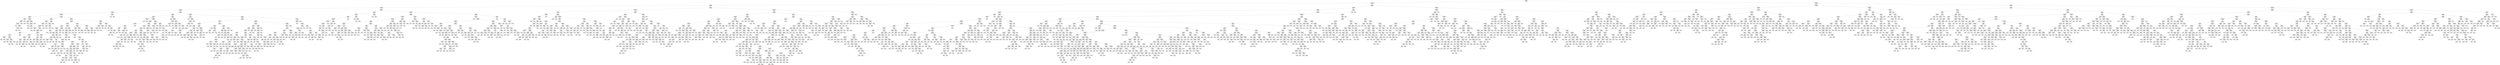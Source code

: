 digraph Tree {
node [shape=box, style="rounded", color="black", fontname=helvetica] ;
edge [fontname=helvetica] ;
0 [label="sqft <= 0.3\nmse = 152645.1\nsamples = 2894\nvalue = 1476.5"] ;
1 [label="ld_1.0 <= -0.1\nmse = 96416.9\nsamples = 1985\nvalue = 1322.5"] ;
0 -> 1 [labeldistance=2.5, labelangle=45, headlabel="True"] ;
2 [label="sqft <= -0.4\nmse = 50106.6\nsamples = 1084\nvalue = 1147.2"] ;
1 -> 2 ;
3 [label="sqft <= -0.7\nmse = 25539.5\nsamples = 621\nvalue = 1038.4"] ;
2 -> 3 ;
4 [label="sqft <= -1.1\nmse = 19693.4\nsamples = 438\nvalue = 1001.1"] ;
3 -> 4 ;
5 [label="ld_5.0 <= 5.6\nmse = 14079.7\nsamples = 158\nvalue = 956.4"] ;
4 -> 5 ;
6 [label="medianIncome <= -1.6\nmse = 12846.9\nsamples = 156\nvalue = 962.1"] ;
5 -> 6 ;
7 [label="ld_4.0 <= 1.5\nmse = 8582.6\nsamples = 15\nvalue = 1056.5"] ;
6 -> 7 ;
8 [label="ty_2.0 <= 2.1\nmse = 6491.3\nsamples = 6\nvalue = 992.7"] ;
7 -> 8 ;
9 [label="postdateint <= 2.2\nmse = 3821.8\nsamples = 5\nvalue = 973.0"] ;
8 -> 9 ;
10 [label="postdateint <= -0.2\nmse = 2669.1\nsamples = 4\nvalue = 958.4"] ;
9 -> 10 ;
11 [label="mse = 0.0\nsamples = 1\nvalue = 1025.0"] ;
10 -> 11 ;
12 [label="postdateint <= 1.1\nmse = 1255.0\nsamples = 3\nvalue = 931.8"] ;
10 -> 12 ;
13 [label="postdateint <= -0.1\nmse = 18.0\nsamples = 2\nvalue = 903.0"] ;
12 -> 13 ;
14 [label="mse = 0.0\nsamples = 1\nvalue = 900.0"] ;
13 -> 14 ;
15 [label="mse = 0.0\nsamples = 1\nvalue = 909.0"] ;
13 -> 15 ;
16 [label="mse = 0.0\nsamples = 1\nvalue = 975.0"] ;
12 -> 16 ;
17 [label="mse = 0.0\nsamples = 1\nvalue = 1075.0"] ;
9 -> 17 ;
18 [label="mse = 0.0\nsamples = 1\nvalue = 1150.0"] ;
8 -> 18 ;
19 [label="postdateint <= -0.2\nmse = 6574.0\nsamples = 9\nvalue = 1088.4"] ;
7 -> 19 ;
20 [label="sqft <= -1.5\nmse = 5154.0\nsamples = 3\nvalue = 1147.0"] ;
19 -> 20 ;
21 [label="mse = 6728.0\nsamples = 2\nvalue = 1141.0"] ;
20 -> 21 ;
22 [label="mse = 0.0\nsamples = 1\nvalue = 1165.0"] ;
20 -> 22 ;
23 [label="postdateint <= 0.4\nmse = 5717.8\nsamples = 6\nvalue = 1071.6"] ;
19 -> 23 ;
24 [label="postdateint <= -0.1\nmse = 5931.9\nsamples = 5\nvalue = 1081.9"] ;
23 -> 24 ;
25 [label="mse = 0.0\nsamples = 1\nvalue = 1035.0"] ;
24 -> 25 ;
26 [label="ty_2.0 <= 2.1\nmse = 6252.9\nsamples = 4\nvalue = 1086.2"] ;
24 -> 26 ;
27 [label="mse = 6857.2\nsamples = 3\nvalue = 1084.8"] ;
26 -> 27 ;
28 [label="mse = 0.0\nsamples = 1\nvalue = 1100.0"] ;
26 -> 28 ;
29 [label="mse = 0.0\nsamples = 1\nvalue = 1010.0"] ;
23 -> 29 ;
30 [label="sqft <= -1.4\nmse = 12151.0\nsamples = 141\nvalue = 950.6"] ;
6 -> 30 ;
31 [label="ty_2.0 <= 2.1\nmse = 7380.0\nsamples = 32\nvalue = 864.5"] ;
30 -> 31 ;
32 [label="pForties <= 1.2\nmse = 3571.5\nsamples = 25\nvalue = 895.4"] ;
31 -> 32 ;
33 [label="sqft <= -1.5\nmse = 2586.6\nsamples = 24\nvalue = 883.5"] ;
32 -> 33 ;
34 [label="pForties <= -0.6\nmse = 1902.5\nsamples = 23\nvalue = 888.1"] ;
33 -> 34 ;
35 [label="postdateint <= -0.1\nmse = 506.2\nsamples = 2\nvalue = 972.5"] ;
34 -> 35 ;
36 [label="mse = 0.0\nsamples = 1\nvalue = 950.0"] ;
35 -> 36 ;
37 [label="mse = 0.0\nsamples = 1\nvalue = 995.0"] ;
35 -> 37 ;
38 [label="pFifties <= 1.1\nmse = 1516.9\nsamples = 21\nvalue = 882.8"] ;
34 -> 38 ;
39 [label="postdateint <= 0.5\nmse = 1337.3\nsamples = 20\nvalue = 885.5"] ;
38 -> 39 ;
40 [label="sqft <= -1.5\nmse = 1090.0\nsamples = 9\nvalue = 867.2"] ;
39 -> 40 ;
41 [label="pYouths <= 0.4\nmse = 925.2\nsamples = 8\nvalue = 874.2"] ;
40 -> 41 ;
42 [label="postdateint <= -0.2\nmse = 324.0\nsamples = 3\nvalue = 904.0"] ;
41 -> 42 ;
43 [label="mse = 0.0\nsamples = 2\nvalue = 895.0"] ;
42 -> 43 ;
44 [label="mse = 0.0\nsamples = 1\nvalue = 940.0"] ;
42 -> 44 ;
45 [label="pSixtyPlus <= 0.4\nmse = 270.9\nsamples = 5\nvalue = 853.0"] ;
41 -> 45 ;
46 [label="pThirties <= -0.2\nmse = 108.0\nsamples = 2\nvalue = 843.0"] ;
45 -> 46 ;
47 [label="mse = 0.0\nsamples = 1\nvalue = 825.0"] ;
46 -> 47 ;
48 [label="mse = 0.0\nsamples = 1\nvalue = 849.0"] ;
46 -> 48 ;
49 [label="postdateint <= -0.6\nmse = 176.9\nsamples = 3\nvalue = 866.3"] ;
45 -> 49 ;
50 [label="postdateint <= -1.2\nmse = 4.0\nsamples = 2\nvalue = 857.0"] ;
49 -> 50 ;
51 [label="mse = 0.0\nsamples = 1\nvalue = 859.0"] ;
50 -> 51 ;
52 [label="mse = 0.0\nsamples = 1\nvalue = 855.0"] ;
50 -> 52 ;
53 [label="mse = 0.0\nsamples = 1\nvalue = 885.0"] ;
49 -> 53 ;
54 [label="mse = 0.0\nsamples = 1\nvalue = 825.0"] ;
40 -> 54 ;
55 [label="medianIncome <= 0.7\nmse = 1037.9\nsamples = 11\nvalue = 900.6"] ;
39 -> 55 ;
56 [label="postdateint <= 1.2\nmse = 859.0\nsamples = 10\nvalue = 904.4"] ;
55 -> 56 ;
57 [label="postdateint <= 1.0\nmse = 770.9\nsamples = 8\nvalue = 899.3"] ;
56 -> 57 ;
58 [label="pFifties <= -0.8\nmse = 381.2\nsamples = 4\nvalue = 910.0"] ;
57 -> 58 ;
59 [label="mse = 0.0\nsamples = 1\nvalue = 860.0"] ;
58 -> 59 ;
60 [label="pFifties <= -0.1\nmse = 27.6\nsamples = 3\nvalue = 917.1"] ;
58 -> 60 ;
61 [label="mse = 0.0\nsamples = 1\nvalue = 930.0"] ;
60 -> 61 ;
62 [label="mse = 0.0\nsamples = 2\nvalue = 915.0"] ;
60 -> 62 ;
63 [label="sqft <= -1.6\nmse = 933.3\nsamples = 4\nvalue = 885.0"] ;
57 -> 63 ;
64 [label="pk_5.0 <= 1.5\nmse = 1100.0\nsamples = 3\nvalue = 875.0"] ;
63 -> 64 ;
65 [label="postdateint <= 1.1\nmse = 355.6\nsamples = 2\nvalue = 891.7"] ;
64 -> 65 ;
66 [label="mse = 0.0\nsamples = 1\nvalue = 905.0"] ;
65 -> 66 ;
67 [label="mse = 0.0\nsamples = 1\nvalue = 865.0"] ;
65 -> 67 ;
68 [label="mse = 0.0\nsamples = 1\nvalue = 825.0"] ;
64 -> 68 ;
69 [label="mse = 0.0\nsamples = 1\nvalue = 905.0"] ;
63 -> 69 ;
70 [label="pForties <= 0.1\nmse = 25.0\nsamples = 2\nvalue = 940.0"] ;
56 -> 70 ;
71 [label="mse = 0.0\nsamples = 1\nvalue = 935.0"] ;
70 -> 71 ;
72 [label="mse = 0.0\nsamples = 1\nvalue = 945.0"] ;
70 -> 72 ;
73 [label="mse = 0.0\nsamples = 1\nvalue = 840.0"] ;
55 -> 73 ;
74 [label="mse = 0.0\nsamples = 1\nvalue = 800.0"] ;
38 -> 74 ;
75 [label="mse = 0.0\nsamples = 1\nvalue = 725.0"] ;
33 -> 75 ;
76 [label="mse = 0.0\nsamples = 1\nvalue = 1000.0"] ;
32 -> 76 ;
77 [label="sqft <= -1.6\nmse = 1802.5\nsamples = 7\nvalue = 730.6"] ;
31 -> 77 ;
78 [label="pThirties <= 0.3\nmse = 1429.7\nsamples = 4\nvalue = 768.8"] ;
77 -> 78 ;
79 [label="postdateint <= 1.0\nmse = 6.2\nsamples = 2\nvalue = 732.5"] ;
78 -> 79 ;
80 [label="mse = 0.0\nsamples = 1\nvalue = 735.0"] ;
79 -> 80 ;
81 [label="mse = 0.0\nsamples = 1\nvalue = 730.0"] ;
79 -> 81 ;
82 [label="pFifties <= -0.4\nmse = 225.0\nsamples = 2\nvalue = 805.0"] ;
78 -> 82 ;
83 [label="mse = 0.0\nsamples = 1\nvalue = 820.0"] ;
82 -> 83 ;
84 [label="mse = 0.0\nsamples = 1\nvalue = 790.0"] ;
82 -> 84 ;
85 [label="mse = 0.0\nsamples = 3\nvalue = 700.0"] ;
77 -> 85 ;
86 [label="pSixtyPlus <= 0.6\nmse = 10855.0\nsamples = 109\nvalue = 974.4"] ;
30 -> 86 ;
87 [label="pk_2.0 <= 0.0\nmse = 10534.5\nsamples = 98\nvalue = 981.8"] ;
86 -> 87 ;
88 [label="pFifties <= -0.0\nmse = 5456.0\nsamples = 85\nvalue = 972.0"] ;
87 -> 88 ;
89 [label="sqft <= -1.1\nmse = 4727.7\nsamples = 66\nvalue = 959.9"] ;
88 -> 89 ;
90 [label="postdateint <= -1.5\nmse = 3736.2\nsamples = 63\nvalue = 955.2"] ;
89 -> 90 ;
91 [label="pFifties <= -0.8\nmse = 7200.0\nsamples = 2\nvalue = 1035.0"] ;
90 -> 91 ;
92 [label="mse = 0.0\nsamples = 1\nvalue = 915.0"] ;
91 -> 92 ;
93 [label="mse = 0.0\nsamples = 1\nvalue = 1095.0"] ;
91 -> 93 ;
94 [label="pYouths <= 1.1\nmse = 3432.2\nsamples = 61\nvalue = 952.7"] ;
90 -> 94 ;
95 [label="sqft <= -1.4\nmse = 3446.8\nsamples = 58\nvalue = 955.6"] ;
94 -> 95 ;
96 [label="postdateint <= 1.7\nmse = 2228.1\nsamples = 13\nvalue = 975.4"] ;
95 -> 96 ;
97 [label="pk_4.0 <= 0.4\nmse = 1876.5\nsamples = 11\nvalue = 966.0"] ;
96 -> 97 ;
98 [label="pk_7.0 <= 7.7\nmse = 543.8\nsamples = 4\nvalue = 940.0"] ;
97 -> 98 ;
99 [label="pForties <= -0.1\nmse = 654.0\nsamples = 3\nvalue = 949.0"] ;
98 -> 99 ;
100 [label="mse = 0.0\nsamples = 1\nvalue = 925.0"] ;
99 -> 100 ;
101 [label="postdateint <= -0.0\nmse = 450.0\nsamples = 2\nvalue = 965.0"] ;
99 -> 101 ;
102 [label="mse = 0.0\nsamples = 1\nvalue = 950.0"] ;
101 -> 102 ;
103 [label="mse = 0.0\nsamples = 1\nvalue = 995.0"] ;
101 -> 103 ;
104 [label="mse = 0.0\nsamples = 1\nvalue = 925.0"] ;
98 -> 104 ;
105 [label="pTwenties <= 0.6\nmse = 2013.9\nsamples = 7\nvalue = 983.3"] ;
97 -> 105 ;
106 [label="postdateint <= 0.4\nmse = 1469.4\nsamples = 3\nvalue = 1003.6"] ;
105 -> 106 ;
107 [label="mse = 1600.0\nsamples = 2\nvalue = 1015.0"] ;
106 -> 107 ;
108 [label="mse = 0.0\nsamples = 1\nvalue = 975.0"] ;
106 -> 108 ;
109 [label="postdateint <= 0.6\nmse = 1400.0\nsamples = 4\nvalue = 955.0"] ;
105 -> 109 ;
110 [label="ld_3.0 <= 0.3\nmse = 555.6\nsamples = 3\nvalue = 928.3"] ;
109 -> 110 ;
111 [label="mse = 0.0\nsamples = 1\nvalue = 895.0"] ;
110 -> 111 ;
112 [label="mse = 0.0\nsamples = 2\nvalue = 945.0"] ;
110 -> 112 ;
113 [label="mse = 0.0\nsamples = 1\nvalue = 995.0"] ;
109 -> 113 ;
114 [label="pYouths <= -0.9\nmse = 22.2\nsamples = 2\nvalue = 1038.3"] ;
96 -> 114 ;
115 [label="mse = 0.0\nsamples = 1\nvalue = 1035.0"] ;
114 -> 115 ;
116 [label="mse = 0.0\nsamples = 1\nvalue = 1045.0"] ;
114 -> 116 ;
117 [label="sqft <= -1.3\nmse = 3673.7\nsamples = 45\nvalue = 949.2"] ;
95 -> 117 ;
118 [label="pYouths <= -0.1\nmse = 1244.9\nsamples = 4\nvalue = 908.6"] ;
117 -> 118 ;
119 [label="postdateint <= -0.1\nmse = 355.6\nsamples = 2\nvalue = 955.7"] ;
118 -> 119 ;
120 [label="mse = 0.0\nsamples = 1\nvalue = 969.0"] ;
119 -> 120 ;
121 [label="mse = 0.0\nsamples = 1\nvalue = 929.0"] ;
119 -> 121 ;
122 [label="postdateint <= 0.5\nmse = 25.0\nsamples = 2\nvalue = 885.0"] ;
118 -> 122 ;
123 [label="mse = 0.0\nsamples = 1\nvalue = 880.0"] ;
122 -> 123 ;
124 [label="mse = 0.0\nsamples = 1\nvalue = 890.0"] ;
122 -> 124 ;
125 [label="ld_3.0 <= 0.3\nmse = 3751.2\nsamples = 41\nvalue = 955.1"] ;
117 -> 125 ;
126 [label="sqft <= -1.2\nmse = 5.6\nsamples = 2\nvalue = 896.7"] ;
125 -> 126 ;
127 [label="mse = 0.0\nsamples = 1\nvalue = 900.0"] ;
126 -> 127 ;
128 [label="mse = 0.0\nsamples = 1\nvalue = 895.0"] ;
126 -> 128 ;
129 [label="pk_4.0 <= 0.4\nmse = 3758.9\nsamples = 39\nvalue = 958.1"] ;
125 -> 129 ;
130 [label="pSixtyPlus <= -0.7\nmse = 6346.4\nsamples = 10\nvalue = 989.9"] ;
129 -> 130 ;
131 [label="pk_3.0 <= 1.3\nmse = 4912.5\nsamples = 4\nvalue = 1075.0"] ;
130 -> 131 ;
132 [label="pYouths <= 0.2\nmse = 672.2\nsamples = 3\nvalue = 1113.3"] ;
131 -> 132 ;
133 [label="mse = 0.0\nsamples = 2\nvalue = 1095.0"] ;
132 -> 133 ;
134 [label="mse = 0.0\nsamples = 1\nvalue = 1150.0"] ;
132 -> 134 ;
135 [label="mse = 0.0\nsamples = 1\nvalue = 960.0"] ;
131 -> 135 ;
136 [label="postdateint <= 1.1\nmse = 664.2\nsamples = 6\nvalue = 941.3"] ;
130 -> 136 ;
137 [label="sqft <= -1.2\nmse = 255.4\nsamples = 4\nvalue = 932.8"] ;
136 -> 137 ;
138 [label="sqft <= -1.2\nmse = 156.8\nsamples = 3\nvalue = 938.5"] ;
137 -> 138 ;
139 [label="pTwenties <= 0.5\nmse = 22.2\nsamples = 2\nvalue = 931.7"] ;
138 -> 139 ;
140 [label="mse = 0.0\nsamples = 1\nvalue = 925.0"] ;
139 -> 140 ;
141 [label="mse = 0.0\nsamples = 1\nvalue = 935.0"] ;
139 -> 141 ;
142 [label="mse = 0.0\nsamples = 1\nvalue = 959.0"] ;
138 -> 142 ;
143 [label="mse = 0.0\nsamples = 1\nvalue = 910.0"] ;
137 -> 143 ;
144 [label="postdateint <= 1.7\nmse = 1056.2\nsamples = 2\nvalue = 962.5"] ;
136 -> 144 ;
145 [label="mse = 0.0\nsamples = 1\nvalue = 995.0"] ;
144 -> 145 ;
146 [label="mse = 0.0\nsamples = 1\nvalue = 930.0"] ;
144 -> 146 ;
147 [label="pForties <= -0.0\nmse = 2881.2\nsamples = 29\nvalue = 950.8"] ;
129 -> 147 ;
148 [label="postdateint <= -0.1\nmse = 2987.5\nsamples = 24\nvalue = 957.4"] ;
147 -> 148 ;
149 [label="sqft <= -1.3\nmse = 2565.9\nsamples = 6\nvalue = 982.1"] ;
148 -> 149 ;
150 [label="mse = 0.0\nsamples = 1\nvalue = 1087.0"] ;
149 -> 150 ;
151 [label="pSixtyPlus <= -0.2\nmse = 1611.8\nsamples = 5\nvalue = 971.6"] ;
149 -> 151 ;
152 [label="postdateint <= -0.9\nmse = 769.8\nsamples = 3\nvalue = 1006.6"] ;
151 -> 152 ;
153 [label="sqft <= -1.3\nmse = 43.6\nsamples = 2\nvalue = 984.3"] ;
152 -> 153 ;
154 [label="mse = 0.0\nsamples = 1\nvalue = 989.0"] ;
153 -> 154 ;
155 [label="mse = 0.0\nsamples = 1\nvalue = 975.0"] ;
153 -> 155 ;
156 [label="mse = 0.0\nsamples = 1\nvalue = 1040.0"] ;
152 -> 156 ;
157 [label="pForties <= -0.4\nmse = 3.8\nsamples = 2\nvalue = 936.6"] ;
151 -> 157 ;
158 [label="mse = 0.0\nsamples = 1\nvalue = 939.0"] ;
157 -> 158 ;
159 [label="mse = 0.0\nsamples = 1\nvalue = 935.0"] ;
157 -> 159 ;
160 [label="postdateint <= 0.5\nmse = 2837.6\nsamples = 18\nvalue = 948.4"] ;
148 -> 160 ;
161 [label="sqft <= -1.2\nmse = 2325.0\nsamples = 14\nvalue = 940.9"] ;
160 -> 161 ;
162 [label="postdateint <= 0.0\nmse = 1905.1\nsamples = 13\nvalue = 936.3"] ;
161 -> 162 ;
163 [label="postdateint <= -0.0\nmse = 1890.5\nsamples = 11\nvalue = 946.7"] ;
162 -> 163 ;
164 [label="sqft <= -1.3\nmse = 608.3\nsamples = 6\nvalue = 930.0"] ;
163 -> 164 ;
165 [label="mse = 138.9\nsamples = 3\nvalue = 908.3"] ;
164 -> 165 ;
166 [label="pThirties <= 0.6\nmse = 138.9\nsamples = 3\nvalue = 951.7"] ;
164 -> 166 ;
167 [label="postdateint <= -0.1\nmse = 36.0\nsamples = 2\nvalue = 947.0"] ;
166 -> 167 ;
168 [label="mse = 0.0\nsamples = 1\nvalue = 950.0"] ;
167 -> 168 ;
169 [label="mse = 0.0\nsamples = 1\nvalue = 935.0"] ;
167 -> 169 ;
170 [label="mse = 0.0\nsamples = 1\nvalue = 975.0"] ;
166 -> 170 ;
171 [label="medianIncome <= -0.9\nmse = 2793.3\nsamples = 5\nvalue = 975.3"] ;
163 -> 171 ;
172 [label="postdateint <= 0.0\nmse = 722.0\nsamples = 2\nvalue = 1014.0"] ;
171 -> 172 ;
173 [label="mse = 0.0\nsamples = 1\nvalue = 995.0"] ;
172 -> 173 ;
174 [label="mse = 0.0\nsamples = 1\nvalue = 1052.0"] ;
172 -> 174 ;
175 [label="postdateint <= 0.0\nmse = 2379.7\nsamples = 3\nvalue = 946.2"] ;
171 -> 175 ;
176 [label="postdateint <= 0.0\nmse = 2005.6\nsamples = 2\nvalue = 963.3"] ;
175 -> 176 ;
177 [label="mse = 0.0\nsamples = 1\nvalue = 900.0"] ;
176 -> 177 ;
178 [label="mse = 0.0\nsamples = 1\nvalue = 995.0"] ;
176 -> 178 ;
179 [label="mse = 0.0\nsamples = 1\nvalue = 895.0"] ;
175 -> 179 ;
180 [label="sqft <= -1.3\nmse = 6.0\nsamples = 2\nvalue = 897.0"] ;
162 -> 180 ;
181 [label="mse = 0.0\nsamples = 1\nvalue = 895.0"] ;
180 -> 181 ;
182 [label="mse = 0.0\nsamples = 1\nvalue = 900.0"] ;
180 -> 182 ;
183 [label="mse = 0.0\nsamples = 1\nvalue = 1050.0"] ;
161 -> 183 ;
184 [label="postdateint <= 1.6\nmse = 3704.0\nsamples = 4\nvalue = 986.0"] ;
160 -> 184 ;
185 [label="mse = 0.0\nsamples = 1\nvalue = 1060.0"] ;
184 -> 185 ;
186 [label="pForties <= -0.4\nmse = 88.9\nsamples = 3\nvalue = 936.7"] ;
184 -> 186 ;
187 [label="mse = 0.0\nsamples = 1\nvalue = 950.0"] ;
186 -> 187 ;
188 [label="mse = 0.0\nsamples = 2\nvalue = 930.0"] ;
186 -> 188 ;
189 [label="postdateint <= -0.7\nmse = 506.1\nsamples = 5\nvalue = 912.1"] ;
147 -> 189 ;
190 [label="mse = 0.0\nsamples = 1\nvalue = 895.0"] ;
189 -> 190 ;
191 [label="postdateint <= 0.0\nmse = 544.0\nsamples = 4\nvalue = 919.0"] ;
189 -> 191 ;
192 [label="postdateint <= -0.1\nmse = 88.9\nsamples = 2\nvalue = 931.7"] ;
191 -> 192 ;
193 [label="mse = 0.0\nsamples = 1\nvalue = 945.0"] ;
192 -> 193 ;
194 [label="mse = 0.0\nsamples = 1\nvalue = 925.0"] ;
192 -> 194 ;
195 [label="mse = 625.0\nsamples = 2\nvalue = 900.0"] ;
191 -> 195 ;
196 [label="postdateint <= 0.4\nmse = 2.4\nsamples = 3\nvalue = 898.0"] ;
94 -> 196 ;
197 [label="pSixtyPlus <= -1.0\nmse = 0.2\nsamples = 2\nvalue = 898.8"] ;
196 -> 197 ;
198 [label="mse = 0.0\nsamples = 1\nvalue = 899.0"] ;
197 -> 198 ;
199 [label="mse = 0.0\nsamples = 1\nvalue = 898.0"] ;
197 -> 199 ;
200 [label="mse = 0.0\nsamples = 1\nvalue = 895.0"] ;
196 -> 200 ;
201 [label="pTwenties <= 0.2\nmse = 15012.5\nsamples = 3\nvalue = 1080.0"] ;
89 -> 201 ;
202 [label="pk_5.0 <= 1.5\nmse = 1225.0\nsamples = 2\nvalue = 960.0"] ;
201 -> 202 ;
203 [label="mse = 0.0\nsamples = 1\nvalue = 995.0"] ;
202 -> 203 ;
204 [label="mse = 0.0\nsamples = 1\nvalue = 925.0"] ;
202 -> 204 ;
205 [label="mse = 0.0\nsamples = 1\nvalue = 1200.0"] ;
201 -> 205 ;
206 [label="pSixtyPlus <= -0.1\nmse = 5830.6\nsamples = 19\nvalue = 1009.9"] ;
88 -> 206 ;
207 [label="mse = 0.0\nsamples = 1\nvalue = 1150.0"] ;
206 -> 207 ;
208 [label="sqft <= -1.2\nmse = 3642.4\nsamples = 18\nvalue = 991.2"] ;
206 -> 208 ;
209 [label="postdateint <= 1.1\nmse = 2104.2\nsamples = 15\nvalue = 1012.8"] ;
208 -> 209 ;
210 [label="pTwenties <= -0.9\nmse = 1850.7\nsamples = 14\nvalue = 1009.0"] ;
209 -> 210 ;
211 [label="postdateint <= 0.5\nmse = 504.7\nsamples = 6\nvalue = 1033.8"] ;
210 -> 211 ;
212 [label="pk_3.0 <= 1.3\nmse = 5.6\nsamples = 4\nvalue = 1046.7"] ;
211 -> 212 ;
213 [label="mse = 0.0\nsamples = 2\nvalue = 1050.0"] ;
212 -> 213 ;
214 [label="mse = 0.0\nsamples = 2\nvalue = 1045.0"] ;
212 -> 214 ;
215 [label="mse = 0.0\nsamples = 2\nvalue = 995.0"] ;
211 -> 215 ;
216 [label="postdateint <= -0.8\nmse = 2067.6\nsamples = 8\nvalue = 995.8"] ;
210 -> 216 ;
217 [label="mse = 0.0\nsamples = 1\nvalue = 870.0"] ;
216 -> 217 ;
218 [label="pSixtyPlus <= -0.1\nmse = 1004.2\nsamples = 7\nvalue = 1004.8"] ;
216 -> 218 ;
219 [label="mse = 0.0\nsamples = 2\nvalue = 1045.0"] ;
218 -> 219 ;
220 [label="sqft <= -1.3\nmse = 164.5\nsamples = 5\nvalue = 982.4"] ;
218 -> 220 ;
221 [label="pSixtyPlus <= 0.2\nmse = 107.7\nsamples = 4\nvalue = 985.4"] ;
220 -> 221 ;
222 [label="mse = 0.0\nsamples = 2\nvalue = 975.0"] ;
221 -> 222 ;
223 [label="postdateint <= -0.1\nmse = 0.2\nsamples = 2\nvalue = 995.8"] ;
221 -> 223 ;
224 [label="mse = 0.0\nsamples = 1\nvalue = 995.0"] ;
223 -> 224 ;
225 [label="mse = 0.0\nsamples = 1\nvalue = 996.0"] ;
223 -> 225 ;
226 [label="mse = 0.0\nsamples = 1\nvalue = 959.0"] ;
220 -> 226 ;
227 [label="mse = 0.0\nsamples = 1\nvalue = 1100.0"] ;
209 -> 227 ;
228 [label="pk_4.0 <= 0.4\nmse = 500.0\nsamples = 3\nvalue = 905.0"] ;
208 -> 228 ;
229 [label="mse = 0.0\nsamples = 2\nvalue = 895.0"] ;
228 -> 229 ;
230 [label="mse = 0.0\nsamples = 1\nvalue = 955.0"] ;
228 -> 230 ;
231 [label="sqft <= -1.3\nmse = 39496.2\nsamples = 13\nvalue = 1047.0"] ;
87 -> 231 ;
232 [label="postdateint <= -0.9\nmse = 2177.8\nsamples = 6\nvalue = 895.8"] ;
231 -> 232 ;
233 [label="pThirties <= 0.3\nmse = 4022.2\nsamples = 3\nvalue = 863.3"] ;
232 -> 233 ;
234 [label="mse = 0.0\nsamples = 1\nvalue = 950.0"] ;
233 -> 234 ;
235 [label="mse = 400.0\nsamples = 2\nvalue = 820.0"] ;
233 -> 235 ;
236 [label="postdateint <= -0.3\nmse = 741.9\nsamples = 3\nvalue = 909.7"] ;
232 -> 236 ;
237 [label="mse = 0.0\nsamples = 1\nvalue = 973.0"] ;
236 -> 237 ;
238 [label="pYouths <= -1.0\nmse = 86.8\nsamples = 2\nvalue = 899.2"] ;
236 -> 238 ;
239 [label="mse = 0.0\nsamples = 1\nvalue = 920.0"] ;
238 -> 239 ;
240 [label="mse = 0.0\nsamples = 1\nvalue = 895.0"] ;
238 -> 240 ;
241 [label="pTwenties <= 0.8\nmse = 33720.2\nsamples = 7\nvalue = 1184.5"] ;
231 -> 241 ;
242 [label="sqft <= -1.3\nmse = 15245.1\nsamples = 4\nvalue = 1040.8"] ;
241 -> 242 ;
243 [label="mse = 4225.0\nsamples = 2\nvalue = 1195.0"] ;
242 -> 243 ;
244 [label="pTwenties <= 0.5\nmse = 2929.7\nsamples = 2\nvalue = 963.8"] ;
242 -> 244 ;
245 [label="mse = 0.0\nsamples = 1\nvalue = 995.0"] ;
244 -> 245 ;
246 [label="mse = 0.0\nsamples = 1\nvalue = 870.0"] ;
244 -> 246 ;
247 [label="postdateint <= 0.4\nmse = 1366.0\nsamples = 3\nvalue = 1357.0"] ;
241 -> 247 ;
248 [label="ty_1.0 <= -0.8\nmse = 506.2\nsamples = 2\nvalue = 1372.5"] ;
247 -> 248 ;
249 [label="mse = 0.0\nsamples = 1\nvalue = 1395.0"] ;
248 -> 249 ;
250 [label="mse = 0.0\nsamples = 1\nvalue = 1350.0"] ;
248 -> 250 ;
251 [label="mse = 0.0\nsamples = 1\nvalue = 1295.0"] ;
247 -> 251 ;
252 [label="postdateint <= 0.5\nmse = 5762.9\nsamples = 11\nvalue = 882.8"] ;
86 -> 252 ;
253 [label="postdateint <= -0.1\nmse = 1338.2\nsamples = 5\nvalue = 934.6"] ;
252 -> 253 ;
254 [label="pFifties <= 1.8\nmse = 323.6\nsamples = 3\nvalue = 909.7"] ;
253 -> 254 ;
255 [label="pFifties <= 0.5\nmse = 4.0\nsamples = 2\nvalue = 897.0"] ;
254 -> 255 ;
256 [label="mse = 0.0\nsamples = 1\nvalue = 899.0"] ;
255 -> 256 ;
257 [label="mse = 0.0\nsamples = 1\nvalue = 895.0"] ;
255 -> 257 ;
258 [label="mse = 0.0\nsamples = 1\nvalue = 935.0"] ;
254 -> 258 ;
259 [label="medianIncome <= -0.2\nmse = 529.0\nsamples = 2\nvalue = 972.0"] ;
253 -> 259 ;
260 [label="mse = 0.0\nsamples = 1\nvalue = 995.0"] ;
259 -> 260 ;
261 [label="mse = 0.0\nsamples = 1\nvalue = 949.0"] ;
259 -> 261 ;
262 [label="pSixtyPlus <= 0.7\nmse = 5808.0\nsamples = 6\nvalue = 850.5"] ;
252 -> 262 ;
263 [label="mse = 0.0\nsamples = 1\nvalue = 650.0"] ;
262 -> 263 ;
264 [label="pTwenties <= -0.8\nmse = 74.4\nsamples = 5\nvalue = 879.1"] ;
262 -> 264 ;
265 [label="mse = 0.0\nsamples = 1\nvalue = 900.0"] ;
264 -> 265 ;
266 [label="pFifties <= 0.5\nmse = 2.2\nsamples = 4\nvalue = 875.7"] ;
264 -> 266 ;
267 [label="mse = 0.0\nsamples = 3\nvalue = 875.0"] ;
266 -> 267 ;
268 [label="mse = 0.0\nsamples = 1\nvalue = 879.0"] ;
266 -> 268 ;
269 [label="pForties <= -2.2\nmse = 6806.2\nsamples = 2\nvalue = 717.5"] ;
5 -> 269 ;
270 [label="mse = 0.0\nsamples = 1\nvalue = 800.0"] ;
269 -> 270 ;
271 [label="mse = 0.0\nsamples = 1\nvalue = 635.0"] ;
269 -> 271 ;
272 [label="pYouths <= -0.1\nmse = 21141.4\nsamples = 280\nvalue = 1027.9"] ;
4 -> 272 ;
273 [label="pk_2.0 <= 0.0\nmse = 20778.5\nsamples = 90\nvalue = 1084.8"] ;
272 -> 273 ;
274 [label="pThirties <= -0.9\nmse = 12374.9\nsamples = 78\nvalue = 1063.5"] ;
273 -> 274 ;
275 [label="postdateint <= -0.1\nmse = 19.4\nsamples = 3\nvalue = 1293.6"] ;
274 -> 275 ;
276 [label="mse = 0.0\nsamples = 1\nvalue = 1299.0"] ;
275 -> 276 ;
277 [label="mse = 0.0\nsamples = 2\nvalue = 1290.0"] ;
275 -> 277 ;
278 [label="number bedrooms <= -0.1\nmse = 10381.6\nsamples = 75\nvalue = 1052.8"] ;
274 -> 278 ;
279 [label="pYouths <= -1.6\nmse = 9588.8\nsamples = 64\nvalue = 1037.9"] ;
278 -> 279 ;
280 [label="pk_7.0 <= 7.7\nmse = 18988.7\nsamples = 14\nvalue = 986.8"] ;
279 -> 280 ;
281 [label="pk_4.0 <= 0.4\nmse = 7461.2\nsamples = 13\nvalue = 961.1"] ;
280 -> 281 ;
282 [label="sqft <= -0.9\nmse = 2844.4\nsamples = 7\nvalue = 905.0"] ;
281 -> 282 ;
283 [label="sqft <= -0.9\nmse = 1388.9\nsamples = 5\nvalue = 883.3"] ;
282 -> 283 ;
284 [label="ld_4.0 <= 1.5\nmse = 555.6\nsamples = 3\nvalue = 916.7"] ;
283 -> 284 ;
285 [label="mse = 0.0\nsamples = 1\nvalue = 950.0"] ;
284 -> 285 ;
286 [label="mse = 0.0\nsamples = 2\nvalue = 900.0"] ;
284 -> 286 ;
287 [label="mse = 0.0\nsamples = 2\nvalue = 850.0"] ;
283 -> 287 ;
288 [label="ld_3.0 <= 0.3\nmse = 2938.9\nsamples = 2\nvalue = 948.3"] ;
282 -> 288 ;
289 [label="mse = 0.0\nsamples = 1\nvalue = 1025.0"] ;
288 -> 289 ;
290 [label="mse = 0.0\nsamples = 1\nvalue = 910.0"] ;
288 -> 290 ;
291 [label="medianIncome <= 0.2\nmse = 5793.4\nsamples = 6\nvalue = 1017.1"] ;
281 -> 291 ;
292 [label="ld_3.0 <= 0.3\nmse = 2326.8\nsamples = 5\nvalue = 1063.2"] ;
291 -> 292 ;
293 [label="mse = 0.0\nsamples = 1\nvalue = 995.0"] ;
292 -> 293 ;
294 [label="ty_2.0 <= 2.1\nmse = 5.2\nsamples = 4\nvalue = 1097.2"] ;
292 -> 294 ;
295 [label="sqft <= -0.9\nmse = 0.2\nsamples = 2\nvalue = 1099.5"] ;
294 -> 295 ;
296 [label="mse = 0.0\nsamples = 1\nvalue = 1099.0"] ;
295 -> 296 ;
297 [label="mse = 0.0\nsamples = 1\nvalue = 1100.0"] ;
295 -> 297 ;
298 [label="mse = 0.0\nsamples = 2\nvalue = 1095.0"] ;
294 -> 298 ;
299 [label="mse = 0.0\nsamples = 1\nvalue = 925.0"] ;
291 -> 299 ;
300 [label="mse = 0.0\nsamples = 1\nvalue = 1450.0"] ;
280 -> 300 ;
301 [label="sqft <= -0.8\nmse = 6333.3\nsamples = 50\nvalue = 1051.0"] ;
279 -> 301 ;
302 [label="pk_7.0 <= 7.7\nmse = 5172.0\nsamples = 45\nvalue = 1040.8"] ;
301 -> 302 ;
303 [label="sqft <= -0.9\nmse = 5007.0\nsamples = 44\nvalue = 1045.1"] ;
302 -> 303 ;
304 [label="sqft <= -1.0\nmse = 8242.3\nsamples = 20\nvalue = 1064.6"] ;
303 -> 304 ;
305 [label="postdateint <= -1.5\nmse = 2640.1\nsamples = 17\nvalue = 1034.2"] ;
304 -> 305 ;
306 [label="mse = 0.0\nsamples = 1\nvalue = 1095.0"] ;
305 -> 306 ;
307 [label="postdateint <= -0.1\nmse = 2426.6\nsamples = 16\nvalue = 1025.9"] ;
305 -> 307 ;
308 [label="sqft <= -1.0\nmse = 2493.2\nsamples = 11\nvalue = 1005.6"] ;
307 -> 308 ;
309 [label="ld_4.0 <= 1.5\nmse = 2324.5\nsamples = 8\nvalue = 982.1"] ;
308 -> 309 ;
310 [label="postdateint <= -1.4\nmse = 2156.4\nsamples = 7\nvalue = 989.2"] ;
309 -> 310 ;
311 [label="pForties <= -0.1\nmse = 2553.8\nsamples = 4\nvalue = 998.8"] ;
310 -> 311 ;
312 [label="mse = 600.2\nsamples = 2\nvalue = 974.5"] ;
311 -> 312 ;
313 [label="sqft <= -1.0\nmse = 3200.0\nsamples = 2\nvalue = 1015.0"] ;
311 -> 313 ;
314 [label="mse = 0.0\nsamples = 1\nvalue = 1095.0"] ;
313 -> 314 ;
315 [label="mse = 0.0\nsamples = 1\nvalue = 975.0"] ;
313 -> 315 ;
316 [label="pYouths <= -0.2\nmse = 1088.9\nsamples = 3\nvalue = 973.3"] ;
310 -> 316 ;
317 [label="mse = 0.0\nsamples = 2\nvalue = 950.0"] ;
316 -> 317 ;
318 [label="mse = 0.0\nsamples = 1\nvalue = 1020.0"] ;
316 -> 318 ;
319 [label="mse = 0.0\nsamples = 1\nvalue = 925.0"] ;
309 -> 319 ;
320 [label="postdateint <= -0.8\nmse = 6.0\nsamples = 3\nvalue = 1048.0"] ;
308 -> 320 ;
321 [label="mse = 0.0\nsamples = 1\nvalue = 1045.0"] ;
320 -> 321 ;
322 [label="mse = 0.0\nsamples = 2\nvalue = 1050.0"] ;
320 -> 322 ;
323 [label="pYouths <= -0.3\nmse = 342.2\nsamples = 5\nvalue = 1061.2"] ;
307 -> 323 ;
324 [label="mse = 0.0\nsamples = 2\nvalue = 1045.0"] ;
323 -> 324 ;
325 [label="sqft <= -1.0\nmse = 294.0\nsamples = 3\nvalue = 1071.0"] ;
323 -> 325 ;
326 [label="mse = 0.0\nsamples = 2\nvalue = 1085.0"] ;
325 -> 326 ;
327 [label="mse = 0.0\nsamples = 1\nvalue = 1050.0"] ;
325 -> 327 ;
328 [label="postdateint <= 1.1\nmse = 1212.5\nsamples = 3\nvalue = 1255.0"] ;
304 -> 328 ;
329 [label="pk_5.0 <= 1.5\nmse = 272.2\nsamples = 2\nvalue = 1273.3"] ;
328 -> 329 ;
330 [label="mse = 0.0\nsamples = 1\nvalue = 1285.0"] ;
329 -> 330 ;
331 [label="mse = 0.0\nsamples = 1\nvalue = 1250.0"] ;
329 -> 331 ;
332 [label="mse = 0.0\nsamples = 1\nvalue = 1200.0"] ;
328 -> 332 ;
333 [label="postdateint <= 0.9\nmse = 1646.9\nsamples = 24\nvalue = 1028.5"] ;
303 -> 333 ;
334 [label="postdateint <= -0.8\nmse = 1887.5\nsamples = 14\nvalue = 1048.2"] ;
333 -> 334 ;
335 [label="pSixtyPlus <= -0.3\nmse = 169.0\nsamples = 2\nvalue = 1012.0"] ;
334 -> 335 ;
336 [label="mse = 0.0\nsamples = 1\nvalue = 999.0"] ;
335 -> 336 ;
337 [label="mse = 0.0\nsamples = 1\nvalue = 1025.0"] ;
335 -> 337 ;
338 [label="postdateint <= -0.1\nmse = 1917.8\nsamples = 12\nvalue = 1052.8"] ;
334 -> 338 ;
339 [label="ld_3.0 <= 0.3\nmse = 306.2\nsamples = 2\nvalue = 1112.5"] ;
338 -> 339 ;
340 [label="mse = 0.0\nsamples = 1\nvalue = 1095.0"] ;
339 -> 340 ;
341 [label="mse = 0.0\nsamples = 1\nvalue = 1130.0"] ;
339 -> 341 ;
342 [label="ld_4.0 <= 1.5\nmse = 1565.2\nsamples = 10\nvalue = 1044.2"] ;
338 -> 342 ;
343 [label="medianIncome <= 0.2\nmse = 1569.3\nsamples = 7\nvalue = 1035.9"] ;
342 -> 343 ;
344 [label="postdateint <= -0.0\nmse = 832.7\nsamples = 6\nvalue = 1045.4"] ;
343 -> 344 ;
345 [label="mse = 0.0\nsamples = 2\nvalue = 1095.0"] ;
344 -> 345 ;
346 [label="medianIncome <= -0.7\nmse = 168.5\nsamples = 4\nvalue = 1031.3"] ;
344 -> 346 ;
347 [label="postdateint <= 0.5\nmse = 48.0\nsamples = 3\nvalue = 1021.0"] ;
346 -> 347 ;
348 [label="mse = 0.0\nsamples = 1\nvalue = 1025.0"] ;
347 -> 348 ;
349 [label="ty_1.0 <= -0.8\nmse = 64.0\nsamples = 2\nvalue = 1017.0"] ;
347 -> 349 ;
350 [label="mse = 0.0\nsamples = 1\nvalue = 1025.0"] ;
349 -> 350 ;
351 [label="mse = 0.0\nsamples = 1\nvalue = 1009.0"] ;
349 -> 351 ;
352 [label="mse = 0.0\nsamples = 1\nvalue = 1045.0"] ;
346 -> 352 ;
353 [label="mse = 0.0\nsamples = 1\nvalue = 950.0"] ;
343 -> 353 ;
354 [label="postdateint <= 0.4\nmse = 950.0\nsamples = 3\nvalue = 1065.0"] ;
342 -> 354 ;
355 [label="mse = 0.0\nsamples = 1\nvalue = 1025.0"] ;
354 -> 355 ;
356 [label="mse = 555.6\nsamples = 2\nvalue = 1078.3"] ;
354 -> 356 ;
357 [label="pSixtyPlus <= -0.3\nmse = 446.3\nsamples = 10\nvalue = 1006.3"] ;
333 -> 357 ;
358 [label="postdateint <= 0.9\nmse = 207.8\nsamples = 7\nvalue = 1000.5"] ;
357 -> 358 ;
359 [label="ld_3.0 <= 0.3\nmse = 452.6\nsamples = 3\nvalue = 1007.6"] ;
358 -> 359 ;
360 [label="mse = 0.0\nsamples = 1\nvalue = 995.0"] ;
359 -> 360 ;
361 [label="sqft <= -0.9\nmse = 578.0\nsamples = 2\nvalue = 1016.0"] ;
359 -> 361 ;
362 [label="mse = 0.0\nsamples = 1\nvalue = 1050.0"] ;
361 -> 362 ;
363 [label="mse = 0.0\nsamples = 1\nvalue = 999.0"] ;
361 -> 363 ;
364 [label="postdateint <= 1.5\nmse = 3.0\nsamples = 4\nvalue = 996.0"] ;
358 -> 364 ;
365 [label="mse = 0.0\nsamples = 3\nvalue = 995.0"] ;
364 -> 365 ;
366 [label="mse = 0.0\nsamples = 1\nvalue = 999.0"] ;
364 -> 366 ;
367 [label="ld_3.0 <= 0.3\nmse = 688.9\nsamples = 3\nvalue = 1031.7"] ;
357 -> 367 ;
368 [label="postdateint <= 1.6\nmse = 625.0\nsamples = 2\nvalue = 1020.0"] ;
367 -> 368 ;
369 [label="mse = 0.0\nsamples = 1\nvalue = 1045.0"] ;
368 -> 369 ;
370 [label="mse = 0.0\nsamples = 1\nvalue = 995.0"] ;
368 -> 370 ;
371 [label="mse = 0.0\nsamples = 1\nvalue = 1055.0"] ;
367 -> 371 ;
372 [label="mse = 0.0\nsamples = 1\nvalue = 950.0"] ;
302 -> 372 ;
373 [label="postdateint <= 1.0\nmse = 8000.0\nsamples = 5\nvalue = 1135.0"] ;
301 -> 373 ;
374 [label="ty_2.0 <= 2.1\nmse = 6656.0\nsamples = 4\nvalue = 1087.0"] ;
373 -> 374 ;
375 [label="medianIncome <= -0.7\nmse = 400.0\nsamples = 2\nvalue = 995.0"] ;
374 -> 375 ;
376 [label="mse = 0.0\nsamples = 1\nvalue = 975.0"] ;
375 -> 376 ;
377 [label="mse = 0.0\nsamples = 1\nvalue = 1015.0"] ;
375 -> 377 ;
378 [label="postdateint <= -0.2\nmse = 1422.2\nsamples = 2\nvalue = 1148.3"] ;
374 -> 378 ;
379 [label="mse = 0.0\nsamples = 1\nvalue = 1095.0"] ;
378 -> 379 ;
380 [label="mse = 0.0\nsamples = 1\nvalue = 1175.0"] ;
378 -> 380 ;
381 [label="mse = 0.0\nsamples = 1\nvalue = 1215.0"] ;
373 -> 381 ;
382 [label="sqft <= -0.9\nmse = 5328.0\nsamples = 11\nvalue = 1145.5"] ;
278 -> 382 ;
383 [label="postdateint <= 1.0\nmse = 4550.1\nsamples = 5\nvalue = 1083.2"] ;
382 -> 383 ;
384 [label="postdateint <= -0.2\nmse = 166.9\nsamples = 3\nvalue = 1016.3"] ;
383 -> 384 ;
385 [label="mse = 0.0\nsamples = 1\nvalue = 999.0"] ;
384 -> 385 ;
386 [label="pk_4.0 <= 0.4\nmse = 25.0\nsamples = 2\nvalue = 1025.0"] ;
384 -> 386 ;
387 [label="mse = 0.0\nsamples = 1\nvalue = 1030.0"] ;
386 -> 387 ;
388 [label="mse = 0.0\nsamples = 1\nvalue = 1020.0"] ;
386 -> 388 ;
389 [label="mse = 0.0\nsamples = 2\nvalue = 1150.0"] ;
383 -> 389 ;
390 [label="pFifties <= 0.9\nmse = 1534.0\nsamples = 6\nvalue = 1187.0"] ;
382 -> 390 ;
391 [label="sqft <= -0.9\nmse = 323.3\nsamples = 5\nvalue = 1206.1"] ;
390 -> 391 ;
392 [label="mse = 0.0\nsamples = 1\nvalue = 1250.0"] ;
391 -> 392 ;
393 [label="pSixtyPlus <= -0.4\nmse = 3.1\nsamples = 4\nvalue = 1198.8"] ;
391 -> 393 ;
394 [label="mse = 0.0\nsamples = 1\nvalue = 1195.0"] ;
393 -> 394 ;
395 [label="sqft <= -0.8\nmse = 0.2\nsamples = 3\nvalue = 1199.6"] ;
393 -> 395 ;
396 [label="mse = 0.0\nsamples = 1\nvalue = 1199.0"] ;
395 -> 396 ;
397 [label="mse = 0.0\nsamples = 2\nvalue = 1200.0"] ;
395 -> 397 ;
398 [label="mse = 0.0\nsamples = 1\nvalue = 1120.0"] ;
390 -> 398 ;
399 [label="sqft <= -0.9\nmse = 53458.7\nsamples = 12\nvalue = 1226.8"] ;
273 -> 399 ;
400 [label="mse = 0.0\nsamples = 2\nvalue = 1590.0"] ;
399 -> 400 ;
401 [label="pSixtyPlus <= -1.4\nmse = 16819.2\nsamples = 10\nvalue = 1115.0"] ;
399 -> 401 ;
402 [label="postdateint <= 0.5\nmse = 4116.7\nsamples = 3\nvalue = 1280.0"] ;
401 -> 402 ;
403 [label="ty_1.0 <= -0.8\nmse = 756.2\nsamples = 2\nvalue = 1322.5"] ;
402 -> 403 ;
404 [label="mse = 0.0\nsamples = 1\nvalue = 1350.0"] ;
403 -> 404 ;
405 [label="mse = 0.0\nsamples = 1\nvalue = 1295.0"] ;
403 -> 405 ;
406 [label="mse = 0.0\nsamples = 1\nvalue = 1195.0"] ;
402 -> 406 ;
407 [label="sqft <= -0.8\nmse = 10012.2\nsamples = 7\nvalue = 1065.5"] ;
401 -> 407 ;
408 [label="ty_1.0 <= -0.8\nmse = 3076.0\nsamples = 4\nvalue = 1003.0"] ;
407 -> 408 ;
409 [label="mse = 0.0\nsamples = 1\nvalue = 920.0"] ;
408 -> 409 ;
410 [label="postdateint <= 0.9\nmse = 1692.2\nsamples = 3\nvalue = 1023.8"] ;
408 -> 410 ;
411 [label="mse = 0.0\nsamples = 1\nvalue = 1000.0"] ;
410 -> 411 ;
412 [label="mse = 2005.6\nsamples = 2\nvalue = 1031.7"] ;
410 -> 412 ;
413 [label="postdateint <= -0.8\nmse = 9136.0\nsamples = 3\nvalue = 1128.0"] ;
407 -> 413 ;
414 [label="mse = 0.0\nsamples = 1\nvalue = 1050.0"] ;
413 -> 414 ;
415 [label="postdateint <= -0.2\nmse = 25.0\nsamples = 2\nvalue = 1245.0"] ;
413 -> 415 ;
416 [label="mse = 0.0\nsamples = 1\nvalue = 1240.0"] ;
415 -> 416 ;
417 [label="mse = 0.0\nsamples = 1\nvalue = 1250.0"] ;
415 -> 417 ;
418 [label="pTwenties <= -1.4\nmse = 19246.1\nsamples = 190\nvalue = 1002.9"] ;
272 -> 418 ;
419 [label="postdateint <= -1.4\nmse = 1897.7\nsamples = 8\nvalue = 1244.1"] ;
418 -> 419 ;
420 [label="mse = 0.0\nsamples = 1\nvalue = 1150.0"] ;
419 -> 420 ;
421 [label="postdateint <= -0.2\nmse = 1113.6\nsamples = 7\nvalue = 1253.5"] ;
419 -> 421 ;
422 [label="postdateint <= -0.8\nmse = 1180.3\nsamples = 6\nvalue = 1251.1"] ;
421 -> 422 ;
423 [label="pk_3.0 <= 1.3\nmse = 611.2\nsamples = 3\nvalue = 1248.3"] ;
422 -> 423 ;
424 [label="mse = 0.0\nsamples = 1\nvalue = 1250.0"] ;
423 -> 424 ;
425 [label="mse = 1216.9\nsamples = 2\nvalue = 1246.7"] ;
423 -> 425 ;
426 [label="mse = 2272.2\nsamples = 3\nvalue = 1256.7"] ;
422 -> 426 ;
427 [label="mse = 0.0\nsamples = 1\nvalue = 1275.0"] ;
421 -> 427 ;
428 [label="ty_4.0 <= 1.7\nmse = 17576.7\nsamples = 182\nvalue = 993.5"] ;
418 -> 428 ;
429 [label="pTwenties <= -0.9\nmse = 11698.9\nsamples = 175\nvalue = 983.0"] ;
428 -> 429 ;
430 [label="pForties <= 1.3\nmse = 6924.4\nsamples = 44\nvalue = 941.7"] ;
429 -> 430 ;
431 [label="pSixtyPlus <= 1.3\nmse = 4806.9\nsamples = 27\nvalue = 916.6"] ;
430 -> 431 ;
432 [label="sqft <= -0.9\nmse = 4553.1\nsamples = 19\nvalue = 895.8"] ;
431 -> 432 ;
433 [label="pSixtyPlus <= 0.7\nmse = 2351.7\nsamples = 7\nvalue = 852.3"] ;
432 -> 433 ;
434 [label="ld_3.0 <= 0.3\nmse = 1105.6\nsamples = 3\nvalue = 796.7"] ;
433 -> 434 ;
435 [label="pForties <= 0.7\nmse = 25.0\nsamples = 2\nvalue = 820.0"] ;
434 -> 435 ;
436 [label="mse = 0.0\nsamples = 1\nvalue = 815.0"] ;
435 -> 436 ;
437 [label="mse = 0.0\nsamples = 1\nvalue = 825.0"] ;
435 -> 437 ;
438 [label="mse = 0.0\nsamples = 1\nvalue = 750.0"] ;
434 -> 438 ;
439 [label="postdateint <= -0.7\nmse = 1224.6\nsamples = 4\nvalue = 873.1"] ;
433 -> 439 ;
440 [label="postdateint <= -1.3\nmse = 4.0\nsamples = 2\nvalue = 849.0"] ;
439 -> 440 ;
441 [label="mse = 0.0\nsamples = 1\nvalue = 850.0"] ;
440 -> 441 ;
442 [label="mse = 0.0\nsamples = 1\nvalue = 845.0"] ;
440 -> 442 ;
443 [label="sqft <= -0.9\nmse = 672.2\nsamples = 2\nvalue = 913.3"] ;
439 -> 443 ;
444 [label="mse = 0.0\nsamples = 1\nvalue = 950.0"] ;
443 -> 444 ;
445 [label="mse = 0.0\nsamples = 1\nvalue = 895.0"] ;
443 -> 445 ;
446 [label="ld_4.0 <= 1.5\nmse = 3956.5\nsamples = 12\nvalue = 924.0"] ;
432 -> 446 ;
447 [label="pFifties <= 0.9\nmse = 1969.4\nsamples = 11\nvalue = 941.2"] ;
446 -> 447 ;
448 [label="postdateint <= -0.7\nmse = 561.0\nsamples = 8\nvalue = 918.0"] ;
447 -> 448 ;
449 [label="medianIncome <= -0.4\nmse = 200.0\nsamples = 4\nvalue = 905.0"] ;
448 -> 449 ;
450 [label="mse = 0.0\nsamples = 2\nvalue = 895.0"] ;
449 -> 450 ;
451 [label="mse = 0.0\nsamples = 2\nvalue = 925.0"] ;
449 -> 451 ;
452 [label="pThirties <= 0.0\nmse = 468.8\nsamples = 4\nvalue = 937.5"] ;
448 -> 452 ;
453 [label="mse = 0.0\nsamples = 2\nvalue = 950.0"] ;
452 -> 453 ;
454 [label="postdateint <= 1.1\nmse = 625.0\nsamples = 2\nvalue = 925.0"] ;
452 -> 454 ;
455 [label="mse = 0.0\nsamples = 1\nvalue = 900.0"] ;
454 -> 455 ;
456 [label="mse = 0.0\nsamples = 1\nvalue = 950.0"] ;
454 -> 456 ;
457 [label="pSixtyPlus <= 0.1\nmse = 1556.6\nsamples = 3\nvalue = 987.6"] ;
447 -> 457 ;
458 [label="mse = 0.0\nsamples = 1\nvalue = 945.0"] ;
457 -> 458 ;
459 [label="medianIncome <= 0.1\nmse = 578.0\nsamples = 2\nvalue = 1016.0"] ;
457 -> 459 ;
460 [label="mse = 0.0\nsamples = 1\nvalue = 999.0"] ;
459 -> 460 ;
461 [label="mse = 0.0\nsamples = 1\nvalue = 1050.0"] ;
459 -> 461 ;
462 [label="mse = 0.0\nsamples = 1\nvalue = 795.0"] ;
446 -> 462 ;
463 [label="ld_3.0 <= 0.3\nmse = 1560.2\nsamples = 8\nvalue = 969.5"] ;
431 -> 463 ;
464 [label="mse = 0.0\nsamples = 1\nvalue = 1045.0"] ;
463 -> 464 ;
465 [label="postdateint <= -1.3\nmse = 1088.5\nsamples = 7\nvalue = 961.9"] ;
463 -> 465 ;
466 [label="postdateint <= -1.3\nmse = 88.9\nsamples = 3\nvalue = 931.7"] ;
465 -> 466 ;
467 [label="mse = 0.0\nsamples = 2\nvalue = 925.0"] ;
466 -> 467 ;
468 [label="mse = 0.0\nsamples = 1\nvalue = 945.0"] ;
466 -> 468 ;
469 [label="postdateint <= 1.0\nmse = 957.3\nsamples = 4\nvalue = 974.9"] ;
465 -> 469 ;
470 [label="sqft <= -0.8\nmse = 505.2\nsamples = 3\nvalue = 997.2"] ;
469 -> 470 ;
471 [label="pYouths <= 0.4\nmse = 56.9\nsamples = 2\nvalue = 1009.7"] ;
470 -> 471 ;
472 [label="mse = 0.0\nsamples = 1\nvalue = 1015.0"] ;
471 -> 472 ;
473 [label="mse = 0.0\nsamples = 1\nvalue = 999.0"] ;
471 -> 473 ;
474 [label="mse = 0.0\nsamples = 1\nvalue = 960.0"] ;
470 -> 474 ;
475 [label="mse = 0.0\nsamples = 1\nvalue = 945.0"] ;
469 -> 475 ;
476 [label="postdateint <= -0.2\nmse = 7760.0\nsamples = 17\nvalue = 977.9"] ;
430 -> 476 ;
477 [label="pk_4.0 <= 0.4\nmse = 3537.1\nsamples = 5\nvalue = 1061.3"] ;
476 -> 477 ;
478 [label="mse = 0.0\nsamples = 1\nvalue = 925.0"] ;
477 -> 478 ;
479 [label="sqft <= -0.9\nmse = 515.0\nsamples = 4\nvalue = 1084.0"] ;
477 -> 479 ;
480 [label="ld_4.0 <= 1.5\nmse = 0.2\nsamples = 2\nvalue = 1099.8"] ;
479 -> 480 ;
481 [label="mse = 0.0\nsamples = 1\nvalue = 1099.0"] ;
480 -> 481 ;
482 [label="mse = 0.0\nsamples = 1\nvalue = 1100.0"] ;
480 -> 482 ;
483 [label="pTwenties <= -1.2\nmse = 56.2\nsamples = 2\nvalue = 1052.5"] ;
479 -> 483 ;
484 [label="mse = 0.0\nsamples = 1\nvalue = 1060.0"] ;
483 -> 484 ;
485 [label="mse = 0.0\nsamples = 1\nvalue = 1045.0"] ;
483 -> 485 ;
486 [label="pk_5.0 <= 1.5\nmse = 5954.7\nsamples = 12\nvalue = 948.8"] ;
476 -> 486 ;
487 [label="sqft <= -0.9\nmse = 3487.7\nsamples = 10\nvalue = 931.1"] ;
486 -> 487 ;
488 [label="ld_4.0 <= 1.5\nmse = 2500.0\nsamples = 2\nvalue = 1000.0"] ;
487 -> 488 ;
489 [label="mse = 0.0\nsamples = 1\nvalue = 950.0"] ;
488 -> 489 ;
490 [label="mse = 0.0\nsamples = 1\nvalue = 1050.0"] ;
488 -> 490 ;
491 [label="sqft <= -0.8\nmse = 2026.5\nsamples = 8\nvalue = 911.4"] ;
487 -> 491 ;
492 [label="sqft <= -0.9\nmse = 230.9\nsamples = 5\nvalue = 883.1"] ;
491 -> 492 ;
493 [label="postdateint <= -0.1\nmse = 96.0\nsamples = 4\nvalue = 873.0"] ;
492 -> 493 ;
494 [label="mse = 0.0\nsamples = 2\nvalue = 865.0"] ;
493 -> 494 ;
495 [label="mse = 0.0\nsamples = 2\nvalue = 885.0"] ;
493 -> 495 ;
496 [label="mse = 0.0\nsamples = 1\nvalue = 900.0"] ;
492 -> 496 ;
497 [label="ld_4.0 <= 1.5\nmse = 1928.5\nsamples = 3\nvalue = 949.2"] ;
491 -> 497 ;
498 [label="ty_1.0 <= -0.8\nmse = 2688.9\nsamples = 2\nvalue = 973.3"] ;
497 -> 498 ;
499 [label="mse = 0.0\nsamples = 1\nvalue = 900.0"] ;
498 -> 499 ;
500 [label="mse = 0.0\nsamples = 1\nvalue = 1010.0"] ;
498 -> 500 ;
501 [label="mse = 0.0\nsamples = 1\nvalue = 925.0"] ;
497 -> 501 ;
502 [label="postdateint <= 0.4\nmse = 156.2\nsamples = 2\nvalue = 1107.5"] ;
486 -> 502 ;
503 [label="mse = 0.0\nsamples = 1\nvalue = 1120.0"] ;
502 -> 503 ;
504 [label="mse = 0.0\nsamples = 1\nvalue = 1095.0"] ;
502 -> 504 ;
505 [label="pSixtyPlus <= 0.1\nmse = 12505.0\nsamples = 131\nvalue = 996.3"] ;
429 -> 505 ;
506 [label="number bedrooms <= -0.1\nmse = 12792.1\nsamples = 80\nvalue = 975.7"] ;
505 -> 506 ;
507 [label="pk_3.0 <= 1.3\nmse = 11246.6\nsamples = 74\nvalue = 967.2"] ;
506 -> 507 ;
508 [label="ld_5.0 <= 5.6\nmse = 9486.7\nsamples = 71\nvalue = 962.3"] ;
507 -> 508 ;
509 [label="pTwenties <= -0.6\nmse = 9206.6\nsamples = 70\nvalue = 966.2"] ;
508 -> 509 ;
510 [label="sqft <= -1.0\nmse = 8590.2\nsamples = 18\nvalue = 921.5"] ;
509 -> 510 ;
511 [label="sqft <= -1.0\nmse = 7091.7\nsamples = 9\nvalue = 875.8"] ;
510 -> 511 ;
512 [label="pYouths <= 2.4\nmse = 3496.7\nsamples = 8\nvalue = 903.2"] ;
511 -> 512 ;
513 [label="postdateint <= -0.0\nmse = 1475.2\nsamples = 7\nvalue = 888.5"] ;
512 -> 513 ;
514 [label="medianIncome <= -0.5\nmse = 250.0\nsamples = 4\nvalue = 870.0"] ;
513 -> 514 ;
515 [label="mse = 0.0\nsamples = 1\nvalue = 895.0"] ;
514 -> 515 ;
516 [label="postdateint <= -0.8\nmse = 117.2\nsamples = 3\nvalue = 863.8"] ;
514 -> 516 ;
517 [label="mse = 0.0\nsamples = 1\nvalue = 845.0"] ;
516 -> 517 ;
518 [label="mse = 0.0\nsamples = 2\nvalue = 870.0"] ;
516 -> 518 ;
519 [label="pThirties <= 0.3\nmse = 2016.0\nsamples = 3\nvalue = 907.0"] ;
513 -> 519 ;
520 [label="pForties <= 0.5\nmse = 100.0\nsamples = 2\nvalue = 885.0"] ;
519 -> 520 ;
521 [label="mse = 0.0\nsamples = 1\nvalue = 875.0"] ;
520 -> 521 ;
522 [label="mse = 0.0\nsamples = 1\nvalue = 895.0"] ;
520 -> 522 ;
523 [label="mse = 0.0\nsamples = 1\nvalue = 995.0"] ;
519 -> 523 ;
524 [label="mse = 0.0\nsamples = 1\nvalue = 1050.0"] ;
512 -> 524 ;
525 [label="mse = 0.0\nsamples = 1\nvalue = 725.0"] ;
511 -> 525 ;
526 [label="pk_2.0 <= 0.0\nmse = 5913.2\nsamples = 9\nvalue = 967.2"] ;
510 -> 526 ;
527 [label="medianIncome <= -1.1\nmse = 2964.4\nsamples = 8\nvalue = 942.3"] ;
526 -> 527 ;
528 [label="mse = 0.0\nsamples = 1\nvalue = 850.0"] ;
527 -> 528 ;
529 [label="pThirties <= -0.7\nmse = 1310.6\nsamples = 7\nvalue = 962.8"] ;
527 -> 529 ;
530 [label="postdateint <= -1.3\nmse = 1643.6\nsamples = 2\nvalue = 927.7"] ;
529 -> 530 ;
531 [label="mse = 0.0\nsamples = 1\nvalue = 985.0"] ;
530 -> 531 ;
532 [label="mse = 0.0\nsamples = 1\nvalue = 899.0"] ;
530 -> 532 ;
533 [label="postdateint <= 1.1\nmse = 219.6\nsamples = 5\nvalue = 980.3"] ;
529 -> 533 ;
534 [label="pForties <= 0.5\nmse = 43.6\nsamples = 2\nvalue = 994.3"] ;
533 -> 534 ;
535 [label="mse = 0.0\nsamples = 1\nvalue = 999.0"] ;
534 -> 535 ;
536 [label="mse = 0.0\nsamples = 1\nvalue = 985.0"] ;
534 -> 536 ;
537 [label="sqft <= -0.8\nmse = 3.6\nsamples = 3\nvalue = 966.3"] ;
533 -> 537 ;
538 [label="mse = 0.0\nsamples = 2\nvalue = 965.0"] ;
537 -> 538 ;
539 [label="mse = 0.0\nsamples = 1\nvalue = 969.0"] ;
537 -> 539 ;
540 [label="mse = 0.0\nsamples = 1\nvalue = 1104.0"] ;
526 -> 540 ;
541 [label="pk_2.0 <= 0.0\nmse = 8545.8\nsamples = 52\nvalue = 980.7"] ;
509 -> 541 ;
542 [label="ty_2.0 <= 2.1\nmse = 7911.8\nsamples = 42\nvalue = 996.1"] ;
541 -> 542 ;
543 [label="postdateint <= -1.4\nmse = 6340.8\nsamples = 40\nvalue = 986.8"] ;
542 -> 543 ;
544 [label="pForties <= -0.3\nmse = 1414.0\nsamples = 3\nvalue = 1074.0"] ;
543 -> 544 ;
545 [label="mse = 2222.2\nsamples = 2\nvalue = 1066.7"] ;
544 -> 545 ;
546 [label="mse = 0.0\nsamples = 1\nvalue = 1085.0"] ;
544 -> 546 ;
547 [label="postdateint <= 1.1\nmse = 6058.5\nsamples = 37\nvalue = 979.4"] ;
543 -> 547 ;
548 [label="medianIncome <= -0.6\nmse = 4884.7\nsamples = 30\nvalue = 965.6"] ;
547 -> 548 ;
549 [label="postdateint <= 1.0\nmse = 3759.0\nsamples = 11\nvalue = 922.8"] ;
548 -> 549 ;
550 [label="sqft <= -1.0\nmse = 2884.4\nsamples = 10\nvalue = 935.0"] ;
549 -> 550 ;
551 [label="pThirties <= -1.6\nmse = 154.3\nsamples = 4\nvalue = 911.1"] ;
550 -> 551 ;
552 [label="mse = 0.0\nsamples = 2\nvalue = 925.0"] ;
551 -> 552 ;
553 [label="mse = 0.0\nsamples = 2\nvalue = 900.0"] ;
551 -> 553 ;
554 [label="pThirties <= -1.6\nmse = 4717.3\nsamples = 6\nvalue = 965.7"] ;
550 -> 554 ;
555 [label="mse = 0.0\nsamples = 1\nvalue = 1125.0"] ;
554 -> 555 ;
556 [label="postdateint <= 0.4\nmse = 570.1\nsamples = 5\nvalue = 939.2"] ;
554 -> 556 ;
557 [label="pTwenties <= 0.2\nmse = 216.0\nsamples = 4\nvalue = 948.0"] ;
556 -> 557 ;
558 [label="postdateint <= -0.2\nmse = 42.2\nsamples = 3\nvalue = 941.2"] ;
557 -> 558 ;
559 [label="mse = 0.0\nsamples = 1\nvalue = 930.0"] ;
558 -> 559 ;
560 [label="mse = 0.0\nsamples = 2\nvalue = 945.0"] ;
558 -> 560 ;
561 [label="mse = 0.0\nsamples = 1\nvalue = 975.0"] ;
557 -> 561 ;
562 [label="mse = 0.0\nsamples = 1\nvalue = 895.0"] ;
556 -> 562 ;
563 [label="mse = 0.0\nsamples = 1\nvalue = 825.0"] ;
549 -> 563 ;
564 [label="pk_4.0 <= 0.4\nmse = 3735.5\nsamples = 19\nvalue = 992.2"] ;
548 -> 564 ;
565 [label="sqft <= -0.8\nmse = 3260.3\nsamples = 8\nvalue = 968.2"] ;
564 -> 565 ;
566 [label="postdateint <= 0.9\nmse = 454.7\nsamples = 3\nvalue = 931.2"] ;
565 -> 566 ;
567 [label="mse = 0.0\nsamples = 1\nvalue = 895.0"] ;
566 -> 567 ;
568 [label="pTwenties <= 0.0\nmse = 22.2\nsamples = 2\nvalue = 943.3"] ;
566 -> 568 ;
569 [label="mse = 0.0\nsamples = 1\nvalue = 940.0"] ;
568 -> 569 ;
570 [label="mse = 0.0\nsamples = 1\nvalue = 950.0"] ;
568 -> 570 ;
571 [label="postdateint <= 0.0\nmse = 3638.8\nsamples = 5\nvalue = 989.3"] ;
565 -> 571 ;
572 [label="postdateint <= -0.0\nmse = 1014.0\nsamples = 3\nvalue = 956.0"] ;
571 -> 572 ;
573 [label="mse = 0.0\nsamples = 2\nvalue = 930.0"] ;
572 -> 573 ;
574 [label="mse = 0.0\nsamples = 1\nvalue = 995.0"] ;
572 -> 574 ;
575 [label="medianIncome <= -0.5\nmse = 506.2\nsamples = 2\nvalue = 1072.5"] ;
571 -> 575 ;
576 [label="mse = 0.0\nsamples = 1\nvalue = 1050.0"] ;
575 -> 576 ;
577 [label="mse = 0.0\nsamples = 1\nvalue = 1095.0"] ;
575 -> 577 ;
578 [label="pTwenties <= 0.0\nmse = 3455.9\nsamples = 11\nvalue = 1006.9"] ;
564 -> 578 ;
579 [label="postdateint <= 0.4\nmse = 2759.5\nsamples = 8\nvalue = 984.6"] ;
578 -> 579 ;
580 [label="postdateint <= -0.3\nmse = 2900.6\nsamples = 6\nvalue = 967.2"] ;
579 -> 580 ;
581 [label="mse = 0.0\nsamples = 1\nvalue = 925.0"] ;
580 -> 581 ;
582 [label="postdateint <= -0.1\nmse = 3074.5\nsamples = 5\nvalue = 979.3"] ;
580 -> 582 ;
583 [label="pSixtyPlus <= -0.5\nmse = 272.2\nsamples = 2\nvalue = 1013.3"] ;
582 -> 583 ;
584 [label="mse = 0.0\nsamples = 1\nvalue = 990.0"] ;
583 -> 584 ;
585 [label="mse = 0.0\nsamples = 1\nvalue = 1025.0"] ;
583 -> 585 ;
586 [label="postdateint <= -0.0\nmse = 3654.7\nsamples = 3\nvalue = 953.8"] ;
582 -> 586 ;
587 [label="mse = 0.0\nsamples = 1\nvalue = 850.0"] ;
586 -> 587 ;
588 [label="mse = 88.9\nsamples = 2\nvalue = 988.3"] ;
586 -> 588 ;
589 [label="mse = 229.7\nsamples = 2\nvalue = 1023.8"] ;
579 -> 589 ;
590 [label="postdateint <= -0.1\nmse = 600.0\nsamples = 3\nvalue = 1065.0"] ;
578 -> 590 ;
591 [label="mse = 0.0\nsamples = 1\nvalue = 1045.0"] ;
590 -> 591 ;
592 [label="mse = 0.0\nsamples = 2\nvalue = 1095.0"] ;
590 -> 592 ;
593 [label="ld_4.0 <= 1.5\nmse = 7032.4\nsamples = 7\nvalue = 1033.1"] ;
547 -> 593 ;
594 [label="medianIncome <= -0.5\nmse = 264.1\nsamples = 3\nvalue = 1112.8"] ;
593 -> 594 ;
595 [label="mse = 0.0\nsamples = 1\nvalue = 1129.0"] ;
594 -> 595 ;
596 [label="pForties <= -0.1\nmse = 5.6\nsamples = 2\nvalue = 1096.7"] ;
594 -> 596 ;
597 [label="mse = 0.0\nsamples = 1\nvalue = 1095.0"] ;
596 -> 597 ;
598 [label="mse = 0.0\nsamples = 1\nvalue = 1100.0"] ;
596 -> 598 ;
599 [label="sqft <= -0.7\nmse = 1080.6\nsamples = 4\nvalue = 953.3"] ;
593 -> 599 ;
600 [label="pTwenties <= -0.1\nmse = 334.0\nsamples = 3\nvalue = 966.0"] ;
599 -> 600 ;
601 [label="mse = 0.0\nsamples = 1\nvalue = 1000.0"] ;
600 -> 601 ;
602 [label="pk_5.0 <= 1.5\nmse = 56.2\nsamples = 2\nvalue = 957.5"] ;
600 -> 602 ;
603 [label="mse = 0.0\nsamples = 1\nvalue = 965.0"] ;
602 -> 603 ;
604 [label="mse = 0.0\nsamples = 1\nvalue = 950.0"] ;
602 -> 604 ;
605 [label="mse = 0.0\nsamples = 1\nvalue = 890.0"] ;
599 -> 605 ;
606 [label="mse = 0.0\nsamples = 2\nvalue = 1195.0"] ;
542 -> 606 ;
607 [label="postdateint <= 0.9\nmse = 4328.4\nsamples = 10\nvalue = 901.5"] ;
541 -> 607 ;
608 [label="sqft <= -0.9\nmse = 637.5\nsamples = 3\nvalue = 970.0"] ;
607 -> 608 ;
609 [label="pFifties <= -0.5\nmse = 138.9\nsamples = 2\nvalue = 983.3"] ;
608 -> 609 ;
610 [label="mse = 0.0\nsamples = 1\nvalue = 1000.0"] ;
609 -> 610 ;
611 [label="mse = 0.0\nsamples = 1\nvalue = 975.0"] ;
609 -> 611 ;
612 [label="mse = 0.0\nsamples = 1\nvalue = 930.0"] ;
608 -> 612 ;
613 [label="ty_2.0 <= 2.1\nmse = 2959.9\nsamples = 7\nvalue = 871.1"] ;
607 -> 613 ;
614 [label="sqft <= -0.8\nmse = 2162.5\nsamples = 6\nvalue = 882.5"] ;
613 -> 614 ;
615 [label="mse = 0.0\nsamples = 1\nvalue = 995.0"] ;
614 -> 615 ;
616 [label="postdateint <= 1.0\nmse = 405.1\nsamples = 5\nvalue = 866.4"] ;
614 -> 616 ;
617 [label="mse = 0.0\nsamples = 2\nvalue = 850.0"] ;
616 -> 617 ;
618 [label="postdateint <= 1.6\nmse = 354.7\nsamples = 3\nvalue = 878.8"] ;
616 -> 618 ;
619 [label="postdateint <= 1.1\nmse = 6.2\nsamples = 2\nvalue = 897.5"] ;
618 -> 619 ;
620 [label="mse = 0.0\nsamples = 1\nvalue = 900.0"] ;
619 -> 620 ;
621 [label="mse = 0.0\nsamples = 1\nvalue = 895.0"] ;
619 -> 621 ;
622 [label="mse = 0.0\nsamples = 1\nvalue = 860.0"] ;
618 -> 622 ;
623 [label="mse = 0.0\nsamples = 1\nvalue = 780.0"] ;
613 -> 623 ;
624 [label="mse = 0.0\nsamples = 1\nvalue = 825.0"] ;
508 -> 624 ;
625 [label="pTwenties <= 1.3\nmse = 40579.7\nsamples = 3\nvalue = 1101.2"] ;
507 -> 625 ;
626 [label="pYouths <= 0.9\nmse = 50.0\nsamples = 2\nvalue = 985.0"] ;
625 -> 626 ;
627 [label="mse = 0.0\nsamples = 1\nvalue = 975.0"] ;
626 -> 627 ;
628 [label="mse = 0.0\nsamples = 1\nvalue = 990.0"] ;
626 -> 628 ;
629 [label="mse = 0.0\nsamples = 1\nvalue = 1450.0"] ;
625 -> 629 ;
630 [label="pForties <= -0.2\nmse = 19945.1\nsamples = 6\nvalue = 1082.2"] ;
506 -> 630 ;
631 [label="pForties <= -0.3\nmse = 7503.1\nsamples = 5\nvalue = 1145.7"] ;
630 -> 631 ;
632 [label="pk_3.0 <= 1.3\nmse = 2847.2\nsamples = 4\nvalue = 1116.7"] ;
631 -> 632 ;
633 [label="pk_5.0 <= 1.5\nmse = 937.5\nsamples = 3\nvalue = 1150.0"] ;
632 -> 633 ;
634 [label="pThirties <= -0.5\nmse = 138.9\nsamples = 2\nvalue = 1133.3"] ;
633 -> 634 ;
635 [label="mse = 0.0\nsamples = 1\nvalue = 1125.0"] ;
634 -> 635 ;
636 [label="mse = 0.0\nsamples = 1\nvalue = 1150.0"] ;
634 -> 636 ;
637 [label="mse = 0.0\nsamples = 1\nvalue = 1200.0"] ;
633 -> 637 ;
638 [label="mse = 0.0\nsamples = 1\nvalue = 1050.0"] ;
632 -> 638 ;
639 [label="mse = 0.0\nsamples = 1\nvalue = 1320.0"] ;
631 -> 639 ;
640 [label="mse = 0.0\nsamples = 1\nvalue = 860.0"] ;
630 -> 640 ;
641 [label="postdateint <= 1.6\nmse = 10577.4\nsamples = 51\nvalue = 1026.2"] ;
505 -> 641 ;
642 [label="postdateint <= -0.0\nmse = 9776.7\nsamples = 49\nvalue = 1032.7"] ;
641 -> 642 ;
643 [label="sqft <= -0.7\nmse = 7089.0\nsamples = 35\nvalue = 1005.7"] ;
642 -> 643 ;
644 [label="pSixtyPlus <= 1.0\nmse = 3540.2\nsamples = 24\nvalue = 979.5"] ;
643 -> 644 ;
645 [label="pFifties <= 0.5\nmse = 2084.3\nsamples = 19\nvalue = 996.1"] ;
644 -> 645 ;
646 [label="postdateint <= -0.1\nmse = 1210.6\nsamples = 10\nvalue = 971.0"] ;
645 -> 646 ;
647 [label="medianIncome <= 0.2\nmse = 884.9\nsamples = 8\nvalue = 959.6"] ;
646 -> 647 ;
648 [label="sqft <= -0.9\nmse = 714.5\nsamples = 6\nvalue = 950.8"] ;
647 -> 648 ;
649 [label="sqft <= -0.9\nmse = 363.1\nsamples = 4\nvalue = 943.2"] ;
648 -> 649 ;
650 [label="pTwenties <= -0.4\nmse = 93.9\nsamples = 2\nvalue = 953.3"] ;
649 -> 650 ;
651 [label="mse = 0.0\nsamples = 1\nvalue = 975.0"] ;
650 -> 651 ;
652 [label="mse = 0.0\nsamples = 1\nvalue = 949.0"] ;
650 -> 652 ;
653 [label="postdateint <= -0.8\nmse = 288.0\nsamples = 2\nvalue = 923.0"] ;
649 -> 653 ;
654 [label="mse = 0.0\nsamples = 1\nvalue = 935.0"] ;
653 -> 654 ;
655 [label="mse = 0.0\nsamples = 1\nvalue = 899.0"] ;
653 -> 655 ;
656 [label="postdateint <= -1.4\nmse = 1088.9\nsamples = 2\nvalue = 973.3"] ;
648 -> 656 ;
657 [label="mse = 0.0\nsamples = 1\nvalue = 950.0"] ;
656 -> 657 ;
658 [label="mse = 0.0\nsamples = 1\nvalue = 1020.0"] ;
656 -> 658 ;
659 [label="mse = 0.0\nsamples = 2\nvalue = 995.0"] ;
647 -> 659 ;
660 [label="sqft <= -0.8\nmse = 117.2\nsamples = 2\nvalue = 1013.8"] ;
646 -> 660 ;
661 [label="mse = 0.0\nsamples = 1\nvalue = 1020.0"] ;
660 -> 661 ;
662 [label="mse = 0.0\nsamples = 1\nvalue = 995.0"] ;
660 -> 662 ;
663 [label="pk_3.0 <= 1.3\nmse = 1256.1\nsamples = 9\nvalue = 1030.1"] ;
645 -> 663 ;
664 [label="sqft <= -0.9\nmse = 759.8\nsamples = 6\nvalue = 1017.7"] ;
663 -> 664 ;
665 [label="pThirties <= -0.0\nmse = 240.2\nsamples = 2\nvalue = 1065.5"] ;
664 -> 665 ;
666 [label="mse = 0.0\nsamples = 1\nvalue = 1050.0"] ;
665 -> 666 ;
667 [label="mse = 0.0\nsamples = 1\nvalue = 1081.0"] ;
665 -> 667 ;
668 [label="sqft <= -0.9\nmse = 175.7\nsamples = 4\nvalue = 1005.8"] ;
664 -> 668 ;
669 [label="mse = 0.0\nsamples = 1\nvalue = 1019.0"] ;
668 -> 669 ;
670 [label="postdateint <= -0.8\nmse = 0.2\nsamples = 3\nvalue = 992.5"] ;
668 -> 670 ;
671 [label="mse = 0.0\nsamples = 2\nvalue = 992.0"] ;
670 -> 671 ;
672 [label="mse = 0.0\nsamples = 1\nvalue = 993.0"] ;
670 -> 672 ;
673 [label="postdateint <= -0.8\nmse = 1142.2\nsamples = 3\nvalue = 1061.2"] ;
663 -> 673 ;
674 [label="mse = 0.0\nsamples = 1\nvalue = 1010.0"] ;
673 -> 674 ;
675 [label="mse = 355.6\nsamples = 2\nvalue = 1078.3"] ;
673 -> 675 ;
676 [label="pThirties <= -0.6\nmse = 1722.2\nsamples = 5\nvalue = 888.3"] ;
644 -> 676 ;
677 [label="postdateint <= -0.8\nmse = 400.0\nsamples = 3\nvalue = 915.0"] ;
676 -> 677 ;
678 [label="mse = 0.0\nsamples = 2\nvalue = 935.0"] ;
677 -> 678 ;
679 [label="mse = 0.0\nsamples = 1\nvalue = 895.0"] ;
677 -> 679 ;
680 [label="postdateint <= -0.7\nmse = 100.0\nsamples = 2\nvalue = 835.0"] ;
676 -> 680 ;
681 [label="mse = 0.0\nsamples = 1\nvalue = 845.0"] ;
680 -> 681 ;
682 [label="mse = 0.0\nsamples = 1\nvalue = 825.0"] ;
680 -> 682 ;
683 [label="postdateint <= -1.2\nmse = 10059.6\nsamples = 11\nvalue = 1062.6"] ;
643 -> 683 ;
684 [label="medianIncome <= -0.4\nmse = 2115.2\nsamples = 5\nvalue = 1145.6"] ;
683 -> 684 ;
685 [label="mse = 0.0\nsamples = 2\nvalue = 1205.0"] ;
684 -> 685 ;
686 [label="mse = 0.0\nsamples = 3\nvalue = 1110.0"] ;
684 -> 686 ;
687 [label="medianIncome <= 0.1\nmse = 6478.3\nsamples = 6\nvalue = 996.1"] ;
683 -> 687 ;
688 [label="pk_3.0 <= 1.3\nmse = 1769.0\nsamples = 4\nvalue = 942.0"] ;
687 -> 688 ;
689 [label="postdateint <= -0.1\nmse = 800.0\nsamples = 3\nvalue = 905.0"] ;
688 -> 689 ;
690 [label="mse = 0.0\nsamples = 2\nvalue = 925.0"] ;
689 -> 690 ;
691 [label="mse = 0.0\nsamples = 1\nvalue = 865.0"] ;
689 -> 691 ;
692 [label="mse = 0.0\nsamples = 1\nvalue = 979.0"] ;
688 -> 692 ;
693 [label="pk_3.0 <= 1.3\nmse = 2566.7\nsamples = 2\nvalue = 1077.2"] ;
687 -> 693 ;
694 [label="mse = 0.0\nsamples = 1\nvalue = 1048.0"] ;
693 -> 694 ;
695 [label="mse = 0.0\nsamples = 1\nvalue = 1165.0"] ;
693 -> 695 ;
696 [label="pFifties <= 0.2\nmse = 10320.2\nsamples = 14\nvalue = 1096.8"] ;
642 -> 696 ;
697 [label="postdateint <= 0.9\nmse = 709.5\nsamples = 4\nvalue = 1172.8"] ;
696 -> 697 ;
698 [label="mse = 0.0\nsamples = 2\nvalue = 1149.0"] ;
697 -> 698 ;
699 [label="sqft <= -0.8\nmse = 6.2\nsamples = 2\nvalue = 1202.5"] ;
697 -> 699 ;
700 [label="mse = 0.0\nsamples = 1\nvalue = 1205.0"] ;
699 -> 700 ;
701 [label="mse = 0.0\nsamples = 1\nvalue = 1200.0"] ;
699 -> 701 ;
702 [label="sqft <= -0.8\nmse = 10549.8\nsamples = 10\nvalue = 1051.3"] ;
696 -> 702 ;
703 [label="postdateint <= 1.0\nmse = 3306.4\nsamples = 6\nvalue = 966.8"] ;
702 -> 703 ;
704 [label="ld_4.0 <= 1.5\nmse = 180.2\nsamples = 3\nvalue = 1012.2"] ;
703 -> 704 ;
705 [label="mse = 0.0\nsamples = 2\nvalue = 1020.0"] ;
704 -> 705 ;
706 [label="mse = 0.0\nsamples = 1\nvalue = 989.0"] ;
704 -> 706 ;
707 [label="medianIncome <= 0.1\nmse = 2292.2\nsamples = 3\nvalue = 921.2"] ;
703 -> 707 ;
708 [label="pk_3.0 <= 1.3\nmse = 306.2\nsamples = 2\nvalue = 967.5"] ;
707 -> 708 ;
709 [label="mse = 0.0\nsamples = 1\nvalue = 950.0"] ;
708 -> 709 ;
710 [label="mse = 0.0\nsamples = 1\nvalue = 985.0"] ;
708 -> 710 ;
711 [label="mse = 0.0\nsamples = 1\nvalue = 875.0"] ;
707 -> 711 ;
712 [label="pk_2.0 <= 0.0\nmse = 1334.7\nsamples = 4\nvalue = 1147.9"] ;
702 -> 712 ;
713 [label="mse = 0.0\nsamples = 1\nvalue = 1095.0"] ;
712 -> 713 ;
714 [label="postdateint <= 1.1\nmse = 304.0\nsamples = 3\nvalue = 1169.0"] ;
712 -> 714 ;
715 [label="postdateint <= 0.5\nmse = 18.8\nsamples = 2\nvalue = 1177.5"] ;
714 -> 715 ;
716 [label="mse = 0.0\nsamples = 1\nvalue = 1170.0"] ;
715 -> 716 ;
717 [label="mse = 0.0\nsamples = 1\nvalue = 1180.0"] ;
715 -> 717 ;
718 [label="mse = 0.0\nsamples = 1\nvalue = 1135.0"] ;
714 -> 718 ;
719 [label="mse = 0.0\nsamples = 2\nvalue = 850.0"] ;
641 -> 719 ;
720 [label="pSixtyPlus <= 0.2\nmse = 91999.3\nsamples = 7\nvalue = 1230.8"] ;
428 -> 720 ;
721 [label="postdateint <= 0.3\nmse = 61598.4\nsamples = 6\nvalue = 1071.2"] ;
720 -> 721 ;
722 [label="mse = 0.0\nsamples = 1\nvalue = 1720.0"] ;
721 -> 722 ;
723 [label="postdateint <= 1.0\nmse = 1683.7\nsamples = 5\nvalue = 978.6"] ;
721 -> 723 ;
724 [label="pThirties <= 0.5\nmse = 156.2\nsamples = 3\nvalue = 1012.5"] ;
723 -> 724 ;
725 [label="mse = 0.0\nsamples = 2\nvalue = 1000.0"] ;
724 -> 725 ;
726 [label="mse = 0.0\nsamples = 1\nvalue = 1025.0"] ;
724 -> 726 ;
727 [label="pSixtyPlus <= 0.0\nmse = 138.9\nsamples = 2\nvalue = 933.3"] ;
723 -> 727 ;
728 [label="mse = 0.0\nsamples = 1\nvalue = 925.0"] ;
727 -> 728 ;
729 [label="mse = 0.0\nsamples = 1\nvalue = 950.0"] ;
727 -> 729 ;
730 [label="mse = 0.0\nsamples = 1\nvalue = 1550.0"] ;
720 -> 730 ;
731 [label="pYouths <= -0.2\nmse = 28226.4\nsamples = 183\nvalue = 1127.9"] ;
3 -> 731 ;
732 [label="pk_5.0 <= 1.5\nmse = 20646.5\nsamples = 21\nvalue = 1280.1"] ;
731 -> 732 ;
733 [label="sqft <= -0.5\nmse = 13530.7\nsamples = 19\nvalue = 1303.5"] ;
732 -> 733 ;
734 [label="pFifties <= 0.2\nmse = 6330.6\nsamples = 14\nvalue = 1261.0"] ;
733 -> 734 ;
735 [label="postdateint <= 0.5\nmse = 4622.6\nsamples = 13\nvalue = 1271.1"] ;
734 -> 735 ;
736 [label="number bedrooms <= -0.1\nmse = 2116.7\nsamples = 7\nvalue = 1321.7"] ;
735 -> 736 ;
737 [label="postdateint <= -1.3\nmse = 1659.0\nsamples = 6\nvalue = 1330.6"] ;
736 -> 737 ;
738 [label="mse = 0.0\nsamples = 1\nvalue = 1250.0"] ;
737 -> 738 ;
739 [label="sqft <= -0.6\nmse = 834.7\nsamples = 5\nvalue = 1342.1"] ;
737 -> 739 ;
740 [label="pk_2.0 <= 0.0\nmse = 322.9\nsamples = 4\nvalue = 1332.5"] ;
739 -> 740 ;
741 [label="mse = 0.0\nsamples = 1\nvalue = 1300.0"] ;
740 -> 741 ;
742 [label="postdateint <= 0.0\nmse = 134.0\nsamples = 3\nvalue = 1339.0"] ;
740 -> 742 ;
743 [label="pYouths <= -1.0\nmse = 5.6\nsamples = 2\nvalue = 1348.3"] ;
742 -> 743 ;
744 [label="mse = 0.0\nsamples = 1\nvalue = 1350.0"] ;
743 -> 744 ;
745 [label="mse = 0.0\nsamples = 1\nvalue = 1345.0"] ;
743 -> 745 ;
746 [label="mse = 0.0\nsamples = 1\nvalue = 1325.0"] ;
742 -> 746 ;
747 [label="mse = 0.0\nsamples = 1\nvalue = 1400.0"] ;
739 -> 747 ;
748 [label="mse = 0.0\nsamples = 1\nvalue = 1250.0"] ;
736 -> 748 ;
749 [label="sqft <= -0.6\nmse = 2497.2\nsamples = 6\nvalue = 1225.5"] ;
735 -> 749 ;
750 [label="ty_2.0 <= 2.1\nmse = 1326.5\nsamples = 4\nvalue = 1251.4"] ;
749 -> 750 ;
751 [label="pYouths <= -2.0\nmse = 376.0\nsamples = 3\nvalue = 1272.0"] ;
750 -> 751 ;
752 [label="mse = 0.0\nsamples = 1\nvalue = 1250.0"] ;
751 -> 752 ;
753 [label="pk_2.0 <= 0.0\nmse = 88.9\nsamples = 2\nvalue = 1286.7"] ;
751 -> 753 ;
754 [label="mse = 0.0\nsamples = 1\nvalue = 1280.0"] ;
753 -> 754 ;
755 [label="mse = 0.0\nsamples = 1\nvalue = 1300.0"] ;
753 -> 755 ;
756 [label="mse = 0.0\nsamples = 1\nvalue = 1200.0"] ;
750 -> 756 ;
757 [label="mse = 0.0\nsamples = 2\nvalue = 1165.0"] ;
749 -> 757 ;
758 [label="mse = 0.0\nsamples = 1\nvalue = 1069.0"] ;
734 -> 758 ;
759 [label="pFifties <= -0.1\nmse = 15662.5\nsamples = 5\nvalue = 1410.0"] ;
733 -> 759 ;
760 [label="mse = 0.0\nsamples = 2\nvalue = 1250.0"] ;
759 -> 760 ;
761 [label="sqft <= -0.5\nmse = 484.0\nsamples = 3\nvalue = 1506.0"] ;
759 -> 761 ;
762 [label="mse = 0.0\nsamples = 2\nvalue = 1495.0"] ;
761 -> 762 ;
763 [label="mse = 0.0\nsamples = 1\nvalue = 1550.0"] ;
761 -> 763 ;
764 [label="pThirties <= -0.1\nmse = 5256.2\nsamples = 2\nvalue = 952.5"] ;
732 -> 764 ;
765 [label="mse = 0.0\nsamples = 1\nvalue = 1025.0"] ;
764 -> 765 ;
766 [label="mse = 0.0\nsamples = 1\nvalue = 880.0"] ;
764 -> 766 ;
767 [label="pTwenties <= -0.5\nmse = 26052.6\nsamples = 162\nvalue = 1109.9"] ;
731 -> 767 ;
768 [label="pTwenties <= -0.7\nmse = 14795.5\nsamples = 78\nvalue = 1069.3"] ;
767 -> 768 ;
769 [label="medianIncome <= 1.5\nmse = 13555.0\nsamples = 64\nvalue = 1088.3"] ;
768 -> 769 ;
770 [label="postdateint <= 0.9\nmse = 11697.1\nsamples = 59\nvalue = 1074.2"] ;
769 -> 770 ;
771 [label="pk_4.0 <= 0.4\nmse = 6968.1\nsamples = 46\nvalue = 1050.0"] ;
770 -> 771 ;
772 [label="medianIncome <= -0.2\nmse = 8566.9\nsamples = 19\nvalue = 1100.2"] ;
771 -> 772 ;
773 [label="postdateint <= 0.4\nmse = 8882.0\nsamples = 3\nvalue = 1286.0"] ;
772 -> 773 ;
774 [label="postdateint <= -0.7\nmse = 56.2\nsamples = 2\nvalue = 1352.5"] ;
773 -> 774 ;
775 [label="mse = 0.0\nsamples = 1\nvalue = 1345.0"] ;
774 -> 775 ;
776 [label="mse = 0.0\nsamples = 1\nvalue = 1360.0"] ;
774 -> 776 ;
777 [label="mse = 0.0\nsamples = 1\nvalue = 1153.0"] ;
773 -> 777 ;
778 [label="pk_2.0 <= 0.0\nmse = 3174.5\nsamples = 16\nvalue = 1074.9"] ;
772 -> 778 ;
779 [label="pYouths <= 0.4\nmse = 1072.6\nsamples = 9\nvalue = 1034.4"] ;
778 -> 779 ;
780 [label="mse = 0.0\nsamples = 1\nvalue = 995.0"] ;
779 -> 780 ;
781 [label="pYouths <= 0.8\nmse = 890.1\nsamples = 8\nvalue = 1043.1"] ;
779 -> 781 ;
782 [label="pYouths <= 0.5\nmse = 117.2\nsamples = 4\nvalue = 1056.2"] ;
781 -> 782 ;
783 [label="mse = 0.0\nsamples = 1\nvalue = 1075.0"] ;
782 -> 783 ;
784 [label="mse = 0.0\nsamples = 3\nvalue = 1050.0"] ;
782 -> 784 ;
785 [label="postdateint <= -1.3\nmse = 1259.8\nsamples = 4\nvalue = 1032.6"] ;
781 -> 785 ;
786 [label="mse = 0.0\nsamples = 1\nvalue = 980.0"] ;
785 -> 786 ;
787 [label="postdateint <= -1.2\nmse = 710.2\nsamples = 3\nvalue = 1045.8"] ;
785 -> 787 ;
788 [label="mse = 0.0\nsamples = 1\nvalue = 1066.0"] ;
787 -> 788 ;
789 [label="ty_2.0 <= 2.1\nmse = 600.2\nsamples = 2\nvalue = 1025.5"] ;
787 -> 789 ;
790 [label="mse = 0.0\nsamples = 1\nvalue = 1001.0"] ;
789 -> 790 ;
791 [label="mse = 0.0\nsamples = 1\nvalue = 1050.0"] ;
789 -> 791 ;
792 [label="pSixtyPlus <= 1.1\nmse = 1995.9\nsamples = 7\nvalue = 1115.4"] ;
778 -> 792 ;
793 [label="postdateint <= -0.2\nmse = 604.7\nsamples = 3\nvalue = 1168.8"] ;
792 -> 793 ;
794 [label="mse = 0.0\nsamples = 1\nvalue = 1210.0"] ;
793 -> 794 ;
795 [label="pTwenties <= -0.8\nmse = 50.0\nsamples = 2\nvalue = 1155.0"] ;
793 -> 795 ;
796 [label="mse = 0.0\nsamples = 1\nvalue = 1165.0"] ;
795 -> 796 ;
797 [label="mse = 0.0\nsamples = 1\nvalue = 1150.0"] ;
795 -> 797 ;
798 [label="postdateint <= -1.4\nmse = 231.6\nsamples = 4\nvalue = 1084.9"] ;
792 -> 798 ;
799 [label="pYouths <= 0.6\nmse = 64.0\nsamples = 2\nvalue = 1107.0"] ;
798 -> 799 ;
800 [label="mse = 0.0\nsamples = 1\nvalue = 1115.0"] ;
799 -> 800 ;
801 [label="mse = 0.0\nsamples = 1\nvalue = 1099.0"] ;
799 -> 801 ;
802 [label="postdateint <= -1.3\nmse = 24.0\nsamples = 2\nvalue = 1076.0"] ;
798 -> 802 ;
803 [label="mse = 0.0\nsamples = 1\nvalue = 1080.0"] ;
802 -> 803 ;
804 [label="mse = 0.0\nsamples = 1\nvalue = 1070.0"] ;
802 -> 804 ;
805 [label="pSixtyPlus <= 0.2\nmse = 4281.7\nsamples = 27\nvalue = 1025.0"] ;
771 -> 805 ;
806 [label="ld_3.0 <= 0.3\nmse = 2585.5\nsamples = 9\nvalue = 986.4"] ;
805 -> 806 ;
807 [label="postdateint <= -1.3\nmse = 362.5\nsamples = 4\nvalue = 945.0"] ;
806 -> 807 ;
808 [label="mse = 0.0\nsamples = 1\nvalue = 925.0"] ;
807 -> 808 ;
809 [label="sqft <= -0.5\nmse = 196.0\nsamples = 3\nvalue = 957.0"] ;
807 -> 809 ;
810 [label="mse = 0.0\nsamples = 2\nvalue = 950.0"] ;
809 -> 810 ;
811 [label="mse = 0.0\nsamples = 1\nvalue = 985.0"] ;
809 -> 811 ;
812 [label="postdateint <= -1.4\nmse = 1890.4\nsamples = 5\nvalue = 1019.6"] ;
806 -> 812 ;
813 [label="pThirties <= -0.6\nmse = 1485.2\nsamples = 2\nvalue = 977.8"] ;
812 -> 813 ;
814 [label="mse = 0.0\nsamples = 1\nvalue = 1000.0"] ;
813 -> 814 ;
815 [label="mse = 0.0\nsamples = 1\nvalue = 911.0"] ;
813 -> 815 ;
816 [label="postdateint <= -1.4\nmse = 214.6\nsamples = 3\nvalue = 1047.5"] ;
812 -> 816 ;
817 [label="mse = 0.0\nsamples = 1\nvalue = 1055.0"] ;
816 -> 817 ;
818 [label="pFifties <= 1.4\nmse = 306.2\nsamples = 2\nvalue = 1032.5"] ;
816 -> 818 ;
819 [label="mse = 0.0\nsamples = 1\nvalue = 1015.0"] ;
818 -> 819 ;
820 [label="mse = 0.0\nsamples = 1\nvalue = 1050.0"] ;
818 -> 820 ;
821 [label="pYouths <= 1.0\nmse = 3932.0\nsamples = 18\nvalue = 1046.6"] ;
805 -> 821 ;
822 [label="pYouths <= 0.5\nmse = 3172.6\nsamples = 16\nvalue = 1039.5"] ;
821 -> 822 ;
823 [label="sqft <= -0.5\nmse = 505.9\nsamples = 7\nvalue = 1074.1"] ;
822 -> 823 ;
824 [label="medianIncome <= 0.3\nmse = 467.9\nsamples = 6\nvalue = 1078.9"] ;
823 -> 824 ;
825 [label="postdateint <= 0.0\nmse = 139.8\nsamples = 4\nvalue = 1088.8"] ;
824 -> 825 ;
826 [label="pYouths <= 0.3\nmse = 5.6\nsamples = 2\nvalue = 1098.3"] ;
825 -> 826 ;
827 [label="mse = 0.0\nsamples = 1\nvalue = 1100.0"] ;
826 -> 827 ;
828 [label="mse = 0.0\nsamples = 1\nvalue = 1095.0"] ;
826 -> 828 ;
829 [label="pYouths <= 0.3\nmse = 0.2\nsamples = 2\nvalue = 1074.5"] ;
825 -> 829 ;
830 [label="mse = 0.0\nsamples = 1\nvalue = 1074.0"] ;
829 -> 830 ;
831 [label="mse = 0.0\nsamples = 1\nvalue = 1075.0"] ;
829 -> 831 ;
832 [label="mse = 600.0\nsamples = 2\nvalue = 1069.0"] ;
824 -> 832 ;
833 [label="mse = 0.0\nsamples = 1\nvalue = 1050.0"] ;
823 -> 833 ;
834 [label="postdateint <= -0.3\nmse = 3618.9\nsamples = 9\nvalue = 1016.4"] ;
822 -> 834 ;
835 [label="pForties <= 0.1\nmse = 2884.7\nsamples = 5\nvalue = 1041.7"] ;
834 -> 835 ;
836 [label="postdateint <= -0.9\nmse = 154.3\nsamples = 2\nvalue = 1013.9"] ;
835 -> 836 ;
837 [label="mse = 0.0\nsamples = 1\nvalue = 1000.0"] ;
836 -> 837 ;
838 [label="mse = 0.0\nsamples = 1\nvalue = 1025.0"] ;
836 -> 838 ;
839 [label="postdateint <= -1.4\nmse = 1816.7\nsamples = 3\nvalue = 1125.0"] ;
835 -> 839 ;
840 [label="mse = 0.0\nsamples = 1\nvalue = 1065.0"] ;
839 -> 840 ;
841 [label="postdateint <= -0.8\nmse = 25.0\nsamples = 2\nvalue = 1155.0"] ;
839 -> 841 ;
842 [label="mse = 0.0\nsamples = 1\nvalue = 1150.0"] ;
841 -> 842 ;
843 [label="mse = 0.0\nsamples = 1\nvalue = 1160.0"] ;
841 -> 843 ;
844 [label="pYouths <= 0.6\nmse = 1253.5\nsamples = 4\nvalue = 965.8"] ;
834 -> 844 ;
845 [label="pTwenties <= -0.9\nmse = 229.7\nsamples = 2\nvalue = 951.2"] ;
844 -> 845 ;
846 [label="mse = 0.0\nsamples = 1\nvalue = 960.0"] ;
845 -> 846 ;
847 [label="mse = 0.0\nsamples = 1\nvalue = 925.0"] ;
845 -> 847 ;
848 [label="pForties <= 0.7\nmse = 2025.0\nsamples = 2\nvalue = 995.0"] ;
844 -> 848 ;
849 [label="mse = 0.0\nsamples = 1\nvalue = 1040.0"] ;
848 -> 849 ;
850 [label="mse = 0.0\nsamples = 1\nvalue = 950.0"] ;
848 -> 850 ;
851 [label="postdateint <= -0.7\nmse = 3025.0\nsamples = 2\nvalue = 1154.0"] ;
821 -> 851 ;
852 [label="mse = 0.0\nsamples = 1\nvalue = 1209.0"] ;
851 -> 852 ;
853 [label="mse = 0.0\nsamples = 1\nvalue = 1099.0"] ;
851 -> 853 ;
854 [label="pk_5.0 <= 1.5\nmse = 19032.2\nsamples = 13\nvalue = 1152.8"] ;
770 -> 854 ;
855 [label="postdateint <= 1.0\nmse = 3966.3\nsamples = 9\nvalue = 1203.8"] ;
854 -> 855 ;
856 [label="pk_4.0 <= 0.4\nmse = 355.6\nsamples = 2\nvalue = 1301.7"] ;
855 -> 856 ;
857 [label="mse = 0.0\nsamples = 1\nvalue = 1315.0"] ;
856 -> 857 ;
858 [label="mse = 0.0\nsamples = 1\nvalue = 1275.0"] ;
856 -> 858 ;
859 [label="sqft <= -0.6\nmse = 2249.0\nsamples = 7\nvalue = 1182.9"] ;
855 -> 859 ;
860 [label="sqft <= -0.6\nmse = 200.0\nsamples = 2\nvalue = 1115.0"] ;
859 -> 860 ;
861 [label="mse = 0.0\nsamples = 1\nvalue = 1125.0"] ;
860 -> 861 ;
862 [label="mse = 0.0\nsamples = 1\nvalue = 1095.0"] ;
860 -> 862 ;
863 [label="ty_4.0 <= 1.7\nmse = 1209.5\nsamples = 5\nvalue = 1201.4"] ;
859 -> 863 ;
864 [label="postdateint <= 1.6\nmse = 260.2\nsamples = 4\nvalue = 1191.5"] ;
863 -> 864 ;
865 [label="postdateint <= 1.1\nmse = 188.9\nsamples = 3\nvalue = 1188.3"] ;
864 -> 865 ;
866 [label="pThirties <= -0.2\nmse = 5.9\nsamples = 2\nvalue = 1193.1"] ;
865 -> 866 ;
867 [label="mse = 0.0\nsamples = 1\nvalue = 1195.0"] ;
866 -> 867 ;
868 [label="mse = 0.0\nsamples = 1\nvalue = 1190.0"] ;
866 -> 868 ;
869 [label="mse = 0.0\nsamples = 1\nvalue = 1150.0"] ;
865 -> 869 ;
870 [label="mse = 0.0\nsamples = 1\nvalue = 1220.0"] ;
864 -> 870 ;
871 [label="mse = 0.0\nsamples = 1\nvalue = 1300.0"] ;
863 -> 871 ;
872 [label="sqft <= -0.5\nmse = 33472.2\nsamples = 4\nvalue = 1008.3"] ;
854 -> 872 ;
873 [label="medianIncome <= 0.2\nmse = 16805.6\nsamples = 2\nvalue = 1166.7"] ;
872 -> 873 ;
874 [label="mse = 0.0\nsamples = 1\nvalue = 1350.0"] ;
873 -> 874 ;
875 [label="mse = 0.0\nsamples = 1\nvalue = 1075.0"] ;
873 -> 875 ;
876 [label="mse = 0.0\nsamples = 2\nvalue = 850.0"] ;
872 -> 876 ;
877 [label="pk_4.0 <= 0.4\nmse = 12503.7\nsamples = 5\nvalue = 1214.1"] ;
769 -> 877 ;
878 [label="postdateint <= -1.4\nmse = 5162.5\nsamples = 3\nvalue = 1160.0"] ;
877 -> 878 ;
879 [label="mse = 0.0\nsamples = 1\nvalue = 1250.0"] ;
878 -> 879 ;
880 [label="pThirties <= -0.8\nmse = 484.0\nsamples = 2\nvalue = 1106.0"] ;
878 -> 880 ;
881 [label="mse = 0.0\nsamples = 1\nvalue = 1095.0"] ;
880 -> 881 ;
882 [label="mse = 0.0\nsamples = 1\nvalue = 1150.0"] ;
880 -> 882 ;
883 [label="ty_1.0 <= -0.8\nmse = 3472.2\nsamples = 2\nvalue = 1358.3"] ;
877 -> 883 ;
884 [label="mse = 0.0\nsamples = 1\nvalue = 1400.0"] ;
883 -> 884 ;
885 [label="mse = 0.0\nsamples = 1\nvalue = 1275.0"] ;
883 -> 885 ;
886 [label="pTwenties <= -0.7\nmse = 5638.6\nsamples = 14\nvalue = 947.6"] ;
768 -> 886 ;
887 [label="postdateint <= -1.4\nmse = 549.0\nsamples = 6\nvalue = 992.9"] ;
886 -> 887 ;
888 [label="postdateint <= -1.4\nmse = 6.2\nsamples = 2\nvalue = 1022.5"] ;
887 -> 888 ;
889 [label="mse = 0.0\nsamples = 1\nvalue = 1020.0"] ;
888 -> 889 ;
890 [label="mse = 0.0\nsamples = 1\nvalue = 1025.0"] ;
888 -> 890 ;
891 [label="postdateint <= -1.3\nmse = 274.0\nsamples = 4\nvalue = 981.0"] ;
887 -> 891 ;
892 [label="mse = 0.0\nsamples = 1\nvalue = 950.0"] ;
891 -> 892 ;
893 [label="ld_4.0 <= 1.5\nmse = 42.2\nsamples = 3\nvalue = 988.8"] ;
891 -> 893 ;
894 [label="pTwenties <= -0.7\nmse = 6.2\nsamples = 2\nvalue = 982.5"] ;
893 -> 894 ;
895 [label="mse = 0.0\nsamples = 1\nvalue = 980.0"] ;
894 -> 895 ;
896 [label="mse = 0.0\nsamples = 1\nvalue = 985.0"] ;
894 -> 896 ;
897 [label="mse = 0.0\nsamples = 1\nvalue = 995.0"] ;
893 -> 897 ;
898 [label="postdateint <= 0.5\nmse = 6769.0\nsamples = 8\nvalue = 916.0"] ;
886 -> 898 ;
899 [label="sqft <= -0.6\nmse = 5739.6\nsamples = 5\nvalue = 877.5"] ;
898 -> 899 ;
900 [label="mse = 0.0\nsamples = 1\nvalue = 770.0"] ;
899 -> 900 ;
901 [label="ld_3.0 <= 0.3\nmse = 4114.0\nsamples = 4\nvalue = 899.0"] ;
899 -> 901 ;
902 [label="pSixtyPlus <= -0.4\nmse = 625.0\nsamples = 2\nvalue = 825.0"] ;
901 -> 902 ;
903 [label="mse = 0.0\nsamples = 1\nvalue = 850.0"] ;
902 -> 903 ;
904 [label="mse = 0.0\nsamples = 1\nvalue = 800.0"] ;
902 -> 904 ;
905 [label="ty_1.0 <= -0.8\nmse = 355.6\nsamples = 2\nvalue = 948.3"] ;
901 -> 905 ;
906 [label="mse = 0.0\nsamples = 1\nvalue = 935.0"] ;
905 -> 906 ;
907 [label="mse = 0.0\nsamples = 1\nvalue = 975.0"] ;
905 -> 907 ;
908 [label="pThirties <= -0.9\nmse = 2754.7\nsamples = 3\nvalue = 973.8"] ;
898 -> 908 ;
909 [label="mse = 0.0\nsamples = 1\nvalue = 925.0"] ;
908 -> 909 ;
910 [label="medianIncome <= -1.0\nmse = 756.2\nsamples = 2\nvalue = 1022.5"] ;
908 -> 910 ;
911 [label="mse = 0.0\nsamples = 1\nvalue = 1050.0"] ;
910 -> 911 ;
912 [label="mse = 0.0\nsamples = 1\nvalue = 995.0"] ;
910 -> 912 ;
913 [label="pk_3.0 <= 1.3\nmse = 33967.1\nsamples = 84\nvalue = 1150.1"] ;
767 -> 913 ;
914 [label="pForties <= -2.3\nmse = 31535.7\nsamples = 79\nvalue = 1136.5"] ;
913 -> 914 ;
915 [label="mse = 0.0\nsamples = 1\nvalue = 835.0"] ;
914 -> 915 ;
916 [label="number bedrooms <= -0.1\nmse = 30494.4\nsamples = 78\nvalue = 1141.6"] ;
914 -> 916 ;
917 [label="pThirties <= -0.5\nmse = 35749.6\nsamples = 50\nvalue = 1110.8"] ;
916 -> 917 ;
918 [label="postdateint <= -1.4\nmse = 10021.9\nsamples = 5\nvalue = 969.7"] ;
917 -> 918 ;
919 [label="medianIncome <= 0.2\nmse = 5256.2\nsamples = 2\nvalue = 1077.5"] ;
918 -> 919 ;
920 [label="mse = 0.0\nsamples = 1\nvalue = 1150.0"] ;
919 -> 920 ;
921 [label="mse = 0.0\nsamples = 1\nvalue = 1005.0"] ;
919 -> 921 ;
922 [label="medianIncome <= 0.2\nmse = 3683.7\nsamples = 3\nvalue = 915.8"] ;
918 -> 922 ;
923 [label="postdateint <= -0.7\nmse = 533.6\nsamples = 2\nvalue = 882.7"] ;
922 -> 923 ;
924 [label="mse = 0.0\nsamples = 1\nvalue = 899.0"] ;
923 -> 924 ;
925 [label="mse = 0.0\nsamples = 1\nvalue = 850.0"] ;
923 -> 925 ;
926 [label="mse = 0.0\nsamples = 1\nvalue = 1015.0"] ;
922 -> 926 ;
927 [label="pYouths <= -0.1\nmse = 36084.6\nsamples = 45\nvalue = 1121.9"] ;
917 -> 927 ;
928 [label="postdateint <= -1.4\nmse = 21778.8\nsamples = 29\nvalue = 1086.1"] ;
927 -> 928 ;
929 [label="postdateint <= -1.4\nmse = 1023.9\nsamples = 4\nvalue = 1200.3"] ;
928 -> 929 ;
930 [label="postdateint <= -1.4\nmse = 380.2\nsamples = 3\nvalue = 1189.5"] ;
929 -> 930 ;
931 [label="mse = 0.0\nsamples = 2\nvalue = 1170.0"] ;
930 -> 931 ;
932 [label="mse = 0.0\nsamples = 1\nvalue = 1209.0"] ;
930 -> 932 ;
933 [label="mse = 0.0\nsamples = 1\nvalue = 1265.0"] ;
929 -> 933 ;
934 [label="ld_4.0 <= 1.5\nmse = 22758.3\nsamples = 25\nvalue = 1065.1"] ;
928 -> 934 ;
935 [label="postdateint <= -0.7\nmse = 20753.2\nsamples = 21\nvalue = 1042.2"] ;
934 -> 935 ;
936 [label="pFifties <= -0.4\nmse = 4933.6\nsamples = 2\nvalue = 899.7"] ;
935 -> 936 ;
937 [label="mse = 0.0\nsamples = 1\nvalue = 999.0"] ;
936 -> 937 ;
938 [label="mse = 0.0\nsamples = 1\nvalue = 850.0"] ;
936 -> 938 ;
939 [label="ld_5.0 <= 5.6\nmse = 20100.0\nsamples = 19\nvalue = 1056.5"] ;
935 -> 939 ;
940 [label="sqft <= -0.7\nmse = 18446.8\nsamples = 18\nvalue = 1065.3"] ;
939 -> 940 ;
941 [label="mse = 0.0\nsamples = 1\nvalue = 1200.0"] ;
940 -> 941 ;
942 [label="sqft <= -0.6\nmse = 18434.6\nsamples = 17\nvalue = 1060.5"] ;
940 -> 942 ;
943 [label="postdateint <= 0.5\nmse = 11104.0\nsamples = 3\nvalue = 1021.0"] ;
942 -> 943 ;
944 [label="postdateint <= -0.1\nmse = 7225.0\nsamples = 2\nvalue = 910.0"] ;
943 -> 944 ;
945 [label="mse = 0.0\nsamples = 1\nvalue = 995.0"] ;
944 -> 945 ;
946 [label="mse = 0.0\nsamples = 1\nvalue = 825.0"] ;
944 -> 946 ;
947 [label="mse = 0.0\nsamples = 1\nvalue = 1095.0"] ;
943 -> 947 ;
948 [label="postdateint <= 2.1\nmse = 19615.3\nsamples = 14\nvalue = 1069.1"] ;
942 -> 948 ;
949 [label="postdateint <= 2.1\nmse = 23858.2\nsamples = 10\nvalue = 1077.4"] ;
948 -> 949 ;
950 [label="pk_4.0 <= 0.4\nmse = 23735.1\nsamples = 9\nvalue = 1068.2"] ;
949 -> 950 ;
951 [label="postdateint <= 0.4\nmse = 85.9\nsamples = 4\nvalue = 1051.2"] ;
950 -> 951 ;
952 [label="pk_5.0 <= 1.5\nmse = 156.2\nsamples = 2\nvalue = 1062.5"] ;
951 -> 952 ;
953 [label="mse = 0.0\nsamples = 1\nvalue = 1075.0"] ;
952 -> 953 ;
954 [label="mse = 0.0\nsamples = 1\nvalue = 1050.0"] ;
952 -> 954 ;
955 [label="pYouths <= -0.2\nmse = 6.2\nsamples = 2\nvalue = 1047.5"] ;
951 -> 955 ;
956 [label="mse = 0.0\nsamples = 1\nvalue = 1045.0"] ;
955 -> 956 ;
957 [label="mse = 0.0\nsamples = 1\nvalue = 1050.0"] ;
955 -> 957 ;
958 [label="postdateint <= -0.0\nmse = 44272.2\nsamples = 5\nvalue = 1083.3"] ;
950 -> 958 ;
959 [label="postdateint <= -0.0\nmse = 49759.0\nsamples = 4\nvalue = 1085.6"] ;
958 -> 959 ;
960 [label="mse = 0.0\nsamples = 2\nvalue = 1095.0"] ;
959 -> 960 ;
961 [label="mse = 66306.2\nsamples = 2\nvalue = 1082.5"] ;
959 -> 961 ;
962 [label="mse = 0.0\nsamples = 1\nvalue = 1065.0"] ;
958 -> 962 ;
963 [label="mse = 0.0\nsamples = 1\nvalue = 1234.0"] ;
949 -> 963 ;
964 [label="postdateint <= 2.1\nmse = 3184.0\nsamples = 4\nvalue = 1039.0"] ;
948 -> 964 ;
965 [label="mse = 0.0\nsamples = 1\nvalue = 1000.0"] ;
964 -> 965 ;
966 [label="postdateint <= 2.2\nmse = 3616.7\nsamples = 3\nvalue = 1065.0"] ;
964 -> 966 ;
967 [label="mse = 0.0\nsamples = 1\nvalue = 1050.0"] ;
966 -> 967 ;
968 [label="mse = 5256.2\nsamples = 2\nvalue = 1072.5"] ;
966 -> 968 ;
969 [label="mse = 0.0\nsamples = 1\nvalue = 800.0"] ;
939 -> 969 ;
970 [label="postdateint <= -0.2\nmse = 9764.0\nsamples = 4\nvalue = 1216.0"] ;
934 -> 970 ;
971 [label="mse = 0.0\nsamples = 1\nvalue = 1295.0"] ;
970 -> 971 ;
972 [label="postdateint <= 0.4\nmse = 9338.9\nsamples = 3\nvalue = 1163.3"] ;
970 -> 972 ;
973 [label="mse = 0.0\nsamples = 1\nvalue = 1095.0"] ;
972 -> 973 ;
974 [label="pk_4.0 <= 0.4\nmse = 10506.2\nsamples = 2\nvalue = 1197.5"] ;
972 -> 974 ;
975 [label="mse = 0.0\nsamples = 1\nvalue = 1095.0"] ;
974 -> 975 ;
976 [label="mse = 0.0\nsamples = 1\nvalue = 1300.0"] ;
974 -> 976 ;
977 [label="sqft <= -0.6\nmse = 52287.4\nsamples = 16\nvalue = 1173.9"] ;
927 -> 977 ;
978 [label="sqft <= -0.6\nmse = 3679.7\nsamples = 5\nvalue = 986.2"] ;
977 -> 978 ;
979 [label="postdateint <= 0.5\nmse = 200.0\nsamples = 2\nvalue = 915.0"] ;
978 -> 979 ;
980 [label="mse = 0.0\nsamples = 1\nvalue = 925.0"] ;
979 -> 980 ;
981 [label="mse = 0.0\nsamples = 1\nvalue = 895.0"] ;
979 -> 981 ;
982 [label="sqft <= -0.6\nmse = 894.0\nsamples = 3\nvalue = 1029.0"] ;
978 -> 982 ;
983 [label="mse = 0.0\nsamples = 1\nvalue = 1065.0"] ;
982 -> 983 ;
984 [label="postdateint <= 0.4\nmse = 50.0\nsamples = 2\nvalue = 1005.0"] ;
982 -> 984 ;
985 [label="mse = 0.0\nsamples = 1\nvalue = 1010.0"] ;
984 -> 985 ;
986 [label="mse = 0.0\nsamples = 1\nvalue = 995.0"] ;
984 -> 986 ;
987 [label="pThirties <= 0.2\nmse = 52686.0\nsamples = 11\nvalue = 1239.2"] ;
977 -> 987 ;
988 [label="sqft <= -0.5\nmse = 4936.4\nsamples = 9\nvalue = 1174.5"] ;
987 -> 988 ;
989 [label="sqft <= -0.5\nmse = 2277.3\nsamples = 7\nvalue = 1193.7"] ;
988 -> 989 ;
990 [label="ld_3.0 <= 0.3\nmse = 156.2\nsamples = 2\nvalue = 1262.5"] ;
989 -> 990 ;
991 [label="mse = 0.0\nsamples = 1\nvalue = 1250.0"] ;
990 -> 991 ;
992 [label="mse = 0.0\nsamples = 1\nvalue = 1275.0"] ;
990 -> 992 ;
993 [label="postdateint <= -1.3\nmse = 703.7\nsamples = 5\nvalue = 1168.7"] ;
989 -> 993 ;
994 [label="postdateint <= -1.4\nmse = 56.2\nsamples = 2\nvalue = 1222.5"] ;
993 -> 994 ;
995 [label="mse = 0.0\nsamples = 1\nvalue = 1215.0"] ;
994 -> 995 ;
996 [label="mse = 0.0\nsamples = 1\nvalue = 1230.0"] ;
994 -> 996 ;
997 [label="postdateint <= 1.0\nmse = 62.2\nsamples = 3\nvalue = 1156.8"] ;
993 -> 997 ;
998 [label="pThirties <= 0.0\nmse = 1.0\nsamples = 2\nvalue = 1163.8"] ;
997 -> 998 ;
999 [label="mse = 0.0\nsamples = 1\nvalue = 1163.0"] ;
998 -> 999 ;
1000 [label="mse = 0.0\nsamples = 1\nvalue = 1165.0"] ;
998 -> 1000 ;
1001 [label="mse = 0.0\nsamples = 1\nvalue = 1148.0"] ;
997 -> 1001 ;
1002 [label="mse = 1225.0\nsamples = 2\nvalue = 1030.0"] ;
988 -> 1002 ;
1003 [label="pk_4.0 <= 0.4\nmse = 142506.2\nsamples = 2\nvalue = 1422.5"] ;
987 -> 1003 ;
1004 [label="mse = 0.0\nsamples = 1\nvalue = 1045.0"] ;
1003 -> 1004 ;
1005 [label="mse = 0.0\nsamples = 1\nvalue = 1800.0"] ;
1003 -> 1005 ;
1006 [label="pFifties <= -0.1\nmse = 10719.1\nsamples = 28\nvalue = 1214.0"] ;
916 -> 1006 ;
1007 [label="postdateint <= 0.9\nmse = 6950.8\nsamples = 17\nvalue = 1261.7"] ;
1006 -> 1007 ;
1008 [label="postdateint <= 0.4\nmse = 5820.2\nsamples = 9\nvalue = 1310.5"] ;
1007 -> 1008 ;
1009 [label="postdateint <= -0.2\nmse = 3424.0\nsamples = 8\nvalue = 1294.0"] ;
1008 -> 1009 ;
1010 [label="postdateint <= -1.3\nmse = 1344.0\nsamples = 4\nvalue = 1344.0"] ;
1009 -> 1010 ;
1011 [label="postdateint <= -1.4\nmse = 1225.0\nsamples = 2\nvalue = 1310.0"] ;
1010 -> 1011 ;
1012 [label="mse = 0.0\nsamples = 1\nvalue = 1345.0"] ;
1011 -> 1012 ;
1013 [label="mse = 0.0\nsamples = 1\nvalue = 1275.0"] ;
1011 -> 1013 ;
1014 [label="pYouths <= -0.1\nmse = 138.9\nsamples = 2\nvalue = 1366.7"] ;
1010 -> 1014 ;
1015 [label="mse = 0.0\nsamples = 1\nvalue = 1375.0"] ;
1014 -> 1015 ;
1016 [label="mse = 0.0\nsamples = 1\nvalue = 1350.0"] ;
1014 -> 1016 ;
1017 [label="pTwenties <= 0.4\nmse = 504.0\nsamples = 4\nvalue = 1244.0"] ;
1009 -> 1017 ;
1018 [label="mse = 0.0\nsamples = 1\nvalue = 1280.0"] ;
1017 -> 1018 ;
1019 [label="pForties <= -0.6\nmse = 225.0\nsamples = 3\nvalue = 1235.0"] ;
1017 -> 1019 ;
1020 [label="postdateint <= -0.1\nmse = 200.0\nsamples = 2\nvalue = 1230.0"] ;
1019 -> 1020 ;
1021 [label="mse = 0.0\nsamples = 1\nvalue = 1250.0"] ;
1020 -> 1021 ;
1022 [label="mse = 0.0\nsamples = 1\nvalue = 1220.0"] ;
1020 -> 1022 ;
1023 [label="mse = 0.0\nsamples = 1\nvalue = 1250.0"] ;
1019 -> 1023 ;
1024 [label="mse = 0.0\nsamples = 1\nvalue = 1475.0"] ;
1008 -> 1024 ;
1025 [label="postdateint <= 1.1\nmse = 2696.0\nsamples = 8\nvalue = 1208.0"] ;
1007 -> 1025 ;
1026 [label="pForties <= -0.2\nmse = 1421.4\nsamples = 6\nvalue = 1235.0"] ;
1025 -> 1026 ;
1027 [label="sqft <= -0.6\nmse = 754.7\nsamples = 4\nvalue = 1211.2"] ;
1026 -> 1027 ;
1028 [label="mse = 0.0\nsamples = 1\nvalue = 1250.0"] ;
1027 -> 1028 ;
1029 [label="pk_2.0 <= 0.0\nmse = 338.9\nsamples = 3\nvalue = 1198.3"] ;
1027 -> 1029 ;
1030 [label="postdateint <= 1.0\nmse = 100.0\nsamples = 2\nvalue = 1210.0"] ;
1029 -> 1030 ;
1031 [label="mse = 0.0\nsamples = 1\nvalue = 1200.0"] ;
1030 -> 1031 ;
1032 [label="mse = 0.0\nsamples = 1\nvalue = 1220.0"] ;
1030 -> 1032 ;
1033 [label="mse = 0.0\nsamples = 1\nvalue = 1175.0"] ;
1029 -> 1033 ;
1034 [label="pk_5.0 <= 1.5\nmse = 555.6\nsamples = 2\nvalue = 1266.7"] ;
1026 -> 1034 ;
1035 [label="mse = 0.0\nsamples = 1\nvalue = 1250.0"] ;
1034 -> 1035 ;
1036 [label="mse = 0.0\nsamples = 1\nvalue = 1300.0"] ;
1034 -> 1036 ;
1037 [label="mse = 0.0\nsamples = 2\nvalue = 1145.0"] ;
1025 -> 1037 ;
1038 [label="postdateint <= -1.3\nmse = 7841.0\nsamples = 11\nvalue = 1142.4"] ;
1006 -> 1038 ;
1039 [label="pTwenties <= 0.0\nmse = 13225.0\nsamples = 2\nvalue = 1015.0"] ;
1038 -> 1039 ;
1040 [label="mse = 0.0\nsamples = 1\nvalue = 1130.0"] ;
1039 -> 1040 ;
1041 [label="mse = 0.0\nsamples = 1\nvalue = 900.0"] ;
1039 -> 1041 ;
1042 [label="ld_3.0 <= 0.3\nmse = 3786.2\nsamples = 9\nvalue = 1163.7"] ;
1038 -> 1042 ;
1043 [label="postdateint <= 1.1\nmse = 144.0\nsamples = 2\nvalue = 1037.0"] ;
1042 -> 1043 ;
1044 [label="mse = 0.0\nsamples = 1\nvalue = 1049.0"] ;
1043 -> 1044 ;
1045 [label="mse = 0.0\nsamples = 1\nvalue = 1025.0"] ;
1043 -> 1045 ;
1046 [label="pThirties <= -0.6\nmse = 664.0\nsamples = 7\nvalue = 1189.0"] ;
1042 -> 1046 ;
1047 [label="postdateint <= -0.2\nmse = 791.7\nsamples = 4\nvalue = 1180.0"] ;
1046 -> 1047 ;
1048 [label="postdateint <= -0.8\nmse = 224.0\nsamples = 3\nvalue = 1191.0"] ;
1047 -> 1048 ;
1049 [label="mse = 0.0\nsamples = 1\nvalue = 1175.0"] ;
1048 -> 1049 ;
1050 [label="mse = 88.9\nsamples = 2\nvalue = 1201.7"] ;
1048 -> 1050 ;
1051 [label="mse = 0.0\nsamples = 1\nvalue = 1125.0"] ;
1047 -> 1051 ;
1052 [label="postdateint <= -0.2\nmse = 168.8\nsamples = 3\nvalue = 1202.5"] ;
1046 -> 1052 ;
1053 [label="mse = 0.0\nsamples = 1\nvalue = 1195.0"] ;
1052 -> 1053 ;
1054 [label="postdateint <= -0.0\nmse = 225.0\nsamples = 2\nvalue = 1210.0"] ;
1052 -> 1054 ;
1055 [label="mse = 0.0\nsamples = 1\nvalue = 1225.0"] ;
1054 -> 1055 ;
1056 [label="mse = 0.0\nsamples = 1\nvalue = 1195.0"] ;
1054 -> 1056 ;
1057 [label="sqft <= -0.6\nmse = 26162.4\nsamples = 5\nvalue = 1353.1"] ;
913 -> 1057 ;
1058 [label="mse = 0.0\nsamples = 1\nvalue = 1625.0"] ;
1057 -> 1058 ;
1059 [label="sqft <= -0.5\nmse = 2031.6\nsamples = 4\nvalue = 1262.5"] ;
1057 -> 1059 ;
1060 [label="pFifties <= 0.2\nmse = 1.0\nsamples = 2\nvalue = 1200.0"] ;
1059 -> 1060 ;
1061 [label="mse = 0.0\nsamples = 1\nvalue = 1199.0"] ;
1060 -> 1061 ;
1062 [label="mse = 0.0\nsamples = 1\nvalue = 1201.0"] ;
1060 -> 1062 ;
1063 [label="postdateint <= -0.9\nmse = 117.2\nsamples = 2\nvalue = 1293.8"] ;
1059 -> 1063 ;
1064 [label="mse = 0.0\nsamples = 1\nvalue = 1300.0"] ;
1063 -> 1064 ;
1065 [label="mse = 0.0\nsamples = 1\nvalue = 1275.0"] ;
1063 -> 1065 ;
1066 [label="sqft <= -0.1\nmse = 45608.3\nsamples = 463\nvalue = 1294.6"] ;
2 -> 1066 ;
1067 [label="number bedrooms <= -0.1\nmse = 31723.6\nsamples = 177\nvalue = 1194.6"] ;
1066 -> 1067 ;
1068 [label="sqft <= -0.4\nmse = 41798.8\nsamples = 75\nvalue = 1119.2"] ;
1067 -> 1068 ;
1069 [label="pThirties <= 0.3\nmse = 52511.0\nsamples = 7\nvalue = 1380.6"] ;
1068 -> 1069 ;
1070 [label="pSixtyPlus <= 0.4\nmse = 16406.6\nsamples = 6\nvalue = 1248.0"] ;
1069 -> 1070 ;
1071 [label="postdateint <= -0.7\nmse = 22.2\nsamples = 2\nvalue = 1370.7"] ;
1070 -> 1071 ;
1072 [label="mse = 0.0\nsamples = 1\nvalue = 1374.0"] ;
1071 -> 1072 ;
1073 [label="mse = 0.0\nsamples = 1\nvalue = 1364.0"] ;
1071 -> 1073 ;
1074 [label="pSixtyPlus <= 0.7\nmse = 8945.5\nsamples = 4\nvalue = 1156.0"] ;
1070 -> 1074 ;
1075 [label="sqft <= -0.4\nmse = 972.2\nsamples = 3\nvalue = 1208.3"] ;
1074 -> 1075 ;
1076 [label="postdateint <= 1.1\nmse = 625.0\nsamples = 2\nvalue = 1225.0"] ;
1075 -> 1076 ;
1077 [label="mse = 0.0\nsamples = 1\nvalue = 1250.0"] ;
1076 -> 1077 ;
1078 [label="mse = 0.0\nsamples = 1\nvalue = 1200.0"] ;
1076 -> 1078 ;
1079 [label="mse = 0.0\nsamples = 1\nvalue = 1175.0"] ;
1075 -> 1079 ;
1080 [label="mse = 0.0\nsamples = 1\nvalue = 999.0"] ;
1074 -> 1080 ;
1081 [label="mse = 0.0\nsamples = 1\nvalue = 1690.0"] ;
1069 -> 1081 ;
1082 [label="pYouths <= -1.1\nmse = 33305.0\nsamples = 68\nvalue = 1093.4"] ;
1068 -> 1082 ;
1083 [label="ty_2.0 <= 2.1\nmse = 30422.2\nsamples = 3\nvalue = 1548.3"] ;
1082 -> 1083 ;
1084 [label="mse = 0.0\nsamples = 2\nvalue = 1425.0"] ;
1083 -> 1084 ;
1085 [label="mse = 0.0\nsamples = 1\nvalue = 1795.0"] ;
1083 -> 1085 ;
1086 [label="medianIncome <= 0.4\nmse = 26862.4\nsamples = 65\nvalue = 1079.4"] ;
1082 -> 1086 ;
1087 [label="pYouths <= -0.1\nmse = 22907.0\nsamples = 46\nvalue = 1031.1"] ;
1086 -> 1087 ;
1088 [label="pSixtyPlus <= -0.6\nmse = 19863.4\nsamples = 17\nvalue = 1116.7"] ;
1087 -> 1088 ;
1089 [label="postdateint <= 1.6\nmse = 19222.2\nsamples = 14\nvalue = 1088.3"] ;
1088 -> 1089 ;
1090 [label="postdateint <= 1.0\nmse = 16588.7\nsamples = 13\nvalue = 1075.2"] ;
1089 -> 1090 ;
1091 [label="postdateint <= -1.4\nmse = 14650.8\nsamples = 12\nvalue = 1087.1"] ;
1090 -> 1091 ;
1092 [label="postdateint <= -1.4\nmse = 2256.2\nsamples = 2\nvalue = 947.5"] ;
1091 -> 1092 ;
1093 [label="mse = 0.0\nsamples = 1\nvalue = 995.0"] ;
1092 -> 1093 ;
1094 [label="mse = 0.0\nsamples = 1\nvalue = 900.0"] ;
1092 -> 1094 ;
1095 [label="postdateint <= -0.2\nmse = 13546.4\nsamples = 10\nvalue = 1103.5"] ;
1091 -> 1095 ;
1096 [label="postdateint <= -0.2\nmse = 29504.0\nsamples = 5\nvalue = 1151.0"] ;
1095 -> 1096 ;
1097 [label="pk_5.0 <= 1.5\nmse = 35168.8\nsamples = 4\nvalue = 1132.5"] ;
1096 -> 1097 ;
1098 [label="ty_2.0 <= 2.1\nmse = 42222.2\nsamples = 3\nvalue = 1166.7"] ;
1097 -> 1098 ;
1099 [label="mse = 0.0\nsamples = 1\nvalue = 1200.0"] ;
1098 -> 1099 ;
1100 [label="mse = 62500.0\nsamples = 2\nvalue = 1150.0"] ;
1098 -> 1100 ;
1101 [label="mse = 0.0\nsamples = 1\nvalue = 1030.0"] ;
1097 -> 1101 ;
1102 [label="mse = 0.0\nsamples = 1\nvalue = 1225.0"] ;
1096 -> 1102 ;
1103 [label="sqft <= -0.2\nmse = 5567.2\nsamples = 5\nvalue = 1083.8"] ;
1095 -> 1103 ;
1104 [label="pk_4.0 <= 0.4\nmse = 8916.0\nsamples = 3\nvalue = 1038.0"] ;
1103 -> 1104 ;
1105 [label="postdateint <= -0.0\nmse = 100.0\nsamples = 2\nvalue = 1085.0"] ;
1104 -> 1105 ;
1106 [label="mse = 0.0\nsamples = 1\nvalue = 1095.0"] ;
1105 -> 1106 ;
1107 [label="mse = 0.0\nsamples = 1\nvalue = 1075.0"] ;
1105 -> 1107 ;
1108 [label="mse = 0.0\nsamples = 1\nvalue = 850.0"] ;
1104 -> 1108 ;
1109 [label="postdateint <= 0.4\nmse = 612.2\nsamples = 2\nvalue = 1116.4"] ;
1103 -> 1109 ;
1110 [label="mse = 0.0\nsamples = 1\nvalue = 1095.0"] ;
1109 -> 1110 ;
1111 [label="mse = 0.0\nsamples = 1\nvalue = 1145.0"] ;
1109 -> 1111 ;
1112 [label="mse = 0.0\nsamples = 1\nvalue = 850.0"] ;
1090 -> 1112 ;
1113 [label="mse = 0.0\nsamples = 1\nvalue = 1350.0"] ;
1089 -> 1113 ;
1114 [label="sqft <= -0.3\nmse = 4944.0\nsamples = 3\nvalue = 1236.0"] ;
1088 -> 1114 ;
1115 [label="pThirties <= -0.0\nmse = 400.0\nsamples = 2\nvalue = 1270.0"] ;
1114 -> 1115 ;
1116 [label="mse = 0.0\nsamples = 1\nvalue = 1250.0"] ;
1115 -> 1116 ;
1117 [label="mse = 0.0\nsamples = 1\nvalue = 1290.0"] ;
1115 -> 1117 ;
1118 [label="mse = 0.0\nsamples = 1\nvalue = 1100.0"] ;
1114 -> 1118 ;
1119 [label="pForties <= 0.1\nmse = 17980.9\nsamples = 29\nvalue = 981.6"] ;
1087 -> 1119 ;
1120 [label="pk_2.0 <= 0.0\nmse = 22750.9\nsamples = 15\nvalue = 927.6"] ;
1119 -> 1120 ;
1121 [label="pTwenties <= -0.5\nmse = 5662.9\nsamples = 13\nvalue = 894.7"] ;
1120 -> 1121 ;
1122 [label="postdateint <= 1.0\nmse = 5192.4\nsamples = 6\nvalue = 836.0"] ;
1121 -> 1122 ;
1123 [label="pForties <= -0.1\nmse = 976.4\nsamples = 5\nvalue = 859.2"] ;
1122 -> 1123 ;
1124 [label="pYouths <= 1.7\nmse = 26.9\nsamples = 2\nvalue = 896.3"] ;
1123 -> 1124 ;
1125 [label="mse = 0.0\nsamples = 1\nvalue = 900.0"] ;
1124 -> 1125 ;
1126 [label="mse = 0.0\nsamples = 1\nvalue = 889.0"] ;
1124 -> 1126 ;
1127 [label="postdateint <= -0.6\nmse = 226.0\nsamples = 3\nvalue = 837.0"] ;
1123 -> 1127 ;
1128 [label="mse = 0.0\nsamples = 1\nvalue = 825.0"] ;
1127 -> 1128 ;
1129 [label="pThirties <= -0.7\nmse = 25.0\nsamples = 2\nvalue = 855.0"] ;
1127 -> 1129 ;
1130 [label="mse = 0.0\nsamples = 1\nvalue = 850.0"] ;
1129 -> 1130 ;
1131 [label="mse = 0.0\nsamples = 1\nvalue = 860.0"] ;
1129 -> 1131 ;
1132 [label="mse = 0.0\nsamples = 1\nvalue = 650.0"] ;
1122 -> 1132 ;
1133 [label="pYouths <= 0.7\nmse = 1947.9\nsamples = 7\nvalue = 935.4"] ;
1121 -> 1133 ;
1134 [label="medianIncome <= 0.2\nmse = 195.9\nsamples = 4\nvalue = 965.7"] ;
1133 -> 1134 ;
1135 [label="medianIncome <= -0.8\nmse = 18.8\nsamples = 3\nvalue = 977.5"] ;
1134 -> 1135 ;
1136 [label="mse = 0.0\nsamples = 2\nvalue = 975.0"] ;
1135 -> 1136 ;
1137 [label="mse = 0.0\nsamples = 1\nvalue = 985.0"] ;
1135 -> 1137 ;
1138 [label="mse = 0.0\nsamples = 1\nvalue = 950.0"] ;
1134 -> 1138 ;
1139 [label="pk_4.0 <= 0.4\nmse = 1666.7\nsamples = 3\nvalue = 900.0"] ;
1133 -> 1139 ;
1140 [label="postdateint <= 0.4\nmse = 625.0\nsamples = 2\nvalue = 925.0"] ;
1139 -> 1140 ;
1141 [label="mse = 0.0\nsamples = 1\nvalue = 900.0"] ;
1140 -> 1141 ;
1142 [label="mse = 0.0\nsamples = 1\nvalue = 950.0"] ;
1140 -> 1142 ;
1143 [label="mse = 0.0\nsamples = 1\nvalue = 850.0"] ;
1139 -> 1143 ;
1144 [label="pFifties <= 0.3\nmse = 67860.2\nsamples = 2\nvalue = 1289.5"] ;
1120 -> 1144 ;
1145 [label="mse = 0.0\nsamples = 1\nvalue = 1550.0"] ;
1144 -> 1145 ;
1146 [label="mse = 0.0\nsamples = 1\nvalue = 1029.0"] ;
1144 -> 1146 ;
1147 [label="postdateint <= 0.0\nmse = 5388.9\nsamples = 14\nvalue = 1043.3"] ;
1119 -> 1147 ;
1148 [label="pk_2.0 <= 0.0\nmse = 2091.7\nsamples = 9\nvalue = 995.0"] ;
1147 -> 1148 ;
1149 [label="pForties <= 0.4\nmse = 1188.4\nsamples = 8\nvalue = 1004.5"] ;
1148 -> 1149 ;
1150 [label="sqft <= -0.2\nmse = 425.0\nsamples = 4\nvalue = 979.0"] ;
1149 -> 1150 ;
1151 [label="postdateint <= -1.3\nmse = 6.8\nsamples = 3\nvalue = 993.5"] ;
1150 -> 1151 ;
1152 [label="mse = 0.0\nsamples = 1\nvalue = 989.0"] ;
1151 -> 1152 ;
1153 [label="mse = 0.0\nsamples = 2\nvalue = 995.0"] ;
1151 -> 1153 ;
1154 [label="mse = 0.0\nsamples = 1\nvalue = 950.0"] ;
1150 -> 1154 ;
1155 [label="postdateint <= -0.1\nmse = 381.8\nsamples = 4\nvalue = 1035.2"] ;
1149 -> 1155 ;
1156 [label="mse = 625.0\nsamples = 2\nvalue = 1024.0"] ;
1155 -> 1156 ;
1157 [label="postdateint <= -0.0\nmse = 80.2\nsamples = 2\nvalue = 1042.7"] ;
1155 -> 1157 ;
1158 [label="mse = 0.0\nsamples = 1\nvalue = 1049.0"] ;
1157 -> 1158 ;
1159 [label="mse = 0.0\nsamples = 1\nvalue = 1030.0"] ;
1157 -> 1159 ;
1160 [label="mse = 0.0\nsamples = 1\nvalue = 890.0"] ;
1148 -> 1160 ;
1161 [label="pk_4.0 <= 0.4\nmse = 2517.3\nsamples = 5\nvalue = 1107.8"] ;
1147 -> 1161 ;
1162 [label="mse = 0.0\nsamples = 1\nvalue = 1175.0"] ;
1161 -> 1162 ;
1163 [label="medianIncome <= -0.5\nmse = 386.8\nsamples = 4\nvalue = 1074.2"] ;
1161 -> 1163 ;
1164 [label="mse = 0.0\nsamples = 1\nvalue = 1100.0"] ;
1163 -> 1164 ;
1165 [label="pForties <= 0.5\nmse = 79.7\nsamples = 3\nvalue = 1061.2"] ;
1163 -> 1165 ;
1166 [label="mse = 0.0\nsamples = 1\nvalue = 1075.0"] ;
1165 -> 1166 ;
1167 [label="postdateint <= 1.6\nmse = 22.2\nsamples = 2\nvalue = 1056.7"] ;
1165 -> 1167 ;
1168 [label="mse = 0.0\nsamples = 1\nvalue = 1060.0"] ;
1167 -> 1168 ;
1169 [label="mse = 0.0\nsamples = 1\nvalue = 1050.0"] ;
1167 -> 1169 ;
1170 [label="pThirties <= -0.4\nmse = 14969.6\nsamples = 19\nvalue = 1206.5"] ;
1086 -> 1170 ;
1171 [label="sqft <= -0.3\nmse = 8014.2\nsamples = 13\nvalue = 1148.6"] ;
1170 -> 1171 ;
1172 [label="pThirties <= -1.1\nmse = 3438.8\nsamples = 5\nvalue = 1200.7"] ;
1171 -> 1172 ;
1173 [label="pFifties <= 1.0\nmse = 1016.7\nsamples = 3\nvalue = 1250.0"] ;
1172 -> 1173 ;
1174 [label="mse = 0.0\nsamples = 1\nvalue = 1295.0"] ;
1173 -> 1174 ;
1175 [label="pk_2.0 <= 0.0\nmse = 6.2\nsamples = 2\nvalue = 1227.5"] ;
1173 -> 1175 ;
1176 [label="mse = 0.0\nsamples = 1\nvalue = 1230.0"] ;
1175 -> 1176 ;
1177 [label="mse = 0.0\nsamples = 1\nvalue = 1225.0"] ;
1175 -> 1177 ;
1178 [label="pk_2.0 <= 0.0\nmse = 2067.2\nsamples = 2\nvalue = 1163.8"] ;
1172 -> 1178 ;
1179 [label="mse = 0.0\nsamples = 1\nvalue = 1190.0"] ;
1178 -> 1179 ;
1180 [label="mse = 0.0\nsamples = 1\nvalue = 1085.0"] ;
1178 -> 1180 ;
1181 [label="pSixtyPlus <= 2.1\nmse = 7983.7\nsamples = 8\nvalue = 1112.1"] ;
1171 -> 1181 ;
1182 [label="sqft <= -0.3\nmse = 5635.7\nsamples = 7\nvalue = 1082.6"] ;
1181 -> 1182 ;
1183 [label="pYouths <= 0.3\nmse = 2096.9\nsamples = 3\nvalue = 1030.3"] ;
1182 -> 1183 ;
1184 [label="mse = 0.0\nsamples = 1\nvalue = 1095.0"] ;
1183 -> 1184 ;
1185 [label="pSixtyPlus <= 0.9\nmse = 9.0\nsamples = 2\nvalue = 998.0"] ;
1183 -> 1185 ;
1186 [label="mse = 0.0\nsamples = 1\nvalue = 1001.0"] ;
1185 -> 1186 ;
1187 [label="mse = 0.0\nsamples = 1\nvalue = 995.0"] ;
1185 -> 1187 ;
1188 [label="postdateint <= -0.8\nmse = 5134.0\nsamples = 4\nvalue = 1114.0"] ;
1182 -> 1188 ;
1189 [label="mse = 0.0\nsamples = 1\nvalue = 995.0"] ;
1188 -> 1189 ;
1190 [label="pTwenties <= -0.6\nmse = 1992.2\nsamples = 3\nvalue = 1143.8"] ;
1188 -> 1190 ;
1191 [label="pForties <= 0.4\nmse = 555.6\nsamples = 2\nvalue = 1166.7"] ;
1190 -> 1191 ;
1192 [label="mse = 0.0\nsamples = 1\nvalue = 1200.0"] ;
1191 -> 1192 ;
1193 [label="mse = 0.0\nsamples = 1\nvalue = 1150.0"] ;
1191 -> 1193 ;
1194 [label="mse = 0.0\nsamples = 1\nvalue = 1075.0"] ;
1190 -> 1194 ;
1195 [label="mse = 0.0\nsamples = 1\nvalue = 1230.0"] ;
1181 -> 1195 ;
1196 [label="postdateint <= 0.5\nmse = 11390.0\nsamples = 6\nvalue = 1305.0"] ;
1170 -> 1196 ;
1197 [label="pSixtyPlus <= 0.3\nmse = 2009.0\nsamples = 4\nvalue = 1354.4"] ;
1196 -> 1197 ;
1198 [label="mse = 0.0\nsamples = 1\nvalue = 1250.0"] ;
1197 -> 1198 ;
1199 [label="pYouths <= 0.5\nmse = 517.3\nsamples = 3\nvalue = 1369.3"] ;
1197 -> 1199 ;
1200 [label="postdateint <= -0.2\nmse = 50.0\nsamples = 2\nvalue = 1395.0"] ;
1199 -> 1200 ;
1201 [label="mse = 0.0\nsamples = 1\nvalue = 1405.0"] ;
1200 -> 1201 ;
1202 [label="mse = 0.0\nsamples = 1\nvalue = 1390.0"] ;
1200 -> 1202 ;
1203 [label="mse = 0.0\nsamples = 1\nvalue = 1350.0"] ;
1199 -> 1203 ;
1204 [label="postdateint <= 1.5\nmse = 156.2\nsamples = 2\nvalue = 1107.5"] ;
1196 -> 1204 ;
1205 [label="mse = 0.0\nsamples = 1\nvalue = 1120.0"] ;
1204 -> 1205 ;
1206 [label="mse = 0.0\nsamples = 1\nvalue = 1095.0"] ;
1204 -> 1206 ;
1207 [label="pTwenties <= -0.6\nmse = 17958.5\nsamples = 102\nvalue = 1247.2"] ;
1067 -> 1207 ;
1208 [label="pYouths <= 0.2\nmse = 13648.3\nsamples = 39\nvalue = 1175.0"] ;
1207 -> 1208 ;
1209 [label="pk_4.0 <= 0.4\nmse = 3306.2\nsamples = 2\nvalue = 1492.5"] ;
1208 -> 1209 ;
1210 [label="mse = 0.0\nsamples = 1\nvalue = 1550.0"] ;
1209 -> 1210 ;
1211 [label="mse = 0.0\nsamples = 1\nvalue = 1435.0"] ;
1209 -> 1211 ;
1212 [label="pFifties <= 1.0\nmse = 10350.8\nsamples = 37\nvalue = 1163.9"] ;
1208 -> 1212 ;
1213 [label="ty_1.0 <= -0.8\nmse = 8741.2\nsamples = 29\nvalue = 1135.0"] ;
1212 -> 1213 ;
1214 [label="pk_4.0 <= 0.4\nmse = 2400.0\nsamples = 3\nvalue = 1240.0"] ;
1213 -> 1214 ;
1215 [label="mse = 0.0\nsamples = 2\nvalue = 1200.0"] ;
1214 -> 1215 ;
1216 [label="mse = 0.0\nsamples = 1\nvalue = 1300.0"] ;
1214 -> 1216 ;
1217 [label="pFifties <= 0.5\nmse = 7879.6\nsamples = 26\nvalue = 1120.5"] ;
1213 -> 1217 ;
1218 [label="medianIncome <= -0.2\nmse = 3509.7\nsamples = 16\nvalue = 1148.1"] ;
1217 -> 1218 ;
1219 [label="postdateint <= 1.1\nmse = 2761.5\nsamples = 14\nvalue = 1138.4"] ;
1218 -> 1219 ;
1220 [label="postdateint <= -0.1\nmse = 1819.5\nsamples = 13\nvalue = 1145.6"] ;
1219 -> 1220 ;
1221 [label="sqft <= -0.3\nmse = 1238.7\nsamples = 6\nvalue = 1174.1"] ;
1220 -> 1221 ;
1222 [label="postdateint <= -1.4\nmse = 2150.0\nsamples = 3\nvalue = 1155.0"] ;
1221 -> 1222 ;
1223 [label="mse = 0.0\nsamples = 1\nvalue = 1195.0"] ;
1222 -> 1223 ;
1224 [label="postdateint <= -0.7\nmse = 2025.0\nsamples = 2\nvalue = 1135.0"] ;
1222 -> 1224 ;
1225 [label="mse = 0.0\nsamples = 1\nvalue = 1090.0"] ;
1224 -> 1225 ;
1226 [label="mse = 0.0\nsamples = 1\nvalue = 1180.0"] ;
1224 -> 1226 ;
1227 [label="pTwenties <= -0.9\nmse = 74.2\nsamples = 3\nvalue = 1188.5"] ;
1221 -> 1227 ;
1228 [label="mse = 0.0\nsamples = 1\nvalue = 1175.0"] ;
1227 -> 1228 ;
1229 [label="ld_3.0 <= 0.3\nmse = 18.0\nsamples = 2\nvalue = 1193.0"] ;
1227 -> 1229 ;
1230 [label="mse = 0.0\nsamples = 1\nvalue = 1199.0"] ;
1229 -> 1230 ;
1231 [label="mse = 0.0\nsamples = 1\nvalue = 1190.0"] ;
1229 -> 1231 ;
1232 [label="ld_4.0 <= 1.5\nmse = 1457.4\nsamples = 7\nvalue = 1130.2"] ;
1220 -> 1232 ;
1233 [label="pForties <= 0.2\nmse = 580.2\nsamples = 5\nvalue = 1110.6"] ;
1232 -> 1233 ;
1234 [label="sqft <= -0.2\nmse = 174.5\nsamples = 4\nvalue = 1099.3"] ;
1233 -> 1234 ;
1235 [label="postdateint <= 0.5\nmse = 50.0\nsamples = 2\nvalue = 1085.0"] ;
1234 -> 1235 ;
1236 [label="mse = 0.0\nsamples = 1\nvalue = 1080.0"] ;
1235 -> 1236 ;
1237 [label="mse = 0.0\nsamples = 1\nvalue = 1095.0"] ;
1235 -> 1237 ;
1238 [label="mse = 0.0\nsamples = 2\nvalue = 1110.0"] ;
1234 -> 1238 ;
1239 [label="mse = 0.0\nsamples = 1\nvalue = 1150.0"] ;
1233 -> 1239 ;
1240 [label="pYouths <= 1.0\nmse = 600.2\nsamples = 2\nvalue = 1174.5"] ;
1232 -> 1240 ;
1241 [label="mse = 0.0\nsamples = 1\nvalue = 1199.0"] ;
1240 -> 1241 ;
1242 [label="mse = 0.0\nsamples = 1\nvalue = 1150.0"] ;
1240 -> 1242 ;
1243 [label="mse = 0.0\nsamples = 1\nvalue = 995.0"] ;
1219 -> 1243 ;
1244 [label="mse = 0.0\nsamples = 2\nvalue = 1250.0"] ;
1218 -> 1244 ;
1245 [label="pk_2.0 <= 0.0\nmse = 11863.0\nsamples = 10\nvalue = 1071.5"] ;
1217 -> 1245 ;
1246 [label="pThirties <= -0.7\nmse = 11492.1\nsamples = 9\nvalue = 1051.8"] ;
1245 -> 1246 ;
1247 [label="pk_3.0 <= 1.3\nmse = 1406.2\nsamples = 2\nvalue = 912.5"] ;
1246 -> 1247 ;
1248 [label="mse = 0.0\nsamples = 1\nvalue = 875.0"] ;
1247 -> 1248 ;
1249 [label="mse = 0.0\nsamples = 1\nvalue = 950.0"] ;
1247 -> 1249 ;
1250 [label="postdateint <= 0.3\nmse = 8461.7\nsamples = 7\nvalue = 1082.8"] ;
1246 -> 1250 ;
1251 [label="pYouths <= 0.6\nmse = 5587.1\nsamples = 6\nvalue = 1061.9"] ;
1250 -> 1251 ;
1252 [label="pTwenties <= -0.8\nmse = 254.7\nsamples = 3\nvalue = 1101.2"] ;
1251 -> 1252 ;
1253 [label="postdateint <= -1.4\nmse = 88.9\nsamples = 2\nvalue = 1093.3"] ;
1252 -> 1253 ;
1254 [label="mse = 0.0\nsamples = 1\nvalue = 1100.0"] ;
1253 -> 1254 ;
1255 [label="mse = 0.0\nsamples = 1\nvalue = 1080.0"] ;
1253 -> 1255 ;
1256 [label="mse = 0.0\nsamples = 1\nvalue = 1125.0"] ;
1252 -> 1256 ;
1257 [label="postdateint <= -1.3\nmse = 7818.8\nsamples = 3\nvalue = 1022.5"] ;
1251 -> 1257 ;
1258 [label="mse = 0.0\nsamples = 1\nvalue = 900.0"] ;
1257 -> 1258 ;
1259 [label="pFifties <= 0.9\nmse = 3755.6\nsamples = 2\nvalue = 1063.3"] ;
1257 -> 1259 ;
1260 [label="mse = 0.0\nsamples = 1\nvalue = 1150.0"] ;
1259 -> 1260 ;
1261 [label="mse = 0.0\nsamples = 1\nvalue = 1020.0"] ;
1259 -> 1261 ;
1262 [label="mse = 0.0\nsamples = 1\nvalue = 1250.0"] ;
1250 -> 1262 ;
1263 [label="mse = 0.0\nsamples = 1\nvalue = 1180.0"] ;
1245 -> 1263 ;
1264 [label="pSixtyPlus <= 1.2\nmse = 6879.4\nsamples = 8\nvalue = 1237.8"] ;
1212 -> 1264 ;
1265 [label="pFifties <= 1.1\nmse = 1089.6\nsamples = 5\nvalue = 1274.2"] ;
1264 -> 1265 ;
1266 [label="postdateint <= 1.6\nmse = 17.9\nsamples = 4\nvalue = 1296.1"] ;
1265 -> 1266 ;
1267 [label="postdateint <= 0.5\nmse = 5.7\nsamples = 3\nvalue = 1297.4"] ;
1266 -> 1267 ;
1268 [label="mse = 0.0\nsamples = 1\nvalue = 1295.0"] ;
1267 -> 1268 ;
1269 [label="postdateint <= 1.0\nmse = 0.2\nsamples = 2\nvalue = 1299.8"] ;
1267 -> 1269 ;
1270 [label="mse = 0.0\nsamples = 1\nvalue = 1299.0"] ;
1269 -> 1270 ;
1271 [label="mse = 0.0\nsamples = 1\nvalue = 1300.0"] ;
1269 -> 1271 ;
1272 [label="mse = 0.0\nsamples = 1\nvalue = 1286.0"] ;
1266 -> 1272 ;
1273 [label="mse = 0.0\nsamples = 1\nvalue = 1225.0"] ;
1265 -> 1273 ;
1274 [label="pk_4.0 <= 0.4\nmse = 1316.7\nsamples = 3\nvalue = 1080.0"] ;
1264 -> 1274 ;
1275 [label="mse = 0.0\nsamples = 1\nvalue = 1130.0"] ;
1274 -> 1275 ;
1276 [label="sqft <= -0.3\nmse = 100.0\nsamples = 2\nvalue = 1055.0"] ;
1274 -> 1276 ;
1277 [label="mse = 0.0\nsamples = 1\nvalue = 1045.0"] ;
1276 -> 1277 ;
1278 [label="mse = 0.0\nsamples = 1\nvalue = 1065.0"] ;
1276 -> 1278 ;
1279 [label="ty_2.0 <= 2.1\nmse = 15616.6\nsamples = 63\nvalue = 1289.8"] ;
1207 -> 1279 ;
1280 [label="ty_6.0 <= 2.7\nmse = 14439.2\nsamples = 62\nvalue = 1281.2"] ;
1279 -> 1280 ;
1281 [label="pSixtyPlus <= -1.3\nmse = 12813.7\nsamples = 61\nvalue = 1276.9"] ;
1280 -> 1281 ;
1282 [label="ld_4.0 <= 1.5\nmse = 13544.0\nsamples = 6\nvalue = 1169.0"] ;
1281 -> 1282 ;
1283 [label="ty_4.0 <= 1.7\nmse = 6692.2\nsamples = 5\nvalue = 1123.8"] ;
1282 -> 1283 ;
1284 [label="postdateint <= 0.4\nmse = 2116.7\nsamples = 4\nvalue = 1165.0"] ;
1283 -> 1284 ;
1285 [label="pk_5.0 <= 1.5\nmse = 6.2\nsamples = 3\nvalue = 1197.5"] ;
1284 -> 1285 ;
1286 [label="mse = 0.0\nsamples = 1\nvalue = 1195.0"] ;
1285 -> 1286 ;
1287 [label="mse = 0.0\nsamples = 2\nvalue = 1200.0"] ;
1285 -> 1287 ;
1288 [label="mse = 0.0\nsamples = 1\nvalue = 1100.0"] ;
1284 -> 1288 ;
1289 [label="mse = 0.0\nsamples = 1\nvalue = 1000.0"] ;
1283 -> 1289 ;
1290 [label="mse = 0.0\nsamples = 1\nvalue = 1350.0"] ;
1282 -> 1290 ;
1291 [label="pk_3.0 <= 1.3\nmse = 11196.5\nsamples = 55\nvalue = 1289.6"] ;
1281 -> 1291 ;
1292 [label="postdateint <= -1.4\nmse = 9326.5\nsamples = 52\nvalue = 1282.8"] ;
1291 -> 1292 ;
1293 [label="pYouths <= -0.2\nmse = 23050.0\nsamples = 5\nvalue = 1360.0"] ;
1292 -> 1293 ;
1294 [label="mse = 0.0\nsamples = 1\nvalue = 1690.0"] ;
1293 -> 1294 ;
1295 [label="pSixtyPlus <= 0.0\nmse = 5716.7\nsamples = 4\nvalue = 1305.0"] ;
1293 -> 1295 ;
1296 [label="ld_4.0 <= 1.5\nmse = 672.2\nsamples = 2\nvalue = 1231.7"] ;
1295 -> 1296 ;
1297 [label="mse = 0.0\nsamples = 1\nvalue = 1195.0"] ;
1296 -> 1297 ;
1298 [label="mse = 0.0\nsamples = 1\nvalue = 1250.0"] ;
1296 -> 1298 ;
1299 [label="pTwenties <= -0.2\nmse = 5.6\nsamples = 2\nvalue = 1378.3"] ;
1295 -> 1299 ;
1300 [label="mse = 0.0\nsamples = 1\nvalue = 1375.0"] ;
1299 -> 1300 ;
1301 [label="mse = 0.0\nsamples = 1\nvalue = 1380.0"] ;
1299 -> 1301 ;
1302 [label="pSixtyPlus <= 0.6\nmse = 7383.8\nsamples = 47\nvalue = 1275.4"] ;
1292 -> 1302 ;
1303 [label="medianIncome <= -0.2\nmse = 6255.1\nsamples = 43\nvalue = 1282.5"] ;
1302 -> 1303 ;
1304 [label="postdateint <= -0.0\nmse = 5076.7\nsamples = 37\nvalue = 1273.6"] ;
1303 -> 1304 ;
1305 [label="postdateint <= -0.0\nmse = 3382.2\nsamples = 20\nvalue = 1250.2"] ;
1304 -> 1305 ;
1306 [label="medianIncome <= -0.6\nmse = 2137.1\nsamples = 19\nvalue = 1259.3"] ;
1305 -> 1306 ;
1307 [label="postdateint <= -1.4\nmse = 1191.1\nsamples = 13\nvalue = 1244.1"] ;
1306 -> 1307 ;
1308 [label="mse = 0.0\nsamples = 1\nvalue = 1295.0"] ;
1307 -> 1308 ;
1309 [label="pThirties <= -0.4\nmse = 830.0\nsamples = 12\nvalue = 1234.4"] ;
1307 -> 1309 ;
1310 [label="number bedrooms <= 1.3\nmse = 247.8\nsamples = 3\nvalue = 1263.9"] ;
1309 -> 1310 ;
1311 [label="pYouths <= 1.5\nmse = 1.0\nsamples = 2\nvalue = 1273.8"] ;
1310 -> 1311 ;
1312 [label="mse = 0.0\nsamples = 1\nvalue = 1275.0"] ;
1311 -> 1312 ;
1313 [label="mse = 0.0\nsamples = 1\nvalue = 1273.0"] ;
1311 -> 1313 ;
1314 [label="mse = 0.0\nsamples = 1\nvalue = 1239.0"] ;
1310 -> 1314 ;
1315 [label="postdateint <= -0.1\nmse = 469.5\nsamples = 9\nvalue = 1219.6"] ;
1309 -> 1315 ;
1316 [label="postdateint <= -0.8\nmse = 396.9\nsamples = 6\nvalue = 1209.4"] ;
1315 -> 1316 ;
1317 [label="mse = 0.0\nsamples = 1\nvalue = 1225.0"] ;
1316 -> 1317 ;
1318 [label="sqft <= -0.1\nmse = 421.4\nsamples = 5\nvalue = 1205.0"] ;
1316 -> 1318 ;
1319 [label="postdateint <= -0.2\nmse = 180.6\nsamples = 4\nvalue = 1211.7"] ;
1318 -> 1319 ;
1320 [label="postdateint <= -0.2\nmse = 168.8\nsamples = 3\nvalue = 1217.5"] ;
1319 -> 1320 ;
1321 [label="mse = 0.0\nsamples = 1\nvalue = 1195.0"] ;
1320 -> 1321 ;
1322 [label="mse = 0.0\nsamples = 2\nvalue = 1225.0"] ;
1320 -> 1322 ;
1323 [label="mse = 0.0\nsamples = 1\nvalue = 1200.0"] ;
1319 -> 1323 ;
1324 [label="mse = 0.0\nsamples = 1\nvalue = 1165.0"] ;
1318 -> 1324 ;
1325 [label="sqft <= -0.3\nmse = 76.0\nsamples = 3\nvalue = 1238.0"] ;
1315 -> 1325 ;
1326 [label="pFifties <= -0.7\nmse = 6.2\nsamples = 2\nvalue = 1227.5"] ;
1325 -> 1326 ;
1327 [label="mse = 0.0\nsamples = 1\nvalue = 1230.0"] ;
1326 -> 1327 ;
1328 [label="mse = 0.0\nsamples = 1\nvalue = 1225.0"] ;
1326 -> 1328 ;
1329 [label="mse = 0.0\nsamples = 1\nvalue = 1245.0"] ;
1325 -> 1329 ;
1330 [label="ty_1.0 <= -0.8\nmse = 2105.9\nsamples = 6\nvalue = 1306.9"] ;
1306 -> 1330 ;
1331 [label="mse = 0.0\nsamples = 1\nvalue = 1225.0"] ;
1330 -> 1331 ;
1332 [label="pThirties <= 0.5\nmse = 1312.2\nsamples = 5\nvalue = 1318.6"] ;
1330 -> 1332 ;
1333 [label="postdateint <= -0.7\nmse = 6.0\nsamples = 3\nvalue = 1297.0"] ;
1332 -> 1333 ;
1334 [label="mse = 0.0\nsamples = 1\nvalue = 1300.0"] ;
1333 -> 1334 ;
1335 [label="mse = 0.0\nsamples = 2\nvalue = 1295.0"] ;
1333 -> 1335 ;
1336 [label="postdateint <= -0.1\nmse = 506.2\nsamples = 2\nvalue = 1372.5"] ;
1332 -> 1336 ;
1337 [label="mse = 0.0\nsamples = 1\nvalue = 1395.0"] ;
1336 -> 1337 ;
1338 [label="mse = 0.0\nsamples = 1\nvalue = 1350.0"] ;
1336 -> 1338 ;
1339 [label="mse = 0.0\nsamples = 1\nvalue = 1100.0"] ;
1305 -> 1339 ;
1340 [label="sqft <= -0.3\nmse = 5634.6\nsamples = 17\nvalue = 1305.0"] ;
1304 -> 1340 ;
1341 [label="postdateint <= 1.0\nmse = 3460.2\nsamples = 9\nvalue = 1269.3"] ;
1340 -> 1341 ;
1342 [label="pk_4.0 <= 0.4\nmse = 5138.9\nsamples = 3\nvalue = 1358.3"] ;
1341 -> 1342 ;
1343 [label="mse = 0.0\nsamples = 1\nvalue = 1450.0"] ;
1342 -> 1343 ;
1344 [label="pSixtyPlus <= -0.6\nmse = 1406.2\nsamples = 2\nvalue = 1312.5"] ;
1342 -> 1344 ;
1345 [label="mse = 0.0\nsamples = 1\nvalue = 1275.0"] ;
1344 -> 1345 ;
1346 [label="mse = 0.0\nsamples = 1\nvalue = 1350.0"] ;
1344 -> 1346 ;
1347 [label="postdateint <= 1.7\nmse = 250.0\nsamples = 6\nvalue = 1245.0"] ;
1341 -> 1347 ;
1348 [label="mse = 0.0\nsamples = 5\nvalue = 1250.0"] ;
1347 -> 1348 ;
1349 [label="mse = 0.0\nsamples = 1\nvalue = 1195.0"] ;
1347 -> 1349 ;
1350 [label="pk_4.0 <= 0.4\nmse = 4947.2\nsamples = 8\nvalue = 1346.7"] ;
1340 -> 1350 ;
1351 [label="pThirties <= 0.1\nmse = 756.0\nsamples = 4\nvalue = 1283.0"] ;
1350 -> 1351 ;
1352 [label="mse = 0.0\nsamples = 1\nvalue = 1310.0"] ;
1351 -> 1352 ;
1353 [label="postdateint <= 1.5\nmse = 450.0\nsamples = 3\nvalue = 1265.0"] ;
1351 -> 1353 ;
1354 [label="mse = 0.0\nsamples = 1\nvalue = 1250.0"] ;
1353 -> 1354 ;
1355 [label="mse = 506.2\nsamples = 2\nvalue = 1272.5"] ;
1353 -> 1355 ;
1356 [label="sqft <= -0.2\nmse = 2977.6\nsamples = 4\nvalue = 1392.1"] ;
1350 -> 1356 ;
1357 [label="pThirties <= 0.4\nmse = 1644.0\nsamples = 3\nvalue = 1419.0"] ;
1356 -> 1357 ;
1358 [label="mse = 0.0\nsamples = 1\nvalue = 1400.0"] ;
1357 -> 1358 ;
1359 [label="sqft <= -0.3\nmse = 2756.2\nsamples = 2\nvalue = 1447.5"] ;
1357 -> 1359 ;
1360 [label="mse = 0.0\nsamples = 1\nvalue = 1395.0"] ;
1359 -> 1360 ;
1361 [label="mse = 0.0\nsamples = 1\nvalue = 1500.0"] ;
1359 -> 1361 ;
1362 [label="mse = 0.0\nsamples = 1\nvalue = 1325.0"] ;
1356 -> 1362 ;
1363 [label="postdateint <= 0.4\nmse = 9821.4\nsamples = 6\nvalue = 1360.0"] ;
1303 -> 1363 ;
1364 [label="pk_4.0 <= 0.4\nmse = 1918.8\nsamples = 3\nvalue = 1437.5"] ;
1363 -> 1364 ;
1365 [label="mse = 0.0\nsamples = 1\nvalue = 1495.0"] ;
1364 -> 1365 ;
1366 [label="pSixtyPlus <= 0.0\nmse = 1088.9\nsamples = 2\nvalue = 1418.3"] ;
1364 -> 1366 ;
1367 [label="mse = 0.0\nsamples = 1\nvalue = 1395.0"] ;
1366 -> 1367 ;
1368 [label="mse = 0.0\nsamples = 1\nvalue = 1465.0"] ;
1366 -> 1368 ;
1369 [label="sqft <= -0.3\nmse = 1672.2\nsamples = 3\nvalue = 1256.7"] ;
1363 -> 1369 ;
1370 [label="mse = 0.0\nsamples = 1\nvalue = 1200.0"] ;
1369 -> 1370 ;
1371 [label="pk_4.0 <= 0.4\nmse = 100.0\nsamples = 2\nvalue = 1285.0"] ;
1369 -> 1371 ;
1372 [label="mse = 0.0\nsamples = 1\nvalue = 1275.0"] ;
1371 -> 1372 ;
1373 [label="mse = 0.0\nsamples = 1\nvalue = 1295.0"] ;
1371 -> 1373 ;
1374 [label="sqft <= -0.3\nmse = 12764.0\nsamples = 4\nvalue = 1179.0"] ;
1302 -> 1374 ;
1375 [label="pThirties <= -0.3\nmse = 692.2\nsamples = 3\nvalue = 1123.8"] ;
1374 -> 1375 ;
1376 [label="mse = 0.0\nsamples = 1\nvalue = 1150.0"] ;
1375 -> 1376 ;
1377 [label="postdateint <= -0.1\nmse = 6.2\nsamples = 2\nvalue = 1097.5"] ;
1375 -> 1377 ;
1378 [label="mse = 0.0\nsamples = 1\nvalue = 1100.0"] ;
1377 -> 1378 ;
1379 [label="mse = 0.0\nsamples = 1\nvalue = 1095.0"] ;
1377 -> 1379 ;
1380 [label="mse = 0.0\nsamples = 1\nvalue = 1400.0"] ;
1374 -> 1380 ;
1381 [label="postdateint <= 0.9\nmse = 28404.0\nsamples = 3\nvalue = 1399.0"] ;
1291 -> 1381 ;
1382 [label="mse = 0.0\nsamples = 1\nvalue = 1600.0"] ;
1381 -> 1382 ;
1383 [label="pYouths <= 0.7\nmse = 2450.0\nsamples = 2\nvalue = 1265.0"] ;
1381 -> 1383 ;
1384 [label="mse = 0.0\nsamples = 1\nvalue = 1195.0"] ;
1383 -> 1384 ;
1385 [label="mse = 0.0\nsamples = 1\nvalue = 1300.0"] ;
1383 -> 1385 ;
1386 [label="mse = 0.0\nsamples = 1\nvalue = 1690.0"] ;
1280 -> 1386 ;
1387 [label="mse = 0.0\nsamples = 1\nvalue = 1495.0"] ;
1279 -> 1387 ;
1388 [label="number bedrooms <= 1.3\nmse = 44233.6\nsamples = 286\nvalue = 1355.9"] ;
1066 -> 1388 ;
1389 [label="pYouths <= 0.1\nmse = 36626.1\nsamples = 267\nvalue = 1337.9"] ;
1388 -> 1389 ;
1390 [label="ty_2.0 <= 2.1\nmse = 40860.4\nsamples = 92\nvalue = 1424.7"] ;
1389 -> 1390 ;
1391 [label="medianIncome <= -0.2\nmse = 34987.9\nsamples = 86\nvalue = 1401.3"] ;
1390 -> 1391 ;
1392 [label="pFifties <= 0.7\nmse = 27823.2\nsamples = 51\nvalue = 1341.1"] ;
1391 -> 1392 ;
1393 [label="sqft <= 0.2\nmse = 27220.6\nsamples = 46\nvalue = 1364.4"] ;
1392 -> 1393 ;
1394 [label="postdateint <= -0.7\nmse = 27828.2\nsamples = 27\nvalue = 1315.2"] ;
1393 -> 1394 ;
1395 [label="pk_2.0 <= 0.0\nmse = 33486.0\nsamples = 3\nvalue = 1518.0"] ;
1394 -> 1395 ;
1396 [label="pk_5.0 <= 1.5\nmse = 555.6\nsamples = 2\nvalue = 1666.7"] ;
1395 -> 1396 ;
1397 [label="mse = 0.0\nsamples = 1\nvalue = 1650.0"] ;
1396 -> 1397 ;
1398 [label="mse = 0.0\nsamples = 1\nvalue = 1700.0"] ;
1396 -> 1398 ;
1399 [label="mse = 0.0\nsamples = 1\nvalue = 1295.0"] ;
1395 -> 1399 ;
1400 [label="ty_4.0 <= 1.7\nmse = 21334.8\nsamples = 24\nvalue = 1289.8"] ;
1394 -> 1400 ;
1401 [label="pForties <= -0.2\nmse = 16472.9\nsamples = 21\nvalue = 1317.6"] ;
1400 -> 1401 ;
1402 [label="postdateint <= 1.0\nmse = 20726.2\nsamples = 12\nvalue = 1382.3"] ;
1401 -> 1402 ;
1403 [label="postdateint <= 0.0\nmse = 16723.6\nsamples = 11\nvalue = 1363.2"] ;
1402 -> 1403 ;
1404 [label="sqft <= 0.1\nmse = 11585.8\nsamples = 6\nvalue = 1420.6"] ;
1403 -> 1404 ;
1405 [label="postdateint <= -0.3\nmse = 6133.7\nsamples = 5\nvalue = 1376.4"] ;
1404 -> 1405 ;
1406 [label="mse = 0.0\nsamples = 1\nvalue = 1200.0"] ;
1405 -> 1406 ;
1407 [label="pk_4.0 <= 0.4\nmse = 1103.5\nsamples = 4\nvalue = 1405.8"] ;
1405 -> 1407 ;
1408 [label="pSixtyPlus <= -0.6\nmse = 436.0\nsamples = 3\nvalue = 1418.0"] ;
1407 -> 1408 ;
1409 [label="sqft <= -0.0\nmse = 138.9\nsamples = 2\nvalue = 1433.3"] ;
1408 -> 1409 ;
1410 [label="mse = 0.0\nsamples = 1\nvalue = 1450.0"] ;
1409 -> 1410 ;
1411 [label="mse = 0.0\nsamples = 1\nvalue = 1425.0"] ;
1409 -> 1411 ;
1412 [label="mse = 0.0\nsamples = 1\nvalue = 1395.0"] ;
1408 -> 1412 ;
1413 [label="mse = 0.0\nsamples = 1\nvalue = 1345.0"] ;
1407 -> 1413 ;
1414 [label="mse = 0.0\nsamples = 1\nvalue = 1575.0"] ;
1404 -> 1414 ;
1415 [label="number bedrooms <= -0.1\nmse = 9400.0\nsamples = 5\nvalue = 1260.0"] ;
1403 -> 1415 ;
1416 [label="mse = 0.0\nsamples = 1\nvalue = 1100.0"] ;
1415 -> 1416 ;
1417 [label="pk_3.0 <= 1.3\nmse = 3750.0\nsamples = 4\nvalue = 1300.0"] ;
1415 -> 1417 ;
1418 [label="sqft <= 0.1\nmse = 555.6\nsamples = 3\nvalue = 1266.7"] ;
1417 -> 1418 ;
1419 [label="mse = 0.0\nsamples = 2\nvalue = 1250.0"] ;
1418 -> 1419 ;
1420 [label="mse = 0.0\nsamples = 1\nvalue = 1300.0"] ;
1418 -> 1420 ;
1421 [label="mse = 0.0\nsamples = 1\nvalue = 1400.0"] ;
1417 -> 1421 ;
1422 [label="mse = 0.0\nsamples = 1\nvalue = 1650.0"] ;
1402 -> 1422 ;
1423 [label="postdateint <= 1.1\nmse = 7787.9\nsamples = 9\nvalue = 1269.1"] ;
1401 -> 1423 ;
1424 [label="sqft <= 0.0\nmse = 4501.0\nsamples = 7\nvalue = 1240.4"] ;
1423 -> 1424 ;
1425 [label="mse = 0.0\nsamples = 3\nvalue = 1195.0"] ;
1424 -> 1425 ;
1426 [label="pk_5.0 <= 1.5\nmse = 4872.9\nsamples = 4\nvalue = 1285.9"] ;
1424 -> 1426 ;
1427 [label="postdateint <= -0.2\nmse = 2334.2\nsamples = 3\nvalue = 1346.8"] ;
1426 -> 1427 ;
1428 [label="pTwenties <= 0.4\nmse = 12.2\nsamples = 2\nvalue = 1298.5"] ;
1427 -> 1428 ;
1429 [label="mse = 0.0\nsamples = 1\nvalue = 1295.0"] ;
1428 -> 1429 ;
1430 [label="mse = 0.0\nsamples = 1\nvalue = 1302.0"] ;
1428 -> 1430 ;
1431 [label="mse = 0.0\nsamples = 1\nvalue = 1395.0"] ;
1427 -> 1431 ;
1432 [label="mse = 0.0\nsamples = 1\nvalue = 1225.0"] ;
1426 -> 1432 ;
1433 [label="pk_5.0 <= 1.5\nmse = 4504.7\nsamples = 2\nvalue = 1383.8"] ;
1423 -> 1433 ;
1434 [label="mse = 0.0\nsamples = 1\nvalue = 1345.0"] ;
1433 -> 1434 ;
1435 [label="mse = 0.0\nsamples = 1\nvalue = 1500.0"] ;
1433 -> 1435 ;
1436 [label="ld_4.0 <= 1.5\nmse = 12000.0\nsamples = 3\nvalue = 1095.0"] ;
1400 -> 1436 ;
1437 [label="mse = 0.0\nsamples = 1\nvalue = 1295.0"] ;
1436 -> 1437 ;
1438 [label="medianIncome <= -0.8\nmse = 2500.0\nsamples = 2\nvalue = 1045.0"] ;
1436 -> 1438 ;
1439 [label="mse = 0.0\nsamples = 1\nvalue = 995.0"] ;
1438 -> 1439 ;
1440 [label="mse = 0.0\nsamples = 1\nvalue = 1095.0"] ;
1438 -> 1440 ;
1441 [label="postdateint <= 1.0\nmse = 17205.6\nsamples = 19\nvalue = 1438.3"] ;
1393 -> 1441 ;
1442 [label="ld_5.0 <= 5.6\nmse = 13635.4\nsamples = 15\nvalue = 1477.7"] ;
1441 -> 1442 ;
1443 [label="pThirties <= 0.6\nmse = 8288.5\nsamples = 14\nvalue = 1501.1"] ;
1442 -> 1443 ;
1444 [label="pForties <= -0.3\nmse = 2881.7\nsamples = 10\nvalue = 1541.5"] ;
1443 -> 1444 ;
1445 [label="postdateint <= -0.8\nmse = 906.2\nsamples = 5\nvalue = 1507.5"] ;
1444 -> 1445 ;
1446 [label="mse = 0.0\nsamples = 1\nvalue = 1475.0"] ;
1445 -> 1446 ;
1447 [label="postdateint <= -0.1\nmse = 336.8\nsamples = 4\nvalue = 1529.2"] ;
1445 -> 1447 ;
1448 [label="postdateint <= -0.2\nmse = 75.0\nsamples = 2\nvalue = 1540.0"] ;
1447 -> 1448 ;
1449 [label="mse = 0.0\nsamples = 1\nvalue = 1525.0"] ;
1448 -> 1449 ;
1450 [label="mse = 0.0\nsamples = 1\nvalue = 1545.0"] ;
1448 -> 1450 ;
1451 [label="postdateint <= -0.1\nmse = 156.2\nsamples = 2\nvalue = 1507.5"] ;
1447 -> 1451 ;
1452 [label="mse = 0.0\nsamples = 1\nvalue = 1495.0"] ;
1451 -> 1452 ;
1453 [label="mse = 0.0\nsamples = 1\nvalue = 1520.0"] ;
1451 -> 1453 ;
1454 [label="number bedrooms <= -0.1\nmse = 1700.0\nsamples = 5\nvalue = 1590.0"] ;
1444 -> 1454 ;
1455 [label="mse = 0.0\nsamples = 1\nvalue = 1500.0"] ;
1454 -> 1455 ;
1456 [label="medianIncome <= -0.7\nmse = 408.3\nsamples = 4\nvalue = 1605.0"] ;
1454 -> 1456 ;
1457 [label="mse = 625.0\nsamples = 2\nvalue = 1625.0"] ;
1456 -> 1457 ;
1458 [label="mse = 0.0\nsamples = 2\nvalue = 1595.0"] ;
1456 -> 1458 ;
1459 [label="pk_4.0 <= 0.4\nmse = 2334.0\nsamples = 4\nvalue = 1364.0"] ;
1443 -> 1459 ;
1460 [label="postdateint <= 0.4\nmse = 442.2\nsamples = 3\nvalue = 1386.2"] ;
1459 -> 1460 ;
1461 [label="pk_2.0 <= 0.0\nmse = 5.6\nsamples = 2\nvalue = 1398.3"] ;
1460 -> 1461 ;
1462 [label="mse = 0.0\nsamples = 1\nvalue = 1400.0"] ;
1461 -> 1462 ;
1463 [label="mse = 0.0\nsamples = 1\nvalue = 1395.0"] ;
1461 -> 1463 ;
1464 [label="mse = 0.0\nsamples = 1\nvalue = 1350.0"] ;
1460 -> 1464 ;
1465 [label="mse = 0.0\nsamples = 1\nvalue = 1275.0"] ;
1459 -> 1465 ;
1466 [label="mse = 0.0\nsamples = 1\nvalue = 1220.0"] ;
1442 -> 1466 ;
1467 [label="pSixtyPlus <= -0.6\nmse = 478.5\nsamples = 4\nvalue = 1280.8"] ;
1441 -> 1467 ;
1468 [label="postdateint <= 1.6\nmse = 4.7\nsamples = 3\nvalue = 1296.2"] ;
1467 -> 1468 ;
1469 [label="postdateint <= 1.1\nmse = 6.2\nsamples = 2\nvalue = 1297.5"] ;
1468 -> 1469 ;
1470 [label="mse = 0.0\nsamples = 1\nvalue = 1295.0"] ;
1469 -> 1470 ;
1471 [label="mse = 0.0\nsamples = 1\nvalue = 1300.0"] ;
1469 -> 1471 ;
1472 [label="mse = 0.0\nsamples = 1\nvalue = 1295.0"] ;
1468 -> 1472 ;
1473 [label="mse = 0.0\nsamples = 1\nvalue = 1250.0"] ;
1467 -> 1473 ;
1474 [label="postdateint <= -0.1\nmse = 2851.2\nsamples = 5\nvalue = 1181.8"] ;
1392 -> 1474 ;
1475 [label="sqft <= 0.1\nmse = 400.0\nsamples = 2\nvalue = 1140.0"] ;
1474 -> 1475 ;
1476 [label="mse = 0.0\nsamples = 1\nvalue = 1150.0"] ;
1475 -> 1476 ;
1477 [label="mse = 0.0\nsamples = 1\nvalue = 1100.0"] ;
1475 -> 1477 ;
1478 [label="pk_4.0 <= 0.4\nmse = 2222.2\nsamples = 3\nvalue = 1216.7"] ;
1474 -> 1478 ;
1479 [label="mse = 0.0\nsamples = 1\nvalue = 1250.0"] ;
1478 -> 1479 ;
1480 [label="sqft <= 0.2\nmse = 2500.0\nsamples = 2\nvalue = 1200.0"] ;
1478 -> 1480 ;
1481 [label="mse = 0.0\nsamples = 1\nvalue = 1250.0"] ;
1480 -> 1481 ;
1482 [label="mse = 0.0\nsamples = 1\nvalue = 1150.0"] ;
1480 -> 1482 ;
1483 [label="sqft <= 0.1\nmse = 30342.8\nsamples = 35\nvalue = 1504.9"] ;
1391 -> 1483 ;
1484 [label="pk_2.0 <= 0.0\nmse = 59984.2\nsamples = 6\nvalue = 1697.7"] ;
1483 -> 1484 ;
1485 [label="pThirties <= -0.5\nmse = 1260.2\nsamples = 2\nvalue = 1359.5"] ;
1484 -> 1485 ;
1486 [label="mse = 0.0\nsamples = 1\nvalue = 1395.0"] ;
1485 -> 1486 ;
1487 [label="mse = 0.0\nsamples = 1\nvalue = 1324.0"] ;
1485 -> 1487 ;
1488 [label="sqft <= 0.0\nmse = 19416.0\nsamples = 4\nvalue = 1833.0"] ;
1484 -> 1488 ;
1489 [label="postdateint <= -0.1\nmse = 3200.0\nsamples = 2\nvalue = 1725.0"] ;
1488 -> 1489 ;
1490 [label="mse = 0.0\nsamples = 1\nvalue = 1805.0"] ;
1489 -> 1490 ;
1491 [label="mse = 0.0\nsamples = 1\nvalue = 1685.0"] ;
1489 -> 1491 ;
1492 [label="mse = 0.0\nsamples = 2\nvalue = 1995.0"] ;
1488 -> 1492 ;
1493 [label="postdateint <= -1.5\nmse = 18478.7\nsamples = 29\nvalue = 1473.5"] ;
1483 -> 1493 ;
1494 [label="mse = 0.0\nsamples = 1\nvalue = 1050.0"] ;
1493 -> 1494 ;
1495 [label="pSixtyPlus <= 2.2\nmse = 14546.9\nsamples = 28\nvalue = 1483.6"] ;
1493 -> 1495 ;
1496 [label="number bedrooms <= -0.1\nmse = 16403.2\nsamples = 18\nvalue = 1457.6"] ;
1495 -> 1496 ;
1497 [label="mse = 0.0\nsamples = 1\nvalue = 975.0"] ;
1496 -> 1497 ;
1498 [label="postdateint <= 0.0\nmse = 8928.4\nsamples = 17\nvalue = 1473.7"] ;
1496 -> 1498 ;
1499 [label="pk_4.0 <= 0.4\nmse = 4669.6\nsamples = 11\nvalue = 1512.7"] ;
1498 -> 1499 ;
1500 [label="postdateint <= -0.0\nmse = 4.0\nsamples = 2\nvalue = 1652.0"] ;
1499 -> 1500 ;
1501 [label="mse = 0.0\nsamples = 1\nvalue = 1650.0"] ;
1500 -> 1501 ;
1502 [label="mse = 0.0\nsamples = 1\nvalue = 1654.0"] ;
1500 -> 1502 ;
1503 [label="sqft <= 0.3\nmse = 2903.6\nsamples = 9\nvalue = 1498.1"] ;
1499 -> 1503 ;
1504 [label="sqft <= 0.3\nmse = 1056.1\nsamples = 4\nvalue = 1537.9"] ;
1503 -> 1504 ;
1505 [label="ld_4.0 <= 1.5\nmse = 37.5\nsamples = 3\nvalue = 1510.0"] ;
1504 -> 1505 ;
1506 [label="postdateint <= -0.8\nmse = 5.6\nsamples = 2\nvalue = 1513.3"] ;
1505 -> 1506 ;
1507 [label="mse = 0.0\nsamples = 1\nvalue = 1515.0"] ;
1506 -> 1507 ;
1508 [label="mse = 0.0\nsamples = 1\nvalue = 1510.0"] ;
1506 -> 1508 ;
1509 [label="mse = 0.0\nsamples = 1\nvalue = 1500.0"] ;
1505 -> 1509 ;
1510 [label="mse = 0.0\nsamples = 1\nvalue = 1575.0"] ;
1504 -> 1510 ;
1511 [label="postdateint <= -0.2\nmse = 2518.0\nsamples = 5\nvalue = 1474.8"] ;
1503 -> 1511 ;
1512 [label="postdateint <= -0.7\nmse = 2646.8\nsamples = 3\nvalue = 1459.0"] ;
1511 -> 1512 ;
1513 [label="postdateint <= -1.3\nmse = 893.0\nsamples = 2\nvalue = 1494.4"] ;
1512 -> 1513 ;
1514 [label="mse = 0.0\nsamples = 1\nvalue = 1470.0"] ;
1513 -> 1514 ;
1515 [label="mse = 0.0\nsamples = 1\nvalue = 1531.0"] ;
1513 -> 1515 ;
1516 [label="mse = 0.0\nsamples = 1\nvalue = 1400.0"] ;
1512 -> 1516 ;
1517 [label="postdateint <= -0.1\nmse = 756.2\nsamples = 2\nvalue = 1506.5"] ;
1511 -> 1517 ;
1518 [label="mse = 0.0\nsamples = 1\nvalue = 1534.0"] ;
1517 -> 1518 ;
1519 [label="mse = 0.0\nsamples = 1\nvalue = 1479.0"] ;
1517 -> 1519 ;
1520 [label="pk_4.0 <= 0.4\nmse = 7006.7\nsamples = 6\nvalue = 1382.6"] ;
1498 -> 1520 ;
1521 [label="pk_2.0 <= 0.0\nmse = 347.2\nsamples = 3\nvalue = 1333.3"] ;
1520 -> 1521 ;
1522 [label="mse = 0.0\nsamples = 1\nvalue = 1350.0"] ;
1521 -> 1522 ;
1523 [label="postdateint <= 1.0\nmse = 138.9\nsamples = 2\nvalue = 1316.7"] ;
1521 -> 1523 ;
1524 [label="mse = 0.0\nsamples = 1\nvalue = 1300.0"] ;
1523 -> 1524 ;
1525 [label="mse = 0.0\nsamples = 1\nvalue = 1325.0"] ;
1523 -> 1525 ;
1526 [label="postdateint <= 0.5\nmse = 5788.7\nsamples = 3\nvalue = 1481.0"] ;
1520 -> 1526 ;
1527 [label="mse = 0.0\nsamples = 1\nvalue = 1375.0"] ;
1526 -> 1527 ;
1528 [label="postdateint <= 1.0\nmse = 256.0\nsamples = 2\nvalue = 1534.0"] ;
1526 -> 1528 ;
1529 [label="mse = 0.0\nsamples = 1\nvalue = 1518.0"] ;
1528 -> 1529 ;
1530 [label="mse = 0.0\nsamples = 1\nvalue = 1550.0"] ;
1528 -> 1530 ;
1531 [label="sqft <= 0.2\nmse = 2046.7\nsamples = 10\nvalue = 1556.8"] ;
1495 -> 1531 ;
1532 [label="sqft <= 0.1\nmse = 1613.3\nsamples = 6\nvalue = 1532.9"] ;
1531 -> 1532 ;
1533 [label="mse = 0.0\nsamples = 2\nvalue = 1509.0"] ;
1532 -> 1533 ;
1534 [label="number bedrooms <= -0.1\nmse = 1939.8\nsamples = 4\nvalue = 1542.4"] ;
1532 -> 1534 ;
1535 [label="mse = 3200.0\nsamples = 2\nvalue = 1539.0"] ;
1534 -> 1535 ;
1536 [label="postdateint <= -0.1\nmse = 6.2\nsamples = 2\nvalue = 1547.5"] ;
1534 -> 1536 ;
1537 [label="mse = 0.0\nsamples = 1\nvalue = 1550.0"] ;
1536 -> 1537 ;
1538 [label="mse = 0.0\nsamples = 1\nvalue = 1545.0"] ;
1536 -> 1538 ;
1539 [label="postdateint <= 0.4\nmse = 42.2\nsamples = 4\nvalue = 1598.8"] ;
1531 -> 1539 ;
1540 [label="postdateint <= -0.1\nmse = 6.2\nsamples = 2\nvalue = 1592.5"] ;
1539 -> 1540 ;
1541 [label="mse = 0.0\nsamples = 1\nvalue = 1590.0"] ;
1540 -> 1541 ;
1542 [label="mse = 0.0\nsamples = 1\nvalue = 1595.0"] ;
1540 -> 1542 ;
1543 [label="mse = 0.0\nsamples = 2\nvalue = 1605.0"] ;
1539 -> 1543 ;
1544 [label="medianIncome <= -0.7\nmse = 11961.0\nsamples = 6\nvalue = 1743.0"] ;
1390 -> 1544 ;
1545 [label="pYouths <= -1.0\nmse = 450.0\nsamples = 3\nvalue = 1615.0"] ;
1544 -> 1545 ;
1546 [label="mse = 0.0\nsamples = 1\nvalue = 1645.0"] ;
1545 -> 1546 ;
1547 [label="mse = 0.0\nsamples = 2\nvalue = 1600.0"] ;
1545 -> 1547 ;
1548 [label="ld_3.0 <= 0.3\nmse = 6863.3\nsamples = 3\nvalue = 1797.9"] ;
1544 -> 1548 ;
1549 [label="mse = 0.0\nsamples = 1\nvalue = 1750.0"] ;
1548 -> 1549 ;
1550 [label="postdateint <= 0.5\nmse = 8888.9\nsamples = 2\nvalue = 1861.7"] ;
1548 -> 1550 ;
1551 [label="mse = 0.0\nsamples = 1\nvalue = 1995.0"] ;
1550 -> 1551 ;
1552 [label="mse = 0.0\nsamples = 1\nvalue = 1795.0"] ;
1550 -> 1552 ;
1553 [label="sqft <= 0.3\nmse = 28019.0\nsamples = 175\nvalue = 1290.8"] ;
1389 -> 1553 ;
1554 [label="pYouths <= 1.0\nmse = 20429.6\nsamples = 144\nvalue = 1264.6"] ;
1553 -> 1554 ;
1555 [label="ty_6.0 <= 2.7\nmse = 17276.1\nsamples = 120\nvalue = 1289.1"] ;
1554 -> 1555 ;
1556 [label="pFifties <= -0.3\nmse = 14864.9\nsamples = 119\nvalue = 1285.4"] ;
1555 -> 1556 ;
1557 [label="postdateint <= -0.8\nmse = 7416.8\nsamples = 8\nvalue = 1405.1"] ;
1556 -> 1557 ;
1558 [label="postdateint <= -1.4\nmse = 225.0\nsamples = 2\nvalue = 1606.0"] ;
1557 -> 1558 ;
1559 [label="mse = 0.0\nsamples = 1\nvalue = 1591.0"] ;
1558 -> 1559 ;
1560 [label="mse = 0.0\nsamples = 1\nvalue = 1621.0"] ;
1558 -> 1560 ;
1561 [label="ty_4.0 <= 1.7\nmse = 1360.9\nsamples = 6\nvalue = 1374.2"] ;
1557 -> 1561 ;
1562 [label="postdateint <= 1.0\nmse = 81.1\nsamples = 5\nvalue = 1384.6"] ;
1561 -> 1562 ;
1563 [label="sqft <= 0.1\nmse = 150.0\nsamples = 3\nvalue = 1380.0"] ;
1562 -> 1563 ;
1564 [label="mse = 0.0\nsamples = 2\nvalue = 1390.0"] ;
1563 -> 1564 ;
1565 [label="mse = 0.0\nsamples = 1\nvalue = 1365.0"] ;
1563 -> 1565 ;
1566 [label="postdateint <= 2.1\nmse = 6.1\nsamples = 2\nvalue = 1387.9"] ;
1562 -> 1566 ;
1567 [label="mse = 0.0\nsamples = 1\nvalue = 1390.0"] ;
1566 -> 1567 ;
1568 [label="mse = 0.0\nsamples = 1\nvalue = 1385.0"] ;
1566 -> 1568 ;
1569 [label="mse = 0.0\nsamples = 1\nvalue = 1250.0"] ;
1561 -> 1569 ;
1570 [label="number bedrooms <= -0.1\nmse = 14092.4\nsamples = 111\nvalue = 1274.1"] ;
1556 -> 1570 ;
1571 [label="pYouths <= 0.2\nmse = 18466.4\nsamples = 5\nvalue = 1082.1"] ;
1570 -> 1571 ;
1572 [label="mse = 0.0\nsamples = 1\nvalue = 1386.0"] ;
1571 -> 1572 ;
1573 [label="sqft <= -0.1\nmse = 3591.2\nsamples = 4\nvalue = 1031.5"] ;
1571 -> 1573 ;
1574 [label="pSixtyPlus <= 1.5\nmse = 96.0\nsamples = 3\nvalue = 1058.0"] ;
1573 -> 1574 ;
1575 [label="mse = 0.0\nsamples = 2\nvalue = 1050.0"] ;
1574 -> 1575 ;
1576 [label="mse = 0.0\nsamples = 1\nvalue = 1070.0"] ;
1574 -> 1576 ;
1577 [label="mse = 0.0\nsamples = 1\nvalue = 899.0"] ;
1573 -> 1577 ;
1578 [label="ty_9.0 <= 2.9\nmse = 12128.6\nsamples = 106\nvalue = 1282.9"] ;
1570 -> 1578 ;
1579 [label="pk_4.0 <= 0.4\nmse = 11027.4\nsamples = 103\nvalue = 1278.8"] ;
1578 -> 1579 ;
1580 [label="postdateint <= 0.9\nmse = 10323.6\nsamples = 71\nvalue = 1297.8"] ;
1579 -> 1580 ;
1581 [label="pYouths <= 0.1\nmse = 8733.4\nsamples = 61\nvalue = 1313.7"] ;
1580 -> 1581 ;
1582 [label="sqft <= 0.1\nmse = 2067.2\nsamples = 2\nvalue = 1121.2"] ;
1581 -> 1582 ;
1583 [label="mse = 0.0\nsamples = 1\nvalue = 1095.0"] ;
1582 -> 1583 ;
1584 [label="mse = 0.0\nsamples = 1\nvalue = 1200.0"] ;
1582 -> 1584 ;
1585 [label="pThirties <= 0.0\nmse = 7241.1\nsamples = 59\nvalue = 1322.6"] ;
1581 -> 1585 ;
1586 [label="pSixtyPlus <= 2.2\nmse = 6788.6\nsamples = 52\nvalue = 1311.3"] ;
1585 -> 1586 ;
1587 [label="pThirties <= -1.4\nmse = 6303.2\nsamples = 51\nvalue = 1305.8"] ;
1586 -> 1587 ;
1588 [label="pYouths <= 0.8\nmse = 3824.5\nsamples = 3\nvalue = 1202.0"] ;
1587 -> 1588 ;
1589 [label="postdateint <= -0.9\nmse = 10.9\nsamples = 2\nvalue = 1237.7"] ;
1588 -> 1589 ;
1590 [label="mse = 0.0\nsamples = 1\nvalue = 1240.0"] ;
1589 -> 1590 ;
1591 [label="mse = 0.0\nsamples = 1\nvalue = 1233.0"] ;
1589 -> 1591 ;
1592 [label="mse = 0.0\nsamples = 1\nvalue = 1095.0"] ;
1588 -> 1592 ;
1593 [label="pForties <= -0.1\nmse = 5785.6\nsamples = 48\nvalue = 1311.9"] ;
1587 -> 1593 ;
1594 [label="sqft <= 0.1\nmse = 2937.0\nsamples = 12\nvalue = 1272.2"] ;
1593 -> 1594 ;
1595 [label="sqft <= 0.1\nmse = 1847.1\nsamples = 7\nvalue = 1237.3"] ;
1594 -> 1595 ;
1596 [label="sqft <= -0.1\nmse = 519.0\nsamples = 6\nvalue = 1249.0"] ;
1595 -> 1596 ;
1597 [label="mse = 0.0\nsamples = 1\nvalue = 1295.0"] ;
1596 -> 1597 ;
1598 [label="pk_3.0 <= 1.3\nmse = 315.4\nsamples = 5\nvalue = 1243.9"] ;
1596 -> 1598 ;
1599 [label="mse = 0.0\nsamples = 2\nvalue = 1225.0"] ;
1598 -> 1599 ;
1600 [label="postdateint <= -0.1\nmse = 54.0\nsamples = 3\nvalue = 1259.0"] ;
1598 -> 1600 ;
1601 [label="mse = 0.0\nsamples = 2\nvalue = 1250.0"] ;
1600 -> 1601 ;
1602 [label="mse = 0.0\nsamples = 1\nvalue = 1265.0"] ;
1600 -> 1602 ;
1603 [label="mse = 0.0\nsamples = 1\nvalue = 1120.0"] ;
1595 -> 1603 ;
1604 [label="postdateint <= -1.3\nmse = 955.7\nsamples = 5\nvalue = 1314.9"] ;
1594 -> 1604 ;
1605 [label="mse = 0.0\nsamples = 1\nvalue = 1375.0"] ;
1604 -> 1605 ;
1606 [label="postdateint <= -1.2\nmse = 567.0\nsamples = 4\nvalue = 1307.4"] ;
1604 -> 1606 ;
1607 [label="mse = 0.0\nsamples = 1\nvalue = 1275.0"] ;
1606 -> 1607 ;
1608 [label="postdateint <= -0.7\nmse = 290.1\nsamples = 3\nvalue = 1318.2"] ;
1606 -> 1608 ;
1609 [label="postdateint <= -1.2\nmse = 144.0\nsamples = 2\nvalue = 1324.0"] ;
1608 -> 1609 ;
1610 [label="mse = 0.0\nsamples = 1\nvalue = 1300.0"] ;
1609 -> 1610 ;
1611 [label="mse = 0.0\nsamples = 1\nvalue = 1330.0"] ;
1609 -> 1611 ;
1612 [label="mse = 0.0\nsamples = 1\nvalue = 1289.0"] ;
1608 -> 1612 ;
1613 [label="sqft <= -0.1\nmse = 6044.4\nsamples = 36\nvalue = 1328.0"] ;
1593 -> 1613 ;
1614 [label="mse = 0.0\nsamples = 1\nvalue = 1450.0"] ;
1613 -> 1614 ;
1615 [label="pTwenties <= -0.7\nmse = 5641.8\nsamples = 35\nvalue = 1322.9"] ;
1613 -> 1615 ;
1616 [label="medianIncome <= 0.3\nmse = 5284.9\nsamples = 33\nvalue = 1316.0"] ;
1615 -> 1616 ;
1617 [label="postdateint <= -1.4\nmse = 3017.3\nsamples = 14\nvalue = 1340.0"] ;
1616 -> 1617 ;
1618 [label="pTwenties <= -0.9\nmse = 2800.2\nsamples = 3\nvalue = 1280.7"] ;
1617 -> 1618 ;
1619 [label="mse = 0.0\nsamples = 1\nvalue = 1355.0"] ;
1618 -> 1619 ;
1620 [label="postdateint <= -1.4\nmse = 56.2\nsamples = 2\nvalue = 1243.5"] ;
1618 -> 1620 ;
1621 [label="mse = 0.0\nsamples = 1\nvalue = 1251.0"] ;
1620 -> 1621 ;
1622 [label="mse = 0.0\nsamples = 1\nvalue = 1236.0"] ;
1620 -> 1622 ;
1623 [label="postdateint <= -1.3\nmse = 2215.8\nsamples = 11\nvalue = 1351.9"] ;
1617 -> 1623 ;
1624 [label="mse = 0.0\nsamples = 1\nvalue = 1428.0"] ;
1623 -> 1624 ;
1625 [label="postdateint <= 0.4\nmse = 1527.8\nsamples = 10\nvalue = 1340.2"] ;
1623 -> 1625 ;
1626 [label="postdateint <= -0.2\nmse = 290.8\nsamples = 5\nvalue = 1361.4"] ;
1625 -> 1626 ;
1627 [label="sqft <= 0.1\nmse = 156.2\nsamples = 2\nvalue = 1337.5"] ;
1626 -> 1627 ;
1628 [label="mse = 0.0\nsamples = 1\nvalue = 1325.0"] ;
1627 -> 1628 ;
1629 [label="mse = 0.0\nsamples = 1\nvalue = 1350.0"] ;
1627 -> 1629 ;
1630 [label="pSixtyPlus <= 1.1\nmse = 24.0\nsamples = 3\nvalue = 1371.0"] ;
1626 -> 1630 ;
1631 [label="mse = 0.0\nsamples = 2\nvalue = 1375.0"] ;
1630 -> 1631 ;
1632 [label="mse = 0.0\nsamples = 1\nvalue = 1365.0"] ;
1630 -> 1632 ;
1633 [label="pYouths <= 0.4\nmse = 1826.9\nsamples = 5\nvalue = 1315.3"] ;
1625 -> 1633 ;
1634 [label="mse = 0.0\nsamples = 1\nvalue = 1295.0"] ;
1633 -> 1634 ;
1635 [label="postdateint <= 0.9\nmse = 2430.2\nsamples = 4\nvalue = 1325.5"] ;
1633 -> 1635 ;
1636 [label="mse = 0.0\nsamples = 1\nvalue = 1346.0"] ;
1635 -> 1636 ;
1637 [label="postdateint <= 0.9\nmse = 3053.6\nsamples = 3\nvalue = 1318.7"] ;
1635 -> 1637 ;
1638 [label="mse = 0.0\nsamples = 1\nvalue = 1295.0"] ;
1637 -> 1638 ;
1639 [label="mse = 4160.2\nsamples = 2\nvalue = 1330.5"] ;
1637 -> 1639 ;
1640 [label="postdateint <= -0.2\nmse = 6181.2\nsamples = 19\nvalue = 1299.4"] ;
1616 -> 1640 ;
1641 [label="postdateint <= -1.3\nmse = 6226.2\nsamples = 13\nvalue = 1318.1"] ;
1640 -> 1641 ;
1642 [label="postdateint <= -1.4\nmse = 5623.8\nsamples = 8\nvalue = 1296.0"] ;
1641 -> 1642 ;
1643 [label="sqft <= 0.2\nmse = 1300.8\nsamples = 4\nvalue = 1333.5"] ;
1642 -> 1643 ;
1644 [label="postdateint <= -1.5\nmse = 555.6\nsamples = 3\nvalue = 1316.3"] ;
1643 -> 1644 ;
1645 [label="mse = 0.0\nsamples = 2\nvalue = 1333.0"] ;
1644 -> 1645 ;
1646 [label="mse = 0.0\nsamples = 1\nvalue = 1283.0"] ;
1644 -> 1646 ;
1647 [label="mse = 0.0\nsamples = 1\nvalue = 1385.0"] ;
1643 -> 1647 ;
1648 [label="pk_3.0 <= 1.3\nmse = 6831.4\nsamples = 4\nvalue = 1274.6"] ;
1642 -> 1648 ;
1649 [label="mse = 0.0\nsamples = 1\nvalue = 1355.0"] ;
1648 -> 1649 ;
1650 [label="postdateint <= -1.3\nmse = 5941.4\nsamples = 3\nvalue = 1242.4"] ;
1648 -> 1650 ;
1651 [label="postdateint <= -1.3\nmse = 168.8\nsamples = 2\nvalue = 1280.5"] ;
1650 -> 1651 ;
1652 [label="mse = 0.0\nsamples = 1\nvalue = 1288.0"] ;
1651 -> 1652 ;
1653 [label="mse = 0.0\nsamples = 1\nvalue = 1258.0"] ;
1651 -> 1653 ;
1654 [label="mse = 0.0\nsamples = 1\nvalue = 1090.0"] ;
1650 -> 1654 ;
1655 [label="postdateint <= -0.3\nmse = 4789.6\nsamples = 5\nvalue = 1358.7"] ;
1641 -> 1655 ;
1656 [label="sqft <= 0.2\nmse = 3938.9\nsamples = 3\nvalue = 1411.7"] ;
1655 -> 1656 ;
1657 [label="mse = 0.0\nsamples = 1\nvalue = 1500.0"] ;
1656 -> 1657 ;
1658 [label="pk_5.0 <= 1.5\nmse = 56.2\nsamples = 2\nvalue = 1367.5"] ;
1656 -> 1658 ;
1659 [label="mse = 0.0\nsamples = 1\nvalue = 1360.0"] ;
1658 -> 1659 ;
1660 [label="mse = 0.0\nsamples = 1\nvalue = 1375.0"] ;
1658 -> 1660 ;
1661 [label="mse = 22.2\nsamples = 2\nvalue = 1305.7"] ;
1655 -> 1661 ;
1662 [label="postdateint <= -0.2\nmse = 4189.2\nsamples = 6\nvalue = 1264.1"] ;
1640 -> 1662 ;
1663 [label="mse = 0.0\nsamples = 1\nvalue = 1139.0"] ;
1662 -> 1663 ;
1664 [label="pk_2.0 <= 0.0\nmse = 2511.7\nsamples = 5\nvalue = 1279.8"] ;
1662 -> 1664 ;
1665 [label="sqft <= 0.2\nmse = 1079.1\nsamples = 4\nvalue = 1294.7"] ;
1664 -> 1665 ;
1666 [label="sqft <= 0.1\nmse = 313.9\nsamples = 3\nvalue = 1306.3"] ;
1665 -> 1666 ;
1667 [label="mse = 0.0\nsamples = 1\nvalue = 1290.0"] ;
1666 -> 1667 ;
1668 [label="mse = 270.8\nsamples = 2\nvalue = 1314.5"] ;
1666 -> 1668 ;
1669 [label="mse = 0.0\nsamples = 1\nvalue = 1225.0"] ;
1665 -> 1669 ;
1670 [label="mse = 0.0\nsamples = 1\nvalue = 1175.0"] ;
1664 -> 1670 ;
1671 [label="postdateint <= -0.2\nmse = 162.0\nsamples = 2\nvalue = 1423.0"] ;
1615 -> 1671 ;
1672 [label="mse = 0.0\nsamples = 1\nvalue = 1432.0"] ;
1671 -> 1672 ;
1673 [label="mse = 0.0\nsamples = 1\nvalue = 1405.0"] ;
1671 -> 1673 ;
1674 [label="mse = 0.0\nsamples = 1\nvalue = 1445.0"] ;
1586 -> 1674 ;
1675 [label="ty_1.0 <= -0.8\nmse = 2335.2\nsamples = 7\nvalue = 1408.5"] ;
1585 -> 1675 ;
1676 [label="ld_4.0 <= 1.5\nmse = 6.2\nsamples = 2\nvalue = 1497.5"] ;
1675 -> 1676 ;
1677 [label="mse = 0.0\nsamples = 1\nvalue = 1495.0"] ;
1676 -> 1677 ;
1678 [label="mse = 0.0\nsamples = 1\nvalue = 1500.0"] ;
1676 -> 1678 ;
1679 [label="postdateint <= -0.0\nmse = 442.2\nsamples = 5\nvalue = 1386.2"] ;
1675 -> 1679 ;
1680 [label="pTwenties <= -0.8\nmse = 5.6\nsamples = 3\nvalue = 1398.3"] ;
1679 -> 1680 ;
1681 [label="mse = 0.0\nsamples = 2\nvalue = 1395.0"] ;
1680 -> 1681 ;
1682 [label="mse = 0.0\nsamples = 1\nvalue = 1400.0"] ;
1680 -> 1682 ;
1683 [label="mse = 0.0\nsamples = 2\nvalue = 1350.0"] ;
1679 -> 1683 ;
1684 [label="pThirties <= 0.3\nmse = 9251.4\nsamples = 10\nvalue = 1202.4"] ;
1580 -> 1684 ;
1685 [label="postdateint <= 1.1\nmse = 1894.5\nsamples = 9\nvalue = 1236.6"] ;
1684 -> 1685 ;
1686 [label="sqft <= 0.1\nmse = 1080.2\nsamples = 7\nvalue = 1214.4"] ;
1685 -> 1686 ;
1687 [label="pk_5.0 <= 1.5\nmse = 6.0\nsamples = 4\nvalue = 1197.0"] ;
1686 -> 1687 ;
1688 [label="mse = 0.0\nsamples = 2\nvalue = 1195.0"] ;
1687 -> 1688 ;
1689 [label="mse = 0.0\nsamples = 2\nvalue = 1200.0"] ;
1687 -> 1689 ;
1690 [label="pSixtyPlus <= 1.0\nmse = 1567.2\nsamples = 3\nvalue = 1236.2"] ;
1686 -> 1690 ;
1691 [label="pk_7.0 <= 7.7\nmse = 506.2\nsamples = 2\nvalue = 1272.5"] ;
1690 -> 1691 ;
1692 [label="mse = 0.0\nsamples = 1\nvalue = 1295.0"] ;
1691 -> 1692 ;
1693 [label="mse = 0.0\nsamples = 1\nvalue = 1250.0"] ;
1691 -> 1693 ;
1694 [label="mse = 0.0\nsamples = 1\nvalue = 1200.0"] ;
1690 -> 1694 ;
1695 [label="sqft <= 0.0\nmse = 132.2\nsamples = 2\nvalue = 1286.5"] ;
1685 -> 1695 ;
1696 [label="mse = 0.0\nsamples = 1\nvalue = 1275.0"] ;
1695 -> 1696 ;
1697 [label="mse = 0.0\nsamples = 1\nvalue = 1298.0"] ;
1695 -> 1697 ;
1698 [label="mse = 0.0\nsamples = 1\nvalue = 980.0"] ;
1684 -> 1698 ;
1699 [label="pTwenties <= -0.8\nmse = 9861.4\nsamples = 32\nvalue = 1234.4"] ;
1579 -> 1699 ;
1700 [label="medianIncome <= -0.4\nmse = 8743.2\nsamples = 22\nvalue = 1184.5"] ;
1699 -> 1700 ;
1701 [label="mse = 0.0\nsamples = 1\nvalue = 895.0"] ;
1700 -> 1701 ;
1702 [label="pYouths <= 0.4\nmse = 5320.9\nsamples = 21\nvalue = 1197.1"] ;
1700 -> 1702 ;
1703 [label="sqft <= 0.1\nmse = 3331.8\nsamples = 6\nvalue = 1128.2"] ;
1702 -> 1703 ;
1704 [label="pForties <= 0.3\nmse = 650.2\nsamples = 2\nvalue = 1074.5"] ;
1703 -> 1704 ;
1705 [label="mse = 0.0\nsamples = 1\nvalue = 1049.0"] ;
1704 -> 1705 ;
1706 [label="mse = 0.0\nsamples = 1\nvalue = 1100.0"] ;
1704 -> 1706 ;
1707 [label="postdateint <= -0.2\nmse = 2512.5\nsamples = 4\nvalue = 1155.0"] ;
1703 -> 1707 ;
1708 [label="mse = 0.0\nsamples = 1\nvalue = 1075.0"] ;
1707 -> 1708 ;
1709 [label="postdateint <= -0.1\nmse = 505.6\nsamples = 3\nvalue = 1181.7"] ;
1707 -> 1709 ;
1710 [label="pYouths <= 0.2\nmse = 6.2\nsamples = 2\nvalue = 1197.5"] ;
1709 -> 1710 ;
1711 [label="mse = 0.0\nsamples = 1\nvalue = 1195.0"] ;
1710 -> 1711 ;
1712 [label="mse = 0.0\nsamples = 1\nvalue = 1200.0"] ;
1710 -> 1712 ;
1713 [label="mse = 0.0\nsamples = 1\nvalue = 1150.0"] ;
1709 -> 1713 ;
1714 [label="ld_3.0 <= 0.3\nmse = 3754.8\nsamples = 15\nvalue = 1221.4"] ;
1702 -> 1714 ;
1715 [label="mse = 0.0\nsamples = 1\nvalue = 1349.0"] ;
1714 -> 1715 ;
1716 [label="postdateint <= -1.4\nmse = 2908.5\nsamples = 14\nvalue = 1213.4"] ;
1714 -> 1716 ;
1717 [label="mse = 0.0\nsamples = 1\nvalue = 1305.0"] ;
1716 -> 1717 ;
1718 [label="postdateint <= -1.3\nmse = 2506.2\nsamples = 13\nvalue = 1207.3"] ;
1716 -> 1718 ;
1719 [label="postdateint <= -1.4\nmse = 829.7\nsamples = 3\nvalue = 1148.8"] ;
1718 -> 1719 ;
1720 [label="pSixtyPlus <= 0.5\nmse = 50.0\nsamples = 2\nvalue = 1165.0"] ;
1719 -> 1720 ;
1721 [label="mse = 0.0\nsamples = 1\nvalue = 1170.0"] ;
1720 -> 1721 ;
1722 [label="mse = 0.0\nsamples = 1\nvalue = 1155.0"] ;
1720 -> 1722 ;
1723 [label="mse = 0.0\nsamples = 1\nvalue = 1100.0"] ;
1719 -> 1723 ;
1724 [label="medianIncome <= 1.3\nmse = 1414.0\nsamples = 10\nvalue = 1228.6"] ;
1718 -> 1724 ;
1725 [label="postdateint <= -0.3\nmse = 786.0\nsamples = 9\nvalue = 1237.0"] ;
1724 -> 1725 ;
1726 [label="sqft <= 0.2\nmse = 904.7\nsamples = 4\nvalue = 1213.8"] ;
1725 -> 1726 ;
1727 [label="sqft <= 0.2\nmse = 538.9\nsamples = 3\nvalue = 1226.7"] ;
1726 -> 1727 ;
1728 [label="pFifties <= 0.8\nmse = 400.0\nsamples = 2\nvalue = 1215.0"] ;
1727 -> 1728 ;
1729 [label="mse = 0.0\nsamples = 1\nvalue = 1235.0"] ;
1728 -> 1729 ;
1730 [label="mse = 0.0\nsamples = 1\nvalue = 1195.0"] ;
1728 -> 1730 ;
1731 [label="mse = 0.0\nsamples = 1\nvalue = 1250.0"] ;
1727 -> 1731 ;
1732 [label="mse = 0.0\nsamples = 1\nvalue = 1175.0"] ;
1726 -> 1732 ;
1733 [label="pThirties <= -0.3\nmse = 106.2\nsamples = 5\nvalue = 1252.5"] ;
1725 -> 1733 ;
1734 [label="mse = 0.0\nsamples = 1\nvalue = 1245.0"] ;
1733 -> 1734 ;
1735 [label="postdateint <= -0.2\nmse = 117.2\nsamples = 4\nvalue = 1256.2"] ;
1733 -> 1735 ;
1736 [label="mse = 0.0\nsamples = 1\nvalue = 1275.0"] ;
1735 -> 1736 ;
1737 [label="mse = 0.0\nsamples = 3\nvalue = 1250.0"] ;
1735 -> 1737 ;
1738 [label="mse = 0.0\nsamples = 1\nvalue = 1145.0"] ;
1724 -> 1738 ;
1739 [label="postdateint <= 0.5\nmse = 5030.4\nsamples = 10\nvalue = 1291.5"] ;
1699 -> 1739 ;
1740 [label="sqft <= 0.1\nmse = 1785.3\nsamples = 8\nvalue = 1280.6"] ;
1739 -> 1740 ;
1741 [label="postdateint <= -0.2\nmse = 528.4\nsamples = 4\nvalue = 1307.8"] ;
1740 -> 1741 ;
1742 [label="postdateint <= -0.8\nmse = 24.5\nsamples = 3\nvalue = 1295.7"] ;
1741 -> 1742 ;
1743 [label="mse = 0.0\nsamples = 1\nvalue = 1300.0"] ;
1742 -> 1743 ;
1744 [label="pForties <= -0.0\nmse = 24.0\nsamples = 2\nvalue = 1294.0"] ;
1742 -> 1744 ;
1745 [label="mse = 0.0\nsamples = 1\nvalue = 1290.0"] ;
1744 -> 1745 ;
1746 [label="mse = 0.0\nsamples = 1\nvalue = 1300.0"] ;
1744 -> 1746 ;
1747 [label="mse = 0.0\nsamples = 1\nvalue = 1350.0"] ;
1741 -> 1747 ;
1748 [label="postdateint <= -1.3\nmse = 1656.4\nsamples = 4\nvalue = 1256.2"] ;
1740 -> 1748 ;
1749 [label="mse = 0.0\nsamples = 1\nvalue = 1375.0"] ;
1748 -> 1749 ;
1750 [label="pTwenties <= -0.3\nmse = 98.0\nsamples = 3\nvalue = 1243.0"] ;
1748 -> 1750 ;
1751 [label="mse = 0.0\nsamples = 2\nvalue = 1250.0"] ;
1750 -> 1751 ;
1752 [label="mse = 0.0\nsamples = 1\nvalue = 1229.0"] ;
1750 -> 1752 ;
1753 [label="postdateint <= 1.5\nmse = 24025.0\nsamples = 2\nvalue = 1395.0"] ;
1739 -> 1753 ;
1754 [label="mse = 0.0\nsamples = 1\nvalue = 1550.0"] ;
1753 -> 1754 ;
1755 [label="mse = 0.0\nsamples = 1\nvalue = 1240.0"] ;
1753 -> 1755 ;
1756 [label="pk_2.0 <= 0.0\nmse = 23450.0\nsamples = 3\nvalue = 1490.0"] ;
1578 -> 1756 ;
1757 [label="mse = 0.0\nsamples = 1\nvalue = 1675.0"] ;
1756 -> 1757 ;
1758 [label="postdateint <= -0.8\nmse = 9506.2\nsamples = 2\nvalue = 1397.5"] ;
1756 -> 1758 ;
1759 [label="mse = 0.0\nsamples = 1\nvalue = 1495.0"] ;
1758 -> 1759 ;
1760 [label="mse = 0.0\nsamples = 1\nvalue = 1300.0"] ;
1758 -> 1760 ;
1761 [label="mse = 0.0\nsamples = 1\nvalue = 1950.0"] ;
1555 -> 1761 ;
1762 [label="pFifties <= 1.0\nmse = 19721.6\nsamples = 24\nvalue = 1154.1"] ;
1554 -> 1762 ;
1763 [label="pForties <= 0.3\nmse = 16663.8\nsamples = 15\nvalue = 1094.4"] ;
1762 -> 1763 ;
1764 [label="postdateint <= 1.1\nmse = 13984.4\nsamples = 11\nvalue = 1133.3"] ;
1763 -> 1764 ;
1765 [label="pThirties <= -0.9\nmse = 12407.3\nsamples = 9\nvalue = 1171.1"] ;
1764 -> 1765 ;
1766 [label="sqft <= 0.2\nmse = 2916.7\nsamples = 3\nvalue = 1075.0"] ;
1765 -> 1766 ;
1767 [label="pYouths <= 1.9\nmse = 156.2\nsamples = 2\nvalue = 1112.5"] ;
1766 -> 1767 ;
1768 [label="mse = 0.0\nsamples = 1\nvalue = 1100.0"] ;
1767 -> 1768 ;
1769 [label="mse = 0.0\nsamples = 1\nvalue = 1125.0"] ;
1767 -> 1769 ;
1770 [label="mse = 0.0\nsamples = 1\nvalue = 1000.0"] ;
1766 -> 1770 ;
1771 [label="sqft <= 0.2\nmse = 11895.9\nsamples = 6\nvalue = 1195.1"] ;
1765 -> 1771 ;
1772 [label="pk_5.0 <= 1.5\nmse = 9013.7\nsamples = 5\nvalue = 1176.9"] ;
1771 -> 1772 ;
1773 [label="pFifties <= -0.7\nmse = 4683.1\nsamples = 4\nvalue = 1155.1"] ;
1772 -> 1773 ;
1774 [label="mse = 0.0\nsamples = 1\nvalue = 1321.0"] ;
1773 -> 1774 ;
1775 [label="postdateint <= -0.0\nmse = 1805.6\nsamples = 3\nvalue = 1136.7"] ;
1773 -> 1775 ;
1776 [label="mse = 0.0\nsamples = 1\nvalue = 1095.0"] ;
1775 -> 1776 ;
1777 [label="pk_3.0 <= 1.3\nmse = 1406.2\nsamples = 2\nvalue = 1157.5"] ;
1775 -> 1777 ;
1778 [label="mse = 0.0\nsamples = 1\nvalue = 1120.0"] ;
1777 -> 1778 ;
1779 [label="mse = 0.0\nsamples = 1\nvalue = 1195.0"] ;
1777 -> 1779 ;
1780 [label="mse = 0.0\nsamples = 1\nvalue = 1395.0"] ;
1772 -> 1780 ;
1781 [label="mse = 0.0\nsamples = 1\nvalue = 1395.0"] ;
1771 -> 1781 ;
1782 [label="number bedrooms <= -0.1\nmse = 1600.0\nsamples = 2\nvalue = 1020.0"] ;
1764 -> 1782 ;
1783 [label="mse = 0.0\nsamples = 1\nvalue = 1100.0"] ;
1782 -> 1783 ;
1784 [label="mse = 0.0\nsamples = 1\nvalue = 1000.0"] ;
1782 -> 1784 ;
1785 [label="sqft <= 0.1\nmse = 3763.5\nsamples = 4\nvalue = 964.8"] ;
1763 -> 1785 ;
1786 [label="pFifties <= 0.7\nmse = 938.9\nsamples = 2\nvalue = 1021.7"] ;
1785 -> 1786 ;
1787 [label="mse = 0.0\nsamples = 1\nvalue = 1000.0"] ;
1786 -> 1787 ;
1788 [label="mse = 0.0\nsamples = 1\nvalue = 1065.0"] ;
1786 -> 1788 ;
1789 [label="ld_4.0 <= 1.5\nmse = 128.0\nsamples = 2\nvalue = 908.0"] ;
1785 -> 1789 ;
1790 [label="mse = 0.0\nsamples = 1\nvalue = 900.0"] ;
1789 -> 1790 ;
1791 [label="mse = 0.0\nsamples = 1\nvalue = 924.0"] ;
1789 -> 1791 ;
1792 [label="pSixtyPlus <= -0.7\nmse = 4504.2\nsamples = 9\nvalue = 1273.3"] ;
1762 -> 1792 ;
1793 [label="postdateint <= -1.3\nmse = 3200.0\nsamples = 2\nvalue = 1370.0"] ;
1792 -> 1793 ;
1794 [label="mse = 0.0\nsamples = 1\nvalue = 1450.0"] ;
1793 -> 1794 ;
1795 [label="mse = 0.0\nsamples = 1\nvalue = 1330.0"] ;
1793 -> 1795 ;
1796 [label="pFifties <= 1.2\nmse = 1249.2\nsamples = 7\nvalue = 1244.3"] ;
1792 -> 1796 ;
1797 [label="mse = 90.2\nsamples = 2\nvalue = 1204.5"] ;
1796 -> 1797 ;
1798 [label="postdateint <= 0.5\nmse = 261.8\nsamples = 5\nvalue = 1270.8"] ;
1796 -> 1798 ;
1799 [label="postdateint <= -0.1\nmse = 86.0\nsamples = 4\nvalue = 1277.0"] ;
1798 -> 1799 ;
1800 [label="postdateint <= -0.7\nmse = 6.2\nsamples = 3\nvalue = 1272.5"] ;
1799 -> 1800 ;
1801 [label="mse = 0.0\nsamples = 1\nvalue = 1270.0"] ;
1800 -> 1801 ;
1802 [label="mse = 0.0\nsamples = 2\nvalue = 1275.0"] ;
1800 -> 1802 ;
1803 [label="mse = 0.0\nsamples = 1\nvalue = 1295.0"] ;
1799 -> 1803 ;
1804 [label="mse = 0.0\nsamples = 1\nvalue = 1240.0"] ;
1798 -> 1804 ;
1805 [label="ty_6.0 <= 2.7\nmse = 44676.2\nsamples = 31\nvalue = 1394.9"] ;
1553 -> 1805 ;
1806 [label="medianIncome <= 0.4\nmse = 23815.4\nsamples = 29\nvalue = 1368.1"] ;
1805 -> 1806 ;
1807 [label="pTwenties <= -0.9\nmse = 24991.3\nsamples = 22\nvalue = 1327.9"] ;
1806 -> 1807 ;
1808 [label="number bedrooms <= -0.1\nmse = 12478.4\nsamples = 6\nvalue = 1162.8"] ;
1807 -> 1808 ;
1809 [label="mse = 0.0\nsamples = 1\nvalue = 1010.0"] ;
1808 -> 1809 ;
1810 [label="pk_2.0 <= 0.0\nmse = 7469.4\nsamples = 5\nvalue = 1206.4"] ;
1808 -> 1810 ;
1811 [label="postdateint <= 1.5\nmse = 3825.0\nsamples = 4\nvalue = 1180.0"] ;
1810 -> 1811 ;
1812 [label="pThirties <= -0.6\nmse = 3037.5\nsamples = 3\nvalue = 1150.0"] ;
1811 -> 1812 ;
1813 [label="pk_4.0 <= 0.4\nmse = 450.0\nsamples = 2\nvalue = 1180.0"] ;
1812 -> 1813 ;
1814 [label="mse = 0.0\nsamples = 1\nvalue = 1150.0"] ;
1813 -> 1814 ;
1815 [label="mse = 0.0\nsamples = 1\nvalue = 1195.0"] ;
1813 -> 1815 ;
1816 [label="mse = 0.0\nsamples = 1\nvalue = 1060.0"] ;
1812 -> 1816 ;
1817 [label="mse = 0.0\nsamples = 1\nvalue = 1240.0"] ;
1811 -> 1817 ;
1818 [label="mse = 0.0\nsamples = 1\nvalue = 1365.0"] ;
1810 -> 1818 ;
1819 [label="medianIncome <= -1.4\nmse = 17426.1\nsamples = 16\nvalue = 1381.0"] ;
1807 -> 1819 ;
1820 [label="mse = 0.0\nsamples = 1\nvalue = 1595.0"] ;
1819 -> 1820 ;
1821 [label="pSixtyPlus <= 0.1\nmse = 14974.1\nsamples = 15\nvalue = 1364.6"] ;
1819 -> 1821 ;
1822 [label="medianIncome <= -0.7\nmse = 4236.8\nsamples = 6\nvalue = 1273.6"] ;
1821 -> 1822 ;
1823 [label="pTwenties <= 1.2\nmse = 2025.0\nsamples = 2\nvalue = 1145.0"] ;
1822 -> 1823 ;
1824 [label="mse = 0.0\nsamples = 1\nvalue = 1190.0"] ;
1823 -> 1824 ;
1825 [label="mse = 0.0\nsamples = 1\nvalue = 1100.0"] ;
1823 -> 1825 ;
1826 [label="ty_1.0 <= -0.8\nmse = 234.0\nsamples = 4\nvalue = 1302.2"] ;
1822 -> 1826 ;
1827 [label="pk_4.0 <= 0.4\nmse = 5.9\nsamples = 3\nvalue = 1296.9"] ;
1826 -> 1827 ;
1828 [label="mse = 0.0\nsamples = 1\nvalue = 1295.0"] ;
1827 -> 1828 ;
1829 [label="pTwenties <= -0.5\nmse = 4.7\nsamples = 2\nvalue = 1298.8"] ;
1827 -> 1829 ;
1830 [label="mse = 0.0\nsamples = 1\nvalue = 1295.0"] ;
1829 -> 1830 ;
1831 [label="mse = 0.0\nsamples = 1\nvalue = 1300.0"] ;
1829 -> 1831 ;
1832 [label="mse = 0.0\nsamples = 1\nvalue = 1345.0"] ;
1826 -> 1832 ;
1833 [label="postdateint <= 0.5\nmse = 12335.8\nsamples = 9\nvalue = 1431.3"] ;
1821 -> 1833 ;
1834 [label="pForties <= -0.5\nmse = 10751.2\nsamples = 7\nvalue = 1394.4"] ;
1833 -> 1834 ;
1835 [label="mse = 0.0\nsamples = 1\nvalue = 1575.0"] ;
1834 -> 1835 ;
1836 [label="ty_4.0 <= 1.7\nmse = 7919.1\nsamples = 6\nvalue = 1374.3"] ;
1834 -> 1836 ;
1837 [label="postdateint <= -0.2\nmse = 6459.1\nsamples = 5\nvalue = 1345.6"] ;
1836 -> 1837 ;
1838 [label="pForties <= -0.1\nmse = 3906.2\nsamples = 2\nvalue = 1262.5"] ;
1837 -> 1838 ;
1839 [label="mse = 0.0\nsamples = 1\nvalue = 1200.0"] ;
1838 -> 1839 ;
1840 [label="mse = 0.0\nsamples = 1\nvalue = 1325.0"] ;
1838 -> 1840 ;
1841 [label="postdateint <= -0.1\nmse = 3615.8\nsamples = 3\nvalue = 1378.8"] ;
1837 -> 1841 ;
1842 [label="mse = 0.0\nsamples = 1\nvalue = 1499.0"] ;
1841 -> 1842 ;
1843 [label="pForties <= 0.1\nmse = 4.7\nsamples = 2\nvalue = 1348.8"] ;
1841 -> 1843 ;
1844 [label="mse = 0.0\nsamples = 1\nvalue = 1345.0"] ;
1843 -> 1844 ;
1845 [label="mse = 0.0\nsamples = 1\nvalue = 1350.0"] ;
1843 -> 1845 ;
1846 [label="mse = 0.0\nsamples = 1\nvalue = 1475.0"] ;
1836 -> 1846 ;
1847 [label="pk_3.0 <= 1.3\nmse = 7350.0\nsamples = 2\nvalue = 1505.0"] ;
1833 -> 1847 ;
1848 [label="mse = 0.0\nsamples = 1\nvalue = 1575.0"] ;
1847 -> 1848 ;
1849 [label="mse = 0.0\nsamples = 1\nvalue = 1400.0"] ;
1847 -> 1849 ;
1850 [label="ld_4.0 <= 1.5\nmse = 5170.9\nsamples = 7\nvalue = 1474.3"] ;
1806 -> 1850 ;
1851 [label="pk_3.0 <= 1.3\nmse = 1194.0\nsamples = 5\nvalue = 1439.0"] ;
1850 -> 1851 ;
1852 [label="postdateint <= -0.8\nmse = 520.4\nsamples = 4\nvalue = 1457.9"] ;
1851 -> 1852 ;
1853 [label="pForties <= 1.4\nmse = 100.0\nsamples = 2\nvalue = 1440.0"] ;
1852 -> 1853 ;
1854 [label="mse = 0.0\nsamples = 1\nvalue = 1450.0"] ;
1853 -> 1854 ;
1855 [label="mse = 0.0\nsamples = 1\nvalue = 1430.0"] ;
1853 -> 1855 ;
1856 [label="pSixtyPlus <= 0.2\nmse = 88.9\nsamples = 2\nvalue = 1481.7"] ;
1852 -> 1856 ;
1857 [label="mse = 0.0\nsamples = 1\nvalue = 1495.0"] ;
1856 -> 1857 ;
1858 [label="mse = 0.0\nsamples = 1\nvalue = 1475.0"] ;
1856 -> 1858 ;
1859 [label="mse = 0.0\nsamples = 1\nvalue = 1395.0"] ;
1851 -> 1859 ;
1860 [label="ty_4.0 <= 1.7\nmse = 4218.8\nsamples = 2\nvalue = 1562.5"] ;
1850 -> 1860 ;
1861 [label="mse = 0.0\nsamples = 1\nvalue = 1600.0"] ;
1860 -> 1861 ;
1862 [label="mse = 0.0\nsamples = 1\nvalue = 1450.0"] ;
1860 -> 1862 ;
1863 [label="pk_4.0 <= 0.4\nmse = 180000.0\nsamples = 2\nvalue = 1850.0"] ;
1805 -> 1863 ;
1864 [label="mse = 0.0\nsamples = 1\nvalue = 2150.0"] ;
1863 -> 1864 ;
1865 [label="mse = 0.0\nsamples = 1\nvalue = 1250.0"] ;
1863 -> 1865 ;
1866 [label="number bedrooms <= 2.7\nmse = 78391.8\nsamples = 19\nvalue = 1642.4"] ;
1388 -> 1866 ;
1867 [label="pTwenties <= -0.3\nmse = 33112.0\nsamples = 18\nvalue = 1579.3"] ;
1866 -> 1867 ;
1868 [label="pSixtyPlus <= 0.5\nmse = 5381.6\nsamples = 6\nvalue = 1374.3"] ;
1867 -> 1868 ;
1869 [label="sqft <= 0.1\nmse = 3037.5\nsamples = 4\nvalue = 1420.0"] ;
1868 -> 1869 ;
1870 [label="pSixtyPlus <= -0.5\nmse = 506.2\nsamples = 2\nvalue = 1372.5"] ;
1869 -> 1870 ;
1871 [label="mse = 0.0\nsamples = 1\nvalue = 1395.0"] ;
1870 -> 1871 ;
1872 [label="mse = 0.0\nsamples = 1\nvalue = 1350.0"] ;
1870 -> 1872 ;
1873 [label="pThirties <= -0.2\nmse = 1056.2\nsamples = 2\nvalue = 1467.5"] ;
1869 -> 1873 ;
1874 [label="mse = 0.0\nsamples = 1\nvalue = 1435.0"] ;
1873 -> 1874 ;
1875 [label="mse = 0.0\nsamples = 1\nvalue = 1500.0"] ;
1873 -> 1875 ;
1876 [label="medianIncome <= -0.3\nmse = 2005.6\nsamples = 2\nvalue = 1313.3"] ;
1868 -> 1876 ;
1877 [label="mse = 0.0\nsamples = 1\nvalue = 1345.0"] ;
1876 -> 1877 ;
1878 [label="mse = 0.0\nsamples = 1\nvalue = 1250.0"] ;
1876 -> 1878 ;
1879 [label="pYouths <= -0.1\nmse = 20099.1\nsamples = 12\nvalue = 1663.7"] ;
1867 -> 1879 ;
1880 [label="postdateint <= -0.1\nmse = 12858.2\nsamples = 4\nvalue = 1552.6"] ;
1879 -> 1880 ;
1881 [label="pk_5.0 <= 1.5\nmse = 17422.2\nsamples = 2\nvalue = 1481.7"] ;
1880 -> 1881 ;
1882 [label="mse = 0.0\nsamples = 1\nvalue = 1575.0"] ;
1881 -> 1882 ;
1883 [label="mse = 0.0\nsamples = 1\nvalue = 1295.0"] ;
1881 -> 1883 ;
1884 [label="ld_3.0 <= 0.3\nmse = 2836.7\nsamples = 2\nvalue = 1605.8"] ;
1880 -> 1884 ;
1885 [label="mse = 0.0\nsamples = 1\nvalue = 1698.0"] ;
1884 -> 1885 ;
1886 [label="mse = 0.0\nsamples = 1\nvalue = 1575.0"] ;
1884 -> 1886 ;
1887 [label="pForties <= -2.2\nmse = 10470.2\nsamples = 8\nvalue = 1741.5"] ;
1879 -> 1887 ;
1888 [label="mse = 0.0\nsamples = 1\nvalue = 1575.0"] ;
1887 -> 1888 ;
1889 [label="pSixtyPlus <= -0.6\nmse = 4424.6\nsamples = 7\nvalue = 1783.1"] ;
1887 -> 1889 ;
1890 [label="postdateint <= -0.2\nmse = 510.2\nsamples = 6\nvalue = 1759.3"] ;
1889 -> 1890 ;
1891 [label="mse = 0.0\nsamples = 2\nvalue = 1795.0"] ;
1890 -> 1891 ;
1892 [label="mse = 0.0\nsamples = 4\nvalue = 1745.0"] ;
1890 -> 1892 ;
1893 [label="mse = 0.0\nsamples = 1\nvalue = 1950.0"] ;
1889 -> 1893 ;
1894 [label="mse = 0.0\nsamples = 1\nvalue = 2400.0"] ;
1866 -> 1894 ;
1895 [label="sqft <= -0.4\nmse = 72307.8\nsamples = 901\nvalue = 1528.5"] ;
1 -> 1895 ;
1896 [label="pk_1.0 <= 5.7\nmse = 53753.5\nsamples = 609\nvalue = 1466.0"] ;
1895 -> 1896 ;
1897 [label="sqft <= -0.9\nmse = 48259.2\nsamples = 605\nvalue = 1473.8"] ;
1896 -> 1897 ;
1898 [label="pSixtyPlus <= 0.0\nmse = 42211.3\nsamples = 206\nvalue = 1386.4"] ;
1897 -> 1898 ;
1899 [label="ty_4.0 <= 1.7\nmse = 41156.5\nsamples = 141\nvalue = 1424.4"] ;
1898 -> 1899 ;
1900 [label="ty_2.0 <= 2.1\nmse = 36929.9\nsamples = 140\nvalue = 1430.7"] ;
1899 -> 1900 ;
1901 [label="number bedrooms <= -0.1\nmse = 32987.7\nsamples = 139\nvalue = 1426.5"] ;
1900 -> 1901 ;
1902 [label="postdateint <= -0.1\nmse = 30498.0\nsamples = 135\nvalue = 1416.8"] ;
1901 -> 1902 ;
1903 [label="pk_4.0 <= 0.4\nmse = 30924.4\nsamples = 53\nvalue = 1482.9"] ;
1902 -> 1903 ;
1904 [label="postdateint <= -0.1\nmse = 27800.7\nsamples = 47\nvalue = 1503.1"] ;
1903 -> 1904 ;
1905 [label="postdateint <= -1.2\nmse = 24434.2\nsamples = 42\nvalue = 1484.2"] ;
1904 -> 1905 ;
1906 [label="sqft <= -1.0\nmse = 30379.3\nsamples = 23\nvalue = 1534.1"] ;
1905 -> 1906 ;
1907 [label="sqft <= -1.2\nmse = 23427.7\nsamples = 22\nvalue = 1563.1"] ;
1906 -> 1907 ;
1908 [label="sqft <= -1.5\nmse = 10723.7\nsamples = 16\nvalue = 1510.6"] ;
1907 -> 1908 ;
1909 [label="medianIncome <= 0.4\nmse = 11756.2\nsamples = 3\nvalue = 1357.5"] ;
1908 -> 1909 ;
1910 [label="mse = 0.0\nsamples = 1\nvalue = 1185.0"] ;
1909 -> 1910 ;
1911 [label="postdateint <= -1.4\nmse = 2450.0\nsamples = 2\nvalue = 1415.0"] ;
1909 -> 1911 ;
1912 [label="mse = 0.0\nsamples = 1\nvalue = 1450.0"] ;
1911 -> 1912 ;
1913 [label="mse = 0.0\nsamples = 1\nvalue = 1345.0"] ;
1911 -> 1913 ;
1914 [label="medianIncome <= -0.4\nmse = 5500.9\nsamples = 13\nvalue = 1538.4"] ;
1908 -> 1914 ;
1915 [label="pThirties <= -0.9\nmse = 3486.2\nsamples = 11\nvalue = 1552.8"] ;
1914 -> 1915 ;
1916 [label="postdateint <= -1.4\nmse = 6.1\nsamples = 2\nvalue = 1592.1"] ;
1915 -> 1916 ;
1917 [label="mse = 0.0\nsamples = 1\nvalue = 1590.0"] ;
1916 -> 1917 ;
1918 [label="mse = 0.0\nsamples = 1\nvalue = 1595.0"] ;
1916 -> 1918 ;
1919 [label="postdateint <= -1.4\nmse = 4074.6\nsamples = 9\nvalue = 1531.5"] ;
1915 -> 1919 ;
1920 [label="postdateint <= -1.4\nmse = 138.9\nsamples = 2\nvalue = 1458.3"] ;
1919 -> 1920 ;
1921 [label="mse = 0.0\nsamples = 1\nvalue = 1475.0"] ;
1920 -> 1921 ;
1922 [label="mse = 0.0\nsamples = 1\nvalue = 1450.0"] ;
1920 -> 1922 ;
1923 [label="postdateint <= -1.4\nmse = 3165.2\nsamples = 7\nvalue = 1553.5"] ;
1919 -> 1923 ;
1924 [label="mse = 0.0\nsamples = 1\nvalue = 1650.0"] ;
1923 -> 1924 ;
1925 [label="sqft <= -1.4\nmse = 1046.5\nsamples = 6\nvalue = 1529.4"] ;
1923 -> 1925 ;
1926 [label="mse = 0.0\nsamples = 2\nvalue = 1495.0"] ;
1925 -> 1926 ;
1927 [label="medianIncome <= -0.7\nmse = 540.0\nsamples = 4\nvalue = 1550.0"] ;
1925 -> 1927 ;
1928 [label="mse = 0.0\nsamples = 1\nvalue = 1595.0"] ;
1927 -> 1928 ;
1929 [label="postdateint <= -1.3\nmse = 42.2\nsamples = 3\nvalue = 1538.8"] ;
1927 -> 1929 ;
1930 [label="postdateint <= -1.3\nmse = 6.2\nsamples = 2\nvalue = 1532.5"] ;
1929 -> 1930 ;
1931 [label="mse = 0.0\nsamples = 1\nvalue = 1535.0"] ;
1930 -> 1931 ;
1932 [label="mse = 0.0\nsamples = 1\nvalue = 1530.0"] ;
1930 -> 1932 ;
1933 [label="mse = 0.0\nsamples = 1\nvalue = 1545.0"] ;
1929 -> 1933 ;
1934 [label="pSixtyPlus <= -0.8\nmse = 3025.0\nsamples = 2\nvalue = 1395.0"] ;
1914 -> 1934 ;
1935 [label="mse = 0.0\nsamples = 1\nvalue = 1450.0"] ;
1934 -> 1935 ;
1936 [label="mse = 0.0\nsamples = 1\nvalue = 1340.0"] ;
1934 -> 1936 ;
1937 [label="pk_2.0 <= 0.0\nmse = 14661.8\nsamples = 6\nvalue = 1790.8"] ;
1907 -> 1937 ;
1938 [label="mse = 0.0\nsamples = 1\nvalue = 2040.0"] ;
1937 -> 1938 ;
1939 [label="sqft <= -1.1\nmse = 2694.0\nsamples = 5\nvalue = 1741.0"] ;
1937 -> 1939 ;
1940 [label="pForties <= -0.2\nmse = 372.2\nsamples = 3\nvalue = 1776.7"] ;
1939 -> 1940 ;
1941 [label="mse = 0.0\nsamples = 1\nvalue = 1785.0"] ;
1940 -> 1941 ;
1942 [label="mse = 506.2\nsamples = 2\nvalue = 1772.5"] ;
1940 -> 1942 ;
1943 [label="sqft <= -1.0\nmse = 1406.2\nsamples = 2\nvalue = 1687.5"] ;
1939 -> 1943 ;
1944 [label="mse = 0.0\nsamples = 1\nvalue = 1650.0"] ;
1943 -> 1944 ;
1945 [label="mse = 0.0\nsamples = 1\nvalue = 1725.0"] ;
1943 -> 1945 ;
1946 [label="mse = 0.0\nsamples = 1\nvalue = 1225.0"] ;
1906 -> 1946 ;
1947 [label="pTwenties <= 2.7\nmse = 11729.3\nsamples = 19\nvalue = 1427.8"] ;
1905 -> 1947 ;
1948 [label="sqft <= -1.3\nmse = 10076.4\nsamples = 17\nvalue = 1415.3"] ;
1947 -> 1948 ;
1949 [label="pFifties <= -0.2\nmse = 12734.2\nsamples = 5\nvalue = 1489.8"] ;
1948 -> 1949 ;
1950 [label="sqft <= -1.5\nmse = 9680.2\nsamples = 3\nvalue = 1424.7"] ;
1949 -> 1950 ;
1951 [label="pForties <= 0.1\nmse = 3660.2\nsamples = 2\nvalue = 1364.5"] ;
1950 -> 1951 ;
1952 [label="mse = 0.0\nsamples = 1\nvalue = 1304.0"] ;
1951 -> 1952 ;
1953 [label="mse = 0.0\nsamples = 1\nvalue = 1425.0"] ;
1951 -> 1953 ;
1954 [label="mse = 0.0\nsamples = 1\nvalue = 1545.0"] ;
1950 -> 1954 ;
1955 [label="postdateint <= -0.2\nmse = 1406.2\nsamples = 2\nvalue = 1587.5"] ;
1949 -> 1955 ;
1956 [label="mse = 0.0\nsamples = 1\nvalue = 1550.0"] ;
1955 -> 1956 ;
1957 [label="mse = 0.0\nsamples = 1\nvalue = 1625.0"] ;
1955 -> 1957 ;
1958 [label="pFifties <= -1.0\nmse = 4216.0\nsamples = 12\nvalue = 1376.1"] ;
1948 -> 1958 ;
1959 [label="mse = 0.0\nsamples = 1\nvalue = 1227.0"] ;
1958 -> 1959 ;
1960 [label="postdateint <= -0.2\nmse = 3147.4\nsamples = 11\nvalue = 1384.3"] ;
1958 -> 1960 ;
1961 [label="pTwenties <= 0.4\nmse = 1488.1\nsamples = 3\nvalue = 1340.8"] ;
1960 -> 1961 ;
1962 [label="sqft <= -1.3\nmse = 31.7\nsamples = 2\nvalue = 1313.8"] ;
1961 -> 1962 ;
1963 [label="mse = 0.0\nsamples = 1\nvalue = 1317.0"] ;
1962 -> 1963 ;
1964 [label="mse = 0.0\nsamples = 1\nvalue = 1304.0"] ;
1962 -> 1964 ;
1965 [label="mse = 0.0\nsamples = 1\nvalue = 1395.0"] ;
1961 -> 1965 ;
1966 [label="pForties <= -0.2\nmse = 2557.9\nsamples = 8\nvalue = 1406.1"] ;
1960 -> 1966 ;
1967 [label="sqft <= -1.0\nmse = 658.3\nsamples = 4\nvalue = 1445.0"] ;
1966 -> 1967 ;
1968 [label="postdateint <= -0.2\nmse = 190.0\nsamples = 3\nvalue = 1455.0"] ;
1967 -> 1968 ;
1969 [label="postdateint <= -0.2\nmse = 42.2\nsamples = 2\nvalue = 1448.8"] ;
1968 -> 1969 ;
1970 [label="mse = 0.0\nsamples = 1\nvalue = 1460.0"] ;
1969 -> 1970 ;
1971 [label="mse = 0.0\nsamples = 1\nvalue = 1445.0"] ;
1969 -> 1971 ;
1972 [label="mse = 0.0\nsamples = 1\nvalue = 1480.0"] ;
1968 -> 1972 ;
1973 [label="mse = 0.0\nsamples = 1\nvalue = 1395.0"] ;
1967 -> 1973 ;
1974 [label="pSixtyPlus <= -0.1\nmse = 1428.5\nsamples = 4\nvalue = 1367.2"] ;
1966 -> 1974 ;
1975 [label="mse = 0.0\nsamples = 1\nvalue = 1283.0"] ;
1974 -> 1975 ;
1976 [label="postdateint <= -0.2\nmse = 14.0\nsamples = 3\nvalue = 1384.0"] ;
1974 -> 1976 ;
1977 [label="sqft <= -1.3\nmse = 5.6\nsamples = 2\nvalue = 1386.7"] ;
1976 -> 1977 ;
1978 [label="mse = 0.0\nsamples = 1\nvalue = 1385.0"] ;
1977 -> 1978 ;
1979 [label="mse = 0.0\nsamples = 1\nvalue = 1390.0"] ;
1977 -> 1979 ;
1980 [label="mse = 0.0\nsamples = 1\nvalue = 1380.0"] ;
1976 -> 1980 ;
1981 [label="postdateint <= -0.2\nmse = 225.0\nsamples = 2\nvalue = 1610.0"] ;
1947 -> 1981 ;
1982 [label="mse = 0.0\nsamples = 1\nvalue = 1625.0"] ;
1981 -> 1982 ;
1983 [label="mse = 0.0\nsamples = 1\nvalue = 1595.0"] ;
1981 -> 1983 ;
1984 [label="sqft <= -1.3\nmse = 24479.0\nsamples = 5\nvalue = 1681.1"] ;
1904 -> 1984 ;
1985 [label="pForties <= 0.6\nmse = 8100.0\nsamples = 2\nvalue = 1905.0"] ;
1984 -> 1985 ;
1986 [label="mse = 0.0\nsamples = 1\nvalue = 1815.0"] ;
1985 -> 1986 ;
1987 [label="mse = 0.0\nsamples = 1\nvalue = 1995.0"] ;
1985 -> 1987 ;
1988 [label="pThirties <= 1.7\nmse = 2967.8\nsamples = 3\nvalue = 1591.6"] ;
1984 -> 1988 ;
1989 [label="pThirties <= 0.3\nmse = 484.0\nsamples = 2\nvalue = 1617.0"] ;
1988 -> 1989 ;
1990 [label="mse = 0.0\nsamples = 1\nvalue = 1639.0"] ;
1989 -> 1990 ;
1991 [label="mse = 0.0\nsamples = 1\nvalue = 1595.0"] ;
1989 -> 1991 ;
1992 [label="mse = 0.0\nsamples = 1\nvalue = 1490.0"] ;
1988 -> 1992 ;
1993 [label="pForties <= -0.5\nmse = 32423.2\nsamples = 6\nvalue = 1360.3"] ;
1903 -> 1993 ;
1994 [label="pThirties <= 0.4\nmse = 5939.1\nsamples = 5\nvalue = 1263.8"] ;
1993 -> 1994 ;
1995 [label="sqft <= -1.3\nmse = 355.7\nsamples = 4\nvalue = 1304.0"] ;
1994 -> 1995 ;
1996 [label="pForties <= -2.2\nmse = 4.0\nsamples = 2\nvalue = 1297.0"] ;
1995 -> 1996 ;
1997 [label="mse = 0.0\nsamples = 1\nvalue = 1295.0"] ;
1996 -> 1997 ;
1998 [label="mse = 0.0\nsamples = 1\nvalue = 1299.0"] ;
1996 -> 1998 ;
1999 [label="postdateint <= -0.8\nmse = 672.2\nsamples = 2\nvalue = 1313.3"] ;
1995 -> 1999 ;
2000 [label="mse = 0.0\nsamples = 1\nvalue = 1350.0"] ;
1999 -> 2000 ;
2001 [label="mse = 0.0\nsamples = 1\nvalue = 1295.0"] ;
1999 -> 2001 ;
2002 [label="mse = 0.0\nsamples = 1\nvalue = 1123.0"] ;
1994 -> 2002 ;
2003 [label="mse = 0.0\nsamples = 1\nvalue = 1650.0"] ;
1993 -> 2003 ;
2004 [label="pSixtyPlus <= -0.7\nmse = 25875.0\nsamples = 82\nvalue = 1376.0"] ;
1902 -> 2004 ;
2005 [label="pSixtyPlus <= -0.8\nmse = 13694.6\nsamples = 43\nvalue = 1322.3"] ;
2004 -> 2005 ;
2006 [label="sqft <= -1.6\nmse = 9049.2\nsamples = 42\nvalue = 1333.9"] ;
2005 -> 2006 ;
2007 [label="mse = 0.0\nsamples = 2\nvalue = 1140.0"] ;
2006 -> 2007 ;
2008 [label="pForties <= -1.1\nmse = 6746.6\nsamples = 40\nvalue = 1348.2"] ;
2006 -> 2008 ;
2009 [label="postdateint <= -0.0\nmse = 11926.0\nsamples = 4\nvalue = 1482.0"] ;
2008 -> 2009 ;
2010 [label="mse = 0.0\nsamples = 1\nvalue = 1675.0"] ;
2009 -> 2010 ;
2011 [label="sqft <= -1.3\nmse = 3267.2\nsamples = 3\nvalue = 1433.8"] ;
2009 -> 2011 ;
2012 [label="mse = 0.0\nsamples = 1\nvalue = 1340.0"] ;
2011 -> 2012 ;
2013 [label="pFifties <= -1.7\nmse = 450.0\nsamples = 2\nvalue = 1465.0"] ;
2011 -> 2013 ;
2014 [label="mse = 0.0\nsamples = 1\nvalue = 1450.0"] ;
2013 -> 2014 ;
2015 [label="mse = 0.0\nsamples = 1\nvalue = 1495.0"] ;
2013 -> 2015 ;
2016 [label="pThirties <= 1.1\nmse = 4801.1\nsamples = 36\nvalue = 1337.5"] ;
2008 -> 2016 ;
2017 [label="sqft <= -1.0\nmse = 4156.9\nsamples = 28\nvalue = 1348.0"] ;
2016 -> 2017 ;
2018 [label="sqft <= -1.0\nmse = 4409.7\nsamples = 24\nvalue = 1357.2"] ;
2017 -> 2018 ;
2019 [label="sqft <= -1.2\nmse = 4641.0\nsamples = 18\nvalue = 1341.4"] ;
2018 -> 2019 ;
2020 [label="postdateint <= 0.5\nmse = 1559.7\nsamples = 8\nvalue = 1372.9"] ;
2019 -> 2020 ;
2021 [label="sqft <= -1.4\nmse = 1374.4\nsamples = 6\nvalue = 1387.6"] ;
2020 -> 2021 ;
2022 [label="postdateint <= -0.1\nmse = 710.2\nsamples = 4\nvalue = 1371.3"] ;
2021 -> 2022 ;
2023 [label="mse = 555.6\nsamples = 2\nvalue = 1383.7"] ;
2022 -> 2023 ;
2024 [label="sqft <= -1.4\nmse = 625.0\nsamples = 2\nvalue = 1362.0"] ;
2022 -> 2024 ;
2025 [label="mse = 0.0\nsamples = 1\nvalue = 1337.0"] ;
2024 -> 2025 ;
2026 [label="mse = 0.0\nsamples = 1\nvalue = 1387.0"] ;
2024 -> 2026 ;
2027 [label="sqft <= -1.3\nmse = 854.2\nsamples = 2\nvalue = 1425.7"] ;
2021 -> 2027 ;
2028 [label="mse = 0.0\nsamples = 1\nvalue = 1467.0"] ;
2027 -> 2028 ;
2029 [label="mse = 0.0\nsamples = 1\nvalue = 1405.0"] ;
2027 -> 2029 ;
2030 [label="sqft <= -1.4\nmse = 121.0\nsamples = 2\nvalue = 1336.0"] ;
2020 -> 2030 ;
2031 [label="mse = 0.0\nsamples = 1\nvalue = 1347.0"] ;
2030 -> 2031 ;
2032 [label="mse = 0.0\nsamples = 1\nvalue = 1325.0"] ;
2030 -> 2032 ;
2033 [label="sqft <= -1.2\nmse = 5669.8\nsamples = 10\nvalue = 1316.9"] ;
2019 -> 2033 ;
2034 [label="mse = 0.0\nsamples = 2\nvalue = 1240.0"] ;
2033 -> 2034 ;
2035 [label="sqft <= -1.2\nmse = 5114.9\nsamples = 8\nvalue = 1338.9"] ;
2033 -> 2035 ;
2036 [label="postdateint <= 1.0\nmse = 9506.2\nsamples = 2\nvalue = 1477.5"] ;
2035 -> 2036 ;
2037 [label="mse = 0.0\nsamples = 1\nvalue = 1575.0"] ;
2036 -> 2037 ;
2038 [label="mse = 0.0\nsamples = 1\nvalue = 1380.0"] ;
2036 -> 2038 ;
2039 [label="postdateint <= 1.0\nmse = 649.3\nsamples = 6\nvalue = 1315.8"] ;
2035 -> 2039 ;
2040 [label="pFifties <= -0.8\nmse = 672.2\nsamples = 3\nvalue = 1331.7"] ;
2039 -> 2040 ;
2041 [label="mse = 0.0\nsamples = 2\nvalue = 1350.0"] ;
2040 -> 2041 ;
2042 [label="mse = 0.0\nsamples = 1\nvalue = 1295.0"] ;
2040 -> 2042 ;
2043 [label="postdateint <= 1.1\nmse = 125.0\nsamples = 3\nvalue = 1300.0"] ;
2039 -> 2043 ;
2044 [label="sqft <= -1.2\nmse = 50.0\nsamples = 2\nvalue = 1290.0"] ;
2043 -> 2044 ;
2045 [label="mse = 0.0\nsamples = 1\nvalue = 1280.0"] ;
2044 -> 2045 ;
2046 [label="mse = 0.0\nsamples = 1\nvalue = 1295.0"] ;
2044 -> 2046 ;
2047 [label="mse = 0.0\nsamples = 1\nvalue = 1310.0"] ;
2043 -> 2047 ;
2048 [label="pSixtyPlus <= -0.9\nmse = 896.7\nsamples = 6\nvalue = 1403.2"] ;
2018 -> 2048 ;
2049 [label="postdateint <= -0.0\nmse = 102.7\nsamples = 5\nvalue = 1385.6"] ;
2048 -> 2049 ;
2050 [label="postdateint <= -0.0\nmse = 4.0\nsamples = 2\nvalue = 1389.0"] ;
2049 -> 2050 ;
2051 [label="mse = 0.0\nsamples = 1\nvalue = 1385.0"] ;
2050 -> 2051 ;
2052 [label="mse = 0.0\nsamples = 1\nvalue = 1390.0"] ;
2050 -> 2052 ;
2053 [label="postdateint <= 0.4\nmse = 216.7\nsamples = 3\nvalue = 1380.0"] ;
2049 -> 2053 ;
2054 [label="mse = 0.0\nsamples = 1\nvalue = 1365.0"] ;
2053 -> 2054 ;
2055 [label="pSixtyPlus <= -1.1\nmse = 156.2\nsamples = 2\nvalue = 1387.5"] ;
2053 -> 2055 ;
2056 [label="mse = 0.0\nsamples = 1\nvalue = 1400.0"] ;
2055 -> 2056 ;
2057 [label="mse = 0.0\nsamples = 1\nvalue = 1375.0"] ;
2055 -> 2057 ;
2058 [label="mse = 0.0\nsamples = 1\nvalue = 1450.0"] ;
2048 -> 2058 ;
2059 [label="pFifties <= -1.0\nmse = 1145.2\nsamples = 4\nvalue = 1308.5"] ;
2017 -> 2059 ;
2060 [label="postdateint <= 1.0\nmse = 117.2\nsamples = 2\nvalue = 1343.8"] ;
2059 -> 2060 ;
2061 [label="mse = 0.0\nsamples = 1\nvalue = 1325.0"] ;
2060 -> 2061 ;
2062 [label="mse = 0.0\nsamples = 1\nvalue = 1350.0"] ;
2060 -> 2062 ;
2063 [label="pk_2.0 <= 0.0\nmse = 450.0\nsamples = 2\nvalue = 1285.0"] ;
2059 -> 2063 ;
2064 [label="mse = 0.0\nsamples = 1\nvalue = 1300.0"] ;
2063 -> 2064 ;
2065 [label="mse = 0.0\nsamples = 1\nvalue = 1255.0"] ;
2063 -> 2065 ;
2066 [label="sqft <= -1.1\nmse = 4548.6\nsamples = 8\nvalue = 1282.0"] ;
2016 -> 2066 ;
2067 [label="sqft <= -1.4\nmse = 2249.2\nsamples = 4\nvalue = 1226.0"] ;
2066 -> 2067 ;
2068 [label="mse = 0.0\nsamples = 1\nvalue = 1171.0"] ;
2067 -> 2068 ;
2069 [label="postdateint <= 0.4\nmse = 387.6\nsamples = 3\nvalue = 1262.7"] ;
2067 -> 2069 ;
2070 [label="mse = 0.0\nsamples = 1\nvalue = 1288.0"] ;
2069 -> 2070 ;
2071 [label="sqft <= -1.3\nmse = 100.0\nsamples = 2\nvalue = 1250.0"] ;
2069 -> 2071 ;
2072 [label="mse = 0.0\nsamples = 1\nvalue = 1240.0"] ;
2071 -> 2072 ;
2073 [label="mse = 0.0\nsamples = 1\nvalue = 1260.0"] ;
2071 -> 2073 ;
2074 [label="postdateint <= 0.9\nmse = 576.0\nsamples = 4\nvalue = 1338.0"] ;
2066 -> 2074 ;
2075 [label="sqft <= -1.0\nmse = 225.0\nsamples = 2\nvalue = 1365.0"] ;
2074 -> 2075 ;
2076 [label="mse = 0.0\nsamples = 1\nvalue = 1350.0"] ;
2075 -> 2076 ;
2077 [label="mse = 0.0\nsamples = 1\nvalue = 1380.0"] ;
2075 -> 2077 ;
2078 [label="mse = 0.0\nsamples = 2\nvalue = 1320.0"] ;
2074 -> 2078 ;
2079 [label="mse = 0.0\nsamples = 1\nvalue = 900.0"] ;
2005 -> 2079 ;
2080 [label="postdateint <= 1.1\nmse = 32869.1\nsamples = 39\nvalue = 1439.9"] ;
2004 -> 2080 ;
2081 [label="postdateint <= 1.0\nmse = 31647.0\nsamples = 33\nvalue = 1412.1"] ;
2080 -> 2081 ;
2082 [label="pk_4.0 <= 0.4\nmse = 29675.2\nsamples = 29\nvalue = 1434.3"] ;
2081 -> 2082 ;
2083 [label="postdateint <= 1.0\nmse = 24722.6\nsamples = 28\nvalue = 1417.0"] ;
2082 -> 2083 ;
2084 [label="sqft <= -0.9\nmse = 23789.3\nsamples = 23\nvalue = 1437.1"] ;
2083 -> 2084 ;
2085 [label="sqft <= -1.2\nmse = 24001.2\nsamples = 19\nvalue = 1462.8"] ;
2084 -> 2085 ;
2086 [label="sqft <= -1.3\nmse = 4510.7\nsamples = 8\nvalue = 1397.0"] ;
2085 -> 2086 ;
2087 [label="pForties <= -1.6\nmse = 1832.4\nsamples = 7\nvalue = 1429.3"] ;
2086 -> 2087 ;
2088 [label="mse = 0.0\nsamples = 1\nvalue = 1525.0"] ;
2087 -> 2088 ;
2089 [label="sqft <= -1.3\nmse = 774.5\nsamples = 6\nvalue = 1417.4"] ;
2087 -> 2089 ;
2090 [label="mse = 0.0\nsamples = 1\nvalue = 1370.0"] ;
2089 -> 2090 ;
2091 [label="postdateint <= -0.1\nmse = 518.7\nsamples = 5\nvalue = 1424.1"] ;
2089 -> 2091 ;
2092 [label="mse = 0.0\nsamples = 1\nvalue = 1465.0"] ;
2091 -> 2092 ;
2093 [label="medianIncome <= 0.4\nmse = 280.6\nsamples = 4\nvalue = 1417.3"] ;
2091 -> 2093 ;
2094 [label="postdateint <= -0.0\nmse = 166.0\nsamples = 3\nvalue = 1412.0"] ;
2093 -> 2094 ;
2095 [label="mse = 0.0\nsamples = 1\nvalue = 1435.0"] ;
2094 -> 2095 ;
2096 [label="postdateint <= 0.4\nmse = 42.2\nsamples = 2\nvalue = 1406.2"] ;
2094 -> 2096 ;
2097 [label="mse = 0.0\nsamples = 1\nvalue = 1410.0"] ;
2096 -> 2097 ;
2098 [label="mse = 0.0\nsamples = 1\nvalue = 1395.0"] ;
2096 -> 2098 ;
2099 [label="mse = 0.0\nsamples = 1\nvalue = 1444.0"] ;
2093 -> 2099 ;
2100 [label="mse = 0.0\nsamples = 1\nvalue = 1300.0"] ;
2086 -> 2100 ;
2101 [label="postdateint <= -0.1\nmse = 32939.0\nsamples = 11\nvalue = 1512.1"] ;
2085 -> 2101 ;
2102 [label="mse = 0.0\nsamples = 1\nvalue = 1230.0"] ;
2101 -> 2102 ;
2103 [label="postdateint <= -0.1\nmse = 29474.9\nsamples = 10\nvalue = 1530.9"] ;
2101 -> 2103 ;
2104 [label="mse = 0.0\nsamples = 1\nvalue = 2125.0"] ;
2103 -> 2104 ;
2105 [label="postdateint <= 0.9\nmse = 4571.4\nsamples = 9\nvalue = 1488.5"] ;
2103 -> 2105 ;
2106 [label="pTwenties <= 0.4\nmse = 1696.0\nsamples = 4\nvalue = 1407.0"] ;
2105 -> 2106 ;
2107 [label="postdateint <= 0.4\nmse = 717.2\nsamples = 3\nvalue = 1423.8"] ;
2106 -> 2107 ;
2108 [label="postdateint <= -0.0\nmse = 5.6\nsamples = 2\nvalue = 1408.3"] ;
2107 -> 2108 ;
2109 [label="mse = 0.0\nsamples = 1\nvalue = 1405.0"] ;
2108 -> 2109 ;
2110 [label="mse = 0.0\nsamples = 1\nvalue = 1410.0"] ;
2108 -> 2110 ;
2111 [label="mse = 0.0\nsamples = 1\nvalue = 1470.0"] ;
2107 -> 2111 ;
2112 [label="mse = 0.0\nsamples = 1\nvalue = 1340.0"] ;
2106 -> 2112 ;
2113 [label="sqft <= -1.0\nmse = 428.6\nsamples = 5\nvalue = 1533.8"] ;
2105 -> 2113 ;
2114 [label="pFifties <= -0.1\nmse = 53.1\nsamples = 3\nvalue = 1544.3"] ;
2113 -> 2114 ;
2115 [label="postdateint <= 0.9\nmse = 22.2\nsamples = 2\nvalue = 1536.7"] ;
2114 -> 2115 ;
2116 [label="mse = 0.0\nsamples = 1\nvalue = 1530.0"] ;
2115 -> 2116 ;
2117 [label="mse = 0.0\nsamples = 1\nvalue = 1540.0"] ;
2115 -> 2117 ;
2118 [label="mse = 0.0\nsamples = 1\nvalue = 1550.0"] ;
2114 -> 2118 ;
2119 [label="pk_5.0 <= 1.5\nmse = 4.0\nsamples = 2\nvalue = 1497.0"] ;
2113 -> 2119 ;
2120 [label="mse = 0.0\nsamples = 1\nvalue = 1495.0"] ;
2119 -> 2120 ;
2121 [label="mse = 0.0\nsamples = 1\nvalue = 1499.0"] ;
2119 -> 2121 ;
2122 [label="postdateint <= -0.0\nmse = 9731.6\nsamples = 4\nvalue = 1334.3"] ;
2084 -> 2122 ;
2123 [label="postdateint <= -0.1\nmse = 792.2\nsamples = 2\nvalue = 1251.2"] ;
2122 -> 2123 ;
2124 [label="mse = 0.0\nsamples = 1\nvalue = 1235.0"] ;
2123 -> 2124 ;
2125 [label="mse = 0.0\nsamples = 1\nvalue = 1300.0"] ;
2123 -> 2125 ;
2126 [label="postdateint <= 0.5\nmse = 200.0\nsamples = 2\nvalue = 1445.0"] ;
2122 -> 2126 ;
2127 [label="mse = 0.0\nsamples = 1\nvalue = 1465.0"] ;
2126 -> 2127 ;
2128 [label="mse = 0.0\nsamples = 1\nvalue = 1435.0"] ;
2126 -> 2128 ;
2129 [label="sqft <= -0.9\nmse = 14163.5\nsamples = 5\nvalue = 1300.2"] ;
2083 -> 2129 ;
2130 [label="pThirties <= -0.2\nmse = 726.8\nsamples = 3\nvalue = 1221.5"] ;
2129 -> 2130 ;
2131 [label="mse = 0.0\nsamples = 1\nvalue = 1266.0"] ;
2130 -> 2131 ;
2132 [label="pThirties <= 1.2\nmse = 88.9\nsamples = 2\nvalue = 1206.7"] ;
2130 -> 2132 ;
2133 [label="mse = 0.0\nsamples = 1\nvalue = 1220.0"] ;
2132 -> 2133 ;
2134 [label="mse = 0.0\nsamples = 1\nvalue = 1200.0"] ;
2132 -> 2134 ;
2135 [label="sqft <= -0.9\nmse = 3906.2\nsamples = 2\nvalue = 1457.5"] ;
2129 -> 2135 ;
2136 [label="mse = 0.0\nsamples = 1\nvalue = 1520.0"] ;
2135 -> 2136 ;
2137 [label="mse = 0.0\nsamples = 1\nvalue = 1395.0"] ;
2135 -> 2137 ;
2138 [label="mse = 0.0\nsamples = 1\nvalue = 1788.0"] ;
2082 -> 2138 ;
2139 [label="pk_4.0 <= 0.4\nmse = 8074.2\nsamples = 4\nvalue = 1221.6"] ;
2081 -> 2139 ;
2140 [label="sqft <= -1.5\nmse = 7744.0\nsamples = 2\nvalue = 1308.0"] ;
2139 -> 2140 ;
2141 [label="mse = 0.0\nsamples = 1\nvalue = 1220.0"] ;
2140 -> 2141 ;
2142 [label="mse = 0.0\nsamples = 1\nvalue = 1396.0"] ;
2140 -> 2142 ;
2143 [label="mse = 0.0\nsamples = 2\nvalue = 1164.0"] ;
2139 -> 2143 ;
2144 [label="sqft <= -1.2\nmse = 26459.0\nsamples = 6\nvalue = 1528.5"] ;
2080 -> 2144 ;
2145 [label="mse = 0.0\nsamples = 1\nvalue = 1305.0"] ;
2144 -> 2145 ;
2146 [label="sqft <= -0.9\nmse = 21659.8\nsamples = 5\nvalue = 1562.9"] ;
2144 -> 2146 ;
2147 [label="sqft <= -1.0\nmse = 21859.8\nsamples = 4\nvalue = 1524.8"] ;
2146 -> 2147 ;
2148 [label="postdateint <= 1.1\nmse = 4058.6\nsamples = 3\nvalue = 1569.8"] ;
2147 -> 2148 ;
2149 [label="mse = 0.0\nsamples = 1\nvalue = 1670.0"] ;
2148 -> 2149 ;
2150 [label="pYouths <= -0.6\nmse = 1528.4\nsamples = 2\nvalue = 1541.1"] ;
2148 -> 2150 ;
2151 [label="mse = 0.0\nsamples = 1\nvalue = 1575.0"] ;
2150 -> 2151 ;
2152 [label="mse = 0.0\nsamples = 1\nvalue = 1496.0"] ;
2150 -> 2152 ;
2153 [label="mse = 0.0\nsamples = 1\nvalue = 1120.0"] ;
2147 -> 2153 ;
2154 [label="mse = 0.0\nsamples = 1\nvalue = 1690.0"] ;
2146 -> 2154 ;
2155 [label="postdateint <= -0.1\nmse = 13219.4\nsamples = 4\nvalue = 1736.4"] ;
1901 -> 2155 ;
2156 [label="pSixtyPlus <= -1.1\nmse = 7605.6\nsamples = 2\nvalue = 1833.3"] ;
2155 -> 2156 ;
2157 [label="mse = 0.0\nsamples = 1\nvalue = 1895.0"] ;
2156 -> 2157 ;
2158 [label="mse = 0.0\nsamples = 1\nvalue = 1710.0"] ;
2156 -> 2158 ;
2159 [label="sqft <= -1.0\nmse = 5104.7\nsamples = 2\nvalue = 1663.8"] ;
2155 -> 2159 ;
2160 [label="mse = 0.0\nsamples = 1\nvalue = 1705.0"] ;
2159 -> 2160 ;
2161 [label="mse = 0.0\nsamples = 1\nvalue = 1540.0"] ;
2159 -> 2161 ;
2162 [label="mse = 0.0\nsamples = 1\nvalue = 2400.0"] ;
1900 -> 2162 ;
2163 [label="mse = 0.0\nsamples = 1\nvalue = 700.0"] ;
1899 -> 2163 ;
2164 [label="pThirties <= 0.7\nmse = 32344.5\nsamples = 65\nvalue = 1292.1"] ;
1898 -> 2164 ;
2165 [label="sqft <= -1.4\nmse = 27429.5\nsamples = 64\nvalue = 1281.1"] ;
2164 -> 2165 ;
2166 [label="postdateint <= -0.7\nmse = 1146.8\nsamples = 4\nvalue = 1034.2"] ;
2165 -> 2166 ;
2167 [label="postdateint <= -1.2\nmse = 32.2\nsamples = 3\nvalue = 1019.2"] ;
2166 -> 2167 ;
2168 [label="postdateint <= -1.3\nmse = 1.0\nsamples = 2\nvalue = 1022.0"] ;
2167 -> 2168 ;
2169 [label="mse = 0.0\nsamples = 1\nvalue = 1021.0"] ;
2168 -> 2169 ;
2170 [label="mse = 0.0\nsamples = 1\nvalue = 1023.0"] ;
2168 -> 2170 ;
2171 [label="mse = 0.0\nsamples = 1\nvalue = 1008.0"] ;
2167 -> 2171 ;
2172 [label="mse = 0.0\nsamples = 1\nvalue = 1109.0"] ;
2166 -> 2172 ;
2173 [label="pSixtyPlus <= 0.3\nmse = 24710.7\nsamples = 60\nvalue = 1298.4"] ;
2165 -> 2173 ;
2174 [label="postdateint <= -1.4\nmse = 9265.8\nsamples = 14\nvalue = 1159.9"] ;
2173 -> 2174 ;
2175 [label="mse = 0.0\nsamples = 1\nvalue = 1497.0"] ;
2174 -> 2175 ;
2176 [label="pFifties <= 1.2\nmse = 3118.6\nsamples = 13\nvalue = 1141.2"] ;
2174 -> 2176 ;
2177 [label="postdateint <= -0.7\nmse = 745.2\nsamples = 11\nvalue = 1159.5"] ;
2176 -> 2177 ;
2178 [label="postdateint <= -1.4\nmse = 29.7\nsamples = 3\nvalue = 1181.2"] ;
2177 -> 2178 ;
2179 [label="mse = 0.0\nsamples = 1\nvalue = 1190.0"] ;
2178 -> 2179 ;
2180 [label="postdateint <= -1.3\nmse = 5.6\nsamples = 2\nvalue = 1178.3"] ;
2178 -> 2180 ;
2181 [label="mse = 0.0\nsamples = 1\nvalue = 1175.0"] ;
2180 -> 2181 ;
2182 [label="mse = 0.0\nsamples = 1\nvalue = 1180.0"] ;
2180 -> 2182 ;
2183 [label="postdateint <= 1.1\nmse = 770.1\nsamples = 8\nvalue = 1151.5"] ;
2177 -> 2183 ;
2184 [label="postdateint <= 0.9\nmse = 518.4\nsamples = 7\nvalue = 1142.8"] ;
2183 -> 2184 ;
2185 [label="pTwenties <= -0.7\nmse = 254.2\nsamples = 5\nvalue = 1155.7"] ;
2184 -> 2185 ;
2186 [label="mse = 0.0\nsamples = 1\nvalue = 1125.0"] ;
2185 -> 2186 ;
2187 [label="pForties <= -0.8\nmse = 79.4\nsamples = 4\nvalue = 1161.8"] ;
2185 -> 2187 ;
2188 [label="mse = 0.0\nsamples = 1\nvalue = 1176.0"] ;
2187 -> 2188 ;
2189 [label="postdateint <= 0.4\nmse = 36.2\nsamples = 3\nvalue = 1158.2"] ;
2187 -> 2189 ;
2190 [label="ty_1.0 <= -0.8\nmse = 6.2\nsamples = 2\nvalue = 1152.5"] ;
2189 -> 2190 ;
2191 [label="mse = 0.0\nsamples = 1\nvalue = 1150.0"] ;
2190 -> 2191 ;
2192 [label="mse = 0.0\nsamples = 1\nvalue = 1155.0"] ;
2190 -> 2192 ;
2193 [label="mse = 0.0\nsamples = 1\nvalue = 1164.0"] ;
2189 -> 2193 ;
2194 [label="postdateint <= 1.0\nmse = 50.0\nsamples = 2\nvalue = 1117.0"] ;
2184 -> 2194 ;
2195 [label="mse = 0.0\nsamples = 1\nvalue = 1107.0"] ;
2194 -> 2195 ;
2196 [label="mse = 0.0\nsamples = 1\nvalue = 1122.0"] ;
2194 -> 2196 ;
2197 [label="mse = 0.0\nsamples = 1\nvalue = 1191.0"] ;
2183 -> 2197 ;
2198 [label="postdateint <= 0.9\nmse = 5000.0\nsamples = 2\nvalue = 1050.0"] ;
2176 -> 2198 ;
2199 [label="mse = 0.0\nsamples = 1\nvalue = 1150.0"] ;
2198 -> 2199 ;
2200 [label="mse = 0.0\nsamples = 1\nvalue = 1000.0"] ;
2198 -> 2200 ;
2201 [label="pFifties <= 1.4\nmse = 22115.8\nsamples = 46\nvalue = 1337.6"] ;
2173 -> 2201 ;
2202 [label="pYouths <= 0.4\nmse = 17672.5\nsamples = 45\nvalue = 1329.2"] ;
2201 -> 2202 ;
2203 [label="sqft <= -1.2\nmse = 14722.0\nsamples = 44\nvalue = 1336.2"] ;
2202 -> 2203 ;
2204 [label="postdateint <= -0.2\nmse = 7817.9\nsamples = 21\nvalue = 1375.2"] ;
2203 -> 2204 ;
2205 [label="postdateint <= -0.7\nmse = 10464.8\nsamples = 9\nvalue = 1420.6"] ;
2204 -> 2205 ;
2206 [label="postdateint <= -1.4\nmse = 7086.0\nsamples = 5\nvalue = 1302.0"] ;
2205 -> 2206 ;
2207 [label="mse = 0.0\nsamples = 1\nvalue = 1440.0"] ;
2206 -> 2207 ;
2208 [label="postdateint <= -1.2\nmse = 2906.2\nsamples = 4\nvalue = 1267.5"] ;
2206 -> 2208 ;
2209 [label="sqft <= -1.2\nmse = 306.2\nsamples = 2\nvalue = 1217.5"] ;
2208 -> 2209 ;
2210 [label="mse = 0.0\nsamples = 1\nvalue = 1200.0"] ;
2209 -> 2210 ;
2211 [label="mse = 0.0\nsamples = 1\nvalue = 1235.0"] ;
2209 -> 2211 ;
2212 [label="pYouths <= -1.0\nmse = 506.2\nsamples = 2\nvalue = 1317.5"] ;
2208 -> 2212 ;
2213 [label="mse = 0.0\nsamples = 1\nvalue = 1340.0"] ;
2212 -> 2213 ;
2214 [label="mse = 0.0\nsamples = 1\nvalue = 1295.0"] ;
2212 -> 2214 ;
2215 [label="postdateint <= -0.2\nmse = 192.0\nsamples = 4\nvalue = 1486.4"] ;
2205 -> 2215 ;
2216 [label="sqft <= -1.2\nmse = 78.0\nsamples = 3\nvalue = 1492.6"] ;
2215 -> 2216 ;
2217 [label="postdateint <= -0.2\nmse = 64.0\nsamples = 2\nvalue = 1487.0"] ;
2216 -> 2217 ;
2218 [label="mse = 0.0\nsamples = 1\nvalue = 1495.0"] ;
2217 -> 2218 ;
2219 [label="mse = 0.0\nsamples = 1\nvalue = 1479.0"] ;
2217 -> 2219 ;
2220 [label="mse = 0.0\nsamples = 1\nvalue = 1500.0"] ;
2216 -> 2220 ;
2221 [label="mse = 0.0\nsamples = 1\nvalue = 1465.0"] ;
2215 -> 2221 ;
2222 [label="sqft <= -1.2\nmse = 3763.0\nsamples = 12\nvalue = 1344.9"] ;
2204 -> 2222 ;
2223 [label="ty_1.0 <= -0.8\nmse = 3111.3\nsamples = 11\nvalue = 1354.9"] ;
2222 -> 2223 ;
2224 [label="mse = 0.0\nsamples = 1\nvalue = 1395.0"] ;
2223 -> 2224 ;
2225 [label="sqft <= -1.3\nmse = 3397.6\nsamples = 10\nvalue = 1344.2"] ;
2223 -> 2225 ;
2226 [label="pTwenties <= 0.3\nmse = 1765.7\nsamples = 8\nvalue = 1369.5"] ;
2225 -> 2226 ;
2227 [label="postdateint <= -0.1\nmse = 236.0\nsamples = 7\nvalue = 1382.0"] ;
2226 -> 2227 ;
2228 [label="mse = 0.0\nsamples = 1\nvalue = 1415.0"] ;
2227 -> 2228 ;
2229 [label="postdateint <= 2.1\nmse = 127.8\nsamples = 6\nvalue = 1378.3"] ;
2227 -> 2229 ;
2230 [label="sqft <= -1.3\nmse = 113.9\nsamples = 4\nvalue = 1383.3"] ;
2229 -> 2230 ;
2231 [label="postdateint <= 1.0\nmse = 22.2\nsamples = 2\nvalue = 1373.3"] ;
2230 -> 2231 ;
2232 [label="mse = 0.0\nsamples = 1\nvalue = 1370.0"] ;
2231 -> 2232 ;
2233 [label="mse = 0.0\nsamples = 1\nvalue = 1380.0"] ;
2231 -> 2233 ;
2234 [label="postdateint <= 0.4\nmse = 5.6\nsamples = 2\nvalue = 1393.3"] ;
2230 -> 2234 ;
2235 [label="mse = 0.0\nsamples = 1\nvalue = 1390.0"] ;
2234 -> 2235 ;
2236 [label="mse = 0.0\nsamples = 1\nvalue = 1395.0"] ;
2234 -> 2236 ;
2237 [label="postdateint <= 2.1\nmse = 5.6\nsamples = 2\nvalue = 1368.3"] ;
2229 -> 2237 ;
2238 [label="mse = 0.0\nsamples = 1\nvalue = 1370.0"] ;
2237 -> 2238 ;
2239 [label="mse = 0.0\nsamples = 1\nvalue = 1365.0"] ;
2237 -> 2239 ;
2240 [label="mse = 0.0\nsamples = 1\nvalue = 1245.0"] ;
2226 -> 2240 ;
2241 [label="pYouths <= -1.0\nmse = 1260.8\nsamples = 2\nvalue = 1274.5"] ;
2225 -> 2241 ;
2242 [label="mse = 0.0\nsamples = 1\nvalue = 1295.0"] ;
2241 -> 2242 ;
2243 [label="mse = 0.0\nsamples = 1\nvalue = 1213.0"] ;
2241 -> 2243 ;
2244 [label="mse = 0.0\nsamples = 1\nvalue = 1250.0"] ;
2222 -> 2244 ;
2245 [label="medianIncome <= 0.9\nmse = 18931.8\nsamples = 23\nvalue = 1290.7"] ;
2203 -> 2245 ;
2246 [label="sqft <= -1.0\nmse = 14140.3\nsamples = 22\nvalue = 1304.1"] ;
2245 -> 2246 ;
2247 [label="sqft <= -1.0\nmse = 10076.6\nsamples = 12\nvalue = 1224.2"] ;
2246 -> 2247 ;
2248 [label="postdateint <= 1.2\nmse = 6573.1\nsamples = 8\nvalue = 1277.3"] ;
2247 -> 2248 ;
2249 [label="pTwenties <= -0.1\nmse = 6187.2\nsamples = 7\nvalue = 1265.8"] ;
2248 -> 2249 ;
2250 [label="postdateint <= -0.8\nmse = 8100.0\nsamples = 2\nvalue = 1335.0"] ;
2249 -> 2250 ;
2251 [label="mse = 0.0\nsamples = 1\nvalue = 1245.0"] ;
2250 -> 2251 ;
2252 [label="mse = 0.0\nsamples = 1\nvalue = 1425.0"] ;
2250 -> 2252 ;
2253 [label="postdateint <= -0.2\nmse = 3418.2\nsamples = 5\nvalue = 1242.7"] ;
2249 -> 2253 ;
2254 [label="mse = 0.0\nsamples = 1\nvalue = 1187.0"] ;
2253 -> 2254 ;
2255 [label="postdateint <= 0.5\nmse = 2803.2\nsamples = 4\nvalue = 1270.5"] ;
2253 -> 2255 ;
2256 [label="postdateint <= -0.1\nmse = 1528.7\nsamples = 3\nvalue = 1294.0"] ;
2255 -> 2256 ;
2257 [label="postdateint <= -0.1\nmse = 342.2\nsamples = 2\nvalue = 1268.5"] ;
2256 -> 2257 ;
2258 [label="mse = 0.0\nsamples = 1\nvalue = 1250.0"] ;
2257 -> 2258 ;
2259 [label="mse = 0.0\nsamples = 1\nvalue = 1287.0"] ;
2257 -> 2259 ;
2260 [label="mse = 0.0\nsamples = 1\nvalue = 1345.0"] ;
2256 -> 2260 ;
2261 [label="mse = 0.0\nsamples = 1\nvalue = 1200.0"] ;
2255 -> 2261 ;
2262 [label="mse = 0.0\nsamples = 1\nvalue = 1370.0"] ;
2248 -> 2262 ;
2263 [label="postdateint <= 1.1\nmse = 2161.8\nsamples = 4\nvalue = 1128.6"] ;
2247 -> 2263 ;
2264 [label="postdateint <= 0.4\nmse = 644.7\nsamples = 3\nvalue = 1163.0"] ;
2263 -> 2264 ;
2265 [label="postdateint <= -0.7\nmse = 100.0\nsamples = 2\nvalue = 1146.0"] ;
2264 -> 2265 ;
2266 [label="mse = 0.0\nsamples = 1\nvalue = 1136.0"] ;
2265 -> 2266 ;
2267 [label="mse = 0.0\nsamples = 1\nvalue = 1156.0"] ;
2265 -> 2267 ;
2268 [label="mse = 0.0\nsamples = 1\nvalue = 1197.0"] ;
2264 -> 2268 ;
2269 [label="mse = 0.0\nsamples = 1\nvalue = 1077.0"] ;
2263 -> 2269 ;
2270 [label="postdateint <= 1.1\nmse = 6406.7\nsamples = 10\nvalue = 1378.7"] ;
2246 -> 2270 ;
2271 [label="pFifties <= 1.3\nmse = 3602.9\nsamples = 9\nvalue = 1408.4"] ;
2270 -> 2271 ;
2272 [label="pk_2.0 <= 0.0\nmse = 2654.7\nsamples = 8\nvalue = 1418.7"] ;
2271 -> 2272 ;
2273 [label="postdateint <= -0.1\nmse = 971.1\nsamples = 6\nvalue = 1386.6"] ;
2272 -> 2273 ;
2274 [label="mse = 64.0\nsamples = 2\nvalue = 1432.0"] ;
2273 -> 2274 ;
2275 [label="postdateint <= 0.5\nmse = 178.2\nsamples = 4\nvalue = 1368.4"] ;
2273 -> 2275 ;
2276 [label="pYouths <= -0.1\nmse = 8.0\nsamples = 2\nvalue = 1379.0"] ;
2275 -> 2276 ;
2277 [label="mse = 0.0\nsamples = 1\nvalue = 1381.0"] ;
2276 -> 2277 ;
2278 [label="mse = 0.0\nsamples = 1\nvalue = 1375.0"] ;
2276 -> 2278 ;
2279 [label="postdateint <= 1.0\nmse = 12.2\nsamples = 2\nvalue = 1352.5"] ;
2275 -> 2279 ;
2280 [label="mse = 0.0\nsamples = 1\nvalue = 1356.0"] ;
2279 -> 2280 ;
2281 [label="mse = 0.0\nsamples = 1\nvalue = 1349.0"] ;
2279 -> 2281 ;
2282 [label="pThirties <= -0.1\nmse = 625.0\nsamples = 2\nvalue = 1475.0"] ;
2272 -> 2282 ;
2283 [label="mse = 0.0\nsamples = 1\nvalue = 1500.0"] ;
2282 -> 2283 ;
2284 [label="mse = 0.0\nsamples = 1\nvalue = 1450.0"] ;
2282 -> 2284 ;
2285 [label="mse = 0.0\nsamples = 1\nvalue = 1295.0"] ;
2271 -> 2285 ;
2286 [label="mse = 0.0\nsamples = 1\nvalue = 1260.0"] ;
2270 -> 2286 ;
2287 [label="mse = 0.0\nsamples = 1\nvalue = 900.0"] ;
2245 -> 2287 ;
2288 [label="mse = 0.0\nsamples = 1\nvalue = 875.0"] ;
2202 -> 2288 ;
2289 [label="mse = 0.0\nsamples = 1\nvalue = 1895.0"] ;
2201 -> 2289 ;
2290 [label="mse = 0.0\nsamples = 1\nvalue = 1795.0"] ;
2164 -> 2290 ;
2291 [label="pFifties <= 0.5\nmse = 45437.1\nsamples = 399\nvalue = 1518.6"] ;
1897 -> 2291 ;
2292 [label="number bedrooms <= -0.1\nmse = 40012.3\nsamples = 326\nvalue = 1559.8"] ;
2291 -> 2292 ;
2293 [label="pk_2.0 <= 0.0\nmse = 30843.6\nsamples = 306\nvalue = 1544.1"] ;
2292 -> 2293 ;
2294 [label="medianIncome <= 0.7\nmse = 48603.5\nsamples = 19\nvalue = 1306.9"] ;
2293 -> 2294 ;
2295 [label="sqft <= -0.8\nmse = 37897.7\nsamples = 14\nvalue = 1248.2"] ;
2294 -> 2295 ;
2296 [label="pTwenties <= 2.7\nmse = 306.2\nsamples = 2\nvalue = 1562.5"] ;
2295 -> 2296 ;
2297 [label="mse = 0.0\nsamples = 1\nvalue = 1580.0"] ;
2296 -> 2297 ;
2298 [label="mse = 0.0\nsamples = 1\nvalue = 1545.0"] ;
2296 -> 2298 ;
2299 [label="pYouths <= 1.3\nmse = 14546.0\nsamples = 12\nvalue = 1164.3"] ;
2295 -> 2299 ;
2300 [label="pForties <= -0.6\nmse = 8722.2\nsamples = 10\nvalue = 1195.8"] ;
2299 -> 2300 ;
2301 [label="medianIncome <= -1.5\nmse = 3801.2\nsamples = 3\nvalue = 1288.2"] ;
2300 -> 2301 ;
2302 [label="mse = 0.0\nsamples = 1\nvalue = 1395.0"] ;
2301 -> 2302 ;
2303 [label="pYouths <= 0.3\nmse = 3.6\nsamples = 2\nvalue = 1252.7"] ;
2301 -> 2303 ;
2304 [label="mse = 0.0\nsamples = 1\nvalue = 1254.0"] ;
2303 -> 2304 ;
2305 [label="mse = 0.0\nsamples = 1\nvalue = 1250.0"] ;
2303 -> 2305 ;
2306 [label="postdateint <= 0.9\nmse = 5418.7\nsamples = 7\nvalue = 1154.7"] ;
2300 -> 2306 ;
2307 [label="ty_6.0 <= 2.7\nmse = 3156.4\nsamples = 5\nvalue = 1128.1"] ;
2306 -> 2307 ;
2308 [label="pYouths <= -1.0\nmse = 1027.2\nsamples = 4\nvalue = 1108.7"] ;
2307 -> 2308 ;
2309 [label="mse = 0.0\nsamples = 1\nvalue = 1037.0"] ;
2308 -> 2309 ;
2310 [label="mse = 0.0\nsamples = 3\nvalue = 1123.0"] ;
2308 -> 2310 ;
2311 [label="mse = 0.0\nsamples = 1\nvalue = 1245.0"] ;
2307 -> 2311 ;
2312 [label="pFifties <= 0.0\nmse = 2256.2\nsamples = 2\nvalue = 1247.5"] ;
2306 -> 2312 ;
2313 [label="mse = 0.0\nsamples = 1\nvalue = 1295.0"] ;
2312 -> 2313 ;
2314 [label="mse = 0.0\nsamples = 1\nvalue = 1200.0"] ;
2312 -> 2314 ;
2315 [label="ty_6.0 <= 2.7\nmse = 4225.0\nsamples = 2\nvalue = 960.0"] ;
2299 -> 2315 ;
2316 [label="mse = 0.0\nsamples = 1\nvalue = 895.0"] ;
2315 -> 2316 ;
2317 [label="mse = 0.0\nsamples = 1\nvalue = 1025.0"] ;
2315 -> 2317 ;
2318 [label="pk_3.0 <= 1.3\nmse = 26310.2\nsamples = 5\nvalue = 1530.2"] ;
2294 -> 2318 ;
2319 [label="sqft <= -0.6\nmse = 23339.2\nsamples = 4\nvalue = 1486.5"] ;
2318 -> 2319 ;
2320 [label="postdateint <= 0.5\nmse = 2450.2\nsamples = 2\nvalue = 1630.5"] ;
2319 -> 2320 ;
2321 [label="mse = 0.0\nsamples = 1\nvalue = 1680.0"] ;
2320 -> 2321 ;
2322 [label="mse = 0.0\nsamples = 1\nvalue = 1581.0"] ;
2320 -> 2322 ;
2323 [label="pk_4.0 <= 0.4\nmse = 2756.2\nsamples = 2\nvalue = 1342.5"] ;
2319 -> 2323 ;
2324 [label="mse = 0.0\nsamples = 1\nvalue = 1395.0"] ;
2323 -> 2324 ;
2325 [label="mse = 0.0\nsamples = 1\nvalue = 1290.0"] ;
2323 -> 2325 ;
2326 [label="mse = 0.0\nsamples = 1\nvalue = 1705.0"] ;
2318 -> 2326 ;
2327 [label="pForties <= -0.8\nmse = 26736.4\nsamples = 287\nvalue = 1556.7"] ;
2293 -> 2327 ;
2328 [label="sqft <= -0.7\nmse = 41860.0\nsamples = 14\nvalue = 1336.4"] ;
2327 -> 2328 ;
2329 [label="pSixtyPlus <= -1.5\nmse = 1236.6\nsamples = 4\nvalue = 1563.3"] ;
2328 -> 2329 ;
2330 [label="sqft <= -0.8\nmse = 555.6\nsamples = 2\nvalue = 1533.3"] ;
2329 -> 2330 ;
2331 [label="mse = 0.0\nsamples = 1\nvalue = 1550.0"] ;
2330 -> 2331 ;
2332 [label="mse = 0.0\nsamples = 1\nvalue = 1500.0"] ;
2330 -> 2332 ;
2333 [label="postdateint <= 1.0\nmse = 117.6\nsamples = 2\nvalue = 1593.3"] ;
2329 -> 2333 ;
2334 [label="mse = 0.0\nsamples = 1\nvalue = 1578.0"] ;
2333 -> 2334 ;
2335 [label="mse = 0.0\nsamples = 1\nvalue = 1601.0"] ;
2333 -> 2335 ;
2336 [label="sqft <= -0.4\nmse = 32516.2\nsamples = 10\nvalue = 1260.8"] ;
2328 -> 2336 ;
2337 [label="pYouths <= -0.4\nmse = 20872.2\nsamples = 9\nvalue = 1219.0"] ;
2336 -> 2337 ;
2338 [label="sqft <= -0.7\nmse = 3.8\nsamples = 4\nvalue = 1096.5"] ;
2337 -> 2338 ;
2339 [label="mse = 0.0\nsamples = 1\nvalue = 1099.0"] ;
2338 -> 2339 ;
2340 [label="postdateint <= -0.1\nmse = 2.2\nsamples = 3\nvalue = 1095.7"] ;
2338 -> 2340 ;
2341 [label="sqft <= -0.5\nmse = 3.6\nsamples = 2\nvalue = 1096.3"] ;
2340 -> 2341 ;
2342 [label="mse = 0.0\nsamples = 1\nvalue = 1095.0"] ;
2341 -> 2342 ;
2343 [label="mse = 0.0\nsamples = 1\nvalue = 1099.0"] ;
2341 -> 2343 ;
2344 [label="mse = 0.0\nsamples = 1\nvalue = 1095.0"] ;
2340 -> 2344 ;
2345 [label="postdateint <= 0.4\nmse = 11728.2\nsamples = 5\nvalue = 1341.5"] ;
2337 -> 2345 ;
2346 [label="postdateint <= -0.7\nmse = 281.7\nsamples = 4\nvalue = 1301.0"] ;
2345 -> 2346 ;
2347 [label="postdateint <= -1.2\nmse = 71.8\nsamples = 3\nvalue = 1291.4"] ;
2346 -> 2347 ;
2348 [label="postdateint <= -1.2\nmse = 25.0\nsamples = 2\nvalue = 1295.0"] ;
2347 -> 2348 ;
2349 [label="mse = 0.0\nsamples = 1\nvalue = 1290.0"] ;
2348 -> 2349 ;
2350 [label="mse = 0.0\nsamples = 1\nvalue = 1300.0"] ;
2348 -> 2350 ;
2351 [label="mse = 0.0\nsamples = 1\nvalue = 1277.0"] ;
2347 -> 2351 ;
2352 [label="mse = 0.0\nsamples = 1\nvalue = 1325.0"] ;
2346 -> 2352 ;
2353 [label="mse = 0.0\nsamples = 1\nvalue = 1625.0"] ;
2345 -> 2353 ;
2354 [label="mse = 0.0\nsamples = 1\nvalue = 1595.0"] ;
2336 -> 2354 ;
2355 [label="pTwenties <= 0.8\nmse = 22995.5\nsamples = 273\nvalue = 1569.2"] ;
2327 -> 2355 ;
2356 [label="pTwenties <= -0.9\nmse = 22802.5\nsamples = 184\nvalue = 1593.8"] ;
2355 -> 2356 ;
2357 [label="pForties <= 0.6\nmse = 2854.2\nsamples = 3\nvalue = 1187.3"] ;
2356 -> 2357 ;
2358 [label="mse = 0.0\nsamples = 1\nvalue = 1112.0"] ;
2357 -> 2358 ;
2359 [label="postdateint <= -0.2\nmse = 25.0\nsamples = 2\nvalue = 1225.0"] ;
2357 -> 2359 ;
2360 [label="mse = 0.0\nsamples = 1\nvalue = 1220.0"] ;
2359 -> 2360 ;
2361 [label="mse = 0.0\nsamples = 1\nvalue = 1230.0"] ;
2359 -> 2361 ;
2362 [label="sqft <= -0.6\nmse = 21265.9\nsamples = 181\nvalue = 1598.0"] ;
2356 -> 2362 ;
2363 [label="postdateint <= -0.1\nmse = 15799.0\nsamples = 144\nvalue = 1580.3"] ;
2362 -> 2363 ;
2364 [label="pThirties <= -0.1\nmse = 19858.6\nsamples = 68\nvalue = 1610.2"] ;
2363 -> 2364 ;
2365 [label="postdateint <= -0.2\nmse = 1442.9\nsamples = 6\nvalue = 1516.2"] ;
2364 -> 2365 ;
2366 [label="sqft <= -0.6\nmse = 133.3\nsamples = 4\nvalue = 1491.7"] ;
2365 -> 2366 ;
2367 [label="pFifties <= 0.2\nmse = 24.0\nsamples = 2\nvalue = 1501.0"] ;
2366 -> 2367 ;
2368 [label="mse = 0.0\nsamples = 1\nvalue = 1505.0"] ;
2367 -> 2368 ;
2369 [label="mse = 0.0\nsamples = 1\nvalue = 1495.0"] ;
2367 -> 2369 ;
2370 [label="medianIncome <= 0.4\nmse = 25.0\nsamples = 2\nvalue = 1480.0"] ;
2366 -> 2370 ;
2371 [label="mse = 0.0\nsamples = 1\nvalue = 1485.0"] ;
2370 -> 2371 ;
2372 [label="mse = 0.0\nsamples = 1\nvalue = 1475.0"] ;
2370 -> 2372 ;
2373 [label="pTwenties <= -0.3\nmse = 4.7\nsamples = 2\nvalue = 1571.2"] ;
2365 -> 2373 ;
2374 [label="mse = 0.0\nsamples = 1\nvalue = 1570.0"] ;
2373 -> 2374 ;
2375 [label="mse = 0.0\nsamples = 1\nvalue = 1575.0"] ;
2373 -> 2375 ;
2376 [label="medianIncome <= -0.7\nmse = 21024.9\nsamples = 62\nvalue = 1623.3"] ;
2364 -> 2376 ;
2377 [label="sqft <= -0.7\nmse = 3988.0\nsamples = 6\nvalue = 1536.2"] ;
2376 -> 2377 ;
2378 [label="postdateint <= -1.4\nmse = 756.2\nsamples = 2\nvalue = 1462.5"] ;
2377 -> 2378 ;
2379 [label="mse = 0.0\nsamples = 1\nvalue = 1490.0"] ;
2378 -> 2379 ;
2380 [label="mse = 0.0\nsamples = 1\nvalue = 1435.0"] ;
2378 -> 2380 ;
2381 [label="sqft <= -0.6\nmse = 1524.6\nsamples = 4\nvalue = 1573.1"] ;
2377 -> 2381 ;
2382 [label="postdateint <= -1.4\nmse = 261.8\nsamples = 3\nvalue = 1594.2"] ;
2381 -> 2382 ;
2383 [label="mse = 0.0\nsamples = 1\nvalue = 1610.0"] ;
2382 -> 2383 ;
2384 [label="pTwenties <= 0.5\nmse = 22.2\nsamples = 2\nvalue = 1578.3"] ;
2382 -> 2384 ;
2385 [label="mse = 0.0\nsamples = 1\nvalue = 1585.0"] ;
2384 -> 2385 ;
2386 [label="mse = 0.0\nsamples = 1\nvalue = 1575.0"] ;
2384 -> 2386 ;
2387 [label="mse = 0.0\nsamples = 1\nvalue = 1510.0"] ;
2381 -> 2387 ;
2388 [label="postdateint <= -1.3\nmse = 22259.9\nsamples = 56\nvalue = 1636.2"] ;
2376 -> 2388 ;
2389 [label="postdateint <= -1.4\nmse = 28785.9\nsamples = 13\nvalue = 1703.8"] ;
2388 -> 2389 ;
2390 [label="sqft <= -0.7\nmse = 7514.6\nsamples = 9\nvalue = 1646.5"] ;
2389 -> 2390 ;
2391 [label="sqft <= -0.7\nmse = 4422.4\nsamples = 5\nvalue = 1575.9"] ;
2390 -> 2391 ;
2392 [label="pForties <= -0.0\nmse = 1518.8\nsamples = 2\nvalue = 1625.5"] ;
2391 -> 2392 ;
2393 [label="mse = 0.0\nsamples = 1\nvalue = 1603.0"] ;
2392 -> 2393 ;
2394 [label="mse = 0.0\nsamples = 1\nvalue = 1693.0"] ;
2392 -> 2394 ;
2395 [label="medianIncome <= 1.2\nmse = 626.9\nsamples = 3\nvalue = 1509.7"] ;
2391 -> 2395 ;
2396 [label="mse = 0.0\nsamples = 1\nvalue = 1544.0"] ;
2395 -> 2396 ;
2397 [label="postdateint <= -1.4\nmse = 56.2\nsamples = 2\nvalue = 1492.5"] ;
2395 -> 2397 ;
2398 [label="mse = 0.0\nsamples = 1\nvalue = 1485.0"] ;
2397 -> 2398 ;
2399 [label="mse = 0.0\nsamples = 1\nvalue = 1500.0"] ;
2397 -> 2399 ;
2400 [label="postdateint <= -1.4\nmse = 3019.4\nsamples = 4\nvalue = 1701.4"] ;
2390 -> 2400 ;
2401 [label="postdateint <= -1.5\nmse = 503.2\nsamples = 3\nvalue = 1719.4"] ;
2400 -> 2401 ;
2402 [label="mse = 0.0\nsamples = 1\nvalue = 1688.0"] ;
2401 -> 2402 ;
2403 [label="medianIncome <= 0.4\nmse = 233.5\nsamples = 2\nvalue = 1729.8"] ;
2401 -> 2403 ;
2404 [label="mse = 0.0\nsamples = 1\nvalue = 1764.0"] ;
2403 -> 2404 ;
2405 [label="mse = 0.0\nsamples = 1\nvalue = 1723.0"] ;
2403 -> 2405 ;
2406 [label="mse = 0.0\nsamples = 1\nvalue = 1558.0"] ;
2400 -> 2406 ;
2407 [label="sqft <= -0.7\nmse = 52725.3\nsamples = 4\nvalue = 1834.9"] ;
2389 -> 2407 ;
2408 [label="mse = 0.0\nsamples = 1\nvalue = 2195.0"] ;
2407 -> 2408 ;
2409 [label="pThirties <= 0.8\nmse = 1181.8\nsamples = 3\nvalue = 1690.8"] ;
2407 -> 2409 ;
2410 [label="mse = 0.0\nsamples = 1\nvalue = 1663.0"] ;
2409 -> 2410 ;
2411 [label="pSixtyPlus <= -0.8\nmse = 56.2\nsamples = 2\nvalue = 1732.5"] ;
2409 -> 2411 ;
2412 [label="mse = 0.0\nsamples = 1\nvalue = 1740.0"] ;
2411 -> 2412 ;
2413 [label="mse = 0.0\nsamples = 1\nvalue = 1725.0"] ;
2411 -> 2413 ;
2414 [label="sqft <= -0.8\nmse = 17139.1\nsamples = 43\nvalue = 1609.4"] ;
2388 -> 2414 ;
2415 [label="sqft <= -0.8\nmse = 30246.0\nsamples = 2\nvalue = 1737.0"] ;
2414 -> 2415 ;
2416 [label="mse = 0.0\nsamples = 1\nvalue = 1595.0"] ;
2415 -> 2416 ;
2417 [label="mse = 0.0\nsamples = 1\nvalue = 1950.0"] ;
2415 -> 2417 ;
2418 [label="pYouths <= -0.2\nmse = 14221.2\nsamples = 41\nvalue = 1597.3"] ;
2414 -> 2418 ;
2419 [label="postdateint <= -0.2\nmse = 14935.7\nsamples = 28\nvalue = 1569.4"] ;
2418 -> 2419 ;
2420 [label="postdateint <= -0.3\nmse = 9035.6\nsamples = 15\nvalue = 1537.4"] ;
2419 -> 2420 ;
2421 [label="postdateint <= -1.3\nmse = 4610.7\nsamples = 10\nvalue = 1577.7"] ;
2420 -> 2421 ;
2422 [label="mse = 0.0\nsamples = 1\nvalue = 1465.0"] ;
2421 -> 2422 ;
2423 [label="postdateint <= -0.3\nmse = 3674.0\nsamples = 9\nvalue = 1589.0"] ;
2421 -> 2423 ;
2424 [label="postdateint <= -1.2\nmse = 2999.0\nsamples = 6\nvalue = 1612.9"] ;
2423 -> 2424 ;
2425 [label="mse = 0.0\nsamples = 1\nvalue = 1540.0"] ;
2424 -> 2425 ;
2426 [label="postdateint <= -1.2\nmse = 2466.7\nsamples = 5\nvalue = 1625.0"] ;
2424 -> 2426 ;
2427 [label="mse = 0.0\nsamples = 1\nvalue = 1730.0"] ;
2426 -> 2427 ;
2428 [label="medianIncome <= 0.4\nmse = 314.0\nsamples = 4\nvalue = 1604.0"] ;
2426 -> 2428 ;
2429 [label="mse = 0.0\nsamples = 1\nvalue = 1575.0"] ;
2428 -> 2429 ;
2430 [label="sqft <= -0.7\nmse = 129.7\nsamples = 3\nvalue = 1611.2"] ;
2428 -> 2430 ;
2431 [label="mse = 0.0\nsamples = 1\nvalue = 1600.0"] ;
2430 -> 2431 ;
2432 [label="pFifties <= 0.3\nmse = 6.2\nsamples = 2\nvalue = 1622.5"] ;
2430 -> 2432 ;
2433 [label="mse = 0.0\nsamples = 1\nvalue = 1625.0"] ;
2432 -> 2433 ;
2434 [label="mse = 0.0\nsamples = 1\nvalue = 1620.0"] ;
2432 -> 2434 ;
2435 [label="sqft <= -0.7\nmse = 822.2\nsamples = 3\nvalue = 1533.3"] ;
2423 -> 2435 ;
2436 [label="mse = 0.0\nsamples = 1\nvalue = 1570.0"] ;
2435 -> 2436 ;
2437 [label="sqft <= -0.6\nmse = 225.0\nsamples = 2\nvalue = 1515.0"] ;
2435 -> 2437 ;
2438 [label="mse = 0.0\nsamples = 1\nvalue = 1530.0"] ;
2437 -> 2438 ;
2439 [label="mse = 0.0\nsamples = 1\nvalue = 1500.0"] ;
2437 -> 2439 ;
2440 [label="postdateint <= -0.2\nmse = 8680.6\nsamples = 5\nvalue = 1463.3"] ;
2420 -> 2440 ;
2441 [label="sqft <= -0.7\nmse = 1800.0\nsamples = 2\nvalue = 1380.0"] ;
2440 -> 2441 ;
2442 [label="mse = 0.0\nsamples = 1\nvalue = 1350.0"] ;
2441 -> 2442 ;
2443 [label="mse = 0.0\nsamples = 1\nvalue = 1440.0"] ;
2441 -> 2443 ;
2444 [label="sqft <= -0.7\nmse = 1672.2\nsamples = 3\nvalue = 1546.7"] ;
2440 -> 2444 ;
2445 [label="sqft <= -0.7\nmse = 506.2\nsamples = 2\nvalue = 1572.5"] ;
2444 -> 2445 ;
2446 [label="mse = 0.0\nsamples = 1\nvalue = 1550.0"] ;
2445 -> 2446 ;
2447 [label="mse = 0.0\nsamples = 1\nvalue = 1595.0"] ;
2445 -> 2447 ;
2448 [label="mse = 0.0\nsamples = 1\nvalue = 1495.0"] ;
2444 -> 2448 ;
2449 [label="sqft <= -0.6\nmse = 18776.4\nsamples = 13\nvalue = 1601.5"] ;
2419 -> 2449 ;
2450 [label="sqft <= -0.6\nmse = 16542.2\nsamples = 12\nvalue = 1615.7"] ;
2449 -> 2450 ;
2451 [label="sqft <= -0.7\nmse = 4520.3\nsamples = 10\nvalue = 1585.8"] ;
2450 -> 2451 ;
2452 [label="pTwenties <= 0.7\nmse = 2173.1\nsamples = 5\nvalue = 1621.7"] ;
2451 -> 2452 ;
2453 [label="postdateint <= -0.1\nmse = 328.8\nsamples = 4\nvalue = 1637.0"] ;
2452 -> 2453 ;
2454 [label="postdateint <= -0.2\nmse = 247.7\nsamples = 3\nvalue = 1633.0"] ;
2453 -> 2454 ;
2455 [label="pForties <= 0.3\nmse = 64.2\nsamples = 2\nvalue = 1638.7"] ;
2454 -> 2455 ;
2456 [label="mse = 0.0\nsamples = 1\nvalue = 1650.0"] ;
2455 -> 2456 ;
2457 [label="mse = 0.0\nsamples = 1\nvalue = 1633.0"] ;
2455 -> 2457 ;
2458 [label="mse = 0.0\nsamples = 1\nvalue = 1599.0"] ;
2454 -> 2458 ;
2459 [label="mse = 0.0\nsamples = 1\nvalue = 1665.0"] ;
2453 -> 2459 ;
2460 [label="mse = 0.0\nsamples = 1\nvalue = 1499.0"] ;
2452 -> 2460 ;
2461 [label="postdateint <= -0.2\nmse = 2256.6\nsamples = 5\nvalue = 1521.2"] ;
2451 -> 2461 ;
2462 [label="pForties <= 0.3\nmse = 56.2\nsamples = 2\nvalue = 1577.5"] ;
2461 -> 2462 ;
2463 [label="mse = 0.0\nsamples = 1\nvalue = 1585.0"] ;
2462 -> 2463 ;
2464 [label="mse = 0.0\nsamples = 1\nvalue = 1570.0"] ;
2462 -> 2464 ;
2465 [label="postdateint <= -0.1\nmse = 201.6\nsamples = 3\nvalue = 1483.7"] ;
2461 -> 2465 ;
2466 [label="postdateint <= -0.1\nmse = 12.2\nsamples = 2\nvalue = 1493.5"] ;
2465 -> 2466 ;
2467 [label="mse = 0.0\nsamples = 1\nvalue = 1497.0"] ;
2466 -> 2467 ;
2468 [label="mse = 0.0\nsamples = 1\nvalue = 1490.0"] ;
2466 -> 2468 ;
2469 [label="mse = 0.0\nsamples = 1\nvalue = 1464.0"] ;
2465 -> 2469 ;
2470 [label="pThirties <= 1.7\nmse = 50625.0\nsamples = 2\nvalue = 1825.0"] ;
2450 -> 2470 ;
2471 [label="mse = 0.0\nsamples = 1\nvalue = 1600.0"] ;
2470 -> 2471 ;
2472 [label="mse = 0.0\nsamples = 1\nvalue = 2050.0"] ;
2470 -> 2472 ;
2473 [label="mse = 0.0\nsamples = 1\nvalue = 1375.0"] ;
2449 -> 2473 ;
2474 [label="sqft <= -0.8\nmse = 9057.5\nsamples = 13\nvalue = 1647.3"] ;
2418 -> 2474 ;
2475 [label="postdateint <= -0.7\nmse = 1267.8\nsamples = 8\nvalue = 1600.7"] ;
2474 -> 2475 ;
2476 [label="postdateint <= -1.3\nmse = 204.0\nsamples = 3\nvalue = 1639.0"] ;
2475 -> 2476 ;
2477 [label="mse = 0.0\nsamples = 1\nvalue = 1628.0"] ;
2476 -> 2477 ;
2478 [label="postdateint <= -1.2\nmse = 56.2\nsamples = 2\nvalue = 1655.5"] ;
2476 -> 2478 ;
2479 [label="mse = 0.0\nsamples = 1\nvalue = 1663.0"] ;
2478 -> 2479 ;
2480 [label="mse = 0.0\nsamples = 1\nvalue = 1648.0"] ;
2478 -> 2480 ;
2481 [label="postdateint <= -0.2\nmse = 442.2\nsamples = 5\nvalue = 1576.8"] ;
2475 -> 2481 ;
2482 [label="mse = 0.0\nsamples = 1\nvalue = 1543.0"] ;
2481 -> 2482 ;
2483 [label="postdateint <= -0.1\nmse = 83.3\nsamples = 4\nvalue = 1588.0"] ;
2481 -> 2483 ;
2484 [label="postdateint <= -0.2\nmse = 46.0\nsamples = 3\nvalue = 1591.0"] ;
2483 -> 2484 ;
2485 [label="mse = 0.0\nsamples = 1\nvalue = 1583.0"] ;
2484 -> 2485 ;
2486 [label="postdateint <= -0.2\nmse = 5.6\nsamples = 2\nvalue = 1596.3"] ;
2484 -> 2486 ;
2487 [label="mse = 0.0\nsamples = 1\nvalue = 1598.0"] ;
2486 -> 2487 ;
2488 [label="mse = 0.0\nsamples = 1\nvalue = 1593.0"] ;
2486 -> 2488 ;
2489 [label="mse = 0.0\nsamples = 1\nvalue = 1573.0"] ;
2483 -> 2489 ;
2490 [label="postdateint <= -0.2\nmse = 11054.5\nsamples = 5\nvalue = 1748.2"] ;
2474 -> 2490 ;
2491 [label="sqft <= -0.7\nmse = 3936.7\nsamples = 3\nvalue = 1687.2"] ;
2490 -> 2491 ;
2492 [label="mse = 0.0\nsamples = 1\nvalue = 1795.0"] ;
2491 -> 2492 ;
2493 [label="sqft <= -0.6\nmse = 88.9\nsamples = 2\nvalue = 1651.3"] ;
2491 -> 2493 ;
2494 [label="mse = 0.0\nsamples = 1\nvalue = 1658.0"] ;
2493 -> 2494 ;
2495 [label="mse = 0.0\nsamples = 1\nvalue = 1638.0"] ;
2493 -> 2495 ;
2496 [label="postdateint <= -0.1\nmse = 3025.0\nsamples = 2\nvalue = 1870.0"] ;
2490 -> 2496 ;
2497 [label="mse = 0.0\nsamples = 1\nvalue = 1815.0"] ;
2496 -> 2497 ;
2498 [label="mse = 0.0\nsamples = 1\nvalue = 1925.0"] ;
2496 -> 2498 ;
2499 [label="postdateint <= -0.1\nmse = 10867.5\nsamples = 76\nvalue = 1554.5"] ;
2363 -> 2499 ;
2500 [label="pTwenties <= 0.1\nmse = 3969.0\nsamples = 2\nvalue = 1307.0"] ;
2499 -> 2500 ;
2501 [label="mse = 0.0\nsamples = 1\nvalue = 1370.0"] ;
2500 -> 2501 ;
2502 [label="mse = 0.0\nsamples = 1\nvalue = 1244.0"] ;
2500 -> 2502 ;
2503 [label="sqft <= -0.6\nmse = 9952.1\nsamples = 74\nvalue = 1558.6"] ;
2499 -> 2503 ;
2504 [label="sqft <= -0.6\nmse = 13439.6\nsamples = 43\nvalue = 1534.5"] ;
2503 -> 2504 ;
2505 [label="postdateint <= 1.0\nmse = 11931.4\nsamples = 41\nvalue = 1544.2"] ;
2504 -> 2505 ;
2506 [label="postdateint <= 0.0\nmse = 5041.2\nsamples = 36\nvalue = 1527.4"] ;
2505 -> 2506 ;
2507 [label="ty_2.0 <= 2.1\nmse = 3574.8\nsamples = 13\nvalue = 1491.2"] ;
2506 -> 2507 ;
2508 [label="sqft <= -0.7\nmse = 3071.0\nsamples = 12\nvalue = 1481.3"] ;
2507 -> 2508 ;
2509 [label="postdateint <= -0.1\nmse = 1631.3\nsamples = 6\nvalue = 1499.2"] ;
2508 -> 2509 ;
2510 [label="sqft <= -0.8\nmse = 5.6\nsamples = 2\nvalue = 1526.7"] ;
2509 -> 2510 ;
2511 [label="mse = 0.0\nsamples = 1\nvalue = 1525.0"] ;
2510 -> 2511 ;
2512 [label="mse = 0.0\nsamples = 1\nvalue = 1530.0"] ;
2510 -> 2512 ;
2513 [label="postdateint <= -0.0\nmse = 1879.2\nsamples = 4\nvalue = 1485.5"] ;
2509 -> 2513 ;
2514 [label="sqft <= -0.8\nmse = 2247.8\nsamples = 3\nvalue = 1486.6"] ;
2513 -> 2514 ;
2515 [label="mse = 0.0\nsamples = 1\nvalue = 1485.0"] ;
2514 -> 2515 ;
2516 [label="mse = 2809.0\nsamples = 2\nvalue = 1487.0"] ;
2514 -> 2516 ;
2517 [label="mse = 0.0\nsamples = 1\nvalue = 1480.0"] ;
2513 -> 2517 ;
2518 [label="sqft <= -0.7\nmse = 3922.4\nsamples = 6\nvalue = 1461.1"] ;
2508 -> 2518 ;
2519 [label="postdateint <= -0.1\nmse = 188.2\nsamples = 3\nvalue = 1381.7"] ;
2518 -> 2519 ;
2520 [label="mse = 0.0\nsamples = 1\nvalue = 1367.0"] ;
2519 -> 2520 ;
2521 [label="postdateint <= -0.0\nmse = 121.0\nsamples = 2\nvalue = 1389.0"] ;
2519 -> 2521 ;
2522 [label="mse = 0.0\nsamples = 1\nvalue = 1400.0"] ;
2521 -> 2522 ;
2523 [label="mse = 0.0\nsamples = 1\nvalue = 1378.0"] ;
2521 -> 2523 ;
2524 [label="postdateint <= -0.0\nmse = 101.8\nsamples = 3\nvalue = 1508.8"] ;
2518 -> 2524 ;
2525 [label="mse = 0.0\nsamples = 1\nvalue = 1515.0"] ;
2524 -> 2525 ;
2526 [label="pForties <= -0.2\nmse = 110.2\nsamples = 2\nvalue = 1499.5"] ;
2524 -> 2526 ;
2527 [label="mse = 0.0\nsamples = 1\nvalue = 1510.0"] ;
2526 -> 2527 ;
2528 [label="mse = 0.0\nsamples = 1\nvalue = 1489.0"] ;
2526 -> 2528 ;
2529 [label="mse = 0.0\nsamples = 1\nvalue = 1575.0"] ;
2507 -> 2529 ;
2530 [label="pFifties <= -0.2\nmse = 4805.0\nsamples = 23\nvalue = 1545.0"] ;
2506 -> 2530 ;
2531 [label="pTwenties <= 0.6\nmse = 180.2\nsamples = 2\nvalue = 1618.2"] ;
2530 -> 2531 ;
2532 [label="mse = 0.0\nsamples = 1\nvalue = 1595.0"] ;
2531 -> 2532 ;
2533 [label="mse = 0.0\nsamples = 1\nvalue = 1626.0"] ;
2531 -> 2533 ;
2534 [label="postdateint <= 1.0\nmse = 4650.7\nsamples = 21\nvalue = 1536.7"] ;
2530 -> 2534 ;
2535 [label="sqft <= -0.7\nmse = 4474.7\nsamples = 18\nvalue = 1547.4"] ;
2534 -> 2535 ;
2536 [label="sqft <= -0.7\nmse = 2819.4\nsamples = 12\nvalue = 1523.7"] ;
2535 -> 2536 ;
2537 [label="postdateint <= 0.9\nmse = 3116.2\nsamples = 8\nvalue = 1545.3"] ;
2536 -> 2537 ;
2538 [label="postdateint <= 0.5\nmse = 3376.6\nsamples = 6\nvalue = 1563.0"] ;
2537 -> 2538 ;
2539 [label="medianIncome <= 1.2\nmse = 1671.3\nsamples = 5\nvalue = 1545.0"] ;
2538 -> 2539 ;
2540 [label="postdateint <= 0.0\nmse = 988.2\nsamples = 4\nvalue = 1567.5"] ;
2539 -> 2540 ;
2541 [label="pThirties <= 0.2\nmse = 138.9\nsamples = 3\nvalue = 1584.7"] ;
2540 -> 2541 ;
2542 [label="mse = 0.0\nsamples = 1\nvalue = 1593.0"] ;
2541 -> 2542 ;
2543 [label="mse = 156.2\nsamples = 2\nvalue = 1580.5"] ;
2541 -> 2543 ;
2544 [label="mse = 0.0\nsamples = 1\nvalue = 1516.0"] ;
2540 -> 2544 ;
2545 [label="mse = 0.0\nsamples = 1\nvalue = 1500.0"] ;
2539 -> 2545 ;
2546 [label="mse = 0.0\nsamples = 1\nvalue = 1671.0"] ;
2538 -> 2546 ;
2547 [label="postdateint <= 1.0\nmse = 72.0\nsamples = 2\nvalue = 1504.0"] ;
2537 -> 2547 ;
2548 [label="mse = 0.0\nsamples = 1\nvalue = 1516.0"] ;
2547 -> 2548 ;
2549 [label="mse = 0.0\nsamples = 1\nvalue = 1498.0"] ;
2547 -> 2549 ;
2550 [label="sqft <= -0.7\nmse = 777.6\nsamples = 4\nvalue = 1492.9"] ;
2536 -> 2550 ;
2551 [label="postdateint <= 0.9\nmse = 138.9\nsamples = 3\nvalue = 1503.3"] ;
2550 -> 2551 ;
2552 [label="mse = 0.0\nsamples = 1\nvalue = 1520.0"] ;
2551 -> 2552 ;
2553 [label="mse = 0.0\nsamples = 2\nvalue = 1495.0"] ;
2551 -> 2553 ;
2554 [label="mse = 0.0\nsamples = 1\nvalue = 1430.0"] ;
2550 -> 2554 ;
2555 [label="sqft <= -0.7\nmse = 4940.4\nsamples = 6\nvalue = 1578.5"] ;
2535 -> 2555 ;
2556 [label="medianIncome <= 0.4\nmse = 3384.0\nsamples = 4\nvalue = 1611.7"] ;
2555 -> 2556 ;
2557 [label="mse = 0.0\nsamples = 1\nvalue = 1553.0"] ;
2556 -> 2557 ;
2558 [label="sqft <= -0.7\nmse = 3086.5\nsamples = 3\nvalue = 1628.4"] ;
2556 -> 2558 ;
2559 [label="postdateint <= 0.0\nmse = 2400.0\nsamples = 2\nvalue = 1605.0"] ;
2558 -> 2559 ;
2560 [label="mse = 0.0\nsamples = 1\nvalue = 1665.0"] ;
2559 -> 2560 ;
2561 [label="mse = 0.0\nsamples = 1\nvalue = 1565.0"] ;
2559 -> 2561 ;
2562 [label="mse = 0.0\nsamples = 1\nvalue = 1687.0"] ;
2558 -> 2562 ;
2563 [label="postdateint <= 0.5\nmse = 379.7\nsamples = 2\nvalue = 1503.8"] ;
2555 -> 2563 ;
2564 [label="mse = 0.0\nsamples = 1\nvalue = 1515.0"] ;
2563 -> 2564 ;
2565 [label="mse = 0.0\nsamples = 1\nvalue = 1470.0"] ;
2563 -> 2565 ;
2566 [label="sqft <= -0.7\nmse = 829.6\nsamples = 3\nvalue = 1472.0"] ;
2534 -> 2566 ;
2567 [label="pTwenties <= -0.2\nmse = 192.0\nsamples = 2\nvalue = 1485.0"] ;
2566 -> 2567 ;
2568 [label="mse = 0.0\nsamples = 1\nvalue = 1461.0"] ;
2567 -> 2568 ;
2569 [label="mse = 0.0\nsamples = 1\nvalue = 1493.0"] ;
2567 -> 2569 ;
2570 [label="mse = 0.0\nsamples = 1\nvalue = 1420.0"] ;
2566 -> 2570 ;
2571 [label="postdateint <= 1.1\nmse = 47213.1\nsamples = 5\nvalue = 1683.7"] ;
2505 -> 2571 ;
2572 [label="mse = 0.0\nsamples = 1\nvalue = 2025.0"] ;
2571 -> 2572 ;
2573 [label="pForties <= 0.3\nmse = 871.8\nsamples = 4\nvalue = 1547.2"] ;
2571 -> 2573 ;
2574 [label="pForties <= 0.1\nmse = 156.2\nsamples = 2\nvalue = 1512.5"] ;
2573 -> 2574 ;
2575 [label="mse = 0.0\nsamples = 1\nvalue = 1500.0"] ;
2574 -> 2575 ;
2576 [label="mse = 0.0\nsamples = 1\nvalue = 1525.0"] ;
2574 -> 2576 ;
2577 [label="medianIncome <= 0.4\nmse = 10.9\nsamples = 2\nvalue = 1570.3"] ;
2573 -> 2577 ;
2578 [label="mse = 0.0\nsamples = 1\nvalue = 1568.0"] ;
2577 -> 2578 ;
2579 [label="mse = 0.0\nsamples = 1\nvalue = 1575.0"] ;
2577 -> 2579 ;
2580 [label="postdateint <= 1.2\nmse = 43.6\nsamples = 2\nvalue = 1324.7"] ;
2504 -> 2580 ;
2581 [label="mse = 0.0\nsamples = 1\nvalue = 1334.0"] ;
2580 -> 2581 ;
2582 [label="mse = 0.0\nsamples = 1\nvalue = 1320.0"] ;
2580 -> 2582 ;
2583 [label="sqft <= -0.6\nmse = 3778.7\nsamples = 31\nvalue = 1589.5"] ;
2503 -> 2583 ;
2584 [label="postdateint <= 0.4\nmse = 3588.2\nsamples = 15\nvalue = 1615.2"] ;
2583 -> 2584 ;
2585 [label="postdateint <= -0.0\nmse = 1101.7\nsamples = 7\nvalue = 1639.1"] ;
2584 -> 2585 ;
2586 [label="medianIncome <= 0.7\nmse = 611.7\nsamples = 3\nvalue = 1605.8"] ;
2585 -> 2586 ;
2587 [label="pTwenties <= 0.1\nmse = 22.2\nsamples = 2\nvalue = 1591.7"] ;
2586 -> 2587 ;
2588 [label="mse = 0.0\nsamples = 1\nvalue = 1595.0"] ;
2587 -> 2588 ;
2589 [label="mse = 0.0\nsamples = 1\nvalue = 1585.0"] ;
2587 -> 2589 ;
2590 [label="mse = 0.0\nsamples = 1\nvalue = 1648.0"] ;
2586 -> 2590 ;
2591 [label="pFifties <= 0.3\nmse = 383.6\nsamples = 4\nvalue = 1658.1"] ;
2585 -> 2591 ;
2592 [label="pTwenties <= 0.7\nmse = 196.0\nsamples = 2\nvalue = 1686.0"] ;
2591 -> 2592 ;
2593 [label="mse = 0.0\nsamples = 1\nvalue = 1700.0"] ;
2592 -> 2593 ;
2594 [label="mse = 0.0\nsamples = 1\nvalue = 1672.0"] ;
2592 -> 2594 ;
2595 [label="mse = 24.0\nsamples = 2\nvalue = 1647.0"] ;
2591 -> 2595 ;
2596 [label="postdateint <= 0.9\nmse = 4801.1\nsamples = 8\nvalue = 1595.0"] ;
2584 -> 2596 ;
2597 [label="mse = 0.0\nsamples = 1\nvalue = 1410.0"] ;
2596 -> 2597 ;
2598 [label="postdateint <= 0.9\nmse = 2111.4\nsamples = 7\nvalue = 1610.4"] ;
2596 -> 2598 ;
2599 [label="pForties <= 0.6\nmse = 18.0\nsamples = 2\nvalue = 1648.0"] ;
2598 -> 2599 ;
2600 [label="mse = 0.0\nsamples = 1\nvalue = 1654.0"] ;
2599 -> 2600 ;
2601 [label="mse = 0.0\nsamples = 1\nvalue = 1645.0"] ;
2599 -> 2601 ;
2602 [label="pYouths <= -1.4\nmse = 2181.4\nsamples = 5\nvalue = 1597.9"] ;
2598 -> 2602 ;
2603 [label="mse = 0.0\nsamples = 2\nvalue = 1640.0"] ;
2602 -> 2603 ;
2604 [label="postdateint <= 1.0\nmse = 1373.0\nsamples = 3\nvalue = 1564.2"] ;
2602 -> 2604 ;
2605 [label="mse = 0.0\nsamples = 1\nvalue = 1498.0"] ;
2604 -> 2605 ;
2606 [label="sqft <= -0.6\nmse = 346.7\nsamples = 2\nvalue = 1580.8"] ;
2604 -> 2606 ;
2607 [label="mse = 0.0\nsamples = 1\nvalue = 1570.0"] ;
2606 -> 2607 ;
2608 [label="mse = 0.0\nsamples = 1\nvalue = 1613.0"] ;
2606 -> 2608 ;
2609 [label="postdateint <= 1.6\nmse = 2937.6\nsamples = 16\nvalue = 1568.2"] ;
2583 -> 2609 ;
2610 [label="postdateint <= 1.1\nmse = 3187.8\nsamples = 14\nvalue = 1580.9"] ;
2609 -> 2610 ;
2611 [label="sqft <= -0.6\nmse = 1772.3\nsamples = 12\nvalue = 1561.3"] ;
2610 -> 2611 ;
2612 [label="sqft <= -0.6\nmse = 763.8\nsamples = 11\nvalue = 1553.5"] ;
2611 -> 2612 ;
2613 [label="postdateint <= -0.0\nmse = 583.7\nsamples = 5\nvalue = 1537.2"] ;
2612 -> 2613 ;
2614 [label="mse = 0.0\nsamples = 1\nvalue = 1510.0"] ;
2613 -> 2614 ;
2615 [label="sqft <= -0.6\nmse = 478.3\nsamples = 4\nvalue = 1545.0"] ;
2613 -> 2615 ;
2616 [label="mse = 0.0\nsamples = 1\nvalue = 1497.0"] ;
2615 -> 2616 ;
2617 [label="sqft <= -0.6\nmse = 110.0\nsamples = 3\nvalue = 1553.0"] ;
2615 -> 2617 ;
2618 [label="postdateint <= 0.5\nmse = 36.0\nsamples = 2\nvalue = 1557.0"] ;
2617 -> 2618 ;
2619 [label="mse = 0.0\nsamples = 1\nvalue = 1545.0"] ;
2618 -> 2619 ;
2620 [label="mse = 0.0\nsamples = 1\nvalue = 1560.0"] ;
2618 -> 2620 ;
2621 [label="mse = 0.0\nsamples = 1\nvalue = 1533.0"] ;
2617 -> 2621 ;
2622 [label="postdateint <= 1.0\nmse = 335.2\nsamples = 6\nvalue = 1571.8"] ;
2612 -> 2622 ;
2623 [label="pTwenties <= 0.1\nmse = 128.9\nsamples = 4\nvalue = 1580.7"] ;
2622 -> 2623 ;
2624 [label="medianIncome <= 0.7\nmse = 24.0\nsamples = 3\nvalue = 1576.0"] ;
2623 -> 2624 ;
2625 [label="mse = 0.0\nsamples = 1\nvalue = 1570.0"] ;
2624 -> 2625 ;
2626 [label="mse = 0.0\nsamples = 2\nvalue = 1580.0"] ;
2624 -> 2626 ;
2627 [label="mse = 0.0\nsamples = 1\nvalue = 1604.0"] ;
2623 -> 2627 ;
2628 [label="mse = 0.0\nsamples = 2\nvalue = 1545.0"] ;
2622 -> 2628 ;
2629 [label="mse = 0.0\nsamples = 1\nvalue = 1695.0"] ;
2611 -> 2629 ;
2630 [label="postdateint <= 1.2\nmse = 117.2\nsamples = 2\nvalue = 1668.8"] ;
2610 -> 2630 ;
2631 [label="mse = 0.0\nsamples = 1\nvalue = 1650.0"] ;
2630 -> 2631 ;
2632 [label="mse = 0.0\nsamples = 1\nvalue = 1675.0"] ;
2630 -> 2632 ;
2633 [label="postdateint <= 2.1\nmse = 76.5\nsamples = 2\nvalue = 1528.6"] ;
2609 -> 2633 ;
2634 [label="mse = 0.0\nsamples = 1\nvalue = 1525.0"] ;
2633 -> 2634 ;
2635 [label="mse = 0.0\nsamples = 1\nvalue = 1550.0"] ;
2633 -> 2635 ;
2636 [label="pSixtyPlus <= 0.3\nmse = 36679.1\nsamples = 37\nvalue = 1668.2"] ;
2362 -> 2636 ;
2637 [label="sqft <= -0.5\nmse = 31714.4\nsamples = 32\nvalue = 1714.5"] ;
2636 -> 2637 ;
2638 [label="postdateint <= 1.1\nmse = 8406.9\nsamples = 20\nvalue = 1641.4"] ;
2637 -> 2638 ;
2639 [label="ty_1.0 <= -0.8\nmse = 5812.3\nsamples = 17\nvalue = 1662.1"] ;
2638 -> 2639 ;
2640 [label="mse = 0.0\nsamples = 1\nvalue = 1725.0"] ;
2639 -> 2640 ;
2641 [label="postdateint <= 0.5\nmse = 6024.8\nsamples = 16\nvalue = 1649.5"] ;
2639 -> 2641 ;
2642 [label="postdateint <= -1.2\nmse = 5782.3\nsamples = 15\nvalue = 1644.2"] ;
2641 -> 2642 ;
2643 [label="sqft <= -0.5\nmse = 3650.0\nsamples = 3\nvalue = 1680.0"] ;
2642 -> 2643 ;
2644 [label="mse = 0.0\nsamples = 1\nvalue = 1760.0"] ;
2643 -> 2644 ;
2645 [label="sqft <= -0.5\nmse = 675.0\nsamples = 2\nvalue = 1640.0"] ;
2643 -> 2645 ;
2646 [label="mse = 0.0\nsamples = 1\nvalue = 1685.0"] ;
2645 -> 2646 ;
2647 [label="mse = 0.0\nsamples = 1\nvalue = 1625.0"] ;
2645 -> 2647 ;
2648 [label="postdateint <= -0.0\nmse = 5902.4\nsamples = 12\nvalue = 1627.7"] ;
2642 -> 2648 ;
2649 [label="postdateint <= -0.1\nmse = 5295.2\nsamples = 9\nvalue = 1613.5"] ;
2648 -> 2649 ;
2650 [label="postdateint <= -0.1\nmse = 2437.1\nsamples = 7\nvalue = 1633.1"] ;
2649 -> 2650 ;
2651 [label="postdateint <= -0.2\nmse = 329.7\nsamples = 4\nvalue = 1608.8"] ;
2650 -> 2651 ;
2652 [label="postdateint <= -0.7\nmse = 506.2\nsamples = 2\nvalue = 1617.5"] ;
2651 -> 2652 ;
2653 [label="mse = 0.0\nsamples = 1\nvalue = 1595.0"] ;
2652 -> 2653 ;
2654 [label="mse = 0.0\nsamples = 1\nvalue = 1640.0"] ;
2652 -> 2654 ;
2655 [label="mse = 0.0\nsamples = 2\nvalue = 1600.0"] ;
2651 -> 2655 ;
2656 [label="postdateint <= -0.1\nmse = 3356.2\nsamples = 3\nvalue = 1657.5"] ;
2650 -> 2656 ;
2657 [label="mse = 0.0\nsamples = 1\nvalue = 1750.0"] ;
2656 -> 2657 ;
2658 [label="medianIncome <= -0.0\nmse = 672.2\nsamples = 2\nvalue = 1626.7"] ;
2656 -> 2658 ;
2659 [label="mse = 0.0\nsamples = 1\nvalue = 1645.0"] ;
2658 -> 2659 ;
2660 [label="mse = 0.0\nsamples = 1\nvalue = 1590.0"] ;
2658 -> 2660 ;
2661 [label="pThirties <= 1.7\nmse = 9025.0\nsamples = 2\nvalue = 1535.0"] ;
2649 -> 2661 ;
2662 [label="mse = 0.0\nsamples = 1\nvalue = 1630.0"] ;
2661 -> 2662 ;
2663 [label="mse = 0.0\nsamples = 1\nvalue = 1440.0"] ;
2661 -> 2663 ;
2664 [label="postdateint <= 0.0\nmse = 5016.7\nsamples = 3\nvalue = 1675.0"] ;
2648 -> 2664 ;
2665 [label="mse = 756.2\nsamples = 2\nvalue = 1722.5"] ;
2664 -> 2665 ;
2666 [label="mse = 0.0\nsamples = 1\nvalue = 1580.0"] ;
2664 -> 2666 ;
2667 [label="mse = 0.0\nsamples = 1\nvalue = 1750.0"] ;
2641 -> 2667 ;
2668 [label="medianIncome <= 0.4\nmse = 6056.2\nsamples = 3\nvalue = 1517.5"] ;
2638 -> 2668 ;
2669 [label="mse = 0.0\nsamples = 1\nvalue = 1650.0"] ;
2668 -> 2669 ;
2670 [label="postdateint <= 1.6\nmse = 272.2\nsamples = 2\nvalue = 1473.3"] ;
2668 -> 2670 ;
2671 [label="mse = 0.0\nsamples = 1\nvalue = 1485.0"] ;
2670 -> 2671 ;
2672 [label="mse = 0.0\nsamples = 1\nvalue = 1450.0"] ;
2670 -> 2672 ;
2673 [label="sqft <= -0.4\nmse = 46769.8\nsamples = 12\nvalue = 1828.1"] ;
2637 -> 2673 ;
2674 [label="postdateint <= -0.1\nmse = 56067.2\nsamples = 4\nvalue = 2088.8"] ;
2673 -> 2674 ;
2675 [label="mse = 0.0\nsamples = 1\nvalue = 2350.0"] ;
2674 -> 2675 ;
2676 [label="postdateint <= 0.5\nmse = 44422.2\nsamples = 3\nvalue = 2001.7"] ;
2674 -> 2676 ;
2677 [label="mse = 0.0\nsamples = 1\nvalue = 1705.0"] ;
2676 -> 2677 ;
2678 [label="postdateint <= 1.1\nmse = 625.0\nsamples = 2\nvalue = 2150.0"] ;
2676 -> 2678 ;
2679 [label="mse = 0.0\nsamples = 1\nvalue = 2125.0"] ;
2678 -> 2679 ;
2680 [label="mse = 0.0\nsamples = 1\nvalue = 2175.0"] ;
2678 -> 2680 ;
2681 [label="ty_1.0 <= -0.8\nmse = 19148.0\nsamples = 8\nvalue = 1753.6"] ;
2673 -> 2681 ;
2682 [label="mse = 0.0\nsamples = 3\nvalue = 1895.0"] ;
2681 -> 2682 ;
2683 [label="postdateint <= 0.5\nmse = 12500.0\nsamples = 5\nvalue = 1675.0"] ;
2681 -> 2683 ;
2684 [label="postdateint <= -0.7\nmse = 7605.6\nsamples = 2\nvalue = 1811.7"] ;
2683 -> 2684 ;
2685 [label="mse = 0.0\nsamples = 1\nvalue = 1750.0"] ;
2684 -> 2685 ;
2686 [label="mse = 0.0\nsamples = 1\nvalue = 1935.0"] ;
2684 -> 2686 ;
2687 [label="pSixtyPlus <= -0.9\nmse = 938.9\nsamples = 3\nvalue = 1606.7"] ;
2683 -> 2687 ;
2688 [label="mse = 0.0\nsamples = 1\nvalue = 1675.0"] ;
2687 -> 2688 ;
2689 [label="pThirties <= 1.2\nmse = 6.0\nsamples = 2\nvalue = 1593.0"] ;
2687 -> 2689 ;
2690 [label="mse = 0.0\nsamples = 1\nvalue = 1595.0"] ;
2689 -> 2690 ;
2691 [label="mse = 0.0\nsamples = 1\nvalue = 1590.0"] ;
2689 -> 2691 ;
2692 [label="sqft <= -0.5\nmse = 16108.5\nsamples = 5\nvalue = 1491.0"] ;
2636 -> 2692 ;
2693 [label="mse = 0.0\nsamples = 1\nvalue = 1735.0"] ;
2692 -> 2693 ;
2694 [label="postdateint <= -0.0\nmse = 5041.6\nsamples = 4\nvalue = 1442.2"] ;
2692 -> 2694 ;
2695 [label="postdateint <= -0.1\nmse = 5202.0\nsamples = 2\nvalue = 1529.0"] ;
2694 -> 2695 ;
2696 [label="mse = 0.0\nsamples = 1\nvalue = 1427.0"] ;
2695 -> 2696 ;
2697 [label="mse = 0.0\nsamples = 1\nvalue = 1580.0"] ;
2695 -> 2697 ;
2698 [label="postdateint <= 0.5\nmse = 360.0\nsamples = 2\nvalue = 1405.0"] ;
2694 -> 2698 ;
2699 [label="mse = 0.0\nsamples = 1\nvalue = 1393.0"] ;
2698 -> 2699 ;
2700 [label="mse = 0.0\nsamples = 1\nvalue = 1435.0"] ;
2698 -> 2700 ;
2701 [label="sqft <= -0.6\nmse = 19348.8\nsamples = 89\nvalue = 1516.6"] ;
2355 -> 2701 ;
2702 [label="postdateint <= -1.2\nmse = 12211.0\nsamples = 42\nvalue = 1460.5"] ;
2701 -> 2702 ;
2703 [label="sqft <= -0.8\nmse = 21737.6\nsamples = 8\nvalue = 1546.9"] ;
2702 -> 2703 ;
2704 [label="mse = 0.0\nsamples = 1\nvalue = 1895.0"] ;
2703 -> 2704 ;
2705 [label="postdateint <= -1.3\nmse = 3567.6\nsamples = 7\nvalue = 1493.3"] ;
2703 -> 2705 ;
2706 [label="postdateint <= -1.4\nmse = 79.7\nsamples = 3\nvalue = 1408.8"] ;
2705 -> 2706 ;
2707 [label="mse = 0.0\nsamples = 1\nvalue = 1400.0"] ;
2706 -> 2707 ;
2708 [label="pYouths <= -1.0\nmse = 6.2\nsamples = 2\nvalue = 1417.5"] ;
2706 -> 2708 ;
2709 [label="mse = 0.0\nsamples = 1\nvalue = 1420.0"] ;
2708 -> 2709 ;
2710 [label="mse = 0.0\nsamples = 1\nvalue = 1415.0"] ;
2708 -> 2710 ;
2711 [label="pTwenties <= 1.0\nmse = 527.7\nsamples = 4\nvalue = 1530.9"] ;
2705 -> 2711 ;
2712 [label="postdateint <= -1.2\nmse = 64.2\nsamples = 3\nvalue = 1542.6"] ;
2711 -> 2712 ;
2713 [label="mse = 0.0\nsamples = 1\nvalue = 1530.0"] ;
2712 -> 2713 ;
2714 [label="sqft <= -0.7\nmse = 1.4\nsamples = 2\nvalue = 1547.6"] ;
2712 -> 2714 ;
2715 [label="mse = 0.0\nsamples = 1\nvalue = 1550.0"] ;
2714 -> 2715 ;
2716 [label="mse = 0.0\nsamples = 1\nvalue = 1547.0"] ;
2714 -> 2716 ;
2717 [label="mse = 0.0\nsamples = 1\nvalue = 1490.0"] ;
2711 -> 2717 ;
2718 [label="sqft <= -0.7\nmse = 6311.2\nsamples = 34\nvalue = 1434.0"] ;
2702 -> 2718 ;
2719 [label="postdateint <= 1.1\nmse = 3743.2\nsamples = 16\nvalue = 1389.2"] ;
2718 -> 2719 ;
2720 [label="sqft <= -0.8\nmse = 2586.0\nsamples = 7\nvalue = 1409.8"] ;
2719 -> 2720 ;
2721 [label="postdateint <= 0.4\nmse = 900.0\nsamples = 3\nvalue = 1370.0"] ;
2720 -> 2721 ;
2722 [label="postdateint <= -0.7\nmse = 800.0\nsamples = 2\nvalue = 1360.0"] ;
2721 -> 2722 ;
2723 [label="mse = 0.0\nsamples = 1\nvalue = 1380.0"] ;
2722 -> 2723 ;
2724 [label="mse = 0.0\nsamples = 1\nvalue = 1320.0"] ;
2722 -> 2724 ;
2725 [label="mse = 0.0\nsamples = 1\nvalue = 1400.0"] ;
2721 -> 2725 ;
2726 [label="postdateint <= -0.1\nmse = 1656.2\nsamples = 4\nvalue = 1441.6"] ;
2720 -> 2726 ;
2727 [label="mse = 0.0\nsamples = 1\nvalue = 1495.0"] ;
2726 -> 2727 ;
2728 [label="postdateint <= 0.6\nmse = 1179.2\nsamples = 3\nvalue = 1428.2"] ;
2726 -> 2728 ;
2729 [label="postdateint <= -0.0\nmse = 342.2\nsamples = 2\nvalue = 1396.5"] ;
2728 -> 2729 ;
2730 [label="mse = 0.0\nsamples = 1\nvalue = 1415.0"] ;
2729 -> 2730 ;
2731 [label="mse = 0.0\nsamples = 1\nvalue = 1378.0"] ;
2729 -> 2731 ;
2732 [label="mse = 0.0\nsamples = 1\nvalue = 1460.0"] ;
2728 -> 2732 ;
2733 [label="postdateint <= 1.1\nmse = 4049.5\nsamples = 9\nvalue = 1375.0"] ;
2719 -> 2733 ;
2734 [label="mse = 0.0\nsamples = 1\nvalue = 1337.0"] ;
2733 -> 2734 ;
2735 [label="pForties <= -0.4\nmse = 4701.2\nsamples = 8\nvalue = 1386.4"] ;
2733 -> 2735 ;
2736 [label="postdateint <= 1.2\nmse = 4562.5\nsamples = 6\nvalue = 1395.5"] ;
2735 -> 2736 ;
2737 [label="mse = 450.0\nsamples = 2\nvalue = 1365.0"] ;
2736 -> 2737 ;
2738 [label="postdateint <= 1.6\nmse = 6137.0\nsamples = 4\nvalue = 1413.8"] ;
2736 -> 2738 ;
2739 [label="mse = 0.0\nsamples = 1\nvalue = 1540.0"] ;
2738 -> 2739 ;
2740 [label="postdateint <= 2.1\nmse = 2694.2\nsamples = 3\nvalue = 1382.2"] ;
2738 -> 2740 ;
2741 [label="mse = 0.0\nsamples = 1\nvalue = 1394.0"] ;
2740 -> 2741 ;
2742 [label="mse = 5112.2\nsamples = 2\nvalue = 1370.5"] ;
2740 -> 2742 ;
2743 [label="postdateint <= 1.2\nmse = 3600.0\nsamples = 2\nvalue = 1350.0"] ;
2735 -> 2743 ;
2744 [label="mse = 0.0\nsamples = 1\nvalue = 1410.0"] ;
2743 -> 2744 ;
2745 [label="mse = 0.0\nsamples = 1\nvalue = 1290.0"] ;
2743 -> 2745 ;
2746 [label="sqft <= -0.6\nmse = 5434.0\nsamples = 18\nvalue = 1470.6"] ;
2718 -> 2746 ;
2747 [label="postdateint <= 0.9\nmse = 6011.8\nsamples = 13\nvalue = 1492.5"] ;
2746 -> 2747 ;
2748 [label="postdateint <= -0.2\nmse = 2106.1\nsamples = 6\nvalue = 1547.9"] ;
2747 -> 2748 ;
2749 [label="mse = 0.0\nsamples = 1\nvalue = 1625.0"] ;
2748 -> 2749 ;
2750 [label="sqft <= -0.7\nmse = 1300.0\nsamples = 5\nvalue = 1535.0"] ;
2748 -> 2750 ;
2751 [label="mse = 0.0\nsamples = 1\nvalue = 1610.0"] ;
2750 -> 2751 ;
2752 [label="pFifties <= -0.7\nmse = 210.0\nsamples = 4\nvalue = 1520.0"] ;
2750 -> 2752 ;
2753 [label="mse = 0.0\nsamples = 1\nvalue = 1495.0"] ;
2752 -> 2753 ;
2754 [label="postdateint <= 0.4\nmse = 67.2\nsamples = 3\nvalue = 1526.2"] ;
2752 -> 2754 ;
2755 [label="postdateint <= -0.1\nmse = 5.6\nsamples = 2\nvalue = 1521.7"] ;
2754 -> 2755 ;
2756 [label="mse = 0.0\nsamples = 1\nvalue = 1520.0"] ;
2755 -> 2756 ;
2757 [label="mse = 0.0\nsamples = 1\nvalue = 1525.0"] ;
2755 -> 2757 ;
2758 [label="mse = 0.0\nsamples = 1\nvalue = 1540.0"] ;
2754 -> 2758 ;
2759 [label="postdateint <= 1.1\nmse = 5306.2\nsamples = 7\nvalue = 1457.3"] ;
2747 -> 2759 ;
2760 [label="postdateint <= 1.0\nmse = 4904.7\nsamples = 3\nvalue = 1388.8"] ;
2759 -> 2760 ;
2761 [label="mse = 0.0\nsamples = 1\nvalue = 1350.0"] ;
2760 -> 2761 ;
2762 [label="pThirties <= 0.6\nmse = 6806.2\nsamples = 2\nvalue = 1427.5"] ;
2760 -> 2762 ;
2763 [label="mse = 0.0\nsamples = 1\nvalue = 1345.0"] ;
2762 -> 2763 ;
2764 [label="mse = 0.0\nsamples = 1\nvalue = 1510.0"] ;
2762 -> 2764 ;
2765 [label="postdateint <= 1.2\nmse = 1319.4\nsamples = 4\nvalue = 1496.4"] ;
2759 -> 2765 ;
2766 [label="mse = 0.0\nsamples = 1\nvalue = 1515.0"] ;
2765 -> 2766 ;
2767 [label="postdateint <= 1.6\nmse = 1654.0\nsamples = 3\nvalue = 1489.0"] ;
2765 -> 2767 ;
2768 [label="mse = 0.0\nsamples = 1\nvalue = 1490.0"] ;
2767 -> 2768 ;
2769 [label="mse = 2067.2\nsamples = 2\nvalue = 1488.8"] ;
2767 -> 2769 ;
2770 [label="postdateint <= 1.1\nmse = 1388.9\nsamples = 5\nvalue = 1426.7"] ;
2746 -> 2770 ;
2771 [label="pFifties <= -0.7\nmse = 388.8\nsamples = 4\nvalue = 1444.3"] ;
2770 -> 2771 ;
2772 [label="postdateint <= -0.6\nmse = 174.0\nsamples = 3\nvalue = 1434.0"] ;
2771 -> 2772 ;
2773 [label="mse = 0.0\nsamples = 1\nvalue = 1460.0"] ;
2772 -> 2773 ;
2774 [label="postdateint <= -0.1\nmse = 6.2\nsamples = 2\nvalue = 1427.5"] ;
2772 -> 2774 ;
2775 [label="mse = 0.0\nsamples = 1\nvalue = 1430.0"] ;
2774 -> 2775 ;
2776 [label="mse = 0.0\nsamples = 1\nvalue = 1425.0"] ;
2774 -> 2776 ;
2777 [label="mse = 0.0\nsamples = 1\nvalue = 1470.0"] ;
2771 -> 2777 ;
2778 [label="mse = 0.0\nsamples = 1\nvalue = 1365.0"] ;
2770 -> 2778 ;
2779 [label="sqft <= -0.5\nmse = 20408.7\nsamples = 47\nvalue = 1566.5"] ;
2701 -> 2779 ;
2780 [label="sqft <= -0.6\nmse = 17754.6\nsamples = 32\nvalue = 1615.2"] ;
2779 -> 2780 ;
2781 [label="ty_1.0 <= -0.8\nmse = 7851.7\nsamples = 12\nvalue = 1546.1"] ;
2780 -> 2781 ;
2782 [label="postdateint <= 0.4\nmse = 756.2\nsamples = 2\nvalue = 1422.5"] ;
2781 -> 2782 ;
2783 [label="mse = 0.0\nsamples = 1\nvalue = 1450.0"] ;
2782 -> 2783 ;
2784 [label="mse = 0.0\nsamples = 1\nvalue = 1395.0"] ;
2782 -> 2784 ;
2785 [label="pTwenties <= 1.0\nmse = 4587.6\nsamples = 10\nvalue = 1579.0"] ;
2781 -> 2785 ;
2786 [label="postdateint <= 0.4\nmse = 972.2\nsamples = 3\nvalue = 1638.7"] ;
2785 -> 2786 ;
2787 [label="mse = 0.0\nsamples = 1\nvalue = 1672.0"] ;
2786 -> 2787 ;
2788 [label="postdateint <= 1.0\nmse = 625.0\nsamples = 2\nvalue = 1622.0"] ;
2786 -> 2788 ;
2789 [label="mse = 0.0\nsamples = 1\nvalue = 1597.0"] ;
2788 -> 2789 ;
2790 [label="mse = 0.0\nsamples = 1\nvalue = 1647.0"] ;
2788 -> 2790 ;
2791 [label="sqft <= -0.6\nmse = 3042.2\nsamples = 7\nvalue = 1539.2"] ;
2785 -> 2791 ;
2792 [label="postdateint <= 1.1\nmse = 815.0\nsamples = 4\nvalue = 1583.4"] ;
2791 -> 2792 ;
2793 [label="postdateint <= 0.5\nmse = 600.2\nsamples = 3\nvalue = 1574.2"] ;
2792 -> 2793 ;
2794 [label="mse = 0.0\nsamples = 1\nvalue = 1594.0"] ;
2793 -> 2794 ;
2795 [label="postdateint <= 1.0\nmse = 420.2\nsamples = 2\nvalue = 1554.5"] ;
2793 -> 2795 ;
2796 [label="mse = 0.0\nsamples = 1\nvalue = 1534.0"] ;
2795 -> 2796 ;
2797 [label="mse = 0.0\nsamples = 1\nvalue = 1575.0"] ;
2795 -> 2797 ;
2798 [label="mse = 0.0\nsamples = 1\nvalue = 1620.0"] ;
2792 -> 2798 ;
2799 [label="postdateint <= 0.5\nmse = 337.0\nsamples = 3\nvalue = 1484.0"] ;
2791 -> 2799 ;
2800 [label="postdateint <= -0.7\nmse = 22.2\nsamples = 2\nvalue = 1473.7"] ;
2799 -> 2800 ;
2801 [label="mse = 0.0\nsamples = 1\nvalue = 1477.0"] ;
2800 -> 2801 ;
2802 [label="mse = 0.0\nsamples = 1\nvalue = 1467.0"] ;
2800 -> 2802 ;
2803 [label="mse = 0.0\nsamples = 1\nvalue = 1515.0"] ;
2799 -> 2803 ;
2804 [label="postdateint <= -1.3\nmse = 19023.0\nsamples = 20\nvalue = 1662.2"] ;
2780 -> 2804 ;
2805 [label="postdateint <= -1.5\nmse = 65764.2\nsamples = 3\nvalue = 1811.5"] ;
2804 -> 2805 ;
2806 [label="mse = 0.0\nsamples = 1\nvalue = 1570.0"] ;
2805 -> 2806 ;
2807 [label="sqft <= -0.5\nmse = 14884.0\nsamples = 2\nvalue = 2053.0"] ;
2805 -> 2807 ;
2808 [label="mse = 0.0\nsamples = 1\nvalue = 2175.0"] ;
2807 -> 2808 ;
2809 [label="mse = 0.0\nsamples = 1\nvalue = 1931.0"] ;
2807 -> 2809 ;
2810 [label="postdateint <= 2.1\nmse = 6897.3\nsamples = 17\nvalue = 1637.3"] ;
2804 -> 2810 ;
2811 [label="postdateint <= 1.6\nmse = 5780.5\nsamples = 16\nvalue = 1629.6"] ;
2810 -> 2811 ;
2812 [label="sqft <= -0.6\nmse = 4149.8\nsamples = 15\nvalue = 1643.4"] ;
2811 -> 2812 ;
2813 [label="postdateint <= 1.1\nmse = 1434.2\nsamples = 3\nvalue = 1701.8"] ;
2812 -> 2813 ;
2814 [label="postdateint <= 0.4\nmse = 555.6\nsamples = 2\nvalue = 1683.3"] ;
2813 -> 2814 ;
2815 [label="mse = 0.0\nsamples = 1\nvalue = 1700.0"] ;
2814 -> 2815 ;
2816 [label="mse = 0.0\nsamples = 1\nvalue = 1650.0"] ;
2814 -> 2816 ;
2817 [label="mse = 0.0\nsamples = 1\nvalue = 1757.0"] ;
2813 -> 2817 ;
2818 [label="postdateint <= 1.2\nmse = 3798.5\nsamples = 12\nvalue = 1629.6"] ;
2812 -> 2818 ;
2819 [label="ty_1.0 <= -0.8\nmse = 3147.7\nsamples = 11\nvalue = 1636.9"] ;
2818 -> 2819 ;
2820 [label="mse = 0.0\nsamples = 1\nvalue = 1695.0"] ;
2819 -> 2820 ;
2821 [label="sqft <= -0.5\nmse = 3045.8\nsamples = 10\nvalue = 1628.6"] ;
2819 -> 2821 ;
2822 [label="postdateint <= 0.5\nmse = 1565.4\nsamples = 7\nvalue = 1613.9"] ;
2821 -> 2822 ;
2823 [label="sqft <= -0.5\nmse = 1425.0\nsamples = 6\nvalue = 1620.0"] ;
2822 -> 2823 ;
2824 [label="postdateint <= -0.7\nmse = 2025.0\nsamples = 2\nvalue = 1645.0"] ;
2823 -> 2824 ;
2825 [label="mse = 0.0\nsamples = 1\nvalue = 1600.0"] ;
2824 -> 2825 ;
2826 [label="mse = 0.0\nsamples = 1\nvalue = 1690.0"] ;
2824 -> 2826 ;
2827 [label="pThirties <= 0.6\nmse = 947.2\nsamples = 4\nvalue = 1611.7"] ;
2823 -> 2827 ;
2828 [label="postdateint <= -0.2\nmse = 100.0\nsamples = 2\nvalue = 1630.0"] ;
2827 -> 2828 ;
2829 [label="mse = 0.0\nsamples = 1\nvalue = 1640.0"] ;
2828 -> 2829 ;
2830 [label="mse = 0.0\nsamples = 1\nvalue = 1620.0"] ;
2828 -> 2830 ;
2831 [label="postdateint <= -0.2\nmse = 625.0\nsamples = 2\nvalue = 1575.0"] ;
2827 -> 2831 ;
2832 [label="mse = 0.0\nsamples = 1\nvalue = 1550.0"] ;
2831 -> 2832 ;
2833 [label="mse = 0.0\nsamples = 1\nvalue = 1600.0"] ;
2831 -> 2833 ;
2834 [label="mse = 0.0\nsamples = 1\nvalue = 1565.0"] ;
2822 -> 2834 ;
2835 [label="postdateint <= 0.5\nmse = 4624.0\nsamples = 3\nvalue = 1655.0"] ;
2821 -> 2835 ;
2836 [label="mse = 0.0\nsamples = 1\nvalue = 1791.0"] ;
2835 -> 2836 ;
2837 [label="mse = 0.0\nsamples = 2\nvalue = 1621.0"] ;
2835 -> 2837 ;
2838 [label="mse = 0.0\nsamples = 1\nvalue = 1514.0"] ;
2818 -> 2838 ;
2839 [label="mse = 0.0\nsamples = 1\nvalue = 1485.0"] ;
2811 -> 2839 ;
2840 [label="mse = 0.0\nsamples = 1\nvalue = 1814.0"] ;
2810 -> 2840 ;
2841 [label="postdateint <= -0.2\nmse = 12517.0\nsamples = 15\nvalue = 1474.8"] ;
2779 -> 2841 ;
2842 [label="sqft <= -0.4\nmse = 4006.9\nsamples = 3\nvalue = 1679.7"] ;
2841 -> 2842 ;
2843 [label="mse = 0.0\nsamples = 1\nvalue = 1594.0"] ;
2842 -> 2843 ;
2844 [label="postdateint <= -0.8\nmse = 506.2\nsamples = 2\nvalue = 1722.5"] ;
2842 -> 2844 ;
2845 [label="mse = 0.0\nsamples = 1\nvalue = 1745.0"] ;
2844 -> 2845 ;
2846 [label="mse = 0.0\nsamples = 1\nvalue = 1700.0"] ;
2844 -> 2846 ;
2847 [label="sqft <= -0.4\nmse = 7171.2\nsamples = 12\nvalue = 1446.8"] ;
2841 -> 2847 ;
2848 [label="pThirties <= 0.6\nmse = 3929.8\nsamples = 3\nvalue = 1338.8"] ;
2847 -> 2848 ;
2849 [label="postdateint <= 0.0\nmse = 98.0\nsamples = 2\nvalue = 1288.0"] ;
2848 -> 2849 ;
2850 [label="mse = 0.0\nsamples = 1\nvalue = 1274.0"] ;
2849 -> 2850 ;
2851 [label="mse = 0.0\nsamples = 1\nvalue = 1295.0"] ;
2849 -> 2851 ;
2852 [label="mse = 0.0\nsamples = 1\nvalue = 1415.0"] ;
2848 -> 2852 ;
2853 [label="postdateint <= 1.1\nmse = 3683.5\nsamples = 9\nvalue = 1478.6"] ;
2847 -> 2853 ;
2854 [label="postdateint <= 1.0\nmse = 2553.2\nsamples = 8\nvalue = 1492.4"] ;
2853 -> 2854 ;
2855 [label="postdateint <= 0.5\nmse = 1207.2\nsamples = 5\nvalue = 1511.5"] ;
2854 -> 2855 ;
2856 [label="postdateint <= 0.0\nmse = 2688.9\nsamples = 2\nvalue = 1493.3"] ;
2855 -> 2856 ;
2857 [label="mse = 0.0\nsamples = 1\nvalue = 1530.0"] ;
2856 -> 2857 ;
2858 [label="mse = 0.0\nsamples = 1\nvalue = 1420.0"] ;
2856 -> 2858 ;
2859 [label="postdateint <= 1.0\nmse = 1.4\nsamples = 3\nvalue = 1522.4"] ;
2855 -> 2859 ;
2860 [label="mse = 0.0\nsamples = 2\nvalue = 1523.0"] ;
2859 -> 2860 ;
2861 [label="mse = 0.0\nsamples = 1\nvalue = 1520.0"] ;
2859 -> 2861 ;
2862 [label="postdateint <= 1.1\nmse = 3198.0\nsamples = 3\nvalue = 1470.6"] ;
2854 -> 2862 ;
2863 [label="pSixtyPlus <= -0.4\nmse = 961.0\nsamples = 2\nvalue = 1426.0"] ;
2862 -> 2863 ;
2864 [label="mse = 0.0\nsamples = 1\nvalue = 1457.0"] ;
2863 -> 2864 ;
2865 [label="mse = 0.0\nsamples = 1\nvalue = 1395.0"] ;
2863 -> 2865 ;
2866 [label="mse = 0.0\nsamples = 1\nvalue = 1530.0"] ;
2862 -> 2866 ;
2867 [label="mse = 0.0\nsamples = 1\nvalue = 1375.0"] ;
2853 -> 2867 ;
2868 [label="pk_2.0 <= 0.0\nmse = 118502.2\nsamples = 20\nvalue = 1800.5"] ;
2292 -> 2868 ;
2869 [label="pForties <= -0.1\nmse = 12331.1\nsamples = 7\nvalue = 1437.9"] ;
2868 -> 2869 ;
2870 [label="pSixtyPlus <= -0.6\nmse = 2566.0\nsamples = 3\nvalue = 1538.0"] ;
2869 -> 2870 ;
2871 [label="pThirties <= -0.8\nmse = 5.6\nsamples = 2\nvalue = 1496.7"] ;
2870 -> 2871 ;
2872 [label="mse = 0.0\nsamples = 1\nvalue = 1500.0"] ;
2871 -> 2872 ;
2873 [label="mse = 0.0\nsamples = 1\nvalue = 1495.0"] ;
2871 -> 2873 ;
2874 [label="mse = 0.0\nsamples = 1\nvalue = 1600.0"] ;
2870 -> 2874 ;
2875 [label="postdateint <= 0.5\nmse = 7040.8\nsamples = 4\nvalue = 1366.4"] ;
2869 -> 2875 ;
2876 [label="ty_4.0 <= 1.7\nmse = 5625.0\nsamples = 3\nvalue = 1420.0"] ;
2875 -> 2876 ;
2877 [label="mse = 0.0\nsamples = 2\nvalue = 1495.0"] ;
2876 -> 2877 ;
2878 [label="mse = 0.0\nsamples = 1\nvalue = 1345.0"] ;
2876 -> 2878 ;
2879 [label="mse = 0.0\nsamples = 1\nvalue = 1295.0"] ;
2875 -> 2879 ;
2880 [label="postdateint <= 0.0\nmse = 50097.1\nsamples = 13\nvalue = 2029.5"] ;
2868 -> 2880 ;
2881 [label="postdateint <= -0.1\nmse = 26731.8\nsamples = 8\nvalue = 2170.0"] ;
2880 -> 2881 ;
2882 [label="pForties <= -0.1\nmse = 6484.0\nsamples = 4\nvalue = 2034.0"] ;
2881 -> 2882 ;
2883 [label="postdateint <= -0.8\nmse = 4.7\nsamples = 3\nvalue = 1993.8"] ;
2882 -> 2883 ;
2884 [label="mse = 0.0\nsamples = 2\nvalue = 1995.0"] ;
2883 -> 2884 ;
2885 [label="mse = 0.0\nsamples = 1\nvalue = 1990.0"] ;
2883 -> 2885 ;
2886 [label="mse = 0.0\nsamples = 1\nvalue = 2195.0"] ;
2882 -> 2886 ;
2887 [label="sqft <= -0.8\nmse = 15347.2\nsamples = 4\nvalue = 2283.3"] ;
2881 -> 2887 ;
2888 [label="mse = 0.0\nsamples = 1\nvalue = 2025.0"] ;
2887 -> 2888 ;
2889 [label="pThirties <= -0.6\nmse = 2400.0\nsamples = 3\nvalue = 2335.0"] ;
2887 -> 2889 ;
2890 [label="mse = 0.0\nsamples = 1\nvalue = 2295.0"] ;
2889 -> 2890 ;
2891 [label="mse = 0.0\nsamples = 2\nvalue = 2395.0"] ;
2889 -> 2891 ;
2892 [label="pFifties <= -2.6\nmse = 17735.9\nsamples = 5\nvalue = 1836.2"] ;
2880 -> 2892 ;
2893 [label="mse = 0.0\nsamples = 1\nvalue = 1640.0"] ;
2892 -> 2893 ;
2894 [label="postdateint <= 1.5\nmse = 13981.6\nsamples = 4\nvalue = 1864.3"] ;
2892 -> 2894 ;
2895 [label="pForties <= -0.2\nmse = 3472.2\nsamples = 2\nvalue = 1991.7"] ;
2894 -> 2895 ;
2896 [label="mse = 0.0\nsamples = 1\nvalue = 2075.0"] ;
2895 -> 2896 ;
2897 [label="mse = 0.0\nsamples = 1\nvalue = 1950.0"] ;
2895 -> 2897 ;
2898 [label="pFifties <= -1.1\nmse = 567.2\nsamples = 2\nvalue = 1768.8"] ;
2894 -> 2898 ;
2899 [label="mse = 0.0\nsamples = 1\nvalue = 1810.0"] ;
2898 -> 2899 ;
2900 [label="mse = 0.0\nsamples = 1\nvalue = 1755.0"] ;
2898 -> 2900 ;
2901 [label="ty_6.0 <= 2.7\nmse = 35038.9\nsamples = 73\nvalue = 1361.9"] ;
2291 -> 2901 ;
2902 [label="sqft <= -0.5\nmse = 24706.5\nsamples = 72\nvalue = 1377.8"] ;
2901 -> 2902 ;
2903 [label="pThirties <= -0.5\nmse = 27341.1\nsamples = 40\nvalue = 1313.4"] ;
2902 -> 2903 ;
2904 [label="medianIncome <= 0.2\nmse = 7565.5\nsamples = 18\nvalue = 1214.9"] ;
2903 -> 2904 ;
2905 [label="mse = 0.0\nsamples = 1\nvalue = 1067.0"] ;
2904 -> 2905 ;
2906 [label="pThirties <= -1.6\nmse = 5780.0\nsamples = 17\nvalue = 1230.8"] ;
2904 -> 2906 ;
2907 [label="postdateint <= -0.9\nmse = 168.2\nsamples = 4\nvalue = 1286.6"] ;
2906 -> 2907 ;
2908 [label="mse = 19.4\nsamples = 2\nvalue = 1293.6"] ;
2907 -> 2908 ;
2909 [label="sqft <= -0.5\nmse = 200.0\nsamples = 2\nvalue = 1275.0"] ;
2907 -> 2909 ;
2910 [label="mse = 0.0\nsamples = 1\nvalue = 1295.0"] ;
2909 -> 2910 ;
2911 [label="mse = 0.0\nsamples = 1\nvalue = 1265.0"] ;
2909 -> 2911 ;
2912 [label="postdateint <= -0.2\nmse = 6278.6\nsamples = 13\nvalue = 1208.4"] ;
2906 -> 2912 ;
2913 [label="pFifties <= 1.1\nmse = 3228.0\nsamples = 10\nvalue = 1186.2"] ;
2912 -> 2913 ;
2914 [label="pThirties <= -0.8\nmse = 4498.3\nsamples = 5\nvalue = 1222.0"] ;
2913 -> 2914 ;
2915 [label="mse = 0.0\nsamples = 1\nvalue = 1374.0"] ;
2914 -> 2915 ;
2916 [label="sqft <= -0.6\nmse = 755.6\nsamples = 4\nvalue = 1196.7"] ;
2914 -> 2916 ;
2917 [label="sqft <= -0.7\nmse = 400.0\nsamples = 2\nvalue = 1230.0"] ;
2916 -> 2917 ;
2918 [label="mse = 0.0\nsamples = 1\nvalue = 1210.0"] ;
2917 -> 2918 ;
2919 [label="mse = 0.0\nsamples = 1\nvalue = 1250.0"] ;
2917 -> 2919 ;
2920 [label="pYouths <= 1.1\nmse = 100.0\nsamples = 2\nvalue = 1180.0"] ;
2916 -> 2920 ;
2921 [label="mse = 0.0\nsamples = 1\nvalue = 1170.0"] ;
2920 -> 2921 ;
2922 [label="mse = 0.0\nsamples = 1\nvalue = 1190.0"] ;
2920 -> 2922 ;
2923 [label="postdateint <= -0.7\nmse = 466.7\nsamples = 5\nvalue = 1158.3"] ;
2913 -> 2923 ;
2924 [label="postdateint <= -1.5\nmse = 280.9\nsamples = 4\nvalue = 1153.1"] ;
2923 -> 2924 ;
2925 [label="mse = 0.0\nsamples = 1\nvalue = 1185.0"] ;
2924 -> 2925 ;
2926 [label="postdateint <= -1.3\nmse = 155.1\nsamples = 3\nvalue = 1148.6"] ;
2924 -> 2926 ;
2927 [label="mse = 0.0\nsamples = 1\nvalue = 1160.0"] ;
2926 -> 2927 ;
2928 [label="postdateint <= -1.2\nmse = 144.0\nsamples = 2\nvalue = 1144.0"] ;
2926 -> 2928 ;
2929 [label="mse = 0.0\nsamples = 1\nvalue = 1120.0"] ;
2928 -> 2929 ;
2930 [label="mse = 0.0\nsamples = 1\nvalue = 1150.0"] ;
2928 -> 2930 ;
2931 [label="mse = 0.0\nsamples = 1\nvalue = 1200.0"] ;
2923 -> 2931 ;
2932 [label="pk_4.0 <= 0.4\nmse = 8568.8\nsamples = 3\nvalue = 1297.5"] ;
2912 -> 2932 ;
2933 [label="pYouths <= 0.2\nmse = 25.0\nsamples = 2\nvalue = 1390.0"] ;
2932 -> 2933 ;
2934 [label="mse = 0.0\nsamples = 1\nvalue = 1395.0"] ;
2933 -> 2934 ;
2935 [label="mse = 0.0\nsamples = 1\nvalue = 1385.0"] ;
2933 -> 2935 ;
2936 [label="mse = 0.0\nsamples = 1\nvalue = 1205.0"] ;
2932 -> 2936 ;
2937 [label="pFifties <= 1.3\nmse = 28477.5\nsamples = 22\nvalue = 1403.1"] ;
2903 -> 2937 ;
2938 [label="sqft <= -0.7\nmse = 14633.2\nsamples = 20\nvalue = 1371.7"] ;
2937 -> 2938 ;
2939 [label="sqft <= -0.7\nmse = 6080.4\nsamples = 12\nvalue = 1410.8"] ;
2938 -> 2939 ;
2940 [label="postdateint <= -1.4\nmse = 770.9\nsamples = 10\nvalue = 1374.9"] ;
2939 -> 2940 ;
2941 [label="mse = 0.0\nsamples = 1\nvalue = 1305.0"] ;
2940 -> 2941 ;
2942 [label="sqft <= -0.7\nmse = 494.2\nsamples = 9\nvalue = 1379.3"] ;
2940 -> 2942 ;
2943 [label="postdateint <= 0.0\nmse = 499.8\nsamples = 7\nvalue = 1369.0"] ;
2942 -> 2943 ;
2944 [label="mse = 0.0\nsamples = 1\nvalue = 1314.0"] ;
2943 -> 2944 ;
2945 [label="postdateint <= 1.0\nmse = 181.9\nsamples = 6\nvalue = 1375.1"] ;
2943 -> 2945 ;
2946 [label="medianIncome <= -0.3\nmse = 66.6\nsamples = 4\nvalue = 1364.8"] ;
2945 -> 2946 ;
2947 [label="postdateint <= 0.5\nmse = 14.8\nsamples = 3\nvalue = 1368.5"] ;
2946 -> 2947 ;
2948 [label="mse = 0.0\nsamples = 1\nvalue = 1370.0"] ;
2947 -> 2948 ;
2949 [label="mse = 25.0\nsamples = 2\nvalue = 1367.0"] ;
2947 -> 2949 ;
2950 [label="mse = 0.0\nsamples = 1\nvalue = 1350.0"] ;
2946 -> 2950 ;
2951 [label="postdateint <= 1.0\nmse = 27.0\nsamples = 2\nvalue = 1388.0"] ;
2945 -> 2951 ;
2952 [label="mse = 0.0\nsamples = 1\nvalue = 1391.0"] ;
2951 -> 2952 ;
2953 [label="mse = 0.0\nsamples = 1\nvalue = 1379.0"] ;
2951 -> 2953 ;
2954 [label="pk_5.0 <= 1.5\nmse = 12.2\nsamples = 2\nvalue = 1396.5"] ;
2942 -> 2954 ;
2955 [label="mse = 0.0\nsamples = 1\nvalue = 1393.0"] ;
2954 -> 2955 ;
2956 [label="mse = 0.0\nsamples = 1\nvalue = 1400.0"] ;
2954 -> 2956 ;
2957 [label="postdateint <= 0.4\nmse = 16.0\nsamples = 2\nvalue = 1563.0"] ;
2939 -> 2957 ;
2958 [label="mse = 0.0\nsamples = 1\nvalue = 1567.0"] ;
2957 -> 2958 ;
2959 [label="mse = 0.0\nsamples = 1\nvalue = 1559.0"] ;
2957 -> 2959 ;
2960 [label="pk_2.0 <= 0.0\nmse = 22649.4\nsamples = 8\nvalue = 1289.6"] ;
2938 -> 2960 ;
2961 [label="mse = 0.0\nsamples = 2\nvalue = 1100.0"] ;
2960 -> 2961 ;
2962 [label="sqft <= -0.5\nmse = 10347.3\nsamples = 6\nvalue = 1370.9"] ;
2960 -> 2962 ;
2963 [label="postdateint <= 1.6\nmse = 1772.9\nsamples = 5\nvalue = 1332.5"] ;
2962 -> 2963 ;
2964 [label="postdateint <= -1.3\nmse = 494.0\nsamples = 4\nvalue = 1349.0"] ;
2963 -> 2964 ;
2965 [label="mse = 0.0\nsamples = 1\nvalue = 1320.0"] ;
2964 -> 2965 ;
2966 [label="postdateint <= -0.7\nmse = 354.7\nsamples = 3\nvalue = 1356.2"] ;
2964 -> 2966 ;
2967 [label="mse = 0.0\nsamples = 1\nvalue = 1375.0"] ;
2966 -> 2967 ;
2968 [label="pForties <= 0.8\nmse = 6.2\nsamples = 2\nvalue = 1337.5"] ;
2966 -> 2968 ;
2969 [label="mse = 0.0\nsamples = 1\nvalue = 1340.0"] ;
2968 -> 2969 ;
2970 [label="mse = 0.0\nsamples = 1\nvalue = 1335.0"] ;
2968 -> 2970 ;
2971 [label="mse = 0.0\nsamples = 1\nvalue = 1250.0"] ;
2963 -> 2971 ;
2972 [label="mse = 0.0\nsamples = 1\nvalue = 1601.0"] ;
2962 -> 2972 ;
2973 [label="pThirties <= 0.0\nmse = 55555.6\nsamples = 2\nvalue = 1728.3"] ;
2937 -> 2973 ;
2974 [label="mse = 0.0\nsamples = 1\nvalue = 1895.0"] ;
2973 -> 2974 ;
2975 [label="mse = 0.0\nsamples = 1\nvalue = 1395.0"] ;
2973 -> 2975 ;
2976 [label="pFifties <= 0.6\nmse = 13775.1\nsamples = 32\nvalue = 1442.2"] ;
2902 -> 2976 ;
2977 [label="pThirties <= -0.0\nmse = 247.2\nsamples = 3\nvalue = 1221.7"] ;
2976 -> 2977 ;
2978 [label="postdateint <= -0.7\nmse = 18.8\nsamples = 2\nvalue = 1232.5"] ;
2977 -> 2978 ;
2979 [label="mse = 0.0\nsamples = 1\nvalue = 1225.0"] ;
2978 -> 2979 ;
2980 [label="mse = 0.0\nsamples = 1\nvalue = 1235.0"] ;
2978 -> 2980 ;
2981 [label="mse = 0.0\nsamples = 1\nvalue = 1200.0"] ;
2977 -> 2981 ;
2982 [label="pThirties <= -0.3\nmse = 9702.0\nsamples = 29\nvalue = 1464.6"] ;
2976 -> 2982 ;
2983 [label="sqft <= -0.5\nmse = 6307.4\nsamples = 25\nvalue = 1435.2"] ;
2982 -> 2983 ;
2984 [label="postdateint <= -1.4\nmse = 869.2\nsamples = 8\nvalue = 1497.5"] ;
2983 -> 2984 ;
2985 [label="mse = 0.0\nsamples = 1\nvalue = 1450.0"] ;
2984 -> 2985 ;
2986 [label="pYouths <= -0.1\nmse = 248.6\nsamples = 7\nvalue = 1511.8"] ;
2984 -> 2986 ;
2987 [label="postdateint <= -0.7\nmse = 2.9\nsamples = 3\nvalue = 1494.7"] ;
2986 -> 2987 ;
2988 [label="mse = 0.0\nsamples = 1\nvalue = 1493.0"] ;
2987 -> 2988 ;
2989 [label="postdateint <= -0.2\nmse = 2.2\nsamples = 2\nvalue = 1495.5"] ;
2987 -> 2989 ;
2990 [label="mse = 0.0\nsamples = 1\nvalue = 1497.0"] ;
2989 -> 2990 ;
2991 [label="mse = 0.0\nsamples = 1\nvalue = 1494.0"] ;
2989 -> 2991 ;
2992 [label="number bedrooms <= -0.1\nmse = 174.1\nsamples = 4\nvalue = 1519.1"] ;
2986 -> 2992 ;
2993 [label="postdateint <= -0.8\nmse = 38.0\nsamples = 3\nvalue = 1524.0"] ;
2992 -> 2993 ;
2994 [label="mse = 0.0\nsamples = 1\nvalue = 1531.0"] ;
2993 -> 2994 ;
2995 [label="pTwenties <= -1.1\nmse = 20.2\nsamples = 2\nvalue = 1520.5"] ;
2993 -> 2995 ;
2996 [label="mse = 0.0\nsamples = 1\nvalue = 1525.0"] ;
2995 -> 2996 ;
2997 [label="mse = 0.0\nsamples = 1\nvalue = 1516.0"] ;
2995 -> 2997 ;
2998 [label="mse = 0.0\nsamples = 1\nvalue = 1490.0"] ;
2992 -> 2998 ;
2999 [label="number bedrooms <= -0.1\nmse = 6361.4\nsamples = 17\nvalue = 1412.7"] ;
2983 -> 2999 ;
3000 [label="postdateint <= -0.2\nmse = 4327.2\nsamples = 16\nvalue = 1397.9"] ;
2999 -> 3000 ;
3001 [label="postdateint <= -0.2\nmse = 1905.2\nsamples = 10\nvalue = 1426.8"] ;
3000 -> 3001 ;
3002 [label="pFifties <= 1.3\nmse = 1649.1\nsamples = 9\nvalue = 1422.6"] ;
3001 -> 3002 ;
3003 [label="pk_4.0 <= 0.4\nmse = 1150.5\nsamples = 7\nvalue = 1431.1"] ;
3002 -> 3003 ;
3004 [label="postdateint <= -1.2\nmse = 200.0\nsamples = 2\nvalue = 1470.0"] ;
3003 -> 3004 ;
3005 [label="mse = 0.0\nsamples = 1\nvalue = 1480.0"] ;
3004 -> 3005 ;
3006 [label="mse = 0.0\nsamples = 1\nvalue = 1450.0"] ;
3004 -> 3006 ;
3007 [label="postdateint <= -1.4\nmse = 960.7\nsamples = 5\nvalue = 1422.8"] ;
3003 -> 3007 ;
3008 [label="mse = 0.0\nsamples = 1\nvalue = 1457.0"] ;
3007 -> 3008 ;
3009 [label="medianIncome <= 0.9\nmse = 689.5\nsamples = 4\nvalue = 1409.1"] ;
3007 -> 3009 ;
3010 [label="postdateint <= -0.7\nmse = 2.0\nsamples = 2\nvalue = 1423.4"] ;
3009 -> 3010 ;
3011 [label="mse = 0.0\nsamples = 1\nvalue = 1420.0"] ;
3010 -> 3011 ;
3012 [label="mse = 0.0\nsamples = 1\nvalue = 1424.0"] ;
3010 -> 3012 ;
3013 [label="mse = 696.9\nsamples = 2\nvalue = 1375.7"] ;
3009 -> 3013 ;
3014 [label="mse = 0.0\nsamples = 2\nvalue = 1350.0"] ;
3002 -> 3014 ;
3015 [label="mse = 0.0\nsamples = 1\nvalue = 1507.0"] ;
3001 -> 3015 ;
3016 [label="postdateint <= -0.2\nmse = 4800.6\nsamples = 6\nvalue = 1353.5"] ;
3000 -> 3016 ;
3017 [label="mse = 355.6\nsamples = 2\nvalue = 1252.3"] ;
3016 -> 3017 ;
3018 [label="pThirties <= -0.7\nmse = 2139.5\nsamples = 4\nvalue = 1383.9"] ;
3016 -> 3018 ;
3019 [label="postdateint <= 0.9\nmse = 1759.7\nsamples = 3\nvalue = 1370.4"] ;
3018 -> 3019 ;
3020 [label="pThirties <= -1.4\nmse = 300.0\nsamples = 2\nvalue = 1385.0"] ;
3019 -> 3020 ;
3021 [label="mse = 0.0\nsamples = 1\nvalue = 1400.0"] ;
3020 -> 3021 ;
3022 [label="mse = 0.0\nsamples = 1\nvalue = 1365.0"] ;
3020 -> 3022 ;
3023 [label="mse = 0.0\nsamples = 1\nvalue = 1268.0"] ;
3019 -> 3023 ;
3024 [label="mse = 0.0\nsamples = 1\nvalue = 1438.0"] ;
3018 -> 3024 ;
3025 [label="mse = 0.0\nsamples = 1\nvalue = 1575.0"] ;
2999 -> 3025 ;
3026 [label="postdateint <= 0.9\nmse = 1307.4\nsamples = 4\nvalue = 1608.8"] ;
2982 -> 3026 ;
3027 [label="number bedrooms <= -0.1\nmse = 553.8\nsamples = 3\nvalue = 1623.5"] ;
3026 -> 3027 ;
3028 [label="mse = 0.0\nsamples = 1\nvalue = 1646.0"] ;
3027 -> 3028 ;
3029 [label="postdateint <= -0.1\nmse = 400.0\nsamples = 2\nvalue = 1610.0"] ;
3027 -> 3029 ;
3030 [label="mse = 0.0\nsamples = 1\nvalue = 1650.0"] ;
3029 -> 3030 ;
3031 [label="mse = 0.0\nsamples = 1\nvalue = 1600.0"] ;
3029 -> 3031 ;
3032 [label="mse = 0.0\nsamples = 1\nvalue = 1550.0"] ;
3026 -> 3032 ;
3033 [label="mse = 0.0\nsamples = 1\nvalue = 675.0"] ;
2901 -> 3033 ;
3034 [label="pTwenties <= 0.1\nmse = 21600.0\nsamples = 4\nvalue = 720.0"] ;
1896 -> 3034 ;
3035 [label="mse = 0.0\nsamples = 2\nvalue = 600.0"] ;
3034 -> 3035 ;
3036 [label="mse = 0.0\nsamples = 2\nvalue = 900.0"] ;
3034 -> 3036 ;
3037 [label="pTwenties <= 0.2\nmse = 85759.8\nsamples = 292\nvalue = 1664.0"] ;
1895 -> 3037 ;
3038 [label="postdateint <= 2.2\nmse = 67933.7\nsamples = 145\nvalue = 1498.8"] ;
3037 -> 3038 ;
3039 [label="sqft <= -0.4\nmse = 60577.9\nsamples = 144\nvalue = 1490.0"] ;
3038 -> 3039 ;
3040 [label="postdateint <= 0.5\nmse = 1132.4\nsamples = 3\nvalue = 1924.1"] ;
3039 -> 3040 ;
3041 [label="mse = 0.0\nsamples = 1\nvalue = 1963.0"] ;
3040 -> 3041 ;
3042 [label="mse = 0.0\nsamples = 2\nvalue = 1895.0"] ;
3040 -> 3042 ;
3043 [label="pYouths <= -0.0\nmse = 55755.6\nsamples = 141\nvalue = 1474.6"] ;
3039 -> 3043 ;
3044 [label="sqft <= 0.2\nmse = 80532.8\nsamples = 45\nvalue = 1591.3"] ;
3043 -> 3044 ;
3045 [label="ty_4.0 <= 1.7\nmse = 55362.3\nsamples = 43\nvalue = 1557.4"] ;
3044 -> 3045 ;
3046 [label="sqft <= -0.3\nmse = 37622.9\nsamples = 42\nvalue = 1595.4"] ;
3045 -> 3046 ;
3047 [label="medianIncome <= 0.2\nmse = 51000.5\nsamples = 4\nvalue = 1866.0"] ;
3046 -> 3047 ;
3048 [label="postdateint <= -1.4\nmse = 28056.2\nsamples = 2\nvalue = 2057.5"] ;
3047 -> 3048 ;
3049 [label="mse = 0.0\nsamples = 1\nvalue = 1890.0"] ;
3048 -> 3049 ;
3050 [label="mse = 0.0\nsamples = 1\nvalue = 2225.0"] ;
3048 -> 3050 ;
3051 [label="postdateint <= 1.0\nmse = 600.2\nsamples = 2\nvalue = 1674.5"] ;
3047 -> 3051 ;
3052 [label="mse = 0.0\nsamples = 1\nvalue = 1650.0"] ;
3051 -> 3052 ;
3053 [label="mse = 0.0\nsamples = 1\nvalue = 1699.0"] ;
3051 -> 3053 ;
3054 [label="sqft <= -0.2\nmse = 30530.0\nsamples = 38\nvalue = 1574.6"] ;
3046 -> 3054 ;
3055 [label="sqft <= -0.2\nmse = 17908.7\nsamples = 15\nvalue = 1457.4"] ;
3054 -> 3055 ;
3056 [label="postdateint <= -0.1\nmse = 104.6\nsamples = 3\nvalue = 1621.7"] ;
3055 -> 3056 ;
3057 [label="postdateint <= -0.2\nmse = 22.2\nsamples = 2\nvalue = 1631.3"] ;
3056 -> 3057 ;
3058 [label="mse = 0.0\nsamples = 1\nvalue = 1638.0"] ;
3057 -> 3058 ;
3059 [label="mse = 0.0\nsamples = 1\nvalue = 1628.0"] ;
3057 -> 3059 ;
3060 [label="mse = 0.0\nsamples = 1\nvalue = 1612.0"] ;
3056 -> 3060 ;
3061 [label="postdateint <= 0.9\nmse = 11313.1\nsamples = 12\nvalue = 1399.5"] ;
3055 -> 3061 ;
3062 [label="medianIncome <= 0.5\nmse = 9025.6\nsamples = 7\nvalue = 1461.6"] ;
3061 -> 3062 ;
3063 [label="ty_1.0 <= -0.8\nmse = 2464.5\nsamples = 5\nvalue = 1511.3"] ;
3062 -> 3063 ;
3064 [label="postdateint <= 0.4\nmse = 555.6\nsamples = 2\nvalue = 1458.3"] ;
3063 -> 3064 ;
3065 [label="mse = 0.0\nsamples = 1\nvalue = 1475.0"] ;
3064 -> 3065 ;
3066 [label="mse = 0.0\nsamples = 1\nvalue = 1425.0"] ;
3064 -> 3066 ;
3067 [label="pThirties <= -0.0\nmse = 216.0\nsamples = 3\nvalue = 1551.0"] ;
3063 -> 3067 ;
3068 [label="pk_4.0 <= 0.4\nmse = 32.0\nsamples = 2\nvalue = 1543.0"] ;
3067 -> 3068 ;
3069 [label="mse = 0.0\nsamples = 1\nvalue = 1535.0"] ;
3068 -> 3069 ;
3070 [label="mse = 0.0\nsamples = 1\nvalue = 1547.0"] ;
3068 -> 3070 ;
3071 [label="mse = 0.0\nsamples = 1\nvalue = 1575.0"] ;
3067 -> 3071 ;
3072 [label="sqft <= -0.2\nmse = 5134.2\nsamples = 2\nvalue = 1345.7"] ;
3062 -> 3072 ;
3073 [label="mse = 0.0\nsamples = 1\nvalue = 1295.0"] ;
3072 -> 3073 ;
3074 [label="mse = 0.0\nsamples = 1\nvalue = 1447.0"] ;
3072 -> 3074 ;
3075 [label="pForties <= -0.0\nmse = 1188.8\nsamples = 5\nvalue = 1310.7"] ;
3061 -> 3075 ;
3076 [label="postdateint <= 1.0\nmse = 2222.2\nsamples = 3\nvalue = 1328.3"] ;
3075 -> 3076 ;
3077 [label="mse = 0.0\nsamples = 1\nvalue = 1395.0"] ;
3076 -> 3077 ;
3078 [label="mse = 0.0\nsamples = 2\nvalue = 1295.0"] ;
3076 -> 3078 ;
3079 [label="number bedrooms <= 0.6\nmse = 6.2\nsamples = 2\nvalue = 1297.5"] ;
3075 -> 3079 ;
3080 [label="mse = 0.0\nsamples = 1\nvalue = 1300.0"] ;
3079 -> 3080 ;
3081 [label="mse = 0.0\nsamples = 1\nvalue = 1295.0"] ;
3079 -> 3081 ;
3082 [label="sqft <= 0.1\nmse = 21006.0\nsamples = 23\nvalue = 1667.6"] ;
3054 -> 3082 ;
3083 [label="sqft <= 0.1\nmse = 23079.4\nsamples = 18\nvalue = 1700.2"] ;
3082 -> 3083 ;
3084 [label="postdateint <= 0.5\nmse = 23076.1\nsamples = 15\nvalue = 1671.1"] ;
3083 -> 3084 ;
3085 [label="sqft <= 0.0\nmse = 6815.3\nsamples = 8\nvalue = 1743.2"] ;
3084 -> 3085 ;
3086 [label="pThirties <= -0.1\nmse = 3300.2\nsamples = 7\nvalue = 1765.2"] ;
3085 -> 3086 ;
3087 [label="mse = 0.0\nsamples = 1\nvalue = 1621.0"] ;
3086 -> 3087 ;
3088 [label="ty_2.0 <= 2.1\nmse = 374.4\nsamples = 6\nvalue = 1785.9"] ;
3086 -> 3088 ;
3089 [label="postdateint <= -0.1\nmse = 186.8\nsamples = 5\nvalue = 1791.8"] ;
3088 -> 3089 ;
3090 [label="sqft <= -0.0\nmse = 43.6\nsamples = 3\nvalue = 1803.7"] ;
3089 -> 3090 ;
3091 [label="sqft <= -0.1\nmse = 9.0\nsamples = 2\nvalue = 1808.0"] ;
3090 -> 3091 ;
3092 [label="mse = 0.0\nsamples = 1\nvalue = 1811.0"] ;
3091 -> 3092 ;
3093 [label="mse = 0.0\nsamples = 1\nvalue = 1805.0"] ;
3091 -> 3093 ;
3094 [label="mse = 0.0\nsamples = 1\nvalue = 1795.0"] ;
3090 -> 3094 ;
3095 [label="pFifties <= 0.3\nmse = 50.0\nsamples = 2\nvalue = 1780.0"] ;
3089 -> 3095 ;
3096 [label="mse = 0.0\nsamples = 1\nvalue = 1790.0"] ;
3095 -> 3096 ;
3097 [label="mse = 0.0\nsamples = 1\nvalue = 1775.0"] ;
3095 -> 3097 ;
3098 [label="mse = 0.0\nsamples = 1\nvalue = 1750.0"] ;
3088 -> 3098 ;
3099 [label="mse = 0.0\nsamples = 1\nvalue = 1567.0"] ;
3085 -> 3099 ;
3100 [label="sqft <= -0.0\nmse = 28920.1\nsamples = 7\nvalue = 1589.9"] ;
3084 -> 3100 ;
3101 [label="number bedrooms <= -0.1\nmse = 3505.8\nsamples = 4\nvalue = 1674.6"] ;
3100 -> 3101 ;
3102 [label="medianIncome <= 0.2\nmse = 997.6\nsamples = 2\nvalue = 1717.3"] ;
3101 -> 3102 ;
3103 [label="mse = 0.0\nsamples = 1\nvalue = 1695.0"] ;
3102 -> 3103 ;
3104 [label="mse = 0.0\nsamples = 1\nvalue = 1762.0"] ;
3102 -> 3104 ;
3105 [label="postdateint <= 0.9\nmse = 420.2\nsamples = 2\nvalue = 1610.5"] ;
3101 -> 3105 ;
3106 [label="mse = 0.0\nsamples = 1\nvalue = 1631.0"] ;
3105 -> 3106 ;
3107 [label="mse = 0.0\nsamples = 1\nvalue = 1590.0"] ;
3105 -> 3107 ;
3108 [label="postdateint <= 1.6\nmse = 39373.6\nsamples = 3\nvalue = 1448.7"] ;
3100 -> 3108 ;
3109 [label="sqft <= 0.0\nmse = 3844.0\nsamples = 2\nvalue = 1313.0"] ;
3108 -> 3109 ;
3110 [label="mse = 0.0\nsamples = 1\nvalue = 1251.0"] ;
3109 -> 3110 ;
3111 [label="mse = 0.0\nsamples = 1\nvalue = 1375.0"] ;
3109 -> 3111 ;
3112 [label="mse = 0.0\nsamples = 1\nvalue = 1720.0"] ;
3108 -> 3112 ;
3113 [label="pYouths <= -0.3\nmse = 4096.2\nsamples = 3\nvalue = 1824.2"] ;
3083 -> 3113 ;
3114 [label="mse = 0.0\nsamples = 1\nvalue = 1766.0"] ;
3113 -> 3114 ;
3115 [label="postdateint <= 1.2\nmse = 1406.2\nsamples = 2\nvalue = 1882.5"] ;
3113 -> 3115 ;
3116 [label="mse = 0.0\nsamples = 1\nvalue = 1845.0"] ;
3115 -> 3116 ;
3117 [label="mse = 0.0\nsamples = 1\nvalue = 1920.0"] ;
3115 -> 3117 ;
3118 [label="pForties <= -0.3\nmse = 5418.4\nsamples = 5\nvalue = 1581.9"] ;
3082 -> 3118 ;
3119 [label="postdateint <= -0.7\nmse = 3472.2\nsamples = 2\nvalue = 1661.7"] ;
3118 -> 3119 ;
3120 [label="mse = 0.0\nsamples = 1\nvalue = 1620.0"] ;
3119 -> 3120 ;
3121 [label="mse = 0.0\nsamples = 1\nvalue = 1745.0"] ;
3119 -> 3121 ;
3122 [label="postdateint <= 0.4\nmse = 474.0\nsamples = 3\nvalue = 1534.0"] ;
3118 -> 3122 ;
3123 [label="mse = 0.0\nsamples = 1\nvalue = 1550.0"] ;
3122 -> 3123 ;
3124 [label="pk_6.0 <= 16.8\nmse = 225.0\nsamples = 2\nvalue = 1510.0"] ;
3122 -> 3124 ;
3125 [label="mse = 0.0\nsamples = 1\nvalue = 1525.0"] ;
3124 -> 3125 ;
3126 [label="mse = 0.0\nsamples = 1\nvalue = 1495.0"] ;
3124 -> 3126 ;
3127 [label="mse = 0.0\nsamples = 1\nvalue = 1025.0"] ;
3045 -> 3127 ;
3128 [label="medianIncome <= -0.6\nmse = 103058.0\nsamples = 2\nvalue = 2268.0"] ;
3044 -> 3128 ;
3129 [label="mse = 0.0\nsamples = 1\nvalue = 2495.0"] ;
3128 -> 3129 ;
3130 [label="mse = 0.0\nsamples = 1\nvalue = 1814.0"] ;
3128 -> 3130 ;
3131 [label="medianIncome <= -0.6\nmse = 34699.8\nsamples = 96\nvalue = 1419.7"] ;
3043 -> 3131 ;
3132 [label="sqft <= 0.0\nmse = 82609.4\nsamples = 7\nvalue = 1594.9"] ;
3131 -> 3132 ;
3133 [label="pSixtyPlus <= 0.2\nmse = 36103.3\nsamples = 4\nvalue = 1443.0"] ;
3132 -> 3133 ;
3134 [label="postdateint <= -1.3\nmse = 11350.0\nsamples = 3\nvalue = 1370.0"] ;
3133 -> 3134 ;
3135 [label="mse = 0.0\nsamples = 1\nvalue = 1500.0"] ;
3134 -> 3135 ;
3136 [label="sqft <= -0.1\nmse = 138.9\nsamples = 2\nvalue = 1283.3"] ;
3134 -> 3136 ;
3137 [label="mse = 0.0\nsamples = 1\nvalue = 1300.0"] ;
3136 -> 3137 ;
3138 [label="mse = 0.0\nsamples = 1\nvalue = 1275.0"] ;
3136 -> 3138 ;
3139 [label="mse = 0.0\nsamples = 1\nvalue = 1808.0"] ;
3133 -> 3139 ;
3140 [label="pSixtyPlus <= -0.4\nmse = 37200.2\nsamples = 3\nvalue = 1898.7"] ;
3132 -> 3140 ;
3141 [label="pSixtyPlus <= -0.8\nmse = 6006.2\nsamples = 2\nvalue = 2027.5"] ;
3140 -> 3141 ;
3142 [label="mse = 0.0\nsamples = 1\nvalue = 2105.0"] ;
3141 -> 3142 ;
3143 [label="mse = 0.0\nsamples = 1\nvalue = 1950.0"] ;
3141 -> 3143 ;
3144 [label="mse = 0.0\nsamples = 1\nvalue = 1641.0"] ;
3140 -> 3144 ;
3145 [label="medianIncome <= -0.3\nmse = 28882.7\nsamples = 89\nvalue = 1407.1"] ;
3131 -> 3145 ;
3146 [label="postdateint <= 1.0\nmse = 17835.5\nsamples = 5\nvalue = 1133.6"] ;
3145 -> 3146 ;
3147 [label="pTwenties <= -0.7\nmse = 7249.8\nsamples = 4\nvalue = 1174.1"] ;
3146 -> 3147 ;
3148 [label="mse = 0.0\nsamples = 2\nvalue = 1101.0"] ;
3147 -> 3148 ;
3149 [label="pk_4.0 <= 0.4\nmse = 272.2\nsamples = 2\nvalue = 1271.7"] ;
3147 -> 3149 ;
3150 [label="mse = 0.0\nsamples = 1\nvalue = 1295.0"] ;
3149 -> 3150 ;
3151 [label="mse = 0.0\nsamples = 1\nvalue = 1260.0"] ;
3149 -> 3151 ;
3152 [label="mse = 0.0\nsamples = 1\nvalue = 850.0"] ;
3146 -> 3152 ;
3153 [label="postdateint <= 1.1\nmse = 24173.2\nsamples = 84\nvalue = 1425.8"] ;
3145 -> 3153 ;
3154 [label="sqft <= -0.0\nmse = 20525.4\nsamples = 71\nvalue = 1402.5"] ;
3153 -> 3154 ;
3155 [label="pThirties <= -1.7\nmse = 14916.2\nsamples = 44\nvalue = 1443.4"] ;
3154 -> 3155 ;
3156 [label="mse = 0.0\nsamples = 1\nvalue = 1850.0"] ;
3155 -> 3156 ;
3157 [label="pTwenties <= -0.0\nmse = 12177.7\nsamples = 43\nvalue = 1436.1"] ;
3155 -> 3157 ;
3158 [label="pSixtyPlus <= 0.1\nmse = 9043.3\nsamples = 41\nvalue = 1426.1"] ;
3157 -> 3158 ;
3159 [label="pForties <= 1.7\nmse = 11349.6\nsamples = 7\nvalue = 1325.3"] ;
3158 -> 3159 ;
3160 [label="pFifties <= 1.2\nmse = 4966.5\nsamples = 5\nvalue = 1263.8"] ;
3159 -> 3160 ;
3161 [label="pThirties <= -0.1\nmse = 1531.2\nsamples = 3\nvalue = 1308.2"] ;
3160 -> 3161 ;
3162 [label="mse = 0.0\nsamples = 1\nvalue = 1344.0"] ;
3161 -> 3162 ;
3163 [label="postdateint <= -1.3\nmse = 506.2\nsamples = 2\nvalue = 1272.5"] ;
3161 -> 3163 ;
3164 [label="mse = 0.0\nsamples = 1\nvalue = 1295.0"] ;
3163 -> 3164 ;
3165 [label="mse = 0.0\nsamples = 1\nvalue = 1250.0"] ;
3163 -> 3165 ;
3166 [label="mse = 0.0\nsamples = 2\nvalue = 1175.0"] ;
3160 -> 3166 ;
3167 [label="postdateint <= -1.4\nmse = 1422.2\nsamples = 2\nvalue = 1448.3"] ;
3159 -> 3167 ;
3168 [label="mse = 0.0\nsamples = 1\nvalue = 1395.0"] ;
3167 -> 3168 ;
3169 [label="mse = 0.0\nsamples = 1\nvalue = 1475.0"] ;
3167 -> 3169 ;
3170 [label="pSixtyPlus <= 1.5\nmse = 6146.3\nsamples = 34\nvalue = 1446.2"] ;
3158 -> 3170 ;
3171 [label="postdateint <= 0.5\nmse = 5861.9\nsamples = 18\nvalue = 1474.9"] ;
3170 -> 3171 ;
3172 [label="postdateint <= -0.2\nmse = 3822.6\nsamples = 17\nvalue = 1484.7"] ;
3171 -> 3172 ;
3173 [label="pFifties <= 1.2\nmse = 3102.6\nsamples = 9\nvalue = 1525.1"] ;
3172 -> 3173 ;
3174 [label="postdateint <= -0.2\nmse = 2707.3\nsamples = 8\nvalue = 1533.1"] ;
3173 -> 3174 ;
3175 [label="pYouths <= 0.6\nmse = 1012.8\nsamples = 6\nvalue = 1547.7"] ;
3174 -> 3175 ;
3176 [label="postdateint <= -0.8\nmse = 144.0\nsamples = 2\nvalue = 1587.0"] ;
3175 -> 3176 ;
3177 [label="mse = 0.0\nsamples = 1\nvalue = 1575.0"] ;
3176 -> 3177 ;
3178 [label="mse = 0.0\nsamples = 1\nvalue = 1599.0"] ;
3176 -> 3178 ;
3179 [label="ty_6.0 <= 2.7\nmse = 496.0\nsamples = 4\nvalue = 1532.0"] ;
3175 -> 3179 ;
3180 [label="mse = 466.7\nsamples = 3\nvalue = 1520.0"] ;
3179 -> 3180 ;
3181 [label="mse = 0.0\nsamples = 1\nvalue = 1550.0"] ;
3179 -> 3181 ;
3182 [label="mse = 5000.0\nsamples = 2\nvalue = 1499.0"] ;
3174 -> 3182 ;
3183 [label="mse = 0.0\nsamples = 1\nvalue = 1445.0"] ;
3173 -> 3183 ;
3184 [label="postdateint <= -0.1\nmse = 1609.4\nsamples = 8\nvalue = 1447.6"] ;
3172 -> 3184 ;
3185 [label="sqft <= -0.3\nmse = 984.9\nsamples = 6\nvalue = 1430.6"] ;
3184 -> 3185 ;
3186 [label="mse = 0.0\nsamples = 1\nvalue = 1470.0"] ;
3185 -> 3186 ;
3187 [label="pThirties <= 0.0\nmse = 694.8\nsamples = 5\nvalue = 1419.3"] ;
3185 -> 3187 ;
3188 [label="sqft <= -0.1\nmse = 5.6\nsamples = 2\nvalue = 1396.7"] ;
3187 -> 3188 ;
3189 [label="mse = 0.0\nsamples = 1\nvalue = 1400.0"] ;
3188 -> 3189 ;
3190 [label="mse = 0.0\nsamples = 1\nvalue = 1395.0"] ;
3188 -> 3190 ;
3191 [label="medianIncome <= 0.1\nmse = 540.2\nsamples = 3\nvalue = 1436.2"] ;
3187 -> 3191 ;
3192 [label="mse = 0.0\nsamples = 1\nvalue = 1449.0"] ;
3191 -> 3192 ;
3193 [label="mse = 648.0\nsamples = 2\nvalue = 1432.0"] ;
3191 -> 3193 ;
3194 [label="sqft <= -0.1\nmse = 3.6\nsamples = 2\nvalue = 1498.7"] ;
3184 -> 3194 ;
3195 [label="mse = 0.0\nsamples = 1\nvalue = 1496.0"] ;
3194 -> 3195 ;
3196 [label="mse = 0.0\nsamples = 1\nvalue = 1500.0"] ;
3194 -> 3196 ;
3197 [label="mse = 0.0\nsamples = 1\nvalue = 1250.0"] ;
3171 -> 3197 ;
3198 [label="sqft <= -0.1\nmse = 4460.7\nsamples = 16\nvalue = 1413.5"] ;
3170 -> 3198 ;
3199 [label="postdateint <= -1.4\nmse = 2852.4\nsamples = 12\nvalue = 1382.9"] ;
3198 -> 3199 ;
3200 [label="pThirties <= -1.4\nmse = 138.9\nsamples = 2\nvalue = 1441.7"] ;
3199 -> 3200 ;
3201 [label="mse = 0.0\nsamples = 1\nvalue = 1425.0"] ;
3200 -> 3201 ;
3202 [label="mse = 0.0\nsamples = 1\nvalue = 1450.0"] ;
3200 -> 3202 ;
3203 [label="postdateint <= -0.1\nmse = 2450.3\nsamples = 10\nvalue = 1368.2"] ;
3199 -> 3203 ;
3204 [label="pForties <= -0.1\nmse = 2359.3\nsamples = 7\nvalue = 1354.8"] ;
3203 -> 3204 ;
3205 [label="mse = 0.0\nsamples = 1\nvalue = 1240.0"] ;
3204 -> 3205 ;
3206 [label="pThirties <= -1.6\nmse = 801.6\nsamples = 6\nvalue = 1369.1"] ;
3204 -> 3206 ;
3207 [label="mse = 0.0\nsamples = 1\nvalue = 1400.0"] ;
3206 -> 3207 ;
3208 [label="postdateint <= -0.7\nmse = 760.5\nsamples = 5\nvalue = 1364.7"] ;
3206 -> 3208 ;
3209 [label="postdateint <= -1.2\nmse = 350.0\nsamples = 3\nvalue = 1355.0"] ;
3208 -> 3209 ;
3210 [label="mse = 0.0\nsamples = 1\nvalue = 1375.0"] ;
3209 -> 3210 ;
3211 [label="sqft <= -0.3\nmse = 138.9\nsamples = 2\nvalue = 1341.7"] ;
3209 -> 3211 ;
3212 [label="mse = 0.0\nsamples = 1\nvalue = 1350.0"] ;
3211 -> 3212 ;
3213 [label="mse = 0.0\nsamples = 1\nvalue = 1325.0"] ;
3211 -> 3213 ;
3214 [label="ty_1.0 <= -0.8\nmse = 961.0\nsamples = 2\nvalue = 1389.0"] ;
3208 -> 3214 ;
3215 [label="mse = 0.0\nsamples = 1\nvalue = 1358.0"] ;
3214 -> 3215 ;
3216 [label="mse = 0.0\nsamples = 1\nvalue = 1420.0"] ;
3214 -> 3216 ;
3217 [label="postdateint <= 1.1\nmse = 572.2\nsamples = 3\nvalue = 1408.3"] ;
3203 -> 3217 ;
3218 [label="postdateint <= 0.5\nmse = 506.2\nsamples = 2\nvalue = 1397.5"] ;
3217 -> 3218 ;
3219 [label="mse = 0.0\nsamples = 1\nvalue = 1420.0"] ;
3218 -> 3219 ;
3220 [label="mse = 0.0\nsamples = 1\nvalue = 1375.0"] ;
3218 -> 3220 ;
3221 [label="mse = 0.0\nsamples = 1\nvalue = 1430.0"] ;
3217 -> 3221 ;
3222 [label="number bedrooms <= -0.1\nmse = 283.3\nsamples = 4\nvalue = 1490.0"] ;
3198 -> 3222 ;
3223 [label="pYouths <= 0.2\nmse = 116.7\nsamples = 3\nvalue = 1505.0"] ;
3222 -> 3223 ;
3224 [label="mse = 0.0\nsamples = 1\nvalue = 1495.0"] ;
3223 -> 3224 ;
3225 [label="ty_9.0 <= 2.9\nmse = 100.0\nsamples = 2\nvalue = 1510.0"] ;
3223 -> 3225 ;
3226 [label="mse = 0.0\nsamples = 1\nvalue = 1520.0"] ;
3225 -> 3226 ;
3227 [label="mse = 0.0\nsamples = 1\nvalue = 1500.0"] ;
3225 -> 3227 ;
3228 [label="mse = 0.0\nsamples = 1\nvalue = 1475.0"] ;
3222 -> 3228 ;
3229 [label="sqft <= -0.2\nmse = 20164.0\nsamples = 2\nvalue = 1708.0"] ;
3157 -> 3229 ;
3230 [label="mse = 0.0\nsamples = 1\nvalue = 1850.0"] ;
3229 -> 3230 ;
3231 [label="mse = 0.0\nsamples = 1\nvalue = 1566.0"] ;
3229 -> 3231 ;
3232 [label="ty_6.0 <= 2.7\nmse = 22738.3\nsamples = 27\nvalue = 1344.2"] ;
3154 -> 3232 ;
3233 [label="ty_1.0 <= -0.8\nmse = 13002.3\nsamples = 25\nvalue = 1367.6"] ;
3232 -> 3233 ;
3234 [label="pSixtyPlus <= -0.9\nmse = 11204.6\nsamples = 15\nvalue = 1323.2"] ;
3233 -> 3234 ;
3235 [label="mse = 0.0\nsamples = 1\nvalue = 1535.0"] ;
3234 -> 3235 ;
3236 [label="sqft <= 0.1\nmse = 7776.5\nsamples = 14\nvalue = 1304.0"] ;
3234 -> 3236 ;
3237 [label="ty_4.0 <= 1.7\nmse = 7396.0\nsamples = 2\nvalue = 1114.0"] ;
3236 -> 3237 ;
3238 [label="mse = 0.0\nsamples = 1\nvalue = 1028.0"] ;
3237 -> 3238 ;
3239 [label="mse = 0.0\nsamples = 1\nvalue = 1200.0"] ;
3237 -> 3239 ;
3240 [label="postdateint <= -0.0\nmse = 3843.5\nsamples = 12\nvalue = 1323.0"] ;
3236 -> 3240 ;
3241 [label="pForties <= 0.4\nmse = 2262.1\nsamples = 8\nvalue = 1351.2"] ;
3240 -> 3241 ;
3242 [label="mse = 0.0\nsamples = 2\nvalue = 1300.0"] ;
3241 -> 3242 ;
3243 [label="pYouths <= 0.7\nmse = 1587.7\nsamples = 6\nvalue = 1373.9"] ;
3241 -> 3243 ;
3244 [label="pSixtyPlus <= 0.7\nmse = 625.0\nsamples = 2\nvalue = 1425.0"] ;
3243 -> 3244 ;
3245 [label="mse = 0.0\nsamples = 1\nvalue = 1450.0"] ;
3244 -> 3245 ;
3246 [label="mse = 0.0\nsamples = 1\nvalue = 1400.0"] ;
3244 -> 3246 ;
3247 [label="medianIncome <= 1.3\nmse = 903.1\nsamples = 4\nvalue = 1359.3"] ;
3243 -> 3247 ;
3248 [label="mse = 0.0\nsamples = 1\nvalue = 1295.0"] ;
3247 -> 3248 ;
3249 [label="sqft <= 0.3\nmse = 250.0\nsamples = 3\nvalue = 1370.0"] ;
3247 -> 3249 ;
3250 [label="postdateint <= -1.4\nmse = 75.0\nsamples = 2\nvalue = 1380.0"] ;
3249 -> 3250 ;
3251 [label="mse = 0.0\nsamples = 1\nvalue = 1395.0"] ;
3250 -> 3251 ;
3252 [label="mse = 0.0\nsamples = 1\nvalue = 1375.0"] ;
3250 -> 3252 ;
3253 [label="mse = 0.0\nsamples = 1\nvalue = 1350.0"] ;
3249 -> 3253 ;
3254 [label="pk_5.0 <= 1.5\nmse = 2574.5\nsamples = 4\nvalue = 1270.7"] ;
3240 -> 3254 ;
3255 [label="mse = 0.0\nsamples = 3\nvalue = 1250.0"] ;
3254 -> 3255 ;
3256 [label="mse = 0.0\nsamples = 1\nvalue = 1395.0"] ;
3254 -> 3256 ;
3257 [label="postdateint <= -1.4\nmse = 6929.7\nsamples = 10\nvalue = 1443.6"] ;
3233 -> 3257 ;
3258 [label="pForties <= 0.6\nmse = 6964.5\nsamples = 3\nvalue = 1357.0"] ;
3257 -> 3258 ;
3259 [label="pForties <= 0.5\nmse = 450.0\nsamples = 2\nvalue = 1310.0"] ;
3258 -> 3259 ;
3260 [label="mse = 0.0\nsamples = 1\nvalue = 1340.0"] ;
3259 -> 3260 ;
3261 [label="mse = 0.0\nsamples = 1\nvalue = 1295.0"] ;
3259 -> 3261 ;
3262 [label="mse = 0.0\nsamples = 1\nvalue = 1498.0"] ;
3258 -> 3262 ;
3263 [label="pYouths <= 0.8\nmse = 2711.8\nsamples = 7\nvalue = 1478.3"] ;
3257 -> 3263 ;
3264 [label="sqft <= 0.1\nmse = 1075.2\nsamples = 5\nvalue = 1499.8"] ;
3263 -> 3264 ;
3265 [label="mse = 0.0\nsamples = 1\nvalue = 1449.0"] ;
3264 -> 3265 ;
3266 [label="sqft <= 0.2\nmse = 288.9\nsamples = 4\nvalue = 1516.7"] ;
3264 -> 3266 ;
3267 [label="pThirties <= -0.1\nmse = 22.2\nsamples = 2\nvalue = 1533.3"] ;
3266 -> 3267 ;
3268 [label="mse = 0.0\nsamples = 1\nvalue = 1530.0"] ;
3267 -> 3268 ;
3269 [label="mse = 0.0\nsamples = 1\nvalue = 1540.0"] ;
3267 -> 3269 ;
3270 [label="mse = 0.0\nsamples = 2\nvalue = 1500.0"] ;
3266 -> 3270 ;
3271 [label="pTwenties <= -1.0\nmse = 56.2\nsamples = 2\nvalue = 1392.5"] ;
3263 -> 3271 ;
3272 [label="mse = 0.0\nsamples = 1\nvalue = 1385.0"] ;
3271 -> 3272 ;
3273 [label="mse = 0.0\nsamples = 1\nvalue = 1400.0"] ;
3271 -> 3273 ;
3274 [label="mse = 0.0\nsamples = 2\nvalue = 900.0"] ;
3232 -> 3274 ;
3275 [label="pFifties <= 0.7\nmse = 26419.0\nsamples = 13\nvalue = 1539.0"] ;
3153 -> 3275 ;
3276 [label="postdateint <= 1.6\nmse = 6433.3\nsamples = 6\nvalue = 1425.0"] ;
3275 -> 3276 ;
3277 [label="medianIncome <= 0.1\nmse = 2050.0\nsamples = 3\nvalue = 1360.0"] ;
3276 -> 3277 ;
3278 [label="mse = 0.0\nsamples = 1\nvalue = 1290.0"] ;
3277 -> 3278 ;
3279 [label="postdateint <= 1.2\nmse = 555.6\nsamples = 2\nvalue = 1383.3"] ;
3277 -> 3279 ;
3280 [label="mse = 0.0\nsamples = 1\nvalue = 1350.0"] ;
3279 -> 3280 ;
3281 [label="mse = 0.0\nsamples = 1\nvalue = 1400.0"] ;
3279 -> 3281 ;
3282 [label="sqft <= -0.1\nmse = 3856.0\nsamples = 3\nvalue = 1477.0"] ;
3276 -> 3282 ;
3283 [label="pSixtyPlus <= 1.4\nmse = 7656.2\nsamples = 2\nvalue = 1442.5"] ;
3282 -> 3283 ;
3284 [label="mse = 0.0\nsamples = 1\nvalue = 1530.0"] ;
3283 -> 3284 ;
3285 [label="mse = 0.0\nsamples = 1\nvalue = 1355.0"] ;
3283 -> 3285 ;
3286 [label="mse = 0.0\nsamples = 1\nvalue = 1500.0"] ;
3282 -> 3286 ;
3287 [label="sqft <= -0.2\nmse = 23438.0\nsamples = 7\nvalue = 1632.3"] ;
3275 -> 3287 ;
3288 [label="sqft <= -0.3\nmse = 5418.8\nsamples = 2\nvalue = 1767.5"] ;
3287 -> 3288 ;
3289 [label="mse = 0.0\nsamples = 1\nvalue = 1895.0"] ;
3288 -> 3289 ;
3290 [label="mse = 0.0\nsamples = 1\nvalue = 1725.0"] ;
3288 -> 3290 ;
3291 [label="ty_6.0 <= 2.7\nmse = 17314.3\nsamples = 5\nvalue = 1555.0"] ;
3287 -> 3291 ;
3292 [label="sqft <= -0.1\nmse = 6025.0\nsamples = 4\nvalue = 1510.0"] ;
3291 -> 3292 ;
3293 [label="postdateint <= 1.6\nmse = 3306.2\nsamples = 2\nvalue = 1552.5"] ;
3292 -> 3293 ;
3294 [label="mse = 0.0\nsamples = 1\nvalue = 1610.0"] ;
3293 -> 3294 ;
3295 [label="mse = 0.0\nsamples = 1\nvalue = 1495.0"] ;
3293 -> 3295 ;
3296 [label="postdateint <= 1.6\nmse = 625.0\nsamples = 2\nvalue = 1425.0"] ;
3292 -> 3296 ;
3297 [label="mse = 0.0\nsamples = 1\nvalue = 1400.0"] ;
3296 -> 3297 ;
3298 [label="mse = 0.0\nsamples = 1\nvalue = 1450.0"] ;
3296 -> 3298 ;
3299 [label="mse = 0.0\nsamples = 1\nvalue = 1825.0"] ;
3291 -> 3299 ;
3300 [label="mse = 0.0\nsamples = 1\nvalue = 2399.0"] ;
3038 -> 3300 ;
3301 [label="number bedrooms <= -0.1\nmse = 58129.0\nsamples = 147\nvalue = 1804.1"] ;
3037 -> 3301 ;
3302 [label="ty_1.0 <= -0.8\nmse = 26974.7\nsamples = 83\nvalue = 1716.1"] ;
3301 -> 3302 ;
3303 [label="postdateint <= 1.6\nmse = 35092.1\nsamples = 7\nvalue = 1958.2"] ;
3302 -> 3303 ;
3304 [label="medianIncome <= -0.6\nmse = 6902.2\nsamples = 6\nvalue = 1904.5"] ;
3303 -> 3304 ;
3305 [label="mse = 0.0\nsamples = 2\nvalue = 1995.0"] ;
3304 -> 3305 ;
3306 [label="sqft <= -0.2\nmse = 2403.5\nsamples = 4\nvalue = 1844.2"] ;
3304 -> 3306 ;
3307 [label="mse = 0.0\nsamples = 1\nvalue = 1750.0"] ;
3306 -> 3307 ;
3308 [label="sqft <= 0.0\nmse = 756.0\nsamples = 3\nvalue = 1863.0"] ;
3306 -> 3308 ;
3309 [label="postdateint <= 0.9\nmse = 50.0\nsamples = 2\nvalue = 1885.0"] ;
3308 -> 3309 ;
3310 [label="mse = 0.0\nsamples = 1\nvalue = 1895.0"] ;
3309 -> 3310 ;
3311 [label="mse = 0.0\nsamples = 1\nvalue = 1880.0"] ;
3309 -> 3311 ;
3312 [label="mse = 0.0\nsamples = 1\nvalue = 1830.0"] ;
3308 -> 3312 ;
3313 [label="mse = 0.0\nsamples = 1\nvalue = 2495.0"] ;
3303 -> 3313 ;
3314 [label="sqft <= -0.3\nmse = 21055.7\nsamples = 76\nvalue = 1696.1"] ;
3302 -> 3314 ;
3315 [label="sqft <= -0.3\nmse = 14796.6\nsamples = 7\nvalue = 1563.8"] ;
3314 -> 3315 ;
3316 [label="pFifties <= -0.2\nmse = 5376.0\nsamples = 3\nvalue = 1667.0"] ;
3315 -> 3316 ;
3317 [label="mse = 0.0\nsamples = 1\nvalue = 1795.0"] ;
3316 -> 3317 ;
3318 [label="pk_5.0 <= 1.5\nmse = 1600.0\nsamples = 2\nvalue = 1635.0"] ;
3316 -> 3318 ;
3319 [label="mse = 0.0\nsamples = 1\nvalue = 1675.0"] ;
3318 -> 3319 ;
3320 [label="mse = 0.0\nsamples = 1\nvalue = 1595.0"] ;
3318 -> 3320 ;
3321 [label="postdateint <= 0.4\nmse = 2916.6\nsamples = 4\nvalue = 1460.6"] ;
3315 -> 3321 ;
3322 [label="postdateint <= -1.2\nmse = 780.7\nsamples = 3\nvalue = 1501.0"] ;
3321 -> 3322 ;
3323 [label="mse = 0.0\nsamples = 1\nvalue = 1476.0"] ;
3322 -> 3323 ;
3324 [label="postdateint <= -0.7\nmse = 702.2\nsamples = 2\nvalue = 1513.5"] ;
3322 -> 3324 ;
3325 [label="mse = 0.0\nsamples = 1\nvalue = 1540.0"] ;
3324 -> 3325 ;
3326 [label="mse = 0.0\nsamples = 1\nvalue = 1487.0"] ;
3324 -> 3326 ;
3327 [label="mse = 0.0\nsamples = 1\nvalue = 1400.0"] ;
3321 -> 3327 ;
3328 [label="sqft <= -0.2\nmse = 20026.3\nsamples = 69\nvalue = 1706.8"] ;
3314 -> 3328 ;
3329 [label="pThirties <= 0.1\nmse = 23801.9\nsamples = 21\nvalue = 1798.2"] ;
3328 -> 3329 ;
3330 [label="sqft <= -0.3\nmse = 2001.8\nsamples = 4\nvalue = 1573.4"] ;
3329 -> 3330 ;
3331 [label="postdateint <= 1.1\nmse = 378.0\nsamples = 3\nvalue = 1539.0"] ;
3330 -> 3331 ;
3332 [label="postdateint <= 1.0\nmse = 20.2\nsamples = 2\nvalue = 1552.5"] ;
3331 -> 3332 ;
3333 [label="mse = 0.0\nsamples = 1\nvalue = 1548.0"] ;
3332 -> 3333 ;
3334 [label="mse = 0.0\nsamples = 1\nvalue = 1557.0"] ;
3332 -> 3334 ;
3335 [label="mse = 0.0\nsamples = 1\nvalue = 1512.0"] ;
3331 -> 3335 ;
3336 [label="mse = 0.0\nsamples = 1\nvalue = 1625.0"] ;
3330 -> 3336 ;
3337 [label="postdateint <= 1.0\nmse = 17058.1\nsamples = 17\nvalue = 1838.4"] ;
3329 -> 3337 ;
3338 [label="sqft <= -0.3\nmse = 9423.0\nsamples = 16\nvalue = 1813.1"] ;
3337 -> 3338 ;
3339 [label="postdateint <= 0.5\nmse = 5199.3\nsamples = 9\nvalue = 1751.1"] ;
3338 -> 3339 ;
3340 [label="postdateint <= -0.0\nmse = 1390.2\nsamples = 8\nvalue = 1775.9"] ;
3339 -> 3340 ;
3341 [label="postdateint <= -0.1\nmse = 418.4\nsamples = 5\nvalue = 1798.1"] ;
3340 -> 3341 ;
3342 [label="mse = 0.0\nsamples = 1\nvalue = 1850.0"] ;
3341 -> 3342 ;
3343 [label="postdateint <= -0.1\nmse = 38.8\nsamples = 4\nvalue = 1790.7"] ;
3341 -> 3343 ;
3344 [label="mse = 0.0\nsamples = 1\nvalue = 1800.0"] ;
3343 -> 3344 ;
3345 [label="sqft <= -0.3\nmse = 6.0\nsamples = 3\nvalue = 1787.0"] ;
3343 -> 3345 ;
3346 [label="mse = 0.0\nsamples = 2\nvalue = 1785.0"] ;
3345 -> 3346 ;
3347 [label="mse = 0.0\nsamples = 1\nvalue = 1790.0"] ;
3345 -> 3347 ;
3348 [label="pTwenties <= 0.8\nmse = 894.6\nsamples = 3\nvalue = 1740.4"] ;
3340 -> 3348 ;
3349 [label="mse = 0.0\nsamples = 1\nvalue = 1797.0"] ;
3348 -> 3349 ;
3350 [label="postdateint <= -0.0\nmse = 117.2\nsamples = 2\nvalue = 1726.2"] ;
3348 -> 3350 ;
3351 [label="mse = 0.0\nsamples = 1\nvalue = 1745.0"] ;
3350 -> 3351 ;
3352 [label="mse = 0.0\nsamples = 1\nvalue = 1720.0"] ;
3350 -> 3352 ;
3353 [label="mse = 0.0\nsamples = 1\nvalue = 1590.0"] ;
3339 -> 3353 ;
3354 [label="postdateint <= -0.7\nmse = 2815.3\nsamples = 7\nvalue = 1897.5"] ;
3338 -> 3354 ;
3355 [label="postdateint <= -1.4\nmse = 414.2\nsamples = 3\nvalue = 1934.2"] ;
3354 -> 3355 ;
3356 [label="mse = 0.0\nsamples = 1\nvalue = 1899.0"] ;
3355 -> 3356 ;
3357 [label="mse = 0.0\nsamples = 2\nvalue = 1946.0"] ;
3355 -> 3357 ;
3358 [label="postdateint <= -0.2\nmse = 2977.7\nsamples = 4\nvalue = 1876.6"] ;
3354 -> 3358 ;
3359 [label="mse = 0.0\nsamples = 1\nvalue = 1765.0"] ;
3358 -> 3359 ;
3360 [label="sqft <= -0.3\nmse = 1053.5\nsamples = 3\nvalue = 1895.2"] ;
3358 -> 3360 ;
3361 [label="sqft <= -0.3\nmse = 80.2\nsamples = 2\nvalue = 1863.3"] ;
3360 -> 3361 ;
3362 [label="mse = 0.0\nsamples = 1\nvalue = 1876.0"] ;
3361 -> 3362 ;
3363 [label="mse = 0.0\nsamples = 1\nvalue = 1857.0"] ;
3361 -> 3363 ;
3364 [label="mse = 0.0\nsamples = 1\nvalue = 1927.0"] ;
3360 -> 3364 ;
3365 [label="mse = 0.0\nsamples = 1\nvalue = 2167.0"] ;
3337 -> 3365 ;
3366 [label="pYouths <= -2.0\nmse = 14458.0\nsamples = 48\nvalue = 1673.3"] ;
3328 -> 3366 ;
3367 [label="postdateint <= -0.1\nmse = 4015.1\nsamples = 8\nvalue = 1777.1"] ;
3366 -> 3367 ;
3368 [label="postdateint <= -0.2\nmse = 319.4\nsamples = 5\nvalue = 1818.6"] ;
3367 -> 3368 ;
3369 [label="sqft <= 0.0\nmse = 254.0\nsamples = 4\nvalue = 1826.0"] ;
3368 -> 3369 ;
3370 [label="sqft <= -0.2\nmse = 106.2\nsamples = 3\nvalue = 1832.5"] ;
3369 -> 3370 ;
3371 [label="postdateint <= -0.7\nmse = 5.6\nsamples = 2\nvalue = 1826.7"] ;
3370 -> 3371 ;
3372 [label="mse = 0.0\nsamples = 1\nvalue = 1825.0"] ;
3371 -> 3372 ;
3373 [label="mse = 0.0\nsamples = 1\nvalue = 1830.0"] ;
3371 -> 3373 ;
3374 [label="mse = 0.0\nsamples = 1\nvalue = 1850.0"] ;
3370 -> 3374 ;
3375 [label="mse = 0.0\nsamples = 1\nvalue = 1800.0"] ;
3369 -> 3375 ;
3376 [label="mse = 0.0\nsamples = 1\nvalue = 1800.0"] ;
3368 -> 3376 ;
3377 [label="sqft <= -0.2\nmse = 4266.2\nsamples = 3\nvalue = 1735.6"] ;
3367 -> 3377 ;
3378 [label="sqft <= -0.2\nmse = 400.0\nsamples = 2\nvalue = 1710.0"] ;
3377 -> 3378 ;
3379 [label="mse = 0.0\nsamples = 1\nvalue = 1690.0"] ;
3378 -> 3379 ;
3380 [label="mse = 0.0\nsamples = 1\nvalue = 1730.0"] ;
3378 -> 3380 ;
3381 [label="mse = 0.0\nsamples = 1\nvalue = 1889.0"] ;
3377 -> 3381 ;
3382 [label="sqft <= 0.3\nmse = 14034.1\nsamples = 40\nvalue = 1654.2"] ;
3366 -> 3382 ;
3383 [label="pk_4.0 <= 0.4\nmse = 11930.2\nsamples = 39\nvalue = 1648.7"] ;
3382 -> 3383 ;
3384 [label="medianIncome <= -1.0\nmse = 10848.4\nsamples = 38\nvalue = 1644.7"] ;
3383 -> 3384 ;
3385 [label="postdateint <= 0.9\nmse = 11754.9\nsamples = 13\nvalue = 1687.4"] ;
3384 -> 3385 ;
3386 [label="postdateint <= 0.0\nmse = 6106.0\nsamples = 9\nvalue = 1658.4"] ;
3385 -> 3386 ;
3387 [label="sqft <= -0.1\nmse = 3153.1\nsamples = 7\nvalue = 1693.7"] ;
3386 -> 3387 ;
3388 [label="postdateint <= -0.1\nmse = 1134.0\nsamples = 4\nvalue = 1664.4"] ;
3387 -> 3388 ;
3389 [label="postdateint <= -1.3\nmse = 974.5\nsamples = 3\nvalue = 1670.7"] ;
3388 -> 3389 ;
3390 [label="mse = 0.0\nsamples = 1\nvalue = 1690.0"] ;
3389 -> 3390 ;
3391 [label="postdateint <= -0.7\nmse = 1156.0\nsamples = 2\nvalue = 1663.0"] ;
3389 -> 3391 ;
3392 [label="mse = 0.0\nsamples = 1\nvalue = 1595.0"] ;
3391 -> 3392 ;
3393 [label="mse = 0.0\nsamples = 1\nvalue = 1680.0"] ;
3391 -> 3393 ;
3394 [label="mse = 0.0\nsamples = 1\nvalue = 1620.0"] ;
3388 -> 3394 ;
3395 [label="postdateint <= -1.3\nmse = 2043.2\nsamples = 3\nvalue = 1752.2"] ;
3387 -> 3395 ;
3396 [label="mse = 0.0\nsamples = 1\nvalue = 1830.0"] ;
3395 -> 3396 ;
3397 [label="sqft <= -0.0\nmse = 37.6\nsamples = 2\nvalue = 1726.3"] ;
3395 -> 3397 ;
3398 [label="mse = 0.0\nsamples = 1\nvalue = 1735.0"] ;
3397 -> 3398 ;
3399 [label="mse = 0.0\nsamples = 1\nvalue = 1722.0"] ;
3397 -> 3399 ;
3400 [label="sqft <= -0.1\nmse = 18.8\nsamples = 2\nvalue = 1552.5"] ;
3386 -> 3400 ;
3401 [label="mse = 0.0\nsamples = 1\nvalue = 1545.0"] ;
3400 -> 3401 ;
3402 [label="mse = 0.0\nsamples = 1\nvalue = 1555.0"] ;
3400 -> 3402 ;
3403 [label="sqft <= -0.1\nmse = 18486.6\nsamples = 4\nvalue = 1780.4"] ;
3385 -> 3403 ;
3404 [label="sqft <= -0.2\nmse = 2500.0\nsamples = 2\nvalue = 1625.0"] ;
3403 -> 3404 ;
3405 [label="mse = 0.0\nsamples = 1\nvalue = 1575.0"] ;
3404 -> 3405 ;
3406 [label="mse = 0.0\nsamples = 1\nvalue = 1675.0"] ;
3404 -> 3406 ;
3407 [label="postdateint <= 1.0\nmse = 2312.0\nsamples = 2\nvalue = 1884.0"] ;
3403 -> 3407 ;
3408 [label="mse = 0.0\nsamples = 1\nvalue = 1952.0"] ;
3407 -> 3408 ;
3409 [label="mse = 0.0\nsamples = 1\nvalue = 1850.0"] ;
3407 -> 3409 ;
3410 [label="sqft <= -0.1\nmse = 9477.4\nsamples = 25\nvalue = 1627.7"] ;
3384 -> 3410 ;
3411 [label="pForties <= -0.3\nmse = 8637.6\nsamples = 8\nvalue = 1659.4"] ;
3410 -> 3411 ;
3412 [label="postdateint <= -0.0\nmse = 8765.6\nsamples = 6\nvalue = 1682.1"] ;
3411 -> 3412 ;
3413 [label="sqft <= -0.2\nmse = 8556.2\nsamples = 2\nvalue = 1757.5"] ;
3412 -> 3413 ;
3414 [label="mse = 0.0\nsamples = 1\nvalue = 1665.0"] ;
3413 -> 3414 ;
3415 [label="mse = 0.0\nsamples = 1\nvalue = 1850.0"] ;
3413 -> 3415 ;
3416 [label="postdateint <= 1.0\nmse = 5669.2\nsamples = 4\nvalue = 1652.0"] ;
3412 -> 3416 ;
3417 [label="postdateint <= 1.0\nmse = 3096.2\nsamples = 3\nvalue = 1623.8"] ;
3416 -> 3417 ;
3418 [label="sqft <= -0.2\nmse = 4422.2\nsamples = 2\nvalue = 1653.5"] ;
3417 -> 3418 ;
3419 [label="mse = 0.0\nsamples = 1\nvalue = 1587.0"] ;
3418 -> 3419 ;
3420 [label="mse = 0.0\nsamples = 1\nvalue = 1720.0"] ;
3418 -> 3420 ;
3421 [label="mse = 0.0\nsamples = 1\nvalue = 1594.0"] ;
3417 -> 3421 ;
3422 [label="mse = 0.0\nsamples = 1\nvalue = 1765.0"] ;
3416 -> 3422 ;
3423 [label="postdateint <= -1.3\nmse = 75.0\nsamples = 2\nvalue = 1580.0"] ;
3411 -> 3423 ;
3424 [label="mse = 0.0\nsamples = 1\nvalue = 1585.0"] ;
3423 -> 3424 ;
3425 [label="mse = 0.0\nsamples = 1\nvalue = 1565.0"] ;
3423 -> 3425 ;
3426 [label="sqft <= -0.1\nmse = 9125.3\nsamples = 17\nvalue = 1611.4"] ;
3410 -> 3426 ;
3427 [label="postdateint <= -0.2\nmse = 702.2\nsamples = 2\nvalue = 1493.5"] ;
3426 -> 3427 ;
3428 [label="mse = 0.0\nsamples = 1\nvalue = 1467.0"] ;
3427 -> 3428 ;
3429 [label="mse = 0.0\nsamples = 1\nvalue = 1520.0"] ;
3427 -> 3429 ;
3430 [label="postdateint <= -0.8\nmse = 8187.1\nsamples = 15\nvalue = 1626.6"] ;
3426 -> 3430 ;
3431 [label="sqft <= 0.2\nmse = 16664.2\nsamples = 3\nvalue = 1724.2"] ;
3430 -> 3431 ;
3432 [label="medianIncome <= -0.8\nmse = 1530.9\nsamples = 2\nvalue = 1652.3"] ;
3431 -> 3432 ;
3433 [label="mse = 0.0\nsamples = 1\nvalue = 1597.0"] ;
3432 -> 3433 ;
3434 [label="mse = 0.0\nsamples = 1\nvalue = 1680.0"] ;
3432 -> 3434 ;
3435 [label="mse = 0.0\nsamples = 1\nvalue = 1940.0"] ;
3431 -> 3435 ;
3436 [label="sqft <= 0.0\nmse = 5309.8\nsamples = 12\nvalue = 1612.1"] ;
3430 -> 3436 ;
3437 [label="medianIncome <= -0.6\nmse = 5757.7\nsamples = 5\nvalue = 1642.1"] ;
3436 -> 3437 ;
3438 [label="mse = 0.0\nsamples = 1\nvalue = 1860.0"] ;
3437 -> 3438 ;
3439 [label="postdateint <= 0.5\nmse = 1110.2\nsamples = 4\nvalue = 1620.3"] ;
3437 -> 3439 ;
3440 [label="mse = 0.0\nsamples = 1\nvalue = 1695.0"] ;
3439 -> 3440 ;
3441 [label="postdateint <= 1.6\nmse = 544.7\nsamples = 3\nvalue = 1612.0"] ;
3439 -> 3441 ;
3442 [label="sqft <= -0.0\nmse = 600.2\nsamples = 2\nvalue = 1620.5"] ;
3441 -> 3442 ;
3443 [label="mse = 0.0\nsamples = 1\nvalue = 1596.0"] ;
3442 -> 3443 ;
3444 [label="mse = 0.0\nsamples = 1\nvalue = 1645.0"] ;
3442 -> 3444 ;
3445 [label="mse = 0.0\nsamples = 1\nvalue = 1595.0"] ;
3441 -> 3445 ;
3446 [label="sqft <= 0.1\nmse = 3961.6\nsamples = 7\nvalue = 1591.6"] ;
3436 -> 3446 ;
3447 [label="postdateint <= 0.5\nmse = 612.2\nsamples = 3\nvalue = 1538.6"] ;
3446 -> 3447 ;
3448 [label="postdateint <= -0.1\nmse = 156.2\nsamples = 2\nvalue = 1547.5"] ;
3447 -> 3448 ;
3449 [label="mse = 0.0\nsamples = 1\nvalue = 1535.0"] ;
3448 -> 3449 ;
3450 [label="mse = 0.0\nsamples = 1\nvalue = 1560.0"] ;
3448 -> 3450 ;
3451 [label="mse = 0.0\nsamples = 1\nvalue = 1485.0"] ;
3447 -> 3451 ;
3452 [label="postdateint <= 1.1\nmse = 2684.0\nsamples = 4\nvalue = 1632.8"] ;
3446 -> 3452 ;
3453 [label="sqft <= 0.2\nmse = 540.2\nsamples = 3\nvalue = 1649.4"] ;
3452 -> 3453 ;
3454 [label="postdateint <= 0.4\nmse = 156.2\nsamples = 2\nvalue = 1637.5"] ;
3453 -> 3454 ;
3455 [label="mse = 0.0\nsamples = 1\nvalue = 1650.0"] ;
3454 -> 3455 ;
3456 [label="mse = 0.0\nsamples = 1\nvalue = 1625.0"] ;
3454 -> 3456 ;
3457 [label="mse = 0.0\nsamples = 1\nvalue = 1685.0"] ;
3453 -> 3457 ;
3458 [label="mse = 0.0\nsamples = 1\nvalue = 1500.0"] ;
3452 -> 3458 ;
3459 [label="mse = 0.0\nsamples = 1\nvalue = 1950.0"] ;
3383 -> 3459 ;
3460 [label="mse = 0.0\nsamples = 1\nvalue = 2066.0"] ;
3382 -> 3460 ;
3461 [label="pForties <= 0.2\nmse = 75817.7\nsamples = 64\nvalue = 1932.0"] ;
3301 -> 3461 ;
3462 [label="ty_2.0 <= 2.1\nmse = 43433.6\nsamples = 50\nvalue = 1843.2"] ;
3461 -> 3462 ;
3463 [label="pk_4.0 <= 0.4\nmse = 25405.9\nsamples = 47\nvalue = 1810.3"] ;
3462 -> 3463 ;
3464 [label="sqft <= -0.3\nmse = 21145.3\nsamples = 43\nvalue = 1830.5"] ;
3463 -> 3464 ;
3465 [label="mse = 0.0\nsamples = 1\nvalue = 2395.0"] ;
3464 -> 3465 ;
3466 [label="sqft <= -0.2\nmse = 16493.5\nsamples = 42\nvalue = 1821.9"] ;
3464 -> 3466 ;
3467 [label="mse = 0.0\nsamples = 1\nvalue = 1306.0"] ;
3466 -> 3467 ;
3468 [label="sqft <= -0.0\nmse = 12528.3\nsamples = 41\nvalue = 1829.9"] ;
3466 -> 3468 ;
3469 [label="postdateint <= 1.1\nmse = 7567.3\nsamples = 14\nvalue = 1896.0"] ;
3468 -> 3469 ;
3470 [label="postdateint <= 1.0\nmse = 4767.1\nsamples = 10\nvalue = 1953.7"] ;
3469 -> 3470 ;
3471 [label="pSixtyPlus <= -0.7\nmse = 3495.9\nsamples = 9\nvalue = 1937.4"] ;
3470 -> 3471 ;
3472 [label="postdateint <= -1.4\nmse = 1951.1\nsamples = 8\nvalue = 1925.5"] ;
3471 -> 3472 ;
3473 [label="mse = 0.0\nsamples = 1\nvalue = 1970.0"] ;
3472 -> 3473 ;
3474 [label="postdateint <= 0.4\nmse = 1721.3\nsamples = 7\nvalue = 1910.7"] ;
3472 -> 3474 ;
3475 [label="pFifties <= -0.8\nmse = 1598.9\nsamples = 5\nvalue = 1892.7"] ;
3474 -> 3475 ;
3476 [label="postdateint <= -1.3\nmse = 1261.4\nsamples = 4\nvalue = 1882.2"] ;
3475 -> 3476 ;
3477 [label="mse = 0.0\nsamples = 1\nvalue = 1935.0"] ;
3476 -> 3477 ;
3478 [label="postdateint <= -0.7\nmse = 705.5\nsamples = 3\nvalue = 1869.0"] ;
3476 -> 3478 ;
3479 [label="mse = 0.0\nsamples = 1\nvalue = 1825.0"] ;
3478 -> 3479 ;
3480 [label="postdateint <= -0.2\nmse = 80.2\nsamples = 2\nvalue = 1883.7"] ;
3478 -> 3480 ;
3481 [label="mse = 0.0\nsamples = 1\nvalue = 1871.0"] ;
3480 -> 3481 ;
3482 [label="mse = 0.0\nsamples = 1\nvalue = 1890.0"] ;
3480 -> 3482 ;
3483 [label="mse = 0.0\nsamples = 1\nvalue = 1945.0"] ;
3475 -> 3483 ;
3484 [label="medianIncome <= -1.1\nmse = 22.2\nsamples = 2\nvalue = 1946.7"] ;
3474 -> 3484 ;
3485 [label="mse = 0.0\nsamples = 1\nvalue = 1940.0"] ;
3484 -> 3485 ;
3486 [label="mse = 0.0\nsamples = 1\nvalue = 1950.0"] ;
3484 -> 3486 ;
3487 [label="mse = 0.0\nsamples = 1\nvalue = 2080.0"] ;
3471 -> 3487 ;
3488 [label="mse = 0.0\nsamples = 1\nvalue = 2060.0"] ;
3470 -> 3488 ;
3489 [label="postdateint <= 1.2\nmse = 642.6\nsamples = 4\nvalue = 1817.3"] ;
3469 -> 3489 ;
3490 [label="mse = 0.0\nsamples = 1\nvalue = 1845.0"] ;
3489 -> 3490 ;
3491 [label="pTwenties <= 0.7\nmse = 3.5\nsamples = 3\nvalue = 1794.2"] ;
3489 -> 3491 ;
3492 [label="mse = 0.0\nsamples = 2\nvalue = 1795.0"] ;
3491 -> 3492 ;
3493 [label="mse = 0.0\nsamples = 1\nvalue = 1790.0"] ;
3491 -> 3493 ;
3494 [label="sqft <= 0.3\nmse = 10891.0\nsamples = 27\nvalue = 1784.7"] ;
3468 -> 3494 ;
3495 [label="ty_1.0 <= -0.8\nmse = 7787.2\nsamples = 17\nvalue = 1740.6"] ;
3494 -> 3495 ;
3496 [label="mse = 0.0\nsamples = 1\nvalue = 1999.0"] ;
3495 -> 3496 ;
3497 [label="medianIncome <= -1.2\nmse = 5096.1\nsamples = 16\nvalue = 1729.3"] ;
3495 -> 3497 ;
3498 [label="postdateint <= -0.0\nmse = 2194.0\nsamples = 3\nvalue = 1831.0"] ;
3497 -> 3498 ;
3499 [label="mse = 0.0\nsamples = 1\nvalue = 1795.0"] ;
3498 -> 3499 ;
3500 [label="postdateint <= 0.5\nmse = 625.0\nsamples = 2\nvalue = 1885.0"] ;
3498 -> 3500 ;
3501 [label="mse = 0.0\nsamples = 1\nvalue = 1910.0"] ;
3500 -> 3501 ;
3502 [label="mse = 0.0\nsamples = 1\nvalue = 1860.0"] ;
3500 -> 3502 ;
3503 [label="postdateint <= 1.6\nmse = 2234.5\nsamples = 13\nvalue = 1701.1"] ;
3497 -> 3503 ;
3504 [label="postdateint <= 1.0\nmse = 1187.2\nsamples = 10\nvalue = 1723.5"] ;
3503 -> 3504 ;
3505 [label="postdateint <= -0.0\nmse = 666.7\nsamples = 7\nvalue = 1706.7"] ;
3504 -> 3505 ;
3506 [label="medianIncome <= -0.7\nmse = 229.7\nsamples = 3\nvalue = 1686.2"] ;
3505 -> 3506 ;
3507 [label="mse = 0.0\nsamples = 1\nvalue = 1660.0"] ;
3506 -> 3507 ;
3508 [label="mse = 0.0\nsamples = 2\nvalue = 1695.0"] ;
3506 -> 3508 ;
3509 [label="postdateint <= 1.0\nmse = 416.0\nsamples = 4\nvalue = 1723.0"] ;
3505 -> 3509 ;
3510 [label="sqft <= 0.2\nmse = 105.6\nsamples = 3\nvalue = 1738.3"] ;
3509 -> 3510 ;
3511 [label="pTwenties <= 1.6\nmse = 25.0\nsamples = 2\nvalue = 1745.0"] ;
3510 -> 3511 ;
3512 [label="mse = 0.0\nsamples = 1\nvalue = 1740.0"] ;
3511 -> 3512 ;
3513 [label="mse = 0.0\nsamples = 1\nvalue = 1750.0"] ;
3511 -> 3513 ;
3514 [label="mse = 0.0\nsamples = 1\nvalue = 1725.0"] ;
3510 -> 3514 ;
3515 [label="mse = 0.0\nsamples = 1\nvalue = 1700.0"] ;
3509 -> 3515 ;
3516 [label="postdateint <= 1.2\nmse = 276.8\nsamples = 3\nvalue = 1761.5"] ;
3504 -> 3516 ;
3517 [label="pSixtyPlus <= -1.3\nmse = 8.0\nsamples = 2\nvalue = 1752.0"] ;
3516 -> 3517 ;
3518 [label="mse = 0.0\nsamples = 1\nvalue = 1756.0"] ;
3517 -> 3518 ;
3519 [label="mse = 0.0\nsamples = 1\nvalue = 1750.0"] ;
3517 -> 3519 ;
3520 [label="mse = 0.0\nsamples = 1\nvalue = 1790.0"] ;
3516 -> 3520 ;
3521 [label="postdateint <= 2.1\nmse = 249.8\nsamples = 3\nvalue = 1642.8"] ;
3503 -> 3521 ;
3522 [label="sqft <= 0.2\nmse = 138.9\nsamples = 2\nvalue = 1653.3"] ;
3521 -> 3522 ;
3523 [label="mse = 0.0\nsamples = 1\nvalue = 1670.0"] ;
3522 -> 3523 ;
3524 [label="mse = 0.0\nsamples = 1\nvalue = 1645.0"] ;
3522 -> 3524 ;
3525 [label="mse = 0.0\nsamples = 1\nvalue = 1627.0"] ;
3521 -> 3525 ;
3526 [label="postdateint <= -1.2\nmse = 7151.5\nsamples = 10\nvalue = 1860.4"] ;
3494 -> 3526 ;
3527 [label="mse = 0.0\nsamples = 1\nvalue = 2075.0"] ;
3526 -> 3527 ;
3528 [label="postdateint <= 0.9\nmse = 3885.1\nsamples = 9\nvalue = 1843.8"] ;
3526 -> 3528 ;
3529 [label="postdateint <= -0.7\nmse = 2621.2\nsamples = 5\nvalue = 1820.6"] ;
3528 -> 3529 ;
3530 [label="mse = 0.0\nsamples = 1\nvalue = 1900.0"] ;
3529 -> 3530 ;
3531 [label="pThirties <= 0.6\nmse = 694.8\nsamples = 4\nvalue = 1794.2"] ;
3529 -> 3531 ;
3532 [label="mse = 0.0\nsamples = 1\nvalue = 1820.0"] ;
3531 -> 3532 ;
3533 [label="postdateint <= -0.1\nmse = 54.9\nsamples = 3\nvalue = 1768.3"] ;
3531 -> 3533 ;
3534 [label="mse = 0.0\nsamples = 1\nvalue = 1778.0"] ;
3533 -> 3534 ;
3535 [label="postdateint <= -0.0\nmse = 12.2\nsamples = 2\nvalue = 1763.5"] ;
3533 -> 3535 ;
3536 [label="mse = 0.0\nsamples = 1\nvalue = 1760.0"] ;
3535 -> 3536 ;
3537 [label="mse = 0.0\nsamples = 1\nvalue = 1767.0"] ;
3535 -> 3537 ;
3538 [label="postdateint <= 1.1\nmse = 3664.0\nsamples = 4\nvalue = 1881.0"] ;
3528 -> 3538 ;
3539 [label="postdateint <= 1.0\nmse = 1392.2\nsamples = 3\nvalue = 1906.2"] ;
3538 -> 3539 ;
3540 [label="postdateint <= 1.0\nmse = 50.0\nsamples = 2\nvalue = 1885.0"] ;
3539 -> 3540 ;
3541 [label="mse = 0.0\nsamples = 1\nvalue = 1880.0"] ;
3540 -> 3541 ;
3542 [label="mse = 0.0\nsamples = 1\nvalue = 1895.0"] ;
3540 -> 3542 ;
3543 [label="mse = 0.0\nsamples = 1\nvalue = 1970.0"] ;
3539 -> 3543 ;
3544 [label="mse = 0.0\nsamples = 1\nvalue = 1780.0"] ;
3538 -> 3544 ;
3545 [label="sqft <= 0.1\nmse = 4786.0\nsamples = 4\nvalue = 1543.0"] ;
3463 -> 3545 ;
3546 [label="mse = 0.0\nsamples = 1\nvalue = 1675.0"] ;
3545 -> 3546 ;
3547 [label="postdateint <= -0.1\nmse = 537.5\nsamples = 3\nvalue = 1510.0"] ;
3545 -> 3547 ;
3548 [label="mse = 0.0\nsamples = 1\nvalue = 1550.0"] ;
3547 -> 3548 ;
3549 [label="medianIncome <= -1.1\nmse = 5.6\nsamples = 2\nvalue = 1496.7"] ;
3547 -> 3549 ;
3550 [label="mse = 0.0\nsamples = 1\nvalue = 1495.0"] ;
3549 -> 3550 ;
3551 [label="mse = 0.0\nsamples = 1\nvalue = 1500.0"] ;
3549 -> 3551 ;
3552 [label="postdateint <= 1.1\nmse = 66150.0\nsamples = 3\nvalue = 2310.0"] ;
3462 -> 3552 ;
3553 [label="sqft <= 0.3\nmse = 1406.2\nsamples = 2\nvalue = 2437.5"] ;
3552 -> 3553 ;
3554 [label="mse = 0.0\nsamples = 1\nvalue = 2475.0"] ;
3553 -> 3554 ;
3555 [label="mse = 0.0\nsamples = 1\nvalue = 2400.0"] ;
3553 -> 3555 ;
3556 [label="mse = 0.0\nsamples = 1\nvalue = 1800.0"] ;
3552 -> 3556 ;
3557 [label="postdateint <= 1.1\nmse = 70546.9\nsamples = 14\nvalue = 2225.6"] ;
3461 -> 3557 ;
3558 [label="sqft <= -0.0\nmse = 36686.9\nsamples = 12\nvalue = 2298.6"] ;
3557 -> 3558 ;
3559 [label="postdateint <= -0.7\nmse = 47289.4\nsamples = 4\nvalue = 2082.2"] ;
3558 -> 3559 ;
3560 [label="mse = 0.0\nsamples = 1\nvalue = 2495.0"] ;
3559 -> 3560 ;
3561 [label="sqft <= -0.2\nmse = 5860.5\nsamples = 3\nvalue = 1979.0"] ;
3559 -> 3561 ;
3562 [label="mse = 0.0\nsamples = 1\nvalue = 2055.0"] ;
3561 -> 3562 ;
3563 [label="pThirties <= 1.7\nmse = 169.0\nsamples = 2\nvalue = 1903.0"] ;
3561 -> 3563 ;
3564 [label="mse = 0.0\nsamples = 1\nvalue = 1916.0"] ;
3563 -> 3564 ;
3565 [label="mse = 0.0\nsamples = 1\nvalue = 1890.0"] ;
3563 -> 3565 ;
3566 [label="sqft <= 0.2\nmse = 12349.6\nsamples = 8\nvalue = 2370.7"] ;
3558 -> 3566 ;
3567 [label="sqft <= 0.1\nmse = 31.2\nsamples = 2\nvalue = 2482.5"] ;
3566 -> 3567 ;
3568 [label="mse = 0.0\nsamples = 1\nvalue = 2495.0"] ;
3567 -> 3568 ;
3569 [label="mse = 0.0\nsamples = 1\nvalue = 2480.0"] ;
3567 -> 3569 ;
3570 [label="postdateint <= 0.3\nmse = 6665.4\nsamples = 6\nvalue = 2296.1"] ;
3566 -> 3570 ;
3571 [label="postdateint <= -0.8\nmse = 8256.0\nsamples = 3\nvalue = 2258.0"] ;
3570 -> 3571 ;
3572 [label="postdateint <= -1.3\nmse = 800.0\nsamples = 2\nvalue = 2330.0"] ;
3571 -> 3572 ;
3573 [label="mse = 0.0\nsamples = 1\nvalue = 2290.0"] ;
3572 -> 3573 ;
3574 [label="mse = 0.0\nsamples = 1\nvalue = 2350.0"] ;
3572 -> 3574 ;
3575 [label="mse = 0.0\nsamples = 1\nvalue = 2150.0"] ;
3571 -> 3575 ;
3576 [label="postdateint <= 0.9\nmse = 592.2\nsamples = 3\nvalue = 2343.8"] ;
3570 -> 3576 ;
3577 [label="mse = 0.0\nsamples = 1\nvalue = 2320.0"] ;
3576 -> 3577 ;
3578 [label="postdateint <= 1.0\nmse = 56.2\nsamples = 2\nvalue = 2367.5"] ;
3576 -> 3578 ;
3579 [label="mse = 0.0\nsamples = 1\nvalue = 2375.0"] ;
3578 -> 3579 ;
3580 [label="mse = 0.0\nsamples = 1\nvalue = 2360.0"] ;
3578 -> 3580 ;
3581 [label="pFifties <= -0.1\nmse = 24346.9\nsamples = 2\nvalue = 1739.3"] ;
3557 -> 3581 ;
3582 [label="mse = 0.0\nsamples = 1\nvalue = 1960.0"] ;
3581 -> 3582 ;
3583 [label="mse = 0.0\nsamples = 1\nvalue = 1629.0"] ;
3581 -> 3583 ;
3584 [label="ld_1.0 <= -0.1\nmse = 114439.5\nsamples = 909\nvalue = 1804.1"] ;
0 -> 3584 [labeldistance=2.5, labelangle=-45, headlabel="False"] ;
3585 [label="number bedrooms <= 1.3\nmse = 83151.1\nsamples = 278\nvalue = 1578.5"] ;
3584 -> 3585 ;
3586 [label="pYouths <= 0.1\nmse = 48565.2\nsamples = 178\nvalue = 1455.7"] ;
3585 -> 3586 ;
3587 [label="sqft <= 1.2\nmse = 41628.4\nsamples = 61\nvalue = 1598.6"] ;
3586 -> 3587 ;
3588 [label="pYouths <= -0.2\nmse = 36743.1\nsamples = 45\nvalue = 1546.2"] ;
3587 -> 3588 ;
3589 [label="pk_2.0 <= 0.0\nmse = 20813.3\nsamples = 15\nvalue = 1649.6"] ;
3588 -> 3589 ;
3590 [label="number bedrooms <= -0.1\nmse = 12290.6\nsamples = 10\nvalue = 1585.4"] ;
3589 -> 3590 ;
3591 [label="mse = 0.0\nsamples = 1\nvalue = 1250.0"] ;
3590 -> 3591 ;
3592 [label="sqft <= 0.8\nmse = 6705.2\nsamples = 9\nvalue = 1603.1"] ;
3590 -> 3592 ;
3593 [label="ld_3.0 <= 0.3\nmse = 3154.5\nsamples = 8\nvalue = 1575.5"] ;
3592 -> 3593 ;
3594 [label="mse = 0.0\nsamples = 1\nvalue = 1395.0"] ;
3593 -> 3594 ;
3595 [label="sqft <= 0.4\nmse = 1048.0\nsamples = 7\nvalue = 1587.5"] ;
3593 -> 3595 ;
3596 [label="pSixtyPlus <= 2.2\nmse = 390.2\nsamples = 4\nvalue = 1568.3"] ;
3595 -> 3596 ;
3597 [label="mse = 0.0\nsamples = 1\nvalue = 1595.0"] ;
3596 -> 3597 ;
3598 [label="postdateint <= 0.5\nmse = 121.0\nsamples = 3\nvalue = 1556.9"] ;
3596 -> 3598 ;
3599 [label="postdateint <= -0.1\nmse = 10.2\nsamples = 2\nvalue = 1563.6"] ;
3598 -> 3599 ;
3600 [label="mse = 0.0\nsamples = 1\nvalue = 1570.0"] ;
3599 -> 3600 ;
3601 [label="mse = 0.0\nsamples = 1\nvalue = 1562.0"] ;
3599 -> 3601 ;
3602 [label="mse = 0.0\nsamples = 1\nvalue = 1540.0"] ;
3598 -> 3602 ;
3603 [label="pTwenties <= -0.1\nmse = 144.0\nsamples = 3\nvalue = 1626.0"] ;
3595 -> 3603 ;
3604 [label="mse = 0.0\nsamples = 2\nvalue = 1620.0"] ;
3603 -> 3604 ;
3605 [label="mse = 0.0\nsamples = 1\nvalue = 1650.0"] ;
3603 -> 3605 ;
3606 [label="mse = 0.0\nsamples = 1\nvalue = 1750.0"] ;
3592 -> 3606 ;
3607 [label="sqft <= 0.7\nmse = 13103.1\nsamples = 5\nvalue = 1778.1"] ;
3589 -> 3607 ;
3608 [label="pThirties <= 0.7\nmse = 1677.1\nsamples = 4\nvalue = 1723.9"] ;
3607 -> 3608 ;
3609 [label="ld_3.0 <= 0.3\nmse = 100.0\nsamples = 3\nvalue = 1755.0"] ;
3608 -> 3609 ;
3610 [label="mse = 0.0\nsamples = 1\nvalue = 1775.0"] ;
3609 -> 3610 ;
3611 [label="mse = 0.0\nsamples = 2\nvalue = 1750.0"] ;
3609 -> 3611 ;
3612 [label="mse = 0.0\nsamples = 1\nvalue = 1672.0"] ;
3608 -> 3612 ;
3613 [label="mse = 0.0\nsamples = 1\nvalue = 1995.0"] ;
3607 -> 3613 ;
3614 [label="pTwenties <= 0.2\nmse = 34206.8\nsamples = 30\nvalue = 1464.6"] ;
3588 -> 3614 ;
3615 [label="pk_2.0 <= 0.0\nmse = 41028.4\nsamples = 12\nvalue = 1389.3"] ;
3614 -> 3615 ;
3616 [label="postdateint <= 1.7\nmse = 12549.2\nsamples = 7\nvalue = 1299.1"] ;
3615 -> 3616 ;
3617 [label="ty_4.0 <= 1.7\nmse = 9364.0\nsamples = 6\nvalue = 1279.0"] ;
3616 -> 3617 ;
3618 [label="postdateint <= 0.4\nmse = 7005.6\nsamples = 4\nvalue = 1331.7"] ;
3617 -> 3618 ;
3619 [label="pk_4.0 <= 0.4\nmse = 672.2\nsamples = 2\nvalue = 1413.3"] ;
3618 -> 3619 ;
3620 [label="mse = 0.0\nsamples = 1\nvalue = 1450.0"] ;
3619 -> 3620 ;
3621 [label="mse = 0.0\nsamples = 1\nvalue = 1395.0"] ;
3619 -> 3621 ;
3622 [label="mse = 0.0\nsamples = 2\nvalue = 1250.0"] ;
3618 -> 3622 ;
3623 [label="postdateint <= -0.6\nmse = 2500.0\nsamples = 2\nvalue = 1200.0"] ;
3617 -> 3623 ;
3624 [label="mse = 0.0\nsamples = 1\nvalue = 1150.0"] ;
3623 -> 3624 ;
3625 [label="mse = 0.0\nsamples = 1\nvalue = 1250.0"] ;
3623 -> 3625 ;
3626 [label="mse = 0.0\nsamples = 1\nvalue = 1500.0"] ;
3616 -> 3626 ;
3627 [label="ld_4.0 <= 1.5\nmse = 50975.2\nsamples = 5\nvalue = 1554.7"] ;
3615 -> 3627 ;
3628 [label="sqft <= 0.5\nmse = 14635.8\nsamples = 4\nvalue = 1466.6"] ;
3627 -> 3628 ;
3629 [label="mse = 0.0\nsamples = 1\nvalue = 1613.0"] ;
3628 -> 3629 ;
3630 [label="postdateint <= -0.0\nmse = 578.7\nsamples = 3\nvalue = 1369.0"] ;
3628 -> 3630 ;
3631 [label="postdateint <= -0.6\nmse = 625.0\nsamples = 2\nvalue = 1360.0"] ;
3630 -> 3631 ;
3632 [label="mse = 0.0\nsamples = 1\nvalue = 1385.0"] ;
3631 -> 3632 ;
3633 [label="mse = 0.0\nsamples = 1\nvalue = 1335.0"] ;
3631 -> 3633 ;
3634 [label="mse = 0.0\nsamples = 1\nvalue = 1387.0"] ;
3630 -> 3634 ;
3635 [label="mse = 0.0\nsamples = 1\nvalue = 1995.0"] ;
3627 -> 3635 ;
3636 [label="postdateint <= -0.2\nmse = 20387.9\nsamples = 18\nvalue = 1525.5"] ;
3614 -> 3636 ;
3637 [label="postdateint <= -1.3\nmse = 29934.7\nsamples = 6\nvalue = 1647.1"] ;
3636 -> 3637 ;
3638 [label="pYouths <= -0.1\nmse = 3037.5\nsamples = 3\nvalue = 1535.0"] ;
3637 -> 3638 ;
3639 [label="mse = 0.0\nsamples = 1\nvalue = 1445.0"] ;
3638 -> 3639 ;
3640 [label="ty_1.0 <= -0.8\nmse = 450.0\nsamples = 2\nvalue = 1565.0"] ;
3638 -> 3640 ;
3641 [label="mse = 0.0\nsamples = 1\nvalue = 1595.0"] ;
3640 -> 3641 ;
3642 [label="mse = 0.0\nsamples = 1\nvalue = 1550.0"] ;
3640 -> 3642 ;
3643 [label="pk_4.0 <= 0.4\nmse = 26672.2\nsamples = 3\nvalue = 1796.7"] ;
3637 -> 3643 ;
3644 [label="medianIncome <= -0.6\nmse = 9506.2\nsamples = 2\nvalue = 1897.5"] ;
3643 -> 3644 ;
3645 [label="mse = 0.0\nsamples = 1\nvalue = 1995.0"] ;
3644 -> 3645 ;
3646 [label="mse = 0.0\nsamples = 1\nvalue = 1800.0"] ;
3644 -> 3646 ;
3647 [label="mse = 0.0\nsamples = 1\nvalue = 1595.0"] ;
3643 -> 3647 ;
3648 [label="postdateint <= 2.2\nmse = 4512.4\nsamples = 12\nvalue = 1464.6"] ;
3636 -> 3648 ;
3649 [label="sqft <= 1.1\nmse = 2475.4\nsamples = 11\nvalue = 1477.7"] ;
3648 -> 3649 ;
3650 [label="postdateint <= -0.2\nmse = 1477.7\nsamples = 9\nvalue = 1463.6"] ;
3649 -> 3650 ;
3651 [label="mse = 0.0\nsamples = 1\nvalue = 1365.0"] ;
3650 -> 3651 ;
3652 [label="postdateint <= 0.4\nmse = 555.2\nsamples = 8\nvalue = 1473.5"] ;
3650 -> 3652 ;
3653 [label="pForties <= -0.2\nmse = 5.6\nsamples = 3\nvalue = 1498.3"] ;
3652 -> 3653 ;
3654 [label="mse = 0.0\nsamples = 2\nvalue = 1500.0"] ;
3653 -> 3654 ;
3655 [label="mse = 0.0\nsamples = 1\nvalue = 1495.0"] ;
3653 -> 3655 ;
3656 [label="ty_1.0 <= -0.8\nmse = 413.3\nsamples = 5\nvalue = 1462.9"] ;
3652 -> 3656 ;
3657 [label="sqft <= 0.8\nmse = 450.0\nsamples = 3\nvalue = 1480.0"] ;
3656 -> 3657 ;
3658 [label="mse = 0.0\nsamples = 1\nvalue = 1450.0"] ;
3657 -> 3658 ;
3659 [label="mse = 0.0\nsamples = 2\nvalue = 1495.0"] ;
3657 -> 3659 ;
3660 [label="mse = 0.0\nsamples = 2\nvalue = 1450.0"] ;
3656 -> 3660 ;
3661 [label="postdateint <= 1.0\nmse = 900.0\nsamples = 2\nvalue = 1555.0"] ;
3649 -> 3661 ;
3662 [label="mse = 0.0\nsamples = 1\nvalue = 1585.0"] ;
3661 -> 3662 ;
3663 [label="mse = 0.0\nsamples = 1\nvalue = 1525.0"] ;
3661 -> 3663 ;
3664 [label="mse = 0.0\nsamples = 1\nvalue = 1295.0"] ;
3648 -> 3664 ;
3665 [label="pk_4.0 <= 0.4\nmse = 29645.4\nsamples = 16\nvalue = 1730.4"] ;
3587 -> 3665 ;
3666 [label="pk_5.0 <= 1.5\nmse = 23392.8\nsamples = 12\nvalue = 1793.6"] ;
3665 -> 3666 ;
3667 [label="postdateint <= 1.0\nmse = 17345.9\nsamples = 9\nvalue = 1850.1"] ;
3666 -> 3667 ;
3668 [label="sqft <= 1.2\nmse = 2590.5\nsamples = 4\nvalue = 1926.4"] ;
3667 -> 3668 ;
3669 [label="mse = 0.0\nsamples = 1\nvalue = 1879.0"] ;
3668 -> 3669 ;
3670 [label="pForties <= -0.2\nmse = 692.2\nsamples = 3\nvalue = 1973.8"] ;
3668 -> 3670 ;
3671 [label="ty_1.0 <= -0.8\nmse = 6.2\nsamples = 2\nvalue = 1947.5"] ;
3670 -> 3671 ;
3672 [label="mse = 0.0\nsamples = 1\nvalue = 1945.0"] ;
3671 -> 3672 ;
3673 [label="mse = 0.0\nsamples = 1\nvalue = 1950.0"] ;
3671 -> 3673 ;
3674 [label="mse = 0.0\nsamples = 1\nvalue = 2000.0"] ;
3670 -> 3674 ;
3675 [label="postdateint <= 1.6\nmse = 19949.0\nsamples = 5\nvalue = 1762.9"] ;
3667 -> 3675 ;
3676 [label="mse = 0.0\nsamples = 2\nvalue = 1600.0"] ;
3675 -> 3676 ;
3677 [label="postdateint <= 2.1\nmse = 100.0\nsamples = 3\nvalue = 1885.0"] ;
3675 -> 3677 ;
3678 [label="mse = 0.0\nsamples = 2\nvalue = 1895.0"] ;
3677 -> 3678 ;
3679 [label="mse = 0.0\nsamples = 1\nvalue = 1875.0"] ;
3677 -> 3679 ;
3680 [label="pFifties <= -0.8\nmse = 3204.0\nsamples = 3\nvalue = 1624.0"] ;
3666 -> 3680 ;
3681 [label="mse = 0.0\nsamples = 1\nvalue = 1520.0"] ;
3680 -> 3681 ;
3682 [label="postdateint <= -0.1\nmse = 625.0\nsamples = 2\nvalue = 1650.0"] ;
3680 -> 3682 ;
3683 [label="mse = 0.0\nsamples = 1\nvalue = 1675.0"] ;
3682 -> 3683 ;
3684 [label="mse = 0.0\nsamples = 1\nvalue = 1625.0"] ;
3682 -> 3684 ;
3685 [label="postdateint <= -1.4\nmse = 3571.4\nsamples = 4\nvalue = 1550.0"] ;
3665 -> 3685 ;
3686 [label="mse = 0.0\nsamples = 1\nvalue = 1500.0"] ;
3685 -> 3686 ;
3687 [label="postdateint <= 1.0\nmse = 2968.8\nsamples = 3\nvalue = 1587.5"] ;
3685 -> 3687 ;
3688 [label="medianIncome <= -0.6\nmse = 555.6\nsamples = 2\nvalue = 1616.7"] ;
3687 -> 3688 ;
3689 [label="mse = 0.0\nsamples = 1\nvalue = 1650.0"] ;
3688 -> 3689 ;
3690 [label="mse = 0.0\nsamples = 1\nvalue = 1600.0"] ;
3688 -> 3690 ;
3691 [label="mse = 0.0\nsamples = 1\nvalue = 1500.0"] ;
3687 -> 3691 ;
3692 [label="pThirties <= -0.5\nmse = 37870.8\nsamples = 117\nvalue = 1389.2"] ;
3586 -> 3692 ;
3693 [label="postdateint <= 0.9\nmse = 29702.2\nsamples = 62\nvalue = 1312.6"] ;
3692 -> 3693 ;
3694 [label="sqft <= 0.5\nmse = 18679.0\nsamples = 46\nvalue = 1355.4"] ;
3693 -> 3694 ;
3695 [label="pTwenties <= -0.5\nmse = 15017.3\nsamples = 20\nvalue = 1304.3"] ;
3694 -> 3695 ;
3696 [label="pSixtyPlus <= 2.2\nmse = 6706.1\nsamples = 17\nvalue = 1336.7"] ;
3695 -> 3696 ;
3697 [label="sqft <= 0.4\nmse = 5030.6\nsamples = 13\nvalue = 1317.4"] ;
3696 -> 3697 ;
3698 [label="pk_4.0 <= 0.4\nmse = 1081.1\nsamples = 5\nvalue = 1252.6"] ;
3697 -> 3698 ;
3699 [label="mse = 0.0\nsamples = 1\nvalue = 1215.0"] ;
3698 -> 3699 ;
3700 [label="postdateint <= -1.4\nmse = 563.9\nsamples = 4\nvalue = 1271.3"] ;
3698 -> 3700 ;
3701 [label="mse = 0.0\nsamples = 1\nvalue = 1321.0"] ;
3700 -> 3701 ;
3702 [label="postdateint <= -1.3\nmse = 84.6\nsamples = 3\nvalue = 1261.4"] ;
3700 -> 3702 ;
3703 [label="mse = 0.0\nsamples = 1\nvalue = 1279.0"] ;
3702 -> 3703 ;
3704 [label="postdateint <= -1.2\nmse = 9.0\nsamples = 2\nvalue = 1257.0"] ;
3702 -> 3704 ;
3705 [label="mse = 0.0\nsamples = 1\nvalue = 1254.0"] ;
3704 -> 3705 ;
3706 [label="mse = 0.0\nsamples = 1\nvalue = 1260.0"] ;
3704 -> 3706 ;
3707 [label="pYouths <= 0.5\nmse = 3361.6\nsamples = 8\nvalue = 1356.3"] ;
3697 -> 3707 ;
3708 [label="pk_2.0 <= 0.0\nmse = 75.0\nsamples = 2\nvalue = 1445.0"] ;
3707 -> 3708 ;
3709 [label="mse = 0.0\nsamples = 1\nvalue = 1440.0"] ;
3708 -> 3709 ;
3710 [label="mse = 0.0\nsamples = 1\nvalue = 1460.0"] ;
3708 -> 3710 ;
3711 [label="medianIncome <= 0.4\nmse = 658.3\nsamples = 6\nvalue = 1324.1"] ;
3707 -> 3711 ;
3712 [label="postdateint <= -0.3\nmse = 22.2\nsamples = 2\nvalue = 1283.3"] ;
3711 -> 3712 ;
3713 [label="mse = 0.0\nsamples = 1\nvalue = 1280.0"] ;
3712 -> 3713 ;
3714 [label="mse = 0.0\nsamples = 1\nvalue = 1290.0"] ;
3712 -> 3714 ;
3715 [label="postdateint <= -1.4\nmse = 40.2\nsamples = 4\nvalue = 1339.4"] ;
3711 -> 3715 ;
3716 [label="mse = 27.6\nsamples = 3\nvalue = 1337.9"] ;
3715 -> 3716 ;
3717 [label="mse = 0.0\nsamples = 1\nvalue = 1350.0"] ;
3715 -> 3717 ;
3718 [label="postdateint <= -1.3\nmse = 1118.8\nsamples = 4\nvalue = 1452.5"] ;
3696 -> 3718 ;
3719 [label="mse = 0.0\nsamples = 1\nvalue = 1495.0"] ;
3718 -> 3719 ;
3720 [label="postdateint <= -0.7\nmse = 688.9\nsamples = 3\nvalue = 1438.3"] ;
3718 -> 3720 ;
3721 [label="postdateint <= -1.2\nmse = 25.0\nsamples = 2\nvalue = 1420.0"] ;
3720 -> 3721 ;
3722 [label="mse = 0.0\nsamples = 1\nvalue = 1425.0"] ;
3721 -> 3722 ;
3723 [label="mse = 0.0\nsamples = 1\nvalue = 1415.0"] ;
3721 -> 3723 ;
3724 [label="mse = 0.0\nsamples = 1\nvalue = 1475.0"] ;
3720 -> 3724 ;
3725 [label="pk_3.0 <= 1.3\nmse = 22806.0\nsamples = 3\nvalue = 1123.0"] ;
3695 -> 3725 ;
3726 [label="medianIncome <= -0.2\nmse = 6.2\nsamples = 2\nvalue = 1047.5"] ;
3725 -> 3726 ;
3727 [label="mse = 0.0\nsamples = 1\nvalue = 1050.0"] ;
3726 -> 3727 ;
3728 [label="mse = 0.0\nsamples = 1\nvalue = 1045.0"] ;
3726 -> 3728 ;
3729 [label="mse = 0.0\nsamples = 1\nvalue = 1425.0"] ;
3725 -> 3729 ;
3730 [label="pk_5.0 <= 1.5\nmse = 18004.0\nsamples = 26\nvalue = 1393.7"] ;
3694 -> 3730 ;
3731 [label="pThirties <= -0.7\nmse = 7745.1\nsamples = 21\nvalue = 1414.1"] ;
3730 -> 3731 ;
3732 [label="pYouths <= 1.8\nmse = 5418.4\nsamples = 20\nvalue = 1426.3"] ;
3731 -> 3732 ;
3733 [label="number bedrooms <= -0.1\nmse = 3805.1\nsamples = 18\nvalue = 1411.0"] ;
3732 -> 3733 ;
3734 [label="mse = 0.0\nsamples = 1\nvalue = 1600.0"] ;
3733 -> 3734 ;
3735 [label="pFifties <= 2.4\nmse = 2702.0\nsamples = 17\nvalue = 1404.7"] ;
3733 -> 3735 ;
3736 [label="postdateint <= -0.2\nmse = 1973.5\nsamples = 16\nvalue = 1412.6"] ;
3735 -> 3736 ;
3737 [label="ty_4.0 <= 1.7\nmse = 1271.2\nsamples = 6\nvalue = 1437.5"] ;
3736 -> 3737 ;
3738 [label="ld_4.0 <= 1.5\nmse = 556.2\nsamples = 4\nvalue = 1462.5"] ;
3737 -> 3738 ;
3739 [label="pk_2.0 <= 0.0\nmse = 42.2\nsamples = 2\nvalue = 1446.2"] ;
3738 -> 3739 ;
3740 [label="mse = 0.0\nsamples = 1\nvalue = 1450.0"] ;
3739 -> 3740 ;
3741 [label="mse = 0.0\nsamples = 1\nvalue = 1435.0"] ;
3739 -> 3741 ;
3742 [label="mse = 0.0\nsamples = 2\nvalue = 1495.0"] ;
3738 -> 3742 ;
3743 [label="mse = 0.0\nsamples = 2\nvalue = 1400.0"] ;
3737 -> 3743 ;
3744 [label="sqft <= 0.5\nmse = 1826.5\nsamples = 10\nvalue = 1398.7"] ;
3736 -> 3744 ;
3745 [label="mse = 0.0\nsamples = 1\nvalue = 1473.0"] ;
3744 -> 3745 ;
3746 [label="pSixtyPlus <= 2.3\nmse = 1590.3\nsamples = 9\nvalue = 1394.4"] ;
3744 -> 3746 ;
3747 [label="pk_3.0 <= 1.3\nmse = 578.6\nsamples = 8\nvalue = 1402.4"] ;
3746 -> 3747 ;
3748 [label="pSixtyPlus <= 1.0\nmse = 405.7\nsamples = 7\nvalue = 1396.8"] ;
3747 -> 3748 ;
3749 [label="medianIncome <= 0.5\nmse = 174.3\nsamples = 5\nvalue = 1390.8"] ;
3748 -> 3749 ;
3750 [label="pFifties <= 0.2\nmse = 24.7\nsamples = 3\nvalue = 1395.6"] ;
3749 -> 3750 ;
3751 [label="mse = 0.0\nsamples = 2\nvalue = 1400.0"] ;
3750 -> 3751 ;
3752 [label="mse = 0.0\nsamples = 1\nvalue = 1390.0"] ;
3750 -> 3752 ;
3753 [label="ld_3.0 <= 0.3\nmse = 355.6\nsamples = 2\nvalue = 1376.7"] ;
3749 -> 3753 ;
3754 [label="mse = 0.0\nsamples = 1\nvalue = 1390.0"] ;
3753 -> 3754 ;
3755 [label="mse = 0.0\nsamples = 1\nvalue = 1350.0"] ;
3753 -> 3755 ;
3756 [label="medianIncome <= 0.3\nmse = 306.2\nsamples = 2\nvalue = 1432.5"] ;
3748 -> 3756 ;
3757 [label="mse = 0.0\nsamples = 1\nvalue = 1450.0"] ;
3756 -> 3757 ;
3758 [label="mse = 0.0\nsamples = 1\nvalue = 1415.0"] ;
3756 -> 3758 ;
3759 [label="mse = 0.0\nsamples = 1\nvalue = 1442.0"] ;
3747 -> 3759 ;
3760 [label="mse = 0.0\nsamples = 1\nvalue = 1265.0"] ;
3746 -> 3760 ;
3761 [label="mse = 0.0\nsamples = 1\nvalue = 1295.0"] ;
3735 -> 3761 ;
3762 [label="pYouths <= 2.4\nmse = 2025.0\nsamples = 2\nvalue = 1545.0"] ;
3732 -> 3762 ;
3763 [label="mse = 0.0\nsamples = 1\nvalue = 1500.0"] ;
3762 -> 3763 ;
3764 [label="mse = 0.0\nsamples = 1\nvalue = 1590.0"] ;
3762 -> 3764 ;
3765 [label="mse = 0.0\nsamples = 1\nvalue = 1200.0"] ;
3731 -> 3765 ;
3766 [label="pFifties <= -1.8\nmse = 58367.3\nsamples = 5\nvalue = 1285.7"] ;
3730 -> 3766 ;
3767 [label="mse = 0.0\nsamples = 1\nvalue = 1600.0"] ;
3766 -> 3767 ;
3768 [label="ld_4.0 <= 1.5\nmse = 26400.0\nsamples = 4\nvalue = 1160.0"] ;
3766 -> 3768 ;
3769 [label="pThirties <= -0.8\nmse = 2222.2\nsamples = 2\nvalue = 1033.3"] ;
3768 -> 3769 ;
3770 [label="mse = 0.0\nsamples = 1\nvalue = 1000.0"] ;
3769 -> 3770 ;
3771 [label="mse = 0.0\nsamples = 1\nvalue = 1100.0"] ;
3769 -> 3771 ;
3772 [label="pThirties <= -1.2\nmse = 2500.0\nsamples = 2\nvalue = 1350.0"] ;
3768 -> 3772 ;
3773 [label="mse = 0.0\nsamples = 1\nvalue = 1300.0"] ;
3772 -> 3773 ;
3774 [label="mse = 0.0\nsamples = 1\nvalue = 1400.0"] ;
3772 -> 3774 ;
3775 [label="pForties <= -0.2\nmse = 40967.8\nsamples = 16\nvalue = 1221.0"] ;
3693 -> 3775 ;
3776 [label="postdateint <= 2.1\nmse = 30115.4\nsamples = 9\nvalue = 1330.2"] ;
3775 -> 3776 ;
3777 [label="sqft <= 0.7\nmse = 14876.0\nsamples = 8\nvalue = 1302.0"] ;
3776 -> 3777 ;
3778 [label="pSixtyPlus <= -0.4\nmse = 2400.0\nsamples = 2\nvalue = 1140.0"] ;
3777 -> 3778 ;
3779 [label="mse = 0.0\nsamples = 1\nvalue = 1100.0"] ;
3778 -> 3779 ;
3780 [label="mse = 0.0\nsamples = 1\nvalue = 1200.0"] ;
3778 -> 3780 ;
3781 [label="pSixtyPlus <= 0.4\nmse = 7370.7\nsamples = 6\nvalue = 1356.0"] ;
3777 -> 3781 ;
3782 [label="ty_4.0 <= 1.7\nmse = 1823.7\nsamples = 5\nvalue = 1326.2"] ;
3781 -> 3782 ;
3783 [label="mse = 0.0\nsamples = 2\nvalue = 1300.0"] ;
3782 -> 3783 ;
3784 [label="sqft <= 1.8\nmse = 1896.0\nsamples = 3\nvalue = 1368.0"] ;
3782 -> 3784 ;
3785 [label="medianIncome <= -1.4\nmse = 900.0\nsamples = 2\nvalue = 1320.0"] ;
3784 -> 3785 ;
3786 [label="mse = 0.0\nsamples = 1\nvalue = 1350.0"] ;
3785 -> 3786 ;
3787 [label="mse = 0.0\nsamples = 1\nvalue = 1290.0"] ;
3785 -> 3787 ;
3788 [label="mse = 0.0\nsamples = 1\nvalue = 1400.0"] ;
3784 -> 3788 ;
3789 [label="mse = 0.0\nsamples = 1\nvalue = 1550.0"] ;
3781 -> 3789 ;
3790 [label="mse = 0.0\nsamples = 1\nvalue = 1895.0"] ;
3776 -> 3790 ;
3791 [label="pForties <= 0.8\nmse = 16046.0\nsamples = 7\nvalue = 1068.0"] ;
3775 -> 3791 ;
3792 [label="pThirties <= -0.8\nmse = 3077.2\nsamples = 5\nvalue = 984.5"] ;
3791 -> 3792 ;
3793 [label="medianIncome <= -0.5\nmse = 1354.7\nsamples = 2\nvalue = 1036.2"] ;
3792 -> 3793 ;
3794 [label="mse = 0.0\nsamples = 1\nvalue = 1100.0"] ;
3793 -> 3794 ;
3795 [label="mse = 0.0\nsamples = 1\nvalue = 1015.0"] ;
3793 -> 3795 ;
3796 [label="pForties <= 0.3\nmse = 1250.0\nsamples = 3\nvalue = 950.0"] ;
3792 -> 3796 ;
3797 [label="mse = 0.0\nsamples = 2\nvalue = 975.0"] ;
3796 -> 3797 ;
3798 [label="mse = 0.0\nsamples = 1\nvalue = 900.0"] ;
3796 -> 3798 ;
3799 [label="postdateint <= 1.0\nmse = 150.0\nsamples = 2\nvalue = 1235.0"] ;
3791 -> 3799 ;
3800 [label="mse = 0.0\nsamples = 1\nvalue = 1250.0"] ;
3799 -> 3800 ;
3801 [label="mse = 0.0\nsamples = 1\nvalue = 1225.0"] ;
3799 -> 3801 ;
3802 [label="sqft <= 1.0\nmse = 31661.6\nsamples = 55\nvalue = 1484.4"] ;
3692 -> 3802 ;
3803 [label="pThirties <= -0.2\nmse = 25758.5\nsamples = 33\nvalue = 1432.6"] ;
3802 -> 3803 ;
3804 [label="pTwenties <= -0.8\nmse = 24025.0\nsamples = 2\nvalue = 1055.0"] ;
3803 -> 3804 ;
3805 [label="mse = 0.0\nsamples = 1\nvalue = 900.0"] ;
3804 -> 3805 ;
3806 [label="mse = 0.0\nsamples = 1\nvalue = 1210.0"] ;
3804 -> 3806 ;
3807 [label="number bedrooms <= -0.1\nmse = 20131.2\nsamples = 31\nvalue = 1447.1"] ;
3803 -> 3807 ;
3808 [label="pk_4.0 <= 0.4\nmse = 96721.0\nsamples = 2\nvalue = 1136.0"] ;
3807 -> 3808 ;
3809 [label="mse = 0.0\nsamples = 1\nvalue = 825.0"] ;
3808 -> 3809 ;
3810 [label="mse = 0.0\nsamples = 1\nvalue = 1447.0"] ;
3808 -> 3810 ;
3811 [label="postdateint <= 2.1\nmse = 13041.5\nsamples = 29\nvalue = 1459.5"] ;
3807 -> 3811 ;
3812 [label="ld_5.0 <= 5.6\nmse = 12677.4\nsamples = 27\nvalue = 1446.4"] ;
3811 -> 3812 ;
3813 [label="sqft <= 0.7\nmse = 10708.3\nsamples = 25\nvalue = 1463.1"] ;
3812 -> 3813 ;
3814 [label="pFifties <= -0.8\nmse = 9225.8\nsamples = 18\nvalue = 1429.6"] ;
3813 -> 3814 ;
3815 [label="mse = 0.0\nsamples = 1\nvalue = 1600.0"] ;
3814 -> 3815 ;
3816 [label="sqft <= 0.6\nmse = 7597.8\nsamples = 17\nvalue = 1416.9"] ;
3814 -> 3816 ;
3817 [label="postdateint <= 0.5\nmse = 4084.6\nsamples = 6\nvalue = 1469.7"] ;
3816 -> 3817 ;
3818 [label="sqft <= 0.4\nmse = 4043.6\nsamples = 3\nvalue = 1497.3"] ;
3817 -> 3818 ;
3819 [label="mse = 0.0\nsamples = 1\nvalue = 1584.0"] ;
3818 -> 3819 ;
3820 [label="sqft <= 0.5\nmse = 432.0\nsamples = 2\nvalue = 1454.0"] ;
3818 -> 3820 ;
3821 [label="mse = 0.0\nsamples = 1\nvalue = 1490.0"] ;
3820 -> 3821 ;
3822 [label="mse = 0.0\nsamples = 1\nvalue = 1442.0"] ;
3820 -> 3822 ;
3823 [label="postdateint <= 1.0\nmse = 2594.7\nsamples = 3\nvalue = 1442.0"] ;
3817 -> 3823 ;
3824 [label="mse = 0.0\nsamples = 1\nvalue = 1376.0"] ;
3823 -> 3824 ;
3825 [label="medianIncome <= 0.2\nmse = 625.0\nsamples = 2\nvalue = 1475.0"] ;
3823 -> 3825 ;
3826 [label="mse = 0.0\nsamples = 1\nvalue = 1500.0"] ;
3825 -> 3826 ;
3827 [label="mse = 0.0\nsamples = 1\nvalue = 1450.0"] ;
3825 -> 3827 ;
3828 [label="postdateint <= -1.3\nmse = 6402.9\nsamples = 11\nvalue = 1374.7"] ;
3816 -> 3828 ;
3829 [label="mse = 0.0\nsamples = 1\nvalue = 1150.0"] ;
3828 -> 3829 ;
3830 [label="medianIncome <= -0.3\nmse = 2995.0\nsamples = 10\nvalue = 1390.8"] ;
3828 -> 3830 ;
3831 [label="postdateint <= 1.1\nmse = 468.8\nsamples = 3\nvalue = 1462.5"] ;
3830 -> 3831 ;
3832 [label="mse = 0.0\nsamples = 2\nvalue = 1450.0"] ;
3831 -> 3832 ;
3833 [label="mse = 0.0\nsamples = 1\nvalue = 1500.0"] ;
3831 -> 3833 ;
3834 [label="postdateint <= 0.4\nmse = 1125.5\nsamples = 7\nvalue = 1362.1"] ;
3830 -> 3834 ;
3835 [label="pTwenties <= -0.3\nmse = 846.2\nsamples = 3\nvalue = 1384.6"] ;
3834 -> 3835 ;
3836 [label="ty_1.0 <= -0.8\nmse = 80.2\nsamples = 2\nvalue = 1407.7"] ;
3835 -> 3836 ;
3837 [label="mse = 0.0\nsamples = 1\nvalue = 1395.0"] ;
3836 -> 3837 ;
3838 [label="mse = 0.0\nsamples = 1\nvalue = 1414.0"] ;
3836 -> 3838 ;
3839 [label="mse = 0.0\nsamples = 1\nvalue = 1350.0"] ;
3835 -> 3839 ;
3840 [label="postdateint <= 1.1\nmse = 392.2\nsamples = 4\nvalue = 1339.6"] ;
3834 -> 3840 ;
3841 [label="pFifties <= 0.1\nmse = 0.2\nsamples = 3\nvalue = 1349.5"] ;
3840 -> 3841 ;
3842 [label="mse = 0.0\nsamples = 1\nvalue = 1350.0"] ;
3841 -> 3842 ;
3843 [label="mse = 0.0\nsamples = 2\nvalue = 1349.0"] ;
3841 -> 3843 ;
3844 [label="mse = 0.0\nsamples = 1\nvalue = 1300.0"] ;
3840 -> 3844 ;
3845 [label="pTwenties <= -0.5\nmse = 4999.3\nsamples = 7\nvalue = 1544.2"] ;
3813 -> 3845 ;
3846 [label="postdateint <= -0.1\nmse = 617.4\nsamples = 6\nvalue = 1524.1"] ;
3845 -> 3846 ;
3847 [label="postdateint <= -0.2\nmse = 86.8\nsamples = 3\nvalue = 1545.8"] ;
3846 -> 3847 ;
3848 [label="mse = 0.0\nsamples = 2\nvalue = 1550.0"] ;
3847 -> 3848 ;
3849 [label="mse = 0.0\nsamples = 1\nvalue = 1525.0"] ;
3847 -> 3849 ;
3850 [label="sqft <= 0.9\nmse = 6.0\nsamples = 3\nvalue = 1498.0"] ;
3846 -> 3850 ;
3851 [label="mse = 0.0\nsamples = 2\nvalue = 1500.0"] ;
3850 -> 3851 ;
3852 [label="mse = 0.0\nsamples = 1\nvalue = 1495.0"] ;
3850 -> 3852 ;
3853 [label="mse = 0.0\nsamples = 1\nvalue = 1765.0"] ;
3845 -> 3853 ;
3854 [label="pYouths <= 0.4\nmse = 625.0\nsamples = 2\nvalue = 1275.0"] ;
3812 -> 3854 ;
3855 [label="mse = 0.0\nsamples = 1\nvalue = 1250.0"] ;
3854 -> 3855 ;
3856 [label="mse = 0.0\nsamples = 1\nvalue = 1300.0"] ;
3854 -> 3856 ;
3857 [label="ty_4.0 <= 1.7\nmse = 726.0\nsamples = 2\nvalue = 1578.0"] ;
3811 -> 3857 ;
3858 [label="mse = 0.0\nsamples = 1\nvalue = 1600.0"] ;
3857 -> 3858 ;
3859 [label="mse = 0.0\nsamples = 1\nvalue = 1545.0"] ;
3857 -> 3859 ;
3860 [label="postdateint <= 1.7\nmse = 30641.6\nsamples = 22\nvalue = 1560.0"] ;
3802 -> 3860 ;
3861 [label="pSixtyPlus <= 0.2\nmse = 19056.6\nsamples = 21\nvalue = 1578.3"] ;
3860 -> 3861 ;
3862 [label="ty_6.0 <= 2.7\nmse = 13025.0\nsamples = 12\nvalue = 1521.0"] ;
3861 -> 3862 ;
3863 [label="sqft <= 1.2\nmse = 9819.2\nsamples = 11\nvalue = 1534.6"] ;
3862 -> 3863 ;
3864 [label="pThirties <= -0.1\nmse = 6478.6\nsamples = 5\nvalue = 1610.8"] ;
3863 -> 3864 ;
3865 [label="mse = 0.0\nsamples = 1\nvalue = 1499.0"] ;
3864 -> 3865 ;
3866 [label="medianIncome <= 0.2\nmse = 347.2\nsamples = 4\nvalue = 1666.7"] ;
3864 -> 3866 ;
3867 [label="pThirties <= 0.5\nmse = 138.9\nsamples = 2\nvalue = 1683.3"] ;
3866 -> 3867 ;
3868 [label="mse = 0.0\nsamples = 1\nvalue = 1675.0"] ;
3867 -> 3868 ;
3869 [label="mse = 0.0\nsamples = 1\nvalue = 1700.0"] ;
3867 -> 3869 ;
3870 [label="mse = 0.0\nsamples = 2\nvalue = 1650.0"] ;
3866 -> 3870 ;
3871 [label="pForties <= 1.0\nmse = 3919.8\nsamples = 6\nvalue = 1472.3"] ;
3863 -> 3871 ;
3872 [label="pk_3.0 <= 1.3\nmse = 2655.0\nsamples = 5\nvalue = 1460.0"] ;
3871 -> 3872 ;
3873 [label="sqft <= 1.8\nmse = 1250.0\nsamples = 3\nvalue = 1425.0"] ;
3872 -> 3873 ;
3874 [label="mse = 0.0\nsamples = 2\nvalue = 1400.0"] ;
3873 -> 3874 ;
3875 [label="mse = 0.0\nsamples = 1\nvalue = 1475.0"] ;
3873 -> 3875 ;
3876 [label="pTwenties <= -0.4\nmse = 168.8\nsamples = 2\nvalue = 1512.5"] ;
3872 -> 3876 ;
3877 [label="mse = 0.0\nsamples = 1\nvalue = 1520.0"] ;
3876 -> 3877 ;
3878 [label="mse = 0.0\nsamples = 1\nvalue = 1490.0"] ;
3876 -> 3878 ;
3879 [label="mse = 0.0\nsamples = 1\nvalue = 1595.0"] ;
3871 -> 3879 ;
3880 [label="mse = 0.0\nsamples = 1\nvalue = 1250.0"] ;
3862 -> 3880 ;
3881 [label="postdateint <= -0.1\nmse = 16474.5\nsamples = 9\nvalue = 1658.5"] ;
3861 -> 3881 ;
3882 [label="ty_6.0 <= 2.7\nmse = 9809.3\nsamples = 6\nvalue = 1742.0"] ;
3881 -> 3882 ;
3883 [label="pThirties <= 0.4\nmse = 4674.0\nsamples = 5\nvalue = 1784.0"] ;
3882 -> 3883 ;
3884 [label="postdateint <= -0.1\nmse = 537.2\nsamples = 4\nvalue = 1810.5"] ;
3883 -> 3884 ;
3885 [label="sqft <= 1.6\nmse = 270.2\nsamples = 3\nvalue = 1802.6"] ;
3884 -> 3885 ;
3886 [label="medianIncome <= 1.1\nmse = 192.0\nsamples = 2\nvalue = 1808.0"] ;
3885 -> 3886 ;
3887 [label="mse = 0.0\nsamples = 1\nvalue = 1832.0"] ;
3886 -> 3887 ;
3888 [label="mse = 0.0\nsamples = 1\nvalue = 1800.0"] ;
3886 -> 3888 ;
3889 [label="mse = 0.0\nsamples = 1\nvalue = 1781.0"] ;
3885 -> 3889 ;
3890 [label="mse = 0.0\nsamples = 1\nvalue = 1850.0"] ;
3884 -> 3890 ;
3891 [label="mse = 0.0\nsamples = 1\nvalue = 1625.0"] ;
3883 -> 3891 ;
3892 [label="mse = 0.0\nsamples = 1\nvalue = 1595.0"] ;
3882 -> 3892 ;
3893 [label="pSixtyPlus <= 0.6\nmse = 347.2\nsamples = 3\nvalue = 1533.3"] ;
3881 -> 3893 ;
3894 [label="sqft <= 1.1\nmse = 138.9\nsamples = 2\nvalue = 1516.7"] ;
3893 -> 3894 ;
3895 [label="mse = 0.0\nsamples = 1\nvalue = 1500.0"] ;
3894 -> 3895 ;
3896 [label="mse = 0.0\nsamples = 1\nvalue = 1525.0"] ;
3894 -> 3896 ;
3897 [label="mse = 0.0\nsamples = 1\nvalue = 1550.0"] ;
3893 -> 3897 ;
3898 [label="mse = 0.0\nsamples = 1\nvalue = 900.0"] ;
3860 -> 3898 ;
3899 [label="number bedrooms <= 2.7\nmse = 60402.5\nsamples = 100\nvalue = 1828.4"] ;
3585 -> 3899 ;
3900 [label="pYouths <= 1.0\nmse = 51790.0\nsamples = 89\nvalue = 1798.6"] ;
3899 -> 3900 ;
3901 [label="pk_2.0 <= 0.0\nmse = 50115.3\nsamples = 67\nvalue = 1855.6"] ;
3900 -> 3901 ;
3902 [label="sqft <= 1.4\nmse = 42299.6\nsamples = 64\nvalue = 1826.2"] ;
3901 -> 3902 ;
3903 [label="pYouths <= -0.2\nmse = 41769.5\nsamples = 36\nvalue = 1768.7"] ;
3902 -> 3903 ;
3904 [label="pk_4.0 <= 0.4\nmse = 26314.5\nsamples = 16\nvalue = 1865.6"] ;
3903 -> 3904 ;
3905 [label="postdateint <= -0.1\nmse = 28222.2\nsamples = 7\nvalue = 1785.0"] ;
3904 -> 3905 ;
3906 [label="postdateint <= -0.7\nmse = 4005.6\nsamples = 3\nvalue = 1573.3"] ;
3905 -> 3906 ;
3907 [label="pk_5.0 <= 1.5\nmse = 1406.2\nsamples = 2\nvalue = 1612.5"] ;
3906 -> 3907 ;
3908 [label="mse = 0.0\nsamples = 1\nvalue = 1650.0"] ;
3907 -> 3908 ;
3909 [label="mse = 0.0\nsamples = 1\nvalue = 1575.0"] ;
3907 -> 3909 ;
3910 [label="mse = 0.0\nsamples = 1\nvalue = 1495.0"] ;
3906 -> 3910 ;
3911 [label="pSixtyPlus <= -0.3\nmse = 6728.5\nsamples = 4\nvalue = 1890.8"] ;
3905 -> 3911 ;
3912 [label="postdateint <= -0.0\nmse = 1070.0\nsamples = 3\nvalue = 1925.0"] ;
3911 -> 3912 ;
3913 [label="mse = 0.0\nsamples = 1\nvalue = 1965.0"] ;
3912 -> 3913 ;
3914 [label="ty_1.0 <= -0.8\nmse = 5.6\nsamples = 2\nvalue = 1898.3"] ;
3912 -> 3914 ;
3915 [label="mse = 0.0\nsamples = 1\nvalue = 1900.0"] ;
3914 -> 3915 ;
3916 [label="mse = 0.0\nsamples = 1\nvalue = 1895.0"] ;
3914 -> 3916 ;
3917 [label="mse = 0.0\nsamples = 1\nvalue = 1720.0"] ;
3911 -> 3917 ;
3918 [label="sqft <= 0.8\nmse = 18935.9\nsamples = 9\nvalue = 1913.9"] ;
3904 -> 3918 ;
3919 [label="ty_1.0 <= -0.8\nmse = 4224.6\nsamples = 4\nvalue = 1806.5"] ;
3918 -> 3919 ;
3920 [label="mse = 0.0\nsamples = 1\nvalue = 1900.0"] ;
3919 -> 3920 ;
3921 [label="postdateint <= 0.5\nmse = 2971.4\nsamples = 3\nvalue = 1787.8"] ;
3919 -> 3921 ;
3922 [label="ld_4.0 <= 1.5\nmse = 450.2\nsamples = 2\nvalue = 1762.2"] ;
3921 -> 3922 ;
3923 [label="mse = 0.0\nsamples = 1\nvalue = 1750.0"] ;
3922 -> 3923 ;
3924 [label="mse = 0.0\nsamples = 1\nvalue = 1799.0"] ;
3922 -> 3924 ;
3925 [label="mse = 0.0\nsamples = 1\nvalue = 1890.0"] ;
3921 -> 3925 ;
3926 [label="postdateint <= -0.8\nmse = 15919.1\nsamples = 5\nvalue = 1985.6"] ;
3918 -> 3926 ;
3927 [label="mse = 0.0\nsamples = 1\nvalue = 1895.0"] ;
3926 -> 3927 ;
3928 [label="pThirties <= 0.5\nmse = 16846.0\nsamples = 4\nvalue = 2058.0"] ;
3926 -> 3928 ;
3929 [label="mse = 0.0\nsamples = 2\nvalue = 1945.0"] ;
3928 -> 3929 ;
3930 [label="postdateint <= -0.1\nmse = 13888.9\nsamples = 2\nvalue = 2133.3"] ;
3928 -> 3930 ;
3931 [label="mse = 0.0\nsamples = 1\nvalue = 2300.0"] ;
3930 -> 3931 ;
3932 [label="mse = 0.0\nsamples = 1\nvalue = 2050.0"] ;
3930 -> 3932 ;
3933 [label="sqft <= 1.2\nmse = 39359.6\nsamples = 20\nvalue = 1679.2"] ;
3903 -> 3933 ;
3934 [label="pSixtyPlus <= 0.2\nmse = 38252.1\nsamples = 15\nvalue = 1632.3"] ;
3933 -> 3934 ;
3935 [label="ld_5.0 <= 5.6\nmse = 41890.2\nsamples = 11\nvalue = 1681.2"] ;
3934 -> 3935 ;
3936 [label="postdateint <= 2.1\nmse = 32755.9\nsamples = 10\nvalue = 1710.9"] ;
3935 -> 3936 ;
3937 [label="pk_4.0 <= 0.4\nmse = 31949.2\nsamples = 8\nvalue = 1742.5"] ;
3936 -> 3937 ;
3938 [label="postdateint <= 0.9\nmse = 30238.9\nsamples = 3\nvalue = 1928.3"] ;
3937 -> 3938 ;
3939 [label="mse = 0.0\nsamples = 1\nvalue = 1690.0"] ;
3938 -> 3939 ;
3940 [label="pYouths <= 0.5\nmse = 2756.2\nsamples = 2\nvalue = 2047.5"] ;
3938 -> 3940 ;
3941 [label="mse = 0.0\nsamples = 1\nvalue = 1995.0"] ;
3940 -> 3941 ;
3942 [label="mse = 0.0\nsamples = 1\nvalue = 2100.0"] ;
3940 -> 3942 ;
3943 [label="ld_3.0 <= 0.3\nmse = 14792.6\nsamples = 5\nvalue = 1672.9"] ;
3937 -> 3943 ;
3944 [label="mse = 0.0\nsamples = 1\nvalue = 1385.0"] ;
3943 -> 3944 ;
3945 [label="postdateint <= -0.8\nmse = 3375.7\nsamples = 4\nvalue = 1714.0"] ;
3943 -> 3945 ;
3946 [label="mse = 0.0\nsamples = 1\nvalue = 1775.0"] ;
3945 -> 3946 ;
3947 [label="pForties <= -1.1\nmse = 1023.7\nsamples = 3\nvalue = 1668.2"] ;
3945 -> 3947 ;
3948 [label="mse = 0.0\nsamples = 1\nvalue = 1650.0"] ;
3947 -> 3948 ;
3949 [label="mse = 1216.9\nsamples = 2\nvalue = 1674.3"] ;
3947 -> 3949 ;
3950 [label="ty_4.0 <= 1.7\nmse = 1444.0\nsamples = 2\nvalue = 1537.0"] ;
3936 -> 3950 ;
3951 [label="mse = 0.0\nsamples = 1\nvalue = 1575.0"] ;
3950 -> 3951 ;
3952 [label="mse = 0.0\nsamples = 1\nvalue = 1499.0"] ;
3950 -> 3952 ;
3953 [label="mse = 0.0\nsamples = 1\nvalue = 1295.0"] ;
3935 -> 3953 ;
3954 [label="medianIncome <= -0.2\nmse = 2624.6\nsamples = 4\nvalue = 1495.4"] ;
3934 -> 3954 ;
3955 [label="mse = 0.0\nsamples = 1\nvalue = 1400.0"] ;
3954 -> 3955 ;
3956 [label="postdateint <= 0.4\nmse = 436.7\nsamples = 3\nvalue = 1519.2"] ;
3954 -> 3956 ;
3957 [label="pYouths <= 0.5\nmse = 132.2\nsamples = 2\nvalue = 1538.5"] ;
3956 -> 3957 ;
3958 [label="mse = 0.0\nsamples = 1\nvalue = 1550.0"] ;
3957 -> 3958 ;
3959 [label="mse = 0.0\nsamples = 1\nvalue = 1527.0"] ;
3957 -> 3959 ;
3960 [label="mse = 0.0\nsamples = 1\nvalue = 1500.0"] ;
3956 -> 3960 ;
3961 [label="postdateint <= 1.1\nmse = 20212.2\nsamples = 5\nvalue = 1806.4"] ;
3933 -> 3961 ;
3962 [label="ld_3.0 <= 0.3\nmse = 4722.2\nsamples = 4\nvalue = 1858.3"] ;
3961 -> 3962 ;
3963 [label="mse = 0.0\nsamples = 1\nvalue = 1975.0"] ;
3962 -> 3963 ;
3964 [label="sqft <= 1.4\nmse = 2400.0\nsamples = 3\nvalue = 1835.0"] ;
3962 -> 3964 ;
3965 [label="postdateint <= 0.5\nmse = 2222.2\nsamples = 2\nvalue = 1861.7"] ;
3964 -> 3965 ;
3966 [label="mse = 0.0\nsamples = 1\nvalue = 1895.0"] ;
3965 -> 3966 ;
3967 [label="mse = 0.0\nsamples = 1\nvalue = 1795.0"] ;
3965 -> 3967 ;
3968 [label="mse = 0.0\nsamples = 1\nvalue = 1795.0"] ;
3964 -> 3968 ;
3969 [label="mse = 0.0\nsamples = 1\nvalue = 1495.0"] ;
3961 -> 3969 ;
3970 [label="postdateint <= -0.2\nmse = 34282.1\nsamples = 28\nvalue = 1894.8"] ;
3902 -> 3970 ;
3971 [label="pThirties <= 1.2\nmse = 43937.1\nsamples = 6\nvalue = 2073.6"] ;
3970 -> 3971 ;
3972 [label="pFifties <= 0.5\nmse = 9370.1\nsamples = 5\nvalue = 2210.8"] ;
3971 -> 3972 ;
3973 [label="pk_5.0 <= 1.5\nmse = 8092.2\nsamples = 4\nvalue = 2166.2"] ;
3972 -> 3973 ;
3974 [label="pSixtyPlus <= -0.4\nmse = 2838.9\nsamples = 3\nvalue = 2121.7"] ;
3973 -> 3974 ;
3975 [label="mse = 0.0\nsamples = 1\nvalue = 2195.0"] ;
3974 -> 3975 ;
3976 [label="ld_4.0 <= 1.5\nmse = 225.0\nsamples = 2\nvalue = 2085.0"] ;
3974 -> 3976 ;
3977 [label="mse = 0.0\nsamples = 1\nvalue = 2100.0"] ;
3976 -> 3977 ;
3978 [label="mse = 0.0\nsamples = 1\nvalue = 2070.0"] ;
3976 -> 3978 ;
3979 [label="mse = 0.0\nsamples = 1\nvalue = 2300.0"] ;
3973 -> 3979 ;
3980 [label="mse = 0.0\nsamples = 1\nvalue = 2300.0"] ;
3972 -> 3980 ;
3981 [label="mse = 0.0\nsamples = 1\nvalue = 1799.0"] ;
3971 -> 3981 ;
3982 [label="pThirties <= 0.0\nmse = 20558.7\nsamples = 22\nvalue = 1846.1"] ;
3970 -> 3982 ;
3983 [label="pSixtyPlus <= 0.4\nmse = 7371.5\nsamples = 4\nvalue = 1704.4"] ;
3982 -> 3983 ;
3984 [label="pYouths <= 0.7\nmse = 2491.8\nsamples = 3\nvalue = 1677.1"] ;
3983 -> 3984 ;
3985 [label="mse = 0.0\nsamples = 1\nvalue = 1555.0"] ;
3984 -> 3985 ;
3986 [label="pk_3.0 <= 1.3\nmse = 6.2\nsamples = 2\nvalue = 1697.5"] ;
3984 -> 3986 ;
3987 [label="mse = 0.0\nsamples = 1\nvalue = 1700.0"] ;
3986 -> 3987 ;
3988 [label="mse = 0.0\nsamples = 1\nvalue = 1695.0"] ;
3986 -> 3988 ;
3989 [label="mse = 0.0\nsamples = 1\nvalue = 1895.0"] ;
3983 -> 3989 ;
3990 [label="pThirties <= 0.6\nmse = 16299.0\nsamples = 18\nvalue = 1891.4"] ;
3982 -> 3990 ;
3991 [label="pForties <= -0.1\nmse = 6000.7\nsamples = 12\nvalue = 1949.2"] ;
3990 -> 3991 ;
3992 [label="pk_4.0 <= 0.4\nmse = 2929.7\nsamples = 2\nvalue = 1868.8"] ;
3991 -> 3992 ;
3993 [label="mse = 0.0\nsamples = 1\nvalue = 1775.0"] ;
3992 -> 3993 ;
3994 [label="mse = 0.0\nsamples = 1\nvalue = 1900.0"] ;
3992 -> 3994 ;
3995 [label="postdateint <= 1.6\nmse = 4502.6\nsamples = 10\nvalue = 1972.1"] ;
3991 -> 3995 ;
3996 [label="ty_4.0 <= 1.7\nmse = 3613.0\nsamples = 9\nvalue = 1981.5"] ;
3995 -> 3996 ;
3997 [label="postdateint <= 1.0\nmse = 955.6\nsamples = 6\nvalue = 2003.3"] ;
3996 -> 3997 ;
3998 [label="ld_3.0 <= 0.3\nmse = 324.0\nsamples = 3\nvalue = 1986.0"] ;
3997 -> 3998 ;
3999 [label="mse = 0.0\nsamples = 2\nvalue = 1995.0"] ;
3998 -> 3999 ;
4000 [label="mse = 0.0\nsamples = 1\nvalue = 1950.0"] ;
3998 -> 4000 ;
4001 [label="pThirties <= 0.3\nmse = 900.0\nsamples = 3\nvalue = 2025.0"] ;
3997 -> 4001 ;
4002 [label="mse = 0.0\nsamples = 1\nvalue = 1995.0"] ;
4001 -> 4002 ;
4003 [label="mse = 0.0\nsamples = 2\nvalue = 2055.0"] ;
4001 -> 4003 ;
4004 [label="postdateint <= 0.5\nmse = 6118.8\nsamples = 3\nvalue = 1932.5"] ;
3996 -> 4004 ;
4005 [label="ld_4.0 <= 1.5\nmse = 355.6\nsamples = 2\nvalue = 1976.7"] ;
4004 -> 4005 ;
4006 [label="mse = 0.0\nsamples = 1\nvalue = 1990.0"] ;
4005 -> 4006 ;
4007 [label="mse = 0.0\nsamples = 1\nvalue = 1950.0"] ;
4005 -> 4007 ;
4008 [label="mse = 0.0\nsamples = 1\nvalue = 1800.0"] ;
4004 -> 4008 ;
4009 [label="mse = 0.0\nsamples = 1\nvalue = 1850.0"] ;
3995 -> 4009 ;
4010 [label="sqft <= 1.6\nmse = 12134.7\nsamples = 6\nvalue = 1742.9"] ;
3990 -> 4010 ;
4011 [label="mse = 0.0\nsamples = 1\nvalue = 1950.0"] ;
4010 -> 4011 ;
4012 [label="sqft <= 2.0\nmse = 5813.9\nsamples = 5\nvalue = 1708.3"] ;
4010 -> 4012 ;
4013 [label="mse = 0.0\nsamples = 1\nvalue = 1590.0"] ;
4012 -> 4013 ;
4014 [label="postdateint <= 0.5\nmse = 3616.0\nsamples = 4\nvalue = 1732.0"] ;
4012 -> 4014 ;
4015 [label="mse = 0.0\nsamples = 1\nvalue = 1850.0"] ;
4014 -> 4015 ;
4016 [label="postdateint <= 1.0\nmse = 168.8\nsamples = 3\nvalue = 1702.5"] ;
4014 -> 4016 ;
4017 [label="mse = 0.0\nsamples = 1\nvalue = 1725.0"] ;
4016 -> 4017 ;
4018 [label="mse = 0.0\nsamples = 2\nvalue = 1695.0"] ;
4016 -> 4018 ;
4019 [label="medianIncome <= 0.3\nmse = 31496.5\nsamples = 3\nvalue = 2155.1"] ;
3901 -> 4019 ;
4020 [label="pForties <= 0.1\nmse = 2266.9\nsamples = 2\nvalue = 2032.7"] ;
4019 -> 4020 ;
4021 [label="mse = 0.0\nsamples = 1\nvalue = 2100.0"] ;
4020 -> 4021 ;
4022 [label="mse = 0.0\nsamples = 1\nvalue = 1999.0"] ;
4020 -> 4022 ;
4023 [label="mse = 0.0\nsamples = 1\nvalue = 2400.0"] ;
4019 -> 4023 ;
4024 [label="sqft <= 1.2\nmse = 18504.1\nsamples = 22\nvalue = 1629.4"] ;
3900 -> 4024 ;
4025 [label="pForties <= -0.1\nmse = 7762.5\nsamples = 5\nvalue = 1492.5"] ;
4024 -> 4025 ;
4026 [label="mse = 0.0\nsamples = 1\nvalue = 1650.0"] ;
4025 -> 4026 ;
4027 [label="sqft <= 0.9\nmse = 4821.4\nsamples = 4\nvalue = 1470.0"] ;
4025 -> 4027 ;
4028 [label="ty_4.0 <= 1.7\nmse = 5.6\nsamples = 3\nvalue = 1498.3"] ;
4027 -> 4028 ;
4029 [label="mse = 0.0\nsamples = 2\nvalue = 1500.0"] ;
4028 -> 4029 ;
4030 [label="mse = 0.0\nsamples = 1\nvalue = 1495.0"] ;
4028 -> 4030 ;
4031 [label="mse = 0.0\nsamples = 1\nvalue = 1300.0"] ;
4027 -> 4031 ;
4032 [label="sqft <= 3.2\nmse = 14266.9\nsamples = 17\nvalue = 1671.5"] ;
4024 -> 4032 ;
4033 [label="pk_3.0 <= 1.3\nmse = 6122.2\nsamples = 16\nvalue = 1698.3"] ;
4032 -> 4033 ;
4034 [label="postdateint <= -0.1\nmse = 4125.5\nsamples = 15\nvalue = 1708.0"] ;
4033 -> 4034 ;
4035 [label="pForties <= 2.8\nmse = 1377.7\nsamples = 8\nvalue = 1677.5"] ;
4034 -> 4035 ;
4036 [label="sqft <= 2.5\nmse = 240.5\nsamples = 7\nvalue = 1668.1"] ;
4035 -> 4036 ;
4037 [label="postdateint <= -0.7\nmse = 185.2\nsamples = 5\nvalue = 1673.5"] ;
4036 -> 4037 ;
4038 [label="ld_3.0 <= 0.3\nmse = 226.0\nsamples = 3\nvalue = 1682.0"] ;
4037 -> 4038 ;
4039 [label="medianIncome <= 0.8\nmse = 25.0\nsamples = 2\nvalue = 1700.0"] ;
4038 -> 4039 ;
4040 [label="mse = 0.0\nsamples = 1\nvalue = 1695.0"] ;
4039 -> 4040 ;
4041 [label="mse = 0.0\nsamples = 1\nvalue = 1705.0"] ;
4039 -> 4041 ;
4042 [label="mse = 0.0\nsamples = 1\nvalue = 1670.0"] ;
4038 -> 4042 ;
4043 [label="mse = 0.0\nsamples = 2\nvalue = 1665.0"] ;
4037 -> 4043 ;
4044 [label="mse = 0.0\nsamples = 2\nvalue = 1650.0"] ;
4036 -> 4044 ;
4045 [label="mse = 0.0\nsamples = 1\nvalue = 1800.0"] ;
4035 -> 4045 ;
4046 [label="postdateint <= 0.5\nmse = 4691.4\nsamples = 7\nvalue = 1755.6"] ;
4034 -> 4046 ;
4047 [label="sqft <= 2.3\nmse = 1224.5\nsamples = 5\nvalue = 1785.7"] ;
4046 -> 4047 ;
4048 [label="postdateint <= -0.1\nmse = 468.8\nsamples = 3\nvalue = 1762.5"] ;
4047 -> 4048 ;
4049 [label="mse = 0.0\nsamples = 1\nvalue = 1800.0"] ;
4048 -> 4049 ;
4050 [label="mse = 0.0\nsamples = 2\nvalue = 1750.0"] ;
4048 -> 4050 ;
4051 [label="pThirties <= 0.0\nmse = 555.6\nsamples = 2\nvalue = 1816.7"] ;
4047 -> 4051 ;
4052 [label="mse = 0.0\nsamples = 1\nvalue = 1800.0"] ;
4051 -> 4052 ;
4053 [label="mse = 0.0\nsamples = 1\nvalue = 1850.0"] ;
4051 -> 4053 ;
4054 [label="pForties <= -0.0\nmse = 2500.0\nsamples = 2\nvalue = 1650.0"] ;
4046 -> 4054 ;
4055 [label="mse = 0.0\nsamples = 1\nvalue = 1600.0"] ;
4054 -> 4055 ;
4056 [label="mse = 0.0\nsamples = 1\nvalue = 1700.0"] ;
4054 -> 4056 ;
4057 [label="mse = 0.0\nsamples = 1\nvalue = 1475.0"] ;
4033 -> 4057 ;
4058 [label="mse = 0.0\nsamples = 1\nvalue = 1350.0"] ;
4032 -> 4058 ;
4059 [label="postdateint <= 1.7\nmse = 35122.2\nsamples = 11\nvalue = 2163.3"] ;
3899 -> 4059 ;
4060 [label="sqft <= 1.5\nmse = 15746.0\nsamples = 9\nvalue = 2097.0"] ;
4059 -> 4060 ;
4061 [label="ld_3.0 <= 0.3\nmse = 7656.2\nsamples = 2\nvalue = 1912.5"] ;
4060 -> 4061 ;
4062 [label="mse = 0.0\nsamples = 1\nvalue = 2000.0"] ;
4061 -> 4062 ;
4063 [label="mse = 0.0\nsamples = 1\nvalue = 1825.0"] ;
4061 -> 4063 ;
4064 [label="pForties <= -0.1\nmse = 7130.9\nsamples = 7\nvalue = 2143.1"] ;
4060 -> 4064 ;
4065 [label="ld_4.0 <= 1.5\nmse = 3816.0\nsamples = 5\nvalue = 2097.0"] ;
4064 -> 4065 ;
4066 [label="postdateint <= -0.3\nmse = 1518.8\nsamples = 4\nvalue = 2122.5"] ;
4065 -> 4066 ;
4067 [label="mse = 0.0\nsamples = 1\nvalue = 2190.0"] ;
4066 -> 4067 ;
4068 [label="mse = 0.0\nsamples = 3\nvalue = 2100.0"] ;
4066 -> 4068 ;
4069 [label="mse = 0.0\nsamples = 1\nvalue = 1995.0"] ;
4065 -> 4069 ;
4070 [label="sqft <= 2.4\nmse = 3200.0\nsamples = 2\nvalue = 2220.0"] ;
4064 -> 4070 ;
4071 [label="mse = 0.0\nsamples = 1\nvalue = 2300.0"] ;
4070 -> 4071 ;
4072 [label="mse = 0.0\nsamples = 1\nvalue = 2180.0"] ;
4070 -> 4072 ;
4073 [label="mse = 0.0\nsamples = 2\nvalue = 2495.0"] ;
4059 -> 4073 ;
4074 [label="pYouths <= -0.1\nmse = 95857.0\nsamples = 631\nvalue = 1903.8"] ;
3584 -> 4074 ;
4075 [label="sqft <= 0.7\nmse = 65523.5\nsamples = 302\nvalue = 2059.0"] ;
4074 -> 4075 ;
4076 [label="pThirties <= -0.1\nmse = 56805.3\nsamples = 105\nvalue = 1962.2"] ;
4075 -> 4076 ;
4077 [label="pk_4.0 <= 0.4\nmse = 63090.9\nsamples = 6\nvalue = 1611.1"] ;
4076 -> 4077 ;
4078 [label="pSixtyPlus <= 2.2\nmse = 38480.2\nsamples = 3\nvalue = 1458.8"] ;
4077 -> 4078 ;
4079 [label="pFifties <= 0.4\nmse = 26.9\nsamples = 2\nvalue = 1298.7"] ;
4078 -> 4079 ;
4080 [label="mse = 0.0\nsamples = 1\nvalue = 1306.0"] ;
4079 -> 4080 ;
4081 [label="mse = 0.0\nsamples = 1\nvalue = 1295.0"] ;
4079 -> 4081 ;
4082 [label="mse = 0.0\nsamples = 1\nvalue = 1699.0"] ;
4078 -> 4082 ;
4083 [label="sqft <= 0.5\nmse = 984.7\nsamples = 3\nvalue = 1865.0"] ;
4077 -> 4083 ;
4084 [label="postdateint <= 0.5\nmse = 25.0\nsamples = 2\nvalue = 1843.0"] ;
4083 -> 4084 ;
4085 [label="mse = 0.0\nsamples = 1\nvalue = 1848.0"] ;
4084 -> 4085 ;
4086 [label="mse = 0.0\nsamples = 1\nvalue = 1838.0"] ;
4084 -> 4086 ;
4087 [label="mse = 0.0\nsamples = 1\nvalue = 1909.0"] ;
4083 -> 4087 ;
4088 [label="ty_4.0 <= 1.7\nmse = 49886.4\nsamples = 99\nvalue = 1980.0"] ;
4076 -> 4088 ;
4089 [label="sqft <= 0.7\nmse = 44971.0\nsamples = 95\nvalue = 1992.9"] ;
4088 -> 4089 ;
4090 [label="pk_5.0 <= 1.5\nmse = 42017.8\nsamples = 89\nvalue = 2008.0"] ;
4089 -> 4090 ;
4091 [label="sqft <= 0.7\nmse = 38454.7\nsamples = 87\nvalue = 2015.5"] ;
4090 -> 4091 ;
4092 [label="postdateint <= 1.1\nmse = 36997.1\nsamples = 82\nvalue = 1998.6"] ;
4091 -> 4092 ;
4093 [label="postdateint <= -1.5\nmse = 27314.7\nsamples = 73\nvalue = 2016.1"] ;
4092 -> 4093 ;
4094 [label="mse = 0.0\nsamples = 1\nvalue = 1700.0"] ;
4093 -> 4094 ;
4095 [label="pSixtyPlus <= 0.2\nmse = 25370.6\nsamples = 72\nvalue = 2024.2"] ;
4093 -> 4095 ;
4096 [label="sqft <= 0.5\nmse = 27486.0\nsamples = 35\nvalue = 2081.2"] ;
4095 -> 4096 ;
4097 [label="number bedrooms <= -0.1\nmse = 15530.6\nsamples = 10\nvalue = 1951.7"] ;
4096 -> 4097 ;
4098 [label="postdateint <= 0.5\nmse = 11350.0\nsamples = 3\nvalue = 1795.0"] ;
4097 -> 4098 ;
4099 [label="pFifties <= 0.1\nmse = 1054.7\nsamples = 2\nvalue = 1743.8"] ;
4098 -> 4099 ;
4100 [label="mse = 0.0\nsamples = 1\nvalue = 1800.0"] ;
4099 -> 4100 ;
4101 [label="mse = 0.0\nsamples = 1\nvalue = 1725.0"] ;
4099 -> 4101 ;
4102 [label="mse = 0.0\nsamples = 1\nvalue = 2000.0"] ;
4098 -> 4102 ;
4103 [label="postdateint <= -1.3\nmse = 4067.5\nsamples = 7\nvalue = 2011.9"] ;
4097 -> 4103 ;
4104 [label="mse = 0.0\nsamples = 1\nvalue = 2150.0"] ;
4103 -> 4104 ;
4105 [label="postdateint <= -0.1\nmse = 2685.2\nsamples = 6\nvalue = 2000.4"] ;
4103 -> 4105 ;
4106 [label="pFifties <= -0.1\nmse = 842.2\nsamples = 5\nvalue = 1980.5"] ;
4105 -> 4106 ;
4107 [label="mse = 0.0\nsamples = 2\nvalue = 1995.0"] ;
4106 -> 4107 ;
4108 [label="postdateint <= -1.2\nmse = 1170.1\nsamples = 3\nvalue = 1970.8"] ;
4106 -> 4108 ;
4109 [label="mse = 0.0\nsamples = 1\nvalue = 1995.0"] ;
4108 -> 4109 ;
4110 [label="postdateint <= -1.2\nmse = 6.2\nsamples = 2\nvalue = 1922.5"] ;
4108 -> 4110 ;
4111 [label="mse = 0.0\nsamples = 1\nvalue = 1920.0"] ;
4110 -> 4111 ;
4112 [label="mse = 0.0\nsamples = 1\nvalue = 1925.0"] ;
4110 -> 4112 ;
4113 [label="mse = 0.0\nsamples = 1\nvalue = 2100.0"] ;
4105 -> 4113 ;
4114 [label="postdateint <= -0.2\nmse = 21165.0\nsamples = 25\nvalue = 2144.2"] ;
4096 -> 4114 ;
4115 [label="postdateint <= -1.2\nmse = 13999.8\nsamples = 8\nvalue = 2294.7"] ;
4114 -> 4115 ;
4116 [label="postdateint <= -1.4\nmse = 18190.9\nsamples = 3\nvalue = 2212.3"] ;
4115 -> 4116 ;
4117 [label="mse = 0.0\nsamples = 1\nvalue = 2402.0"] ;
4116 -> 4117 ;
4118 [label="sqft <= 0.6\nmse = 306.2\nsamples = 2\nvalue = 2117.5"] ;
4116 -> 4118 ;
4119 [label="mse = 0.0\nsamples = 1\nvalue = 2135.0"] ;
4118 -> 4119 ;
4120 [label="mse = 0.0\nsamples = 1\nvalue = 2100.0"] ;
4118 -> 4120 ;
4121 [label="postdateint <= -1.2\nmse = 8050.0\nsamples = 5\nvalue = 2330.0"] ;
4115 -> 4121 ;
4122 [label="mse = 0.0\nsamples = 1\nvalue = 2440.0"] ;
4121 -> 4122 ;
4123 [label="sqft <= 0.6\nmse = 4494.0\nsamples = 4\nvalue = 2286.0"] ;
4121 -> 4123 ;
4124 [label="mse = 0.0\nsamples = 1\nvalue = 2400.0"] ;
4123 -> 4124 ;
4125 [label="postdateint <= -0.7\nmse = 1556.2\nsamples = 3\nvalue = 2257.5"] ;
4123 -> 4125 ;
4126 [label="mse = 0.0\nsamples = 1\nvalue = 2325.0"] ;
4125 -> 4126 ;
4127 [label="pSixtyPlus <= -0.1\nmse = 50.0\nsamples = 2\nvalue = 2235.0"] ;
4125 -> 4127 ;
4128 [label="mse = 0.0\nsamples = 1\nvalue = 2225.0"] ;
4127 -> 4128 ;
4129 [label="mse = 0.0\nsamples = 1\nvalue = 2240.0"] ;
4127 -> 4129 ;
4130 [label="number bedrooms <= -0.1\nmse = 12329.4\nsamples = 17\nvalue = 2088.5"] ;
4114 -> 4130 ;
4131 [label="mse = 0.0\nsamples = 1\nvalue = 2295.0"] ;
4130 -> 4131 ;
4132 [label="sqft <= 0.7\nmse = 9632.1\nsamples = 16\nvalue = 2072.0"] ;
4130 -> 4132 ;
4133 [label="medianIncome <= -0.7\nmse = 9296.9\nsamples = 13\nvalue = 2100.1"] ;
4132 -> 4133 ;
4134 [label="postdateint <= 0.5\nmse = 2500.0\nsamples = 2\nvalue = 2245.0"] ;
4133 -> 4134 ;
4135 [label="mse = 0.0\nsamples = 1\nvalue = 2195.0"] ;
4134 -> 4135 ;
4136 [label="mse = 0.0\nsamples = 1\nvalue = 2295.0"] ;
4134 -> 4136 ;
4137 [label="postdateint <= 0.9\nmse = 7334.0\nsamples = 11\nvalue = 2083.0"] ;
4133 -> 4137 ;
4138 [label="postdateint <= 0.0\nmse = 2387.7\nsamples = 10\nvalue = 2109.4"] ;
4137 -> 4138 ;
4139 [label="postdateint <= -0.0\nmse = 971.4\nsamples = 6\nvalue = 2150.0"] ;
4138 -> 4139 ;
4140 [label="postdateint <= -0.1\nmse = 237.5\nsamples = 4\nvalue = 2165.0"] ;
4139 -> 4140 ;
4141 [label="postdateint <= -0.2\nmse = 38.9\nsamples = 3\nvalue = 2156.7"] ;
4140 -> 4141 ;
4142 [label="mse = 6.2\nsamples = 2\nvalue = 2152.5"] ;
4141 -> 4142 ;
4143 [label="mse = 0.0\nsamples = 1\nvalue = 2165.0"] ;
4141 -> 4143 ;
4144 [label="mse = 0.0\nsamples = 1\nvalue = 2190.0"] ;
4140 -> 4144 ;
4145 [label="sqft <= 0.6\nmse = 1250.0\nsamples = 2\nvalue = 2130.0"] ;
4139 -> 4145 ;
4146 [label="mse = 0.0\nsamples = 1\nvalue = 2080.0"] ;
4145 -> 4146 ;
4147 [label="mse = 0.0\nsamples = 1\nvalue = 2155.0"] ;
4145 -> 4147 ;
4148 [label="sqft <= 0.5\nmse = 922.6\nsamples = 4\nvalue = 2073.9"] ;
4138 -> 4148 ;
4149 [label="postdateint <= 0.5\nmse = 4.0\nsamples = 2\nvalue = 2051.0"] ;
4148 -> 4149 ;
4150 [label="mse = 0.0\nsamples = 1\nvalue = 2055.0"] ;
4149 -> 4150 ;
4151 [label="mse = 0.0\nsamples = 1\nvalue = 2050.0"] ;
4149 -> 4151 ;
4152 [label="sqft <= 0.6\nmse = 128.0\nsamples = 2\nvalue = 2112.0"] ;
4148 -> 4152 ;
4153 [label="mse = 0.0\nsamples = 1\nvalue = 2096.0"] ;
4152 -> 4153 ;
4154 [label="mse = 0.0\nsamples = 1\nvalue = 2120.0"] ;
4152 -> 4154 ;
4155 [label="mse = 0.0\nsamples = 1\nvalue = 1885.0"] ;
4137 -> 4155 ;
4156 [label="number bedrooms <= 1.3\nmse = 310.1\nsamples = 3\nvalue = 1983.2"] ;
4132 -> 4156 ;
4157 [label="medianIncome <= -0.5\nmse = 90.2\nsamples = 2\nvalue = 1959.5"] ;
4156 -> 4157 ;
4158 [label="mse = 0.0\nsamples = 1\nvalue = 1969.0"] ;
4157 -> 4158 ;
4159 [label="mse = 0.0\nsamples = 1\nvalue = 1950.0"] ;
4157 -> 4159 ;
4160 [label="mse = 0.0\nsamples = 1\nvalue = 1995.0"] ;
4156 -> 4160 ;
4161 [label="sqft <= 0.4\nmse = 17898.7\nsamples = 37\nvalue = 1972.9"] ;
4095 -> 4161 ;
4162 [label="postdateint <= 1.0\nmse = 379.7\nsamples = 2\nvalue = 2208.8"] ;
4161 -> 4162 ;
4163 [label="mse = 0.0\nsamples = 1\nvalue = 2175.0"] ;
4162 -> 4163 ;
4164 [label="mse = 0.0\nsamples = 1\nvalue = 2220.0"] ;
4162 -> 4164 ;
4165 [label="pk_4.0 <= 0.4\nmse = 14950.2\nsamples = 35\nvalue = 1956.3"] ;
4161 -> 4165 ;
4166 [label="sqft <= 0.7\nmse = 11156.3\nsamples = 34\nvalue = 1947.9"] ;
4165 -> 4166 ;
4167 [label="postdateint <= -0.7\nmse = 11423.1\nsamples = 27\nvalue = 1969.7"] ;
4166 -> 4167 ;
4168 [label="pThirties <= 0.2\nmse = 4618.4\nsamples = 8\nvalue = 1916.7"] ;
4167 -> 4168 ;
4169 [label="postdateint <= -1.4\nmse = 2020.9\nsamples = 5\nvalue = 1950.3"] ;
4168 -> 4169 ;
4170 [label="number bedrooms <= -0.1\nmse = 1156.0\nsamples = 2\nvalue = 2024.0"] ;
4169 -> 4170 ;
4171 [label="mse = 0.0\nsamples = 1\nvalue = 1990.0"] ;
4170 -> 4171 ;
4172 [label="mse = 0.0\nsamples = 1\nvalue = 2058.0"] ;
4170 -> 4172 ;
4173 [label="postdateint <= -1.3\nmse = 274.5\nsamples = 3\nvalue = 1929.3"] ;
4169 -> 4173 ;
4174 [label="postdateint <= -1.3\nmse = 144.0\nsamples = 2\nvalue = 1921.0"] ;
4173 -> 4174 ;
4175 [label="mse = 0.0\nsamples = 1\nvalue = 1945.0"] ;
4174 -> 4175 ;
4176 [label="mse = 0.0\nsamples = 1\nvalue = 1915.0"] ;
4174 -> 4176 ;
4177 [label="mse = 0.0\nsamples = 1\nvalue = 1950.0"] ;
4173 -> 4177 ;
4178 [label="sqft <= 0.5\nmse = 2187.0\nsamples = 3\nvalue = 1841.0"] ;
4168 -> 4178 ;
4179 [label="mse = 0.0\nsamples = 1\nvalue = 1922.0"] ;
4178 -> 4179 ;
4180 [label="mse = 0.0\nsamples = 2\nvalue = 1814.0"] ;
4178 -> 4180 ;
4181 [label="postdateint <= -0.1\nmse = 12602.5\nsamples = 19\nvalue = 1992.0"] ;
4167 -> 4181 ;
4182 [label="postdateint <= -0.1\nmse = 6857.9\nsamples = 8\nvalue = 2064.8"] ;
4181 -> 4182 ;
4183 [label="sqft <= 0.5\nmse = 7851.2\nsamples = 4\nvalue = 2025.5"] ;
4182 -> 4183 ;
4184 [label="mse = 0.0\nsamples = 1\nvalue = 1828.0"] ;
4183 -> 4184 ;
4185 [label="postdateint <= -0.1\nmse = 60.0\nsamples = 3\nvalue = 2065.0"] ;
4183 -> 4185 ;
4186 [label="sqft <= 0.6\nmse = 4.7\nsamples = 2\nvalue = 2068.8"] ;
4185 -> 4186 ;
4187 [label="mse = 0.0\nsamples = 1\nvalue = 2065.0"] ;
4186 -> 4187 ;
4188 [label="mse = 0.0\nsamples = 1\nvalue = 2070.0"] ;
4186 -> 4188 ;
4189 [label="mse = 0.0\nsamples = 1\nvalue = 2050.0"] ;
4185 -> 4189 ;
4190 [label="pThirties <= 0.2\nmse = 2783.3\nsamples = 4\nvalue = 2104.0"] ;
4182 -> 4190 ;
4191 [label="postdateint <= -0.1\nmse = 108.0\nsamples = 2\nvalue = 2071.0"] ;
4190 -> 4191 ;
4192 [label="mse = 0.0\nsamples = 1\nvalue = 2089.0"] ;
4191 -> 4192 ;
4193 [label="mse = 0.0\nsamples = 1\nvalue = 2065.0"] ;
4191 -> 4193 ;
4194 [label="sqft <= 0.4\nmse = 1600.0\nsamples = 2\nvalue = 2170.0"] ;
4190 -> 4194 ;
4195 [label="mse = 0.0\nsamples = 1\nvalue = 2130.0"] ;
4194 -> 4195 ;
4196 [label="mse = 0.0\nsamples = 1\nvalue = 2210.0"] ;
4194 -> 4196 ;
4197 [label="postdateint <= -0.0\nmse = 10772.0\nsamples = 11\nvalue = 1946.0"] ;
4181 -> 4197 ;
4198 [label="sqft <= 0.5\nmse = 6290.1\nsamples = 4\nvalue = 1858.8"] ;
4197 -> 4198 ;
4199 [label="pYouths <= -1.0\nmse = 2162.2\nsamples = 2\nvalue = 1956.5"] ;
4198 -> 4199 ;
4200 [label="mse = 0.0\nsamples = 1\nvalue = 1910.0"] ;
4199 -> 4200 ;
4201 [label="mse = 0.0\nsamples = 1\nvalue = 2003.0"] ;
4199 -> 4201 ;
4202 [label="number bedrooms <= -0.1\nmse = 1200.0\nsamples = 2\nvalue = 1810.0"] ;
4198 -> 4202 ;
4203 [label="mse = 0.0\nsamples = 1\nvalue = 1870.0"] ;
4202 -> 4203 ;
4204 [label="mse = 0.0\nsamples = 1\nvalue = 1790.0"] ;
4202 -> 4204 ;
4205 [label="sqft <= 0.4\nmse = 7715.3\nsamples = 7\nvalue = 1986.2"] ;
4197 -> 4205 ;
4206 [label="mse = 0.0\nsamples = 1\nvalue = 1820.0"] ;
4205 -> 4206 ;
4207 [label="postdateint <= 0.9\nmse = 5863.6\nsamples = 6\nvalue = 2000.1"] ;
4205 -> 4207 ;
4208 [label="postdateint <= 0.4\nmse = 2703.1\nsamples = 4\nvalue = 1965.3"] ;
4207 -> 4208 ;
4209 [label="sqft <= 0.6\nmse = 841.0\nsamples = 2\nvalue = 2059.0"] ;
4208 -> 4209 ;
4210 [label="mse = 0.0\nsamples = 1\nvalue = 2030.0"] ;
4209 -> 4210 ;
4211 [label="mse = 0.0\nsamples = 1\nvalue = 2088.0"] ;
4209 -> 4211 ;
4212 [label="postdateint <= 0.9\nmse = 12.2\nsamples = 2\nvalue = 1938.6"] ;
4208 -> 4212 ;
4213 [label="mse = 0.0\nsamples = 1\nvalue = 1930.0"] ;
4212 -> 4213 ;
4214 [label="mse = 0.0\nsamples = 1\nvalue = 1940.0"] ;
4212 -> 4214 ;
4215 [label="sqft <= 0.5\nmse = 854.2\nsamples = 2\nvalue = 2104.3"] ;
4207 -> 4215 ;
4216 [label="mse = 0.0\nsamples = 1\nvalue = 2125.0"] ;
4215 -> 4216 ;
4217 [label="mse = 0.0\nsamples = 1\nvalue = 2063.0"] ;
4215 -> 4217 ;
4218 [label="postdateint <= -0.7\nmse = 2020.8\nsamples = 7\nvalue = 1867.8"] ;
4166 -> 4218 ;
4219 [label="mse = 0.0\nsamples = 1\nvalue = 1950.0"] ;
4218 -> 4219 ;
4220 [label="postdateint <= -0.0\nmse = 1535.0\nsamples = 6\nvalue = 1860.4"] ;
4218 -> 4220 ;
4221 [label="postdateint <= -0.2\nmse = 4160.2\nsamples = 2\nvalue = 1814.5"] ;
4220 -> 4221 ;
4222 [label="mse = 0.0\nsamples = 1\nvalue = 1879.0"] ;
4221 -> 4222 ;
4223 [label="mse = 0.0\nsamples = 1\nvalue = 1750.0"] ;
4221 -> 4223 ;
4224 [label="postdateint <= 1.1\nmse = 380.2\nsamples = 4\nvalue = 1870.6"] ;
4220 -> 4224 ;
4225 [label="postdateint <= 0.5\nmse = 75.0\nsamples = 2\nvalue = 1885.0"] ;
4224 -> 4225 ;
4226 [label="mse = 0.0\nsamples = 1\nvalue = 1900.0"] ;
4225 -> 4226 ;
4227 [label="mse = 0.0\nsamples = 1\nvalue = 1880.0"] ;
4225 -> 4227 ;
4228 [label="pk_2.0 <= 0.0\nmse = 324.0\nsamples = 2\nvalue = 1859.0"] ;
4224 -> 4228 ;
4229 [label="mse = 0.0\nsamples = 1\nvalue = 1895.0"] ;
4228 -> 4229 ;
4230 [label="mse = 0.0\nsamples = 1\nvalue = 1850.0"] ;
4228 -> 4230 ;
4231 [label="mse = 0.0\nsamples = 1\nvalue = 2429.0"] ;
4165 -> 4231 ;
4232 [label="pForties <= 0.6\nmse = 97114.6\nsamples = 9\nvalue = 1838.2"] ;
4092 -> 4232 ;
4233 [label="medianIncome <= 0.4\nmse = 18042.3\nsamples = 7\nvalue = 1913.8"] ;
4232 -> 4233 ;
4234 [label="sqft <= 0.4\nmse = 8659.5\nsamples = 5\nvalue = 1870.2"] ;
4233 -> 4234 ;
4235 [label="mse = 0.0\nsamples = 1\nvalue = 2125.0"] ;
4234 -> 4235 ;
4236 [label="pThirties <= 0.6\nmse = 613.7\nsamples = 4\nvalue = 1838.4"] ;
4234 -> 4236 ;
4237 [label="postdateint <= 1.1\nmse = 82.7\nsamples = 2\nvalue = 1815.8"] ;
4236 -> 4237 ;
4238 [label="mse = 0.0\nsamples = 1\nvalue = 1821.0"] ;
4237 -> 4238 ;
4239 [label="mse = 0.0\nsamples = 1\nvalue = 1800.0"] ;
4237 -> 4239 ;
4240 [label="sqft <= 0.6\nmse = 121.0\nsamples = 2\nvalue = 1861.0"] ;
4236 -> 4240 ;
4241 [label="mse = 0.0\nsamples = 1\nvalue = 1872.0"] ;
4240 -> 4241 ;
4242 [label="mse = 0.0\nsamples = 1\nvalue = 1850.0"] ;
4240 -> 4242 ;
4243 [label="pk_3.0 <= 1.3\nmse = 13225.0\nsamples = 2\nvalue = 2110.0"] ;
4233 -> 4243 ;
4244 [label="mse = 0.0\nsamples = 1\nvalue = 2225.0"] ;
4243 -> 4244 ;
4245 [label="mse = 0.0\nsamples = 1\nvalue = 1995.0"] ;
4243 -> 4245 ;
4246 [label="pk_2.0 <= 0.0\nmse = 327756.2\nsamples = 2\nvalue = 1422.5"] ;
4232 -> 4246 ;
4247 [label="mse = 0.0\nsamples = 1\nvalue = 1995.0"] ;
4246 -> 4247 ;
4248 [label="mse = 0.0\nsamples = 1\nvalue = 850.0"] ;
4246 -> 4248 ;
4249 [label="pForties <= -0.1\nmse = 11238.2\nsamples = 5\nvalue = 2218.6"] ;
4091 -> 4249 ;
4250 [label="mse = 0.0\nsamples = 1\nvalue = 2495.0"] ;
4249 -> 4250 ;
4251 [label="postdateint <= -0.1\nmse = 3960.6\nsamples = 4\nvalue = 2191.0"] ;
4249 -> 4251 ;
4252 [label="pForties <= 0.3\nmse = 588.0\nsamples = 3\nvalue = 2230.0"] ;
4251 -> 4252 ;
4253 [label="mse = 0.0\nsamples = 2\nvalue = 2251.0"] ;
4252 -> 4253 ;
4254 [label="mse = 0.0\nsamples = 1\nvalue = 2202.0"] ;
4252 -> 4254 ;
4255 [label="mse = 0.0\nsamples = 1\nvalue = 2100.0"] ;
4251 -> 4255 ;
4256 [label="sqft <= 0.5\nmse = 6006.2\nsamples = 2\nvalue = 1472.5"] ;
4090 -> 4256 ;
4257 [label="mse = 0.0\nsamples = 1\nvalue = 1395.0"] ;
4256 -> 4257 ;
4258 [label="mse = 0.0\nsamples = 1\nvalue = 1550.0"] ;
4256 -> 4258 ;
4259 [label="postdateint <= -0.0\nmse = 4050.7\nsamples = 6\nvalue = 1680.9"] ;
4089 -> 4259 ;
4260 [label="postdateint <= -0.1\nmse = 106.2\nsamples = 3\nvalue = 1732.5"] ;
4259 -> 4260 ;
4261 [label="mse = 0.0\nsamples = 1\nvalue = 1750.0"] ;
4260 -> 4261 ;
4262 [label="postdateint <= -0.0\nmse = 5.6\nsamples = 2\nvalue = 1726.7"] ;
4260 -> 4262 ;
4263 [label="mse = 0.0\nsamples = 1\nvalue = 1725.0"] ;
4262 -> 4263 ;
4264 [label="mse = 0.0\nsamples = 1\nvalue = 1730.0"] ;
4262 -> 4264 ;
4265 [label="postdateint <= 0.5\nmse = 1012.7\nsamples = 3\nvalue = 1612.0"] ;
4259 -> 4265 ;
4266 [label="mse = 0.0\nsamples = 1\nvalue = 1635.0"] ;
4265 -> 4266 ;
4267 [label="postdateint <= 1.0\nmse = 1122.2\nsamples = 2\nvalue = 1600.5"] ;
4265 -> 4267 ;
4268 [label="mse = 0.0\nsamples = 1\nvalue = 1567.0"] ;
4267 -> 4268 ;
4269 [label="mse = 0.0\nsamples = 1\nvalue = 1634.0"] ;
4267 -> 4269 ;
4270 [label="pThirties <= 0.6\nmse = 40566.0\nsamples = 4\nvalue = 1588.0"] ;
4088 -> 4270 ;
4271 [label="mse = 0.0\nsamples = 1\nvalue = 1795.0"] ;
4270 -> 4271 ;
4272 [label="postdateint <= -1.2\nmse = 37317.2\nsamples = 3\nvalue = 1536.2"] ;
4270 -> 4272 ;
4273 [label="mse = 0.0\nsamples = 1\nvalue = 1795.0"] ;
4272 -> 4273 ;
4274 [label="postdateint <= -0.7\nmse = 20000.0\nsamples = 2\nvalue = 1450.0"] ;
4272 -> 4274 ;
4275 [label="mse = 0.0\nsamples = 1\nvalue = 1250.0"] ;
4274 -> 4275 ;
4276 [label="mse = 0.0\nsamples = 1\nvalue = 1550.0"] ;
4274 -> 4276 ;
4277 [label="pThirties <= 0.6\nmse = 62592.4\nsamples = 197\nvalue = 2109.8"] ;
4075 -> 4277 ;
4278 [label="ty_4.0 <= 1.7\nmse = 58181.4\nsamples = 114\nvalue = 2035.5"] ;
4277 -> 4278 ;
4279 [label="pSixtyPlus <= 0.6\nmse = 50730.8\nsamples = 108\nvalue = 2055.6"] ;
4278 -> 4279 ;
4280 [label="pk_2.0 <= 0.0\nmse = 37748.8\nsamples = 82\nvalue = 2097.1"] ;
4279 -> 4280 ;
4281 [label="ty_2.0 <= 2.1\nmse = 38684.0\nsamples = 5\nvalue = 1839.0"] ;
4280 -> 4281 ;
4282 [label="postdateint <= -1.2\nmse = 30504.7\nsamples = 4\nvalue = 1898.8"] ;
4281 -> 4282 ;
4283 [label="mse = 0.0\nsamples = 1\nvalue = 2195.0"] ;
4282 -> 4283 ;
4284 [label="number bedrooms <= 1.3\nmse = 1666.7\nsamples = 3\nvalue = 1800.0"] ;
4282 -> 4284 ;
4285 [label="mse = 0.0\nsamples = 1\nvalue = 1750.0"] ;
4284 -> 4285 ;
4286 [label="sqft <= 2.1\nmse = 625.0\nsamples = 2\nvalue = 1825.0"] ;
4284 -> 4286 ;
4287 [label="mse = 0.0\nsamples = 1\nvalue = 1850.0"] ;
4286 -> 4287 ;
4288 [label="mse = 0.0\nsamples = 1\nvalue = 1800.0"] ;
4286 -> 4288 ;
4289 [label="mse = 0.0\nsamples = 1\nvalue = 1600.0"] ;
4281 -> 4289 ;
4290 [label="pSixtyPlus <= 0.1\nmse = 34917.1\nsamples = 77\nvalue = 2107.5"] ;
4280 -> 4290 ;
4291 [label="pFifties <= -0.2\nmse = 20462.1\nsamples = 15\nvalue = 2226.0"] ;
4290 -> 4291 ;
4292 [label="number bedrooms <= 1.3\nmse = 23555.0\nsamples = 11\nvalue = 2189.6"] ;
4291 -> 4292 ;
4293 [label="sqft <= 1.4\nmse = 22570.9\nsamples = 6\nvalue = 2082.0"] ;
4292 -> 4293 ;
4294 [label="ty_8.0 <= 6.7\nmse = 1641.8\nsamples = 4\nvalue = 2173.2"] ;
4293 -> 4294 ;
4295 [label="postdateint <= -0.1\nmse = 1441.7\nsamples = 3\nvalue = 2184.2"] ;
4294 -> 4295 ;
4296 [label="mse = 0.0\nsamples = 1\nvalue = 2225.0"] ;
4295 -> 4296 ;
4297 [label="postdateint <= -0.0\nmse = 1184.2\nsamples = 2\nvalue = 2170.7"] ;
4295 -> 4297 ;
4298 [label="mse = 0.0\nsamples = 1\nvalue = 2122.0"] ;
4297 -> 4298 ;
4299 [label="mse = 0.0\nsamples = 1\nvalue = 2195.0"] ;
4297 -> 4299 ;
4300 [label="mse = 0.0\nsamples = 1\nvalue = 2129.0"] ;
4294 -> 4300 ;
4301 [label="sqft <= 1.6\nmse = 2116.0\nsamples = 2\nvalue = 1854.0"] ;
4293 -> 4301 ;
4302 [label="mse = 0.0\nsamples = 1\nvalue = 1808.0"] ;
4301 -> 4302 ;
4303 [label="mse = 0.0\nsamples = 1\nvalue = 1900.0"] ;
4301 -> 4303 ;
4304 [label="postdateint <= -0.2\nmse = 5421.4\nsamples = 5\nvalue = 2283.8"] ;
4292 -> 4304 ;
4305 [label="mse = 0.0\nsamples = 1\nvalue = 2400.0"] ;
4304 -> 4305 ;
4306 [label="ty_2.0 <= 2.1\nmse = 3989.6\nsamples = 4\nvalue = 2267.1"] ;
4304 -> 4306 ;
4307 [label="postdateint <= 1.6\nmse = 1283.6\nsamples = 2\nvalue = 2323.3"] ;
4306 -> 4307 ;
4308 [label="mse = 0.0\nsamples = 1\nvalue = 2374.0"] ;
4307 -> 4308 ;
4309 [label="mse = 0.0\nsamples = 1\nvalue = 2298.0"] ;
4307 -> 4309 ;
4310 [label="postdateint <= -0.0\nmse = 1875.0\nsamples = 2\nvalue = 2225.0"] ;
4306 -> 4310 ;
4311 [label="mse = 0.0\nsamples = 1\nvalue = 2250.0"] ;
4310 -> 4311 ;
4312 [label="mse = 0.0\nsamples = 1\nvalue = 2150.0"] ;
4310 -> 4312 ;
4313 [label="sqft <= 0.8\nmse = 1166.8\nsamples = 4\nvalue = 2316.8"] ;
4291 -> 4313 ;
4314 [label="postdateint <= -0.7\nmse = 105.2\nsamples = 3\nvalue = 2340.2"] ;
4313 -> 4314 ;
4315 [label="postdateint <= -1.2\nmse = 0.2\nsamples = 2\nvalue = 2350.5"] ;
4314 -> 4315 ;
4316 [label="mse = 0.0\nsamples = 1\nvalue = 2351.0"] ;
4315 -> 4316 ;
4317 [label="mse = 0.0\nsamples = 1\nvalue = 2350.0"] ;
4315 -> 4317 ;
4318 [label="mse = 0.0\nsamples = 1\nvalue = 2330.0"] ;
4314 -> 4318 ;
4319 [label="mse = 0.0\nsamples = 1\nvalue = 2270.0"] ;
4313 -> 4319 ;
4320 [label="postdateint <= 1.0\nmse = 34419.4\nsamples = 62\nvalue = 2083.3"] ;
4290 -> 4320 ;
4321 [label="sqft <= 1.0\nmse = 31257.8\nsamples = 51\nvalue = 2056.2"] ;
4320 -> 4321 ;
4322 [label="sqft <= 0.8\nmse = 26797.3\nsamples = 30\nvalue = 2008.9"] ;
4321 -> 4322 ;
4323 [label="sqft <= 0.7\nmse = 7970.1\nsamples = 6\nvalue = 2150.8"] ;
4322 -> 4323 ;
4324 [label="postdateint <= -0.7\nmse = 2404.7\nsamples = 4\nvalue = 2096.2"] ;
4323 -> 4324 ;
4325 [label="postdateint <= -1.3\nmse = 400.0\nsamples = 2\nvalue = 2135.0"] ;
4324 -> 4325 ;
4326 [label="mse = 0.0\nsamples = 1\nvalue = 2115.0"] ;
4325 -> 4326 ;
4327 [label="mse = 0.0\nsamples = 1\nvalue = 2155.0"] ;
4325 -> 4327 ;
4328 [label="medianIncome <= -0.0\nmse = 1406.2\nsamples = 2\nvalue = 2057.5"] ;
4324 -> 4328 ;
4329 [label="mse = 0.0\nsamples = 1\nvalue = 2095.0"] ;
4328 -> 4329 ;
4330 [label="mse = 0.0\nsamples = 1\nvalue = 2020.0"] ;
4328 -> 4330 ;
4331 [label="medianIncome <= -0.0\nmse = 1225.0\nsamples = 2\nvalue = 2260.0"] ;
4323 -> 4331 ;
4332 [label="mse = 0.0\nsamples = 1\nvalue = 2225.0"] ;
4331 -> 4332 ;
4333 [label="mse = 0.0\nsamples = 1\nvalue = 2295.0"] ;
4331 -> 4333 ;
4334 [label="sqft <= 1.0\nmse = 24367.4\nsamples = 24\nvalue = 1964.0"] ;
4322 -> 4334 ;
4335 [label="sqft <= 0.8\nmse = 21384.8\nsamples = 19\nvalue = 1995.1"] ;
4334 -> 4335 ;
4336 [label="postdateint <= -1.2\nmse = 4042.6\nsamples = 6\nvalue = 1854.7"] ;
4335 -> 4336 ;
4337 [label="mse = 0.0\nsamples = 1\nvalue = 1930.0"] ;
4336 -> 4337 ;
4338 [label="postdateint <= 1.0\nmse = 2637.0\nsamples = 5\nvalue = 1826.5"] ;
4336 -> 4338 ;
4339 [label="postdateint <= -0.7\nmse = 2097.2\nsamples = 4\nvalue = 1845.3"] ;
4338 -> 4339 ;
4340 [label="mse = 0.0\nsamples = 1\nvalue = 1767.0"] ;
4339 -> 4340 ;
4341 [label="postdateint <= -0.1\nmse = 1044.0\nsamples = 3\nvalue = 1861.0"] ;
4339 -> 4341 ;
4342 [label="mse = 0.0\nsamples = 1\nvalue = 1900.0"] ;
4341 -> 4342 ;
4343 [label="postdateint <= 0.5\nmse = 50.0\nsamples = 2\nvalue = 1835.0"] ;
4341 -> 4343 ;
4344 [label="mse = 0.0\nsamples = 1\nvalue = 1825.0"] ;
4343 -> 4344 ;
4345 [label="mse = 0.0\nsamples = 1\nvalue = 1840.0"] ;
4343 -> 4345 ;
4346 [label="mse = 0.0\nsamples = 1\nvalue = 1770.0"] ;
4338 -> 4346 ;
4347 [label="pTwenties <= 0.3\nmse = 14749.4\nsamples = 13\nvalue = 2068.6"] ;
4335 -> 4347 ;
4348 [label="postdateint <= 0.9\nmse = 9579.5\nsamples = 10\nvalue = 2132.3"] ;
4347 -> 4348 ;
4349 [label="postdateint <= 0.9\nmse = 2246.6\nsamples = 8\nvalue = 2111.7"] ;
4348 -> 4349 ;
4350 [label="postdateint <= 0.4\nmse = 1783.2\nsamples = 7\nvalue = 2124.0"] ;
4349 -> 4350 ;
4351 [label="sqft <= 0.9\nmse = 1268.2\nsamples = 6\nvalue = 2115.6"] ;
4350 -> 4351 ;
4352 [label="postdateint <= -0.2\nmse = 424.4\nsamples = 4\nvalue = 2097.0"] ;
4351 -> 4352 ;
4353 [label="sqft <= 0.9\nmse = 729.0\nsamples = 2\nvalue = 2111.0"] ;
4352 -> 4353 ;
4354 [label="mse = 0.0\nsamples = 1\nvalue = 2138.0"] ;
4353 -> 4354 ;
4355 [label="mse = 0.0\nsamples = 1\nvalue = 2084.0"] ;
4353 -> 4355 ;
4356 [label="postdateint <= -0.1\nmse = 3.6\nsamples = 2\nvalue = 2087.7"] ;
4352 -> 4356 ;
4357 [label="mse = 0.0\nsamples = 1\nvalue = 2089.0"] ;
4356 -> 4357 ;
4358 [label="mse = 0.0\nsamples = 1\nvalue = 2085.0"] ;
4356 -> 4358 ;
4359 [label="postdateint <= -1.3\nmse = 1354.7\nsamples = 2\nvalue = 2138.8"] ;
4351 -> 4359 ;
4360 [label="mse = 0.0\nsamples = 1\nvalue = 2075.0"] ;
4359 -> 4360 ;
4361 [label="mse = 0.0\nsamples = 1\nvalue = 2160.0"] ;
4359 -> 4361 ;
4362 [label="mse = 0.0\nsamples = 1\nvalue = 2200.0"] ;
4350 -> 4362 ;
4363 [label="mse = 0.0\nsamples = 1\nvalue = 2050.0"] ;
4349 -> 4363 ;
4364 [label="sqft <= 0.9\nmse = 35721.0\nsamples = 2\nvalue = 2256.0"] ;
4348 -> 4364 ;
4365 [label="mse = 0.0\nsamples = 1\nvalue = 2445.0"] ;
4364 -> 4365 ;
4366 [label="mse = 0.0\nsamples = 1\nvalue = 2067.0"] ;
4364 -> 4366 ;
4367 [label="postdateint <= -0.2\nmse = 732.1\nsamples = 3\nvalue = 1941.1"] ;
4347 -> 4367 ;
4368 [label="postdateint <= -1.4\nmse = 3.5\nsamples = 2\nvalue = 1952.2"] ;
4367 -> 4368 ;
4369 [label="mse = 0.0\nsamples = 1\nvalue = 1953.0"] ;
4368 -> 4369 ;
4370 [label="mse = 0.0\nsamples = 1\nvalue = 1948.0"] ;
4368 -> 4370 ;
4371 [label="mse = 0.0\nsamples = 1\nvalue = 1875.0"] ;
4367 -> 4371 ;
4372 [label="postdateint <= 0.5\nmse = 7738.6\nsamples = 5\nvalue = 1798.5"] ;
4334 -> 4372 ;
4373 [label="postdateint <= -0.0\nmse = 225.0\nsamples = 3\nvalue = 1860.0"] ;
4372 -> 4373 ;
4374 [label="mse = 0.0\nsamples = 2\nvalue = 1845.0"] ;
4373 -> 4374 ;
4375 [label="mse = 0.0\nsamples = 1\nvalue = 1875.0"] ;
4373 -> 4375 ;
4376 [label="postdateint <= 0.9\nmse = 72.2\nsamples = 2\nvalue = 1675.5"] ;
4372 -> 4376 ;
4377 [label="mse = 0.0\nsamples = 1\nvalue = 1684.0"] ;
4376 -> 4377 ;
4378 [label="mse = 0.0\nsamples = 1\nvalue = 1667.0"] ;
4376 -> 4378 ;
4379 [label="sqft <= 1.1\nmse = 29008.4\nsamples = 21\nvalue = 2132.5"] ;
4321 -> 4379 ;
4380 [label="postdateint <= -0.2\nmse = 1711.1\nsamples = 7\nvalue = 2341.1"] ;
4379 -> 4380 ;
4381 [label="sqft <= 1.0\nmse = 578.0\nsamples = 2\nvalue = 2303.0"] ;
4380 -> 4381 ;
4382 [label="mse = 0.0\nsamples = 1\nvalue = 2269.0"] ;
4381 -> 4382 ;
4383 [label="mse = 0.0\nsamples = 1\nvalue = 2320.0"] ;
4381 -> 4383 ;
4384 [label="sqft <= 1.1\nmse = 1308.0\nsamples = 5\nvalue = 2357.4"] ;
4380 -> 4384 ;
4385 [label="postdateint <= -0.0\nmse = 533.9\nsamples = 4\nvalue = 2369.3"] ;
4384 -> 4385 ;
4386 [label="mse = 0.0\nsamples = 2\nvalue = 2390.0"] ;
4385 -> 4386 ;
4387 [label="pTwenties <= 0.3\nmse = 213.6\nsamples = 2\nvalue = 2348.7"] ;
4385 -> 4387 ;
4388 [label="mse = 0.0\nsamples = 1\nvalue = 2359.0"] ;
4387 -> 4388 ;
4389 [label="mse = 0.0\nsamples = 1\nvalue = 2328.0"] ;
4387 -> 4389 ;
4390 [label="mse = 0.0\nsamples = 1\nvalue = 2286.0"] ;
4384 -> 4390 ;
4391 [label="sqft <= 1.2\nmse = 11433.2\nsamples = 14\nvalue = 2033.2"] ;
4379 -> 4391 ;
4392 [label="mse = 0.0\nsamples = 1\nvalue = 1825.0"] ;
4391 -> 4392 ;
4393 [label="number bedrooms <= 1.3\nmse = 9728.3\nsamples = 13\nvalue = 2043.6"] ;
4391 -> 4393 ;
4394 [label="sqft <= 3.0\nmse = 10342.0\nsamples = 10\nvalue = 2068.3"] ;
4393 -> 4394 ;
4395 [label="postdateint <= -1.4\nmse = 10843.2\nsamples = 9\nvalue = 2047.9"] ;
4394 -> 4395 ;
4396 [label="mse = 0.0\nsamples = 1\nvalue = 1800.0"] ;
4395 -> 4396 ;
4397 [label="postdateint <= -1.3\nmse = 5733.5\nsamples = 8\nvalue = 2070.5"] ;
4395 -> 4397 ;
4398 [label="mse = 0.0\nsamples = 1\nvalue = 2239.0"] ;
4397 -> 4398 ;
4399 [label="ty_9.0 <= 2.9\nmse = 3182.0\nsamples = 7\nvalue = 2053.6"] ;
4397 -> 4399 ;
4400 [label="sqft <= 1.2\nmse = 2210.5\nsamples = 6\nvalue = 2065.1"] ;
4399 -> 4400 ;
4401 [label="mse = 0.0\nsamples = 1\nvalue = 1980.0"] ;
4400 -> 4401 ;
4402 [label="pFifties <= 0.2\nmse = 1468.2\nsamples = 5\nvalue = 2075.8"] ;
4400 -> 4402 ;
4403 [label="postdateint <= 0.5\nmse = 2.2\nsamples = 2\nvalue = 2097.2"] ;
4402 -> 4403 ;
4404 [label="mse = 0.0\nsamples = 1\nvalue = 2099.0"] ;
4403 -> 4404 ;
4405 [label="mse = 0.0\nsamples = 1\nvalue = 2096.0"] ;
4403 -> 4405 ;
4406 [label="postdateint <= -1.2\nmse = 1866.7\nsamples = 3\nvalue = 2040.0"] ;
4402 -> 4406 ;
4407 [label="mse = 0.0\nsamples = 1\nvalue = 2100.0"] ;
4406 -> 4407 ;
4408 [label="sqft <= 1.8\nmse = 100.0\nsamples = 2\nvalue = 2010.0"] ;
4406 -> 4408 ;
4409 [label="mse = 0.0\nsamples = 1\nvalue = 2020.0"] ;
4408 -> 4409 ;
4410 [label="mse = 0.0\nsamples = 1\nvalue = 2000.0"] ;
4408 -> 4410 ;
4411 [label="mse = 0.0\nsamples = 1\nvalue = 1950.0"] ;
4399 -> 4411 ;
4412 [label="mse = 0.0\nsamples = 1\nvalue = 2150.0"] ;
4394 -> 4412 ;
4413 [label="sqft <= 2.7\nmse = 576.2\nsamples = 3\nvalue = 1969.6"] ;
4393 -> 4413 ;
4414 [label="mse = 0.0\nsamples = 1\nvalue = 1999.0"] ;
4413 -> 4414 ;
4415 [label="mse = 0.0\nsamples = 2\nvalue = 1950.0"] ;
4413 -> 4415 ;
4416 [label="pSixtyPlus <= 0.5\nmse = 33370.1\nsamples = 11\nvalue = 2183.2"] ;
4320 -> 4416 ;
4417 [label="mse = 0.0\nsamples = 1\nvalue = 1800.0"] ;
4416 -> 4417 ;
4418 [label="sqft <= 0.8\nmse = 20552.1\nsamples = 10\nvalue = 2221.6"] ;
4416 -> 4418 ;
4419 [label="sqft <= 0.8\nmse = 20738.6\nsamples = 3\nvalue = 2133.2"] ;
4418 -> 4419 ;
4420 [label="mse = 0.0\nsamples = 1\nvalue = 2249.0"] ;
4419 -> 4420 ;
4421 [label="postdateint <= 1.1\nmse = 1560.2\nsamples = 2\nvalue = 1959.5"] ;
4419 -> 4421 ;
4422 [label="mse = 0.0\nsamples = 1\nvalue = 1920.0"] ;
4421 -> 4422 ;
4423 [label="mse = 0.0\nsamples = 1\nvalue = 1999.0"] ;
4421 -> 4423 ;
4424 [label="sqft <= 0.9\nmse = 17020.8\nsamples = 7\nvalue = 2251.0"] ;
4418 -> 4424 ;
4425 [label="sqft <= 0.9\nmse = 183.7\nsamples = 2\nvalue = 2305.4"] ;
4424 -> 4425 ;
4426 [label="mse = 0.0\nsamples = 1\nvalue = 2314.0"] ;
4425 -> 4426 ;
4427 [label="mse = 0.0\nsamples = 1\nvalue = 2284.0"] ;
4425 -> 4427 ;
4428 [label="sqft <= 1.0\nmse = 26893.0\nsamples = 5\nvalue = 2203.4"] ;
4424 -> 4428 ;
4429 [label="postdateint <= 1.1\nmse = 6962.0\nsamples = 2\nvalue = 2068.0"] ;
4428 -> 4429 ;
4430 [label="mse = 0.0\nsamples = 1\nvalue = 2127.0"] ;
4429 -> 4430 ;
4431 [label="mse = 0.0\nsamples = 1\nvalue = 1950.0"] ;
4429 -> 4431 ;
4432 [label="postdateint <= 1.0\nmse = 21258.2\nsamples = 3\nvalue = 2284.6"] ;
4428 -> 4432 ;
4433 [label="mse = 0.0\nsamples = 1\nvalue = 2375.0"] ;
4432 -> 4433 ;
4434 [label="postdateint <= 1.6\nmse = 22500.0\nsamples = 2\nvalue = 2149.0"] ;
4432 -> 4434 ;
4435 [label="mse = 0.0\nsamples = 1\nvalue = 1999.0"] ;
4434 -> 4435 ;
4436 [label="mse = 0.0\nsamples = 1\nvalue = 2299.0"] ;
4434 -> 4436 ;
4437 [label="ty_6.0 <= 2.7\nmse = 69178.0\nsamples = 26\nvalue = 1914.9"] ;
4279 -> 4437 ;
4438 [label="sqft <= 1.9\nmse = 34074.8\nsamples = 25\nvalue = 1960.2"] ;
4437 -> 4438 ;
4439 [label="pk_6.0 <= 16.8\nmse = 13710.2\nsamples = 22\nvalue = 1916.3"] ;
4438 -> 4439 ;
4440 [label="sqft <= 1.5\nmse = 8554.3\nsamples = 21\nvalue = 1929.3"] ;
4439 -> 4440 ;
4441 [label="ty_2.0 <= 2.1\nmse = 8058.4\nsamples = 14\nvalue = 1885.9"] ;
4440 -> 4441 ;
4442 [label="sqft <= 1.1\nmse = 1802.4\nsamples = 12\nvalue = 1860.7"] ;
4441 -> 4442 ;
4443 [label="postdateint <= -0.0\nmse = 165.8\nsamples = 4\nvalue = 1827.8"] ;
4442 -> 4443 ;
4444 [label="postdateint <= -0.8\nmse = 2.2\nsamples = 2\nvalue = 1836.5"] ;
4443 -> 4444 ;
4445 [label="mse = 0.0\nsamples = 1\nvalue = 1835.0"] ;
4444 -> 4445 ;
4446 [label="mse = 0.0\nsamples = 1\nvalue = 1838.0"] ;
4444 -> 4446 ;
4447 [label="postdateint <= 0.5\nmse = 42.2\nsamples = 2\nvalue = 1810.5"] ;
4443 -> 4447 ;
4448 [label="mse = 0.0\nsamples = 1\nvalue = 1817.0"] ;
4447 -> 4448 ;
4449 [label="mse = 0.0\nsamples = 1\nvalue = 1804.0"] ;
4447 -> 4449 ;
4450 [label="sqft <= 1.5\nmse = 1784.2\nsamples = 8\nvalue = 1878.6"] ;
4442 -> 4450 ;
4451 [label="postdateint <= 1.1\nmse = 1516.0\nsamples = 3\nvalue = 1924.0"] ;
4450 -> 4451 ;
4452 [label="pk_4.0 <= 0.4\nmse = 144.0\nsamples = 2\nvalue = 1962.0"] ;
4451 -> 4452 ;
4453 [label="mse = 0.0\nsamples = 1\nvalue = 1950.0"] ;
4452 -> 4453 ;
4454 [label="mse = 0.0\nsamples = 1\nvalue = 1974.0"] ;
4452 -> 4454 ;
4455 [label="mse = 0.0\nsamples = 1\nvalue = 1886.0"] ;
4451 -> 4455 ;
4456 [label="postdateint <= 1.0\nmse = 89.6\nsamples = 5\nvalue = 1852.7"] ;
4450 -> 4456 ;
4457 [label="postdateint <= -0.0\nmse = 66.2\nsamples = 4\nvalue = 1848.6"] ;
4456 -> 4457 ;
4458 [label="mse = 0.0\nsamples = 1\nvalue = 1837.0"] ;
4457 -> 4458 ;
4459 [label="postdateint <= 0.5\nmse = 40.8\nsamples = 3\nvalue = 1851.5"] ;
4457 -> 4459 ;
4460 [label="mse = 0.0\nsamples = 1\nvalue = 1861.0"] ;
4459 -> 4460 ;
4461 [label="postdateint <= 0.9\nmse = 14.2\nsamples = 2\nvalue = 1848.3"] ;
4459 -> 4461 ;
4462 [label="mse = 0.0\nsamples = 1\nvalue = 1851.0"] ;
4461 -> 4462 ;
4463 [label="mse = 0.0\nsamples = 1\nvalue = 1843.0"] ;
4461 -> 4463 ;
4464 [label="mse = 0.0\nsamples = 1\nvalue = 1863.0"] ;
4456 -> 4464 ;
4465 [label="medianIncome <= -0.3\nmse = 10000.0\nsamples = 2\nvalue = 2100.0"] ;
4441 -> 4465 ;
4466 [label="mse = 0.0\nsamples = 1\nvalue = 2200.0"] ;
4465 -> 4466 ;
4467 [label="mse = 0.0\nsamples = 1\nvalue = 2000.0"] ;
4465 -> 4467 ;
4468 [label="sqft <= 1.7\nmse = 2507.0\nsamples = 7\nvalue = 1992.7"] ;
4440 -> 4468 ;
4469 [label="medianIncome <= -0.3\nmse = 287.1\nsamples = 4\nvalue = 2023.1"] ;
4468 -> 4469 ;
4470 [label="mse = 0.0\nsamples = 1\nvalue = 1995.0"] ;
4469 -> 4470 ;
4471 [label="postdateint <= -0.1\nmse = 31.2\nsamples = 3\nvalue = 2032.5"] ;
4469 -> 4471 ;
4472 [label="mse = 0.0\nsamples = 1\nvalue = 2045.0"] ;
4471 -> 4472 ;
4473 [label="mse = 0.0\nsamples = 2\nvalue = 2030.0"] ;
4471 -> 4473 ;
4474 [label="postdateint <= 0.5\nmse = 2206.0\nsamples = 3\nvalue = 1944.0"] ;
4468 -> 4474 ;
4475 [label="mse = 0.0\nsamples = 1\nvalue = 1891.0"] ;
4474 -> 4475 ;
4476 [label="postdateint <= 1.1\nmse = 555.6\nsamples = 2\nvalue = 1979.3"] ;
4474 -> 4476 ;
4477 [label="mse = 0.0\nsamples = 1\nvalue = 1946.0"] ;
4476 -> 4477 ;
4478 [label="mse = 0.0\nsamples = 1\nvalue = 1996.0"] ;
4476 -> 4478 ;
4479 [label="mse = 0.0\nsamples = 1\nvalue = 1500.0"] ;
4439 -> 4479 ;
4480 [label="postdateint <= 0.6\nmse = 3120.2\nsamples = 3\nvalue = 2443.7"] ;
4438 -> 4480 ;
4481 [label="pk_2.0 <= 0.0\nmse = 156.2\nsamples = 2\nvalue = 2482.5"] ;
4480 -> 4481 ;
4482 [label="mse = 0.0\nsamples = 1\nvalue = 2470.0"] ;
4481 -> 4482 ;
4483 [label="mse = 0.0\nsamples = 1\nvalue = 2495.0"] ;
4481 -> 4483 ;
4484 [label="mse = 0.0\nsamples = 1\nvalue = 2366.0"] ;
4480 -> 4484 ;
4485 [label="mse = 0.0\nsamples = 1\nvalue = 1100.0"] ;
4437 -> 4485 ;
4486 [label="postdateint <= -0.1\nmse = 62604.0\nsamples = 6\nvalue = 1699.0"] ;
4278 -> 4486 ;
4487 [label="sqft <= 1.6\nmse = 15942.2\nsamples = 3\nvalue = 1986.2"] ;
4486 -> 4487 ;
4488 [label="mse = 0.0\nsamples = 1\nvalue = 2100.0"] ;
4487 -> 4488 ;
4489 [label="postdateint <= -0.6\nmse = 6006.2\nsamples = 2\nvalue = 1872.5"] ;
4487 -> 4489 ;
4490 [label="mse = 0.0\nsamples = 1\nvalue = 1950.0"] ;
4489 -> 4490 ;
4491 [label="mse = 0.0\nsamples = 1\nvalue = 1795.0"] ;
4489 -> 4491 ;
4492 [label="pFifties <= 0.3\nmse = 2031.2\nsamples = 3\nvalue = 1507.5"] ;
4486 -> 4492 ;
4493 [label="postdateint <= 1.6\nmse = 450.0\nsamples = 2\nvalue = 1465.0"] ;
4492 -> 4493 ;
4494 [label="mse = 0.0\nsamples = 1\nvalue = 1495.0"] ;
4493 -> 4494 ;
4495 [label="mse = 0.0\nsamples = 1\nvalue = 1450.0"] ;
4493 -> 4495 ;
4496 [label="mse = 0.0\nsamples = 1\nvalue = 1550.0"] ;
4492 -> 4496 ;
4497 [label="sqft <= 0.9\nmse = 51925.6\nsamples = 83\nvalue = 2205.9"] ;
4277 -> 4497 ;
4498 [label="sqft <= 0.8\nmse = 15490.3\nsamples = 25\nvalue = 2318.0"] ;
4497 -> 4498 ;
4499 [label="ty_8.0 <= 6.7\nmse = 14009.6\nsamples = 17\nvalue = 2272.6"] ;
4498 -> 4499 ;
4500 [label="postdateint <= 1.1\nmse = 9405.7\nsamples = 16\nvalue = 2285.7"] ;
4499 -> 4500 ;
4501 [label="postdateint <= -0.1\nmse = 7779.6\nsamples = 13\nvalue = 2314.5"] ;
4500 -> 4501 ;
4502 [label="sqft <= 0.8\nmse = 2500.4\nsamples = 6\nvalue = 2256.4"] ;
4501 -> 4502 ;
4503 [label="postdateint <= -0.7\nmse = 1313.3\nsamples = 4\nvalue = 2282.9"] ;
4502 -> 4503 ;
4504 [label="postdateint <= -1.4\nmse = 379.7\nsamples = 2\nvalue = 2311.2"] ;
4503 -> 4504 ;
4505 [label="mse = 0.0\nsamples = 1\nvalue = 2345.0"] ;
4504 -> 4505 ;
4506 [label="mse = 0.0\nsamples = 1\nvalue = 2300.0"] ;
4504 -> 4506 ;
4507 [label="pFifties <= -0.6\nmse = 50.0\nsamples = 2\nvalue = 2245.0"] ;
4503 -> 4507 ;
4508 [label="mse = 0.0\nsamples = 1\nvalue = 2250.0"] ;
4507 -> 4508 ;
4509 [label="mse = 0.0\nsamples = 1\nvalue = 2235.0"] ;
4507 -> 4509 ;
4510 [label="number bedrooms <= -0.1\nmse = 1200.0\nsamples = 2\nvalue = 2210.0"] ;
4502 -> 4510 ;
4511 [label="mse = 0.0\nsamples = 1\nvalue = 2150.0"] ;
4510 -> 4511 ;
4512 [label="mse = 0.0\nsamples = 1\nvalue = 2230.0"] ;
4510 -> 4512 ;
4513 [label="sqft <= 0.7\nmse = 6676.3\nsamples = 7\nvalue = 2367.8"] ;
4501 -> 4513 ;
4514 [label="postdateint <= -0.1\nmse = 2600.0\nsamples = 3\nvalue = 2290.0"] ;
4513 -> 4514 ;
4515 [label="mse = 0.0\nsamples = 1\nvalue = 2360.0"] ;
4514 -> 4515 ;
4516 [label="medianIncome <= 0.4\nmse = 225.0\nsamples = 2\nvalue = 2255.0"] ;
4514 -> 4516 ;
4517 [label="mse = 0.0\nsamples = 1\nvalue = 2240.0"] ;
4516 -> 4517 ;
4518 [label="mse = 0.0\nsamples = 1\nvalue = 2270.0"] ;
4516 -> 4518 ;
4519 [label="pForties <= -0.2\nmse = 5342.6\nsamples = 4\nvalue = 2393.8"] ;
4513 -> 4519 ;
4520 [label="mse = 0.0\nsamples = 1\nvalue = 2488.0"] ;
4519 -> 4520 ;
4521 [label="postdateint <= 0.5\nmse = 1355.6\nsamples = 3\nvalue = 2346.7"] ;
4519 -> 4521 ;
4522 [label="mse = 0.0\nsamples = 1\nvalue = 2300.0"] ;
4521 -> 4522 ;
4523 [label="sqft <= 0.8\nmse = 400.0\nsamples = 2\nvalue = 2370.0"] ;
4521 -> 4523 ;
4524 [label="mse = 0.0\nsamples = 1\nvalue = 2390.0"] ;
4523 -> 4524 ;
4525 [label="mse = 0.0\nsamples = 1\nvalue = 2350.0"] ;
4523 -> 4525 ;
4526 [label="postdateint <= 1.6\nmse = 200.0\nsamples = 3\nvalue = 2175.0"] ;
4500 -> 4526 ;
4527 [label="mse = 0.0\nsamples = 1\nvalue = 2145.0"] ;
4526 -> 4527 ;
4528 [label="pYouths <= -1.2\nmse = 24.0\nsamples = 2\nvalue = 2181.0"] ;
4526 -> 4528 ;
4529 [label="mse = 0.0\nsamples = 1\nvalue = 2175.0"] ;
4528 -> 4529 ;
4530 [label="mse = 0.0\nsamples = 1\nvalue = 2185.0"] ;
4528 -> 4530 ;
4531 [label="mse = 0.0\nsamples = 1\nvalue = 1895.0"] ;
4499 -> 4531 ;
4532 [label="postdateint <= -0.0\nmse = 6114.9\nsamples = 8\nvalue = 2408.7"] ;
4498 -> 4532 ;
4533 [label="postdateint <= -0.1\nmse = 625.0\nsamples = 2\nvalue = 2295.0"] ;
4532 -> 4533 ;
4534 [label="mse = 0.0\nsamples = 1\nvalue = 2320.0"] ;
4533 -> 4534 ;
4535 [label="mse = 0.0\nsamples = 1\nvalue = 2270.0"] ;
4533 -> 4535 ;
4536 [label="postdateint <= 1.1\nmse = 1704.5\nsamples = 6\nvalue = 2450.0"] ;
4532 -> 4536 ;
4537 [label="ty_1.0 <= -0.8\nmse = 775.0\nsamples = 5\nvalue = 2460.0"] ;
4536 -> 4537 ;
4538 [label="mse = 0.0\nsamples = 1\nvalue = 2495.0"] ;
4537 -> 4538 ;
4539 [label="postdateint <= 0.5\nmse = 585.9\nsamples = 4\nvalue = 2451.2"] ;
4537 -> 4539 ;
4540 [label="mse = 0.0\nsamples = 1\nvalue = 2495.0"] ;
4539 -> 4540 ;
4541 [label="postdateint <= 1.0\nmse = 357.1\nsamples = 3\nvalue = 2445.0"] ;
4539 -> 4541 ;
4542 [label="mse = 0.0\nsamples = 1\nvalue = 2425.0"] ;
4541 -> 4542 ;
4543 [label="pYouths <= -0.4\nmse = 100.0\nsamples = 2\nvalue = 2460.0"] ;
4541 -> 4543 ;
4544 [label="mse = 0.0\nsamples = 1\nvalue = 2450.0"] ;
4543 -> 4544 ;
4545 [label="mse = 0.0\nsamples = 1\nvalue = 2470.0"] ;
4543 -> 4545 ;
4546 [label="mse = 0.0\nsamples = 1\nvalue = 2350.0"] ;
4536 -> 4546 ;
4547 [label="sqft <= 1.1\nmse = 60593.8\nsamples = 58\nvalue = 2151.0"] ;
4497 -> 4547 ;
4548 [label="pTwenties <= 0.7\nmse = 19020.0\nsamples = 21\nvalue = 1914.8"] ;
4547 -> 4548 ;
4549 [label="sqft <= 0.9\nmse = 1600.0\nsamples = 2\nvalue = 2135.0"] ;
4548 -> 4549 ;
4550 [label="mse = 0.0\nsamples = 1\nvalue = 2095.0"] ;
4549 -> 4550 ;
4551 [label="mse = 0.0\nsamples = 1\nvalue = 2175.0"] ;
4549 -> 4551 ;
4552 [label="ty_4.0 <= 1.7\nmse = 13092.7\nsamples = 19\nvalue = 1880.9"] ;
4548 -> 4552 ;
4553 [label="pk_3.0 <= 1.3\nmse = 6803.4\nsamples = 17\nvalue = 1904.8"] ;
4552 -> 4553 ;
4554 [label="postdateint <= -0.2\nmse = 4217.5\nsamples = 16\nvalue = 1921.1"] ;
4553 -> 4554 ;
4555 [label="postdateint <= -0.2\nmse = 2750.2\nsamples = 8\nvalue = 1866.5"] ;
4554 -> 4555 ;
4556 [label="postdateint <= -1.3\nmse = 1012.2\nsamples = 5\nvalue = 1848.6"] ;
4555 -> 4556 ;
4557 [label="postdateint <= -1.4\nmse = 25.0\nsamples = 2\nvalue = 1875.0"] ;
4556 -> 4557 ;
4558 [label="mse = 0.0\nsamples = 1\nvalue = 1880.0"] ;
4557 -> 4558 ;
4559 [label="mse = 0.0\nsamples = 1\nvalue = 1870.0"] ;
4557 -> 4559 ;
4560 [label="postdateint <= -0.7\nmse = 1016.0\nsamples = 3\nvalue = 1838.0"] ;
4556 -> 4560 ;
4561 [label="sqft <= 1.0\nmse = 555.6\nsamples = 2\nvalue = 1816.7"] ;
4560 -> 4561 ;
4562 [label="mse = 0.0\nsamples = 1\nvalue = 1850.0"] ;
4561 -> 4562 ;
4563 [label="mse = 0.0\nsamples = 1\nvalue = 1800.0"] ;
4561 -> 4563 ;
4564 [label="mse = 0.0\nsamples = 1\nvalue = 1870.0"] ;
4560 -> 4564 ;
4565 [label="postdateint <= -0.2\nmse = 4305.6\nsamples = 3\nvalue = 1908.3"] ;
4555 -> 4565 ;
4566 [label="mse = 0.0\nsamples = 1\nvalue = 2000.0"] ;
4565 -> 4566 ;
4567 [label="sqft <= 1.0\nmse = 156.2\nsamples = 2\nvalue = 1862.5"] ;
4565 -> 4567 ;
4568 [label="mse = 0.0\nsamples = 1\nvalue = 1875.0"] ;
4567 -> 4568 ;
4569 [label="mse = 0.0\nsamples = 1\nvalue = 1850.0"] ;
4567 -> 4569 ;
4570 [label="postdateint <= -0.1\nmse = 887.2\nsamples = 8\nvalue = 1966.6"] ;
4554 -> 4570 ;
4571 [label="mse = 0.0\nsamples = 1\nvalue = 1925.0"] ;
4570 -> 4571 ;
4572 [label="sqft <= 1.0\nmse = 649.7\nsamples = 7\nvalue = 1974.9"] ;
4570 -> 4572 ;
4573 [label="postdateint <= 0.5\nmse = 61.4\nsamples = 2\nvalue = 1983.6"] ;
4572 -> 4573 ;
4574 [label="mse = 0.0\nsamples = 1\nvalue = 1990.0"] ;
4573 -> 4574 ;
4575 [label="mse = 0.0\nsamples = 1\nvalue = 1974.0"] ;
4573 -> 4575 ;
4576 [label="pk_4.0 <= 0.4\nmse = 1086.6\nsamples = 5\nvalue = 1966.2"] ;
4572 -> 4576 ;
4577 [label="postdateint <= 0.6\nmse = 1181.6\nsamples = 3\nvalue = 1950.3"] ;
4576 -> 4577 ;
4578 [label="postdateint <= -0.0\nmse = 342.2\nsamples = 2\nvalue = 1928.5"] ;
4577 -> 4578 ;
4579 [label="mse = 0.0\nsamples = 1\nvalue = 1910.0"] ;
4578 -> 4579 ;
4580 [label="mse = 0.0\nsamples = 1\nvalue = 1947.0"] ;
4578 -> 4580 ;
4581 [label="mse = 0.0\nsamples = 1\nvalue = 1994.0"] ;
4577 -> 4581 ;
4582 [label="mse = 0.0\nsamples = 2\nvalue = 1990.0"] ;
4576 -> 4582 ;
4583 [label="mse = 0.0\nsamples = 1\nvalue = 1725.0"] ;
4553 -> 4583 ;
4584 [label="mse = 0.0\nsamples = 2\nvalue = 1595.0"] ;
4552 -> 4584 ;
4585 [label="number bedrooms <= -0.1\nmse = 40637.7\nsamples = 37\nvalue = 2265.4"] ;
4547 -> 4585 ;
4586 [label="mse = 0.0\nsamples = 1\nvalue = 1560.0"] ;
4585 -> 4586 ;
4587 [label="sqft <= 3.5\nmse = 24855.3\nsamples = 36\nvalue = 2288.9"] ;
4585 -> 4587 ;
4588 [label="number bedrooms <= 1.3\nmse = 18675.1\nsamples = 35\nvalue = 2299.4"] ;
4587 -> 4588 ;
4589 [label="postdateint <= -0.2\nmse = 18469.1\nsamples = 29\nvalue = 2282.2"] ;
4588 -> 4589 ;
4590 [label="sqft <= 1.1\nmse = 4350.0\nsamples = 6\nvalue = 2388.3"] ;
4589 -> 4590 ;
4591 [label="pSixtyPlus <= -0.6\nmse = 100.0\nsamples = 2\nvalue = 2440.0"] ;
4590 -> 4591 ;
4592 [label="mse = 0.0\nsamples = 1\nvalue = 2430.0"] ;
4591 -> 4592 ;
4593 [label="mse = 0.0\nsamples = 1\nvalue = 2450.0"] ;
4591 -> 4593 ;
4594 [label="sqft <= 1.3\nmse = 3906.0\nsamples = 4\nvalue = 2347.0"] ;
4590 -> 4594 ;
4595 [label="mse = 0.0\nsamples = 1\nvalue = 2250.0"] ;
4594 -> 4595 ;
4596 [label="pk_5.0 <= 1.5\nmse = 1942.2\nsamples = 3\nvalue = 2371.2"] ;
4594 -> 4596 ;
4597 [label="pTwenties <= 0.7\nmse = 5.6\nsamples = 2\nvalue = 2396.7"] ;
4596 -> 4597 ;
4598 [label="mse = 0.0\nsamples = 1\nvalue = 2395.0"] ;
4597 -> 4598 ;
4599 [label="mse = 0.0\nsamples = 1\nvalue = 2400.0"] ;
4597 -> 4599 ;
4600 [label="mse = 0.0\nsamples = 1\nvalue = 2295.0"] ;
4596 -> 4600 ;
4601 [label="postdateint <= -0.2\nmse = 18575.9\nsamples = 23\nvalue = 2260.0"] ;
4589 -> 4601 ;
4602 [label="mse = 0.0\nsamples = 1\nvalue = 1855.0"] ;
4601 -> 4602 ;
4603 [label="sqft <= 1.3\nmse = 15018.9\nsamples = 22\nvalue = 2269.7"] ;
4601 -> 4603 ;
4604 [label="postdateint <= 1.0\nmse = 9008.8\nsamples = 11\nvalue = 2328.9"] ;
4603 -> 4604 ;
4605 [label="pSixtyPlus <= -1.4\nmse = 5972.7\nsamples = 7\nvalue = 2385.5"] ;
4604 -> 4605 ;
4606 [label="mse = 0.0\nsamples = 1\nvalue = 2228.0"] ;
4605 -> 4606 ;
4607 [label="postdateint <= 0.9\nmse = 1731.0\nsamples = 6\nvalue = 2414.1"] ;
4605 -> 4607 ;
4608 [label="sqft <= 1.1\nmse = 820.1\nsamples = 3\nvalue = 2445.8"] ;
4607 -> 4608 ;
4609 [label="mse = 0.0\nsamples = 1\nvalue = 2385.0"] ;
4608 -> 4609 ;
4610 [label="ty_1.0 <= -0.8\nmse = 96.0\nsamples = 2\nvalue = 2458.0"] ;
4608 -> 4610 ;
4611 [label="mse = 0.0\nsamples = 1\nvalue = 2450.0"] ;
4610 -> 4611 ;
4612 [label="mse = 0.0\nsamples = 1\nvalue = 2470.0"] ;
4610 -> 4612 ;
4613 [label="sqft <= 1.1\nmse = 164.0\nsamples = 3\nvalue = 2376.0"] ;
4607 -> 4613 ;
4614 [label="mse = 0.0\nsamples = 1\nvalue = 2400.0"] ;
4613 -> 4614 ;
4615 [label="pThirties <= 1.5\nmse = 25.0\nsamples = 2\nvalue = 2370.0"] ;
4613 -> 4615 ;
4616 [label="mse = 0.0\nsamples = 1\nvalue = 2365.0"] ;
4615 -> 4616 ;
4617 [label="mse = 0.0\nsamples = 1\nvalue = 2375.0"] ;
4615 -> 4617 ;
4618 [label="pForties <= 0.6\nmse = 298.0\nsamples = 4\nvalue = 2237.0"] ;
4604 -> 4618 ;
4619 [label="postdateint <= 1.1\nmse = 183.7\nsamples = 3\nvalue = 2241.4"] ;
4618 -> 4619 ;
4620 [label="mse = 0.0\nsamples = 2\nvalue = 2250.0"] ;
4619 -> 4620 ;
4621 [label="mse = 0.0\nsamples = 1\nvalue = 2220.0"] ;
4619 -> 4621 ;
4622 [label="mse = 0.0\nsamples = 1\nvalue = 2206.0"] ;
4618 -> 4622 ;
4623 [label="pk_2.0 <= 0.0\nmse = 14016.4\nsamples = 11\nvalue = 2210.5"] ;
4603 -> 4623 ;
4624 [label="mse = 0.0\nsamples = 1\nvalue = 2000.0"] ;
4623 -> 4624 ;
4625 [label="sqft <= 1.4\nmse = 7738.6\nsamples = 10\nvalue = 2245.6"] ;
4623 -> 4625 ;
4626 [label="mse = 0.0\nsamples = 1\nvalue = 2000.0"] ;
4625 -> 4626 ;
4627 [label="sqft <= 1.7\nmse = 4438.2\nsamples = 9\nvalue = 2260.0"] ;
4625 -> 4627 ;
4628 [label="postdateint <= 1.0\nmse = 2303.3\nsamples = 7\nvalue = 2239.2"] ;
4627 -> 4628 ;
4629 [label="postdateint <= 0.0\nmse = 1265.4\nsamples = 4\nvalue = 2263.9"] ;
4628 -> 4629 ;
4630 [label="mse = 0.0\nsamples = 1\nvalue = 2200.0"] ;
4629 -> 4630 ;
4631 [label="postdateint <= 0.5\nmse = 127.6\nsamples = 3\nvalue = 2282.1"] ;
4629 -> 4631 ;
4632 [label="mse = 0.0\nsamples = 1\nvalue = 2270.0"] ;
4631 -> 4632 ;
4633 [label="postdateint <= 0.9\nmse = 96.0\nsamples = 2\nvalue = 2287.0"] ;
4631 -> 4633 ;
4634 [label="mse = 0.0\nsamples = 1\nvalue = 2295.0"] ;
4633 -> 4634 ;
4635 [label="mse = 0.0\nsamples = 1\nvalue = 2275.0"] ;
4633 -> 4635 ;
4636 [label="ty_1.0 <= -0.8\nmse = 192.2\nsamples = 3\nvalue = 2183.8"] ;
4628 -> 4636 ;
4637 [label="postdateint <= 1.1\nmse = 6.2\nsamples = 2\nvalue = 2197.5"] ;
4636 -> 4637 ;
4638 [label="mse = 0.0\nsamples = 1\nvalue = 2200.0"] ;
4637 -> 4638 ;
4639 [label="mse = 0.0\nsamples = 1\nvalue = 2195.0"] ;
4637 -> 4639 ;
4640 [label="mse = 0.0\nsamples = 1\nvalue = 2170.0"] ;
4636 -> 4640 ;
4641 [label="postdateint <= 1.1\nmse = 5418.8\nsamples = 2\nvalue = 2327.5"] ;
4627 -> 4641 ;
4642 [label="mse = 0.0\nsamples = 1\nvalue = 2370.0"] ;
4641 -> 4642 ;
4643 [label="mse = 0.0\nsamples = 1\nvalue = 2200.0"] ;
4641 -> 4643 ;
4644 [label="postdateint <= -0.1\nmse = 1883.7\nsamples = 6\nvalue = 2426.4"] ;
4588 -> 4644 ;
4645 [label="mse = 0.0\nsamples = 2\nvalue = 2495.0"] ;
4644 -> 4645 ;
4646 [label="sqft <= 2.7\nmse = 4.0\nsamples = 4\nvalue = 2399.0"] ;
4644 -> 4646 ;
4647 [label="mse = 0.0\nsamples = 1\nvalue = 2395.0"] ;
4646 -> 4647 ;
4648 [label="mse = 0.0\nsamples = 3\nvalue = 2400.0"] ;
4646 -> 4648 ;
4649 [label="mse = 0.0\nsamples = 1\nvalue = 1670.0"] ;
4587 -> 4649 ;
4650 [label="number bedrooms <= 1.3\nmse = 81897.8\nsamples = 329\nvalue = 1763.8"] ;
4074 -> 4650 ;
4651 [label="pYouths <= 0.8\nmse = 68232.8\nsamples = 209\nvalue = 1684.2"] ;
4650 -> 4651 ;
4652 [label="pk_2.0 <= 0.0\nmse = 52590.0\nsamples = 126\nvalue = 1746.2"] ;
4651 -> 4652 ;
4653 [label="medianIncome <= -0.0\nmse = 56532.1\nsamples = 28\nvalue = 1601.8"] ;
4652 -> 4653 ;
4654 [label="ty_9.0 <= 2.9\nmse = 53094.0\nsamples = 10\nvalue = 1745.8"] ;
4653 -> 4654 ;
4655 [label="pk_4.0 <= 0.4\nmse = 40857.8\nsamples = 8\nvalue = 1858.2"] ;
4654 -> 4655 ;
4656 [label="pYouths <= 0.2\nmse = 17850.2\nsamples = 5\nvalue = 2032.4"] ;
4655 -> 4656 ;
4657 [label="mse = 0.0\nsamples = 1\nvalue = 2295.0"] ;
4656 -> 4657 ;
4658 [label="postdateint <= 0.0\nmse = 763.2\nsamples = 4\nvalue = 1966.8"] ;
4656 -> 4658 ;
4659 [label="postdateint <= -0.1\nmse = 144.0\nsamples = 2\nvalue = 1941.0"] ;
4658 -> 4659 ;
4660 [label="mse = 0.0\nsamples = 1\nvalue = 1929.0"] ;
4659 -> 4660 ;
4661 [label="mse = 0.0\nsamples = 1\nvalue = 1953.0"] ;
4659 -> 4661 ;
4662 [label="pSixtyPlus <= -0.2\nmse = 56.2\nsamples = 2\nvalue = 1992.5"] ;
4658 -> 4662 ;
4663 [label="mse = 0.0\nsamples = 1\nvalue = 1985.0"] ;
4662 -> 4663 ;
4664 [label="mse = 0.0\nsamples = 1\nvalue = 2000.0"] ;
4662 -> 4664 ;
4665 [label="sqft <= 2.7\nmse = 3174.0\nsamples = 3\nvalue = 1684.0"] ;
4655 -> 4665 ;
4666 [label="ty_4.0 <= 1.7\nmse = 117.2\nsamples = 2\nvalue = 1656.2"] ;
4665 -> 4666 ;
4667 [label="mse = 0.0\nsamples = 1\nvalue = 1675.0"] ;
4666 -> 4667 ;
4668 [label="mse = 0.0\nsamples = 1\nvalue = 1650.0"] ;
4666 -> 4668 ;
4669 [label="mse = 0.0\nsamples = 1\nvalue = 1795.0"] ;
4665 -> 4669 ;
4670 [label="sqft <= 1.3\nmse = 1764.0\nsamples = 2\nvalue = 1521.0"] ;
4654 -> 4670 ;
4671 [label="mse = 0.0\nsamples = 1\nvalue = 1500.0"] ;
4670 -> 4671 ;
4672 [label="mse = 0.0\nsamples = 1\nvalue = 1605.0"] ;
4670 -> 4672 ;
4673 [label="sqft <= 2.9\nmse = 40530.5\nsamples = 18\nvalue = 1521.9"] ;
4653 -> 4673 ;
4674 [label="ty_6.0 <= 2.7\nmse = 34542.6\nsamples = 17\nvalue = 1548.0"] ;
4673 -> 4674 ;
4675 [label="sqft <= 2.2\nmse = 19185.0\nsamples = 14\nvalue = 1585.8"] ;
4674 -> 4675 ;
4676 [label="pForties <= -0.1\nmse = 16479.9\nsamples = 13\nvalue = 1572.6"] ;
4675 -> 4676 ;
4677 [label="ty_9.0 <= 2.9\nmse = 938.9\nsamples = 2\nvalue = 1446.7"] ;
4676 -> 4677 ;
4678 [label="mse = 0.0\nsamples = 1\nvalue = 1490.0"] ;
4677 -> 4678 ;
4679 [label="mse = 0.0\nsamples = 1\nvalue = 1425.0"] ;
4677 -> 4679 ;
4680 [label="sqft <= 0.5\nmse = 15929.9\nsamples = 11\nvalue = 1594.8"] ;
4676 -> 4680 ;
4681 [label="mse = 0.0\nsamples = 2\nvalue = 1530.0"] ;
4680 -> 4681 ;
4682 [label="sqft <= 0.5\nmse = 19140.6\nsamples = 9\nvalue = 1614.8"] ;
4680 -> 4682 ;
4683 [label="postdateint <= 1.5\nmse = 138.9\nsamples = 2\nvalue = 1746.3"] ;
4682 -> 4683 ;
4684 [label="mse = 0.0\nsamples = 1\nvalue = 1763.0"] ;
4683 -> 4684 ;
4685 [label="mse = 0.0\nsamples = 1\nvalue = 1738.0"] ;
4683 -> 4685 ;
4686 [label="sqft <= 0.7\nmse = 18090.6\nsamples = 7\nvalue = 1575.3"] ;
4682 -> 4686 ;
4687 [label="pFifties <= 0.4\nmse = 28822.2\nsamples = 3\nvalue = 1436.7"] ;
4686 -> 4687 ;
4688 [label="mse = 0.0\nsamples = 1\nvalue = 1200.0"] ;
4687 -> 4688 ;
4689 [label="pSixtyPlus <= 0.7\nmse = 1225.0\nsamples = 2\nvalue = 1555.0"] ;
4687 -> 4689 ;
4690 [label="mse = 0.0\nsamples = 1\nvalue = 1520.0"] ;
4689 -> 4690 ;
4691 [label="mse = 0.0\nsamples = 1\nvalue = 1590.0"] ;
4689 -> 4691 ;
4692 [label="ty_4.0 <= 1.7\nmse = 1724.5\nsamples = 4\nvalue = 1634.7"] ;
4686 -> 4692 ;
4693 [label="pYouths <= 0.1\nmse = 274.7\nsamples = 3\nvalue = 1681.0"] ;
4692 -> 4693 ;
4694 [label="mse = 0.0\nsamples = 1\nvalue = 1659.0"] ;
4693 -> 4694 ;
4695 [label="ty_1.0 <= -0.8\nmse = 49.0\nsamples = 2\nvalue = 1692.0"] ;
4693 -> 4695 ;
4696 [label="mse = 0.0\nsamples = 1\nvalue = 1699.0"] ;
4695 -> 4696 ;
4697 [label="mse = 0.0\nsamples = 1\nvalue = 1685.0"] ;
4695 -> 4697 ;
4698 [label="mse = 0.0\nsamples = 1\nvalue = 1600.0"] ;
4692 -> 4698 ;
4699 [label="mse = 0.0\nsamples = 1\nvalue = 1850.0"] ;
4675 -> 4699 ;
4700 [label="medianIncome <= 0.4\nmse = 68262.8\nsamples = 3\nvalue = 1349.5"] ;
4674 -> 4700 ;
4701 [label="mse = 0.0\nsamples = 1\nvalue = 900.0"] ;
4700 -> 4701 ;
4702 [label="pk_4.0 <= 0.4\nmse = 1216.9\nsamples = 2\nvalue = 1499.3"] ;
4700 -> 4702 ;
4703 [label="mse = 0.0\nsamples = 1\nvalue = 1524.0"] ;
4702 -> 4703 ;
4704 [label="mse = 0.0\nsamples = 1\nvalue = 1450.0"] ;
4702 -> 4704 ;
4705 [label="mse = 0.0\nsamples = 1\nvalue = 1195.0"] ;
4673 -> 4705 ;
4706 [label="sqft <= 1.2\nmse = 44402.0\nsamples = 98\nvalue = 1785.1"] ;
4652 -> 4706 ;
4707 [label="postdateint <= -0.0\nmse = 28319.2\nsamples = 77\nvalue = 1731.3"] ;
4706 -> 4707 ;
4708 [label="medianIncome <= 1.2\nmse = 17867.8\nsamples = 50\nvalue = 1675.9"] ;
4707 -> 4708 ;
4709 [label="pTwenties <= -0.7\nmse = 16409.1\nsamples = 45\nvalue = 1693.9"] ;
4708 -> 4709 ;
4710 [label="sqft <= 1.0\nmse = 14614.0\nsamples = 33\nvalue = 1729.7"] ;
4709 -> 4710 ;
4711 [label="postdateint <= -1.4\nmse = 12595.2\nsamples = 28\nvalue = 1754.1"] ;
4710 -> 4711 ;
4712 [label="mse = 0.0\nsamples = 1\nvalue = 2200.0"] ;
4711 -> 4712 ;
4713 [label="ty_1.0 <= -0.8\nmse = 7814.6\nsamples = 27\nvalue = 1742.9"] ;
4711 -> 4713 ;
4714 [label="pSixtyPlus <= 0.7\nmse = 4542.2\nsamples = 4\nvalue = 1616.2"] ;
4713 -> 4714 ;
4715 [label="mse = 0.0\nsamples = 1\nvalue = 1500.0"] ;
4714 -> 4715 ;
4716 [label="pSixtyPlus <= 1.6\nmse = 50.0\nsamples = 3\nvalue = 1655.0"] ;
4714 -> 4716 ;
4717 [label="mse = 0.0\nsamples = 2\nvalue = 1650.0"] ;
4716 -> 4717 ;
4718 [label="mse = 0.0\nsamples = 1\nvalue = 1665.0"] ;
4716 -> 4718 ;
4719 [label="pThirties <= -0.4\nmse = 6197.1\nsamples = 23\nvalue = 1757.0"] ;
4713 -> 4719 ;
4720 [label="postdateint <= -1.2\nmse = 5490.3\nsamples = 21\nvalue = 1746.8"] ;
4719 -> 4720 ;
4721 [label="sqft <= 0.7\nmse = 5660.2\nsamples = 3\nvalue = 1639.7"] ;
4720 -> 4721 ;
4722 [label="mse = 0.0\nsamples = 1\nvalue = 1745.0"] ;
4721 -> 4722 ;
4723 [label="postdateint <= -1.3\nmse = 169.0\nsamples = 2\nvalue = 1587.0"] ;
4721 -> 4723 ;
4724 [label="mse = 0.0\nsamples = 1\nvalue = 1600.0"] ;
4723 -> 4724 ;
4725 [label="mse = 0.0\nsamples = 1\nvalue = 1574.0"] ;
4723 -> 4725 ;
4726 [label="postdateint <= -0.1\nmse = 4210.3\nsamples = 18\nvalue = 1757.5"] ;
4720 -> 4726 ;
4727 [label="sqft <= 0.6\nmse = 3917.1\nsamples = 16\nvalue = 1771.1"] ;
4726 -> 4727 ;
4728 [label="postdateint <= -0.2\nmse = 2437.7\nsamples = 6\nvalue = 1721.1"] ;
4727 -> 4728 ;
4729 [label="mse = 0.0\nsamples = 1\nvalue = 1840.0"] ;
4728 -> 4729 ;
4730 [label="pSixtyPlus <= 0.7\nmse = 754.7\nsamples = 5\nvalue = 1706.2"] ;
4728 -> 4730 ;
4731 [label="mse = 0.0\nsamples = 1\nvalue = 1735.0"] ;
4730 -> 4731 ;
4732 [label="sqft <= 0.4\nmse = 414.0\nsamples = 4\nvalue = 1689.0"] ;
4730 -> 4732 ;
4733 [label="mse = 0.0\nsamples = 1\nvalue = 1650.0"] ;
4732 -> 4733 ;
4734 [label="sqft <= 0.4\nmse = 42.2\nsamples = 3\nvalue = 1698.8"] ;
4732 -> 4734 ;
4735 [label="postdateint <= -0.2\nmse = 22.2\nsamples = 2\nvalue = 1701.7"] ;
4734 -> 4735 ;
4736 [label="mse = 0.0\nsamples = 1\nvalue = 1695.0"] ;
4735 -> 4736 ;
4737 [label="mse = 0.0\nsamples = 1\nvalue = 1705.0"] ;
4735 -> 4737 ;
4738 [label="mse = 0.0\nsamples = 1\nvalue = 1690.0"] ;
4734 -> 4738 ;
4739 [label="pThirties <= -1.2\nmse = 2551.3\nsamples = 10\nvalue = 1799.2"] ;
4727 -> 4739 ;
4740 [label="sqft <= 0.7\nmse = 1496.3\nsamples = 6\nvalue = 1781.2"] ;
4739 -> 4740 ;
4741 [label="sqft <= 0.7\nmse = 43.0\nsamples = 3\nvalue = 1795.1"] ;
4740 -> 4741 ;
4742 [label="mse = 0.0\nsamples = 1\nvalue = 1805.0"] ;
4741 -> 4742 ;
4743 [label="pFifties <= 1.3\nmse = 5.8\nsamples = 2\nvalue = 1791.2"] ;
4741 -> 4743 ;
4744 [label="mse = 0.0\nsamples = 1\nvalue = 1796.0"] ;
4743 -> 4744 ;
4745 [label="mse = 0.0\nsamples = 1\nvalue = 1790.0"] ;
4743 -> 4745 ;
4746 [label="postdateint <= -0.3\nmse = 3101.7\nsamples = 3\nvalue = 1756.8"] ;
4740 -> 4746 ;
4747 [label="mse = 0.0\nsamples = 1\nvalue = 1667.0"] ;
4746 -> 4747 ;
4748 [label="postdateint <= -0.2\nmse = 555.6\nsamples = 2\nvalue = 1786.7"] ;
4746 -> 4748 ;
4749 [label="mse = 0.0\nsamples = 1\nvalue = 1770.0"] ;
4748 -> 4749 ;
4750 [label="mse = 0.0\nsamples = 1\nvalue = 1820.0"] ;
4748 -> 4750 ;
4751 [label="sqft <= 0.8\nmse = 2574.0\nsamples = 4\nvalue = 1839.0"] ;
4739 -> 4751 ;
4752 [label="mse = 0.0\nsamples = 1\nvalue = 1895.0"] ;
4751 -> 4752 ;
4753 [label="sqft <= 1.0\nmse = 2237.5\nsamples = 3\nvalue = 1825.0"] ;
4751 -> 4753 ;
4754 [label="mse = 0.0\nsamples = 1\nvalue = 1790.0"] ;
4753 -> 4754 ;
4755 [label="mse = 2025.0\nsamples = 2\nvalue = 1860.0"] ;
4753 -> 4755 ;
4756 [label="pYouths <= 0.4\nmse = 138.2\nsamples = 2\nvalue = 1689.6"] ;
4726 -> 4756 ;
4757 [label="mse = 0.0\nsamples = 1\nvalue = 1680.0"] ;
4756 -> 4757 ;
4758 [label="mse = 0.0\nsamples = 1\nvalue = 1704.0"] ;
4756 -> 4758 ;
4759 [label="sqft <= 0.5\nmse = 288.0\nsamples = 2\nvalue = 1869.0"] ;
4719 -> 4759 ;
4760 [label="mse = 0.0\nsamples = 1\nvalue = 1881.0"] ;
4759 -> 4760 ;
4761 [label="mse = 0.0\nsamples = 1\nvalue = 1845.0"] ;
4759 -> 4761 ;
4762 [label="postdateint <= -0.9\nmse = 6271.7\nsamples = 5\nvalue = 1604.6"] ;
4710 -> 4762 ;
4763 [label="mse = 0.0\nsamples = 1\nvalue = 1562.0"] ;
4762 -> 4763 ;
4764 [label="postdateint <= -0.2\nmse = 8290.6\nsamples = 4\nvalue = 1630.2"] ;
4762 -> 4764 ;
4765 [label="ty_9.0 <= 2.9\nmse = 3600.0\nsamples = 2\nvalue = 1731.0"] ;
4764 -> 4765 ;
4766 [label="mse = 0.0\nsamples = 1\nvalue = 1791.0"] ;
4765 -> 4766 ;
4767 [label="mse = 0.0\nsamples = 1\nvalue = 1671.0"] ;
4765 -> 4767 ;
4768 [label="pForties <= 0.4\nmse = 128.0\nsamples = 2\nvalue = 1563.0"] ;
4764 -> 4768 ;
4769 [label="mse = 0.0\nsamples = 1\nvalue = 1579.0"] ;
4768 -> 4769 ;
4770 [label="mse = 0.0\nsamples = 1\nvalue = 1555.0"] ;
4768 -> 4770 ;
4771 [label="postdateint <= -0.2\nmse = 10620.4\nsamples = 12\nvalue = 1610.3"] ;
4709 -> 4771 ;
4772 [label="pSixtyPlus <= 0.9\nmse = 7745.2\nsamples = 11\nvalue = 1597.6"] ;
4771 -> 4772 ;
4773 [label="postdateint <= -0.2\nmse = 8487.6\nsamples = 8\nvalue = 1629.7"] ;
4772 -> 4773 ;
4774 [label="pYouths <= 0.2\nmse = 5667.2\nsamples = 4\nvalue = 1702.3"] ;
4773 -> 4774 ;
4775 [label="mse = 0.0\nsamples = 1\nvalue = 1840.0"] ;
4774 -> 4775 ;
4776 [label="postdateint <= -1.3\nmse = 2252.2\nsamples = 3\nvalue = 1674.8"] ;
4774 -> 4776 ;
4777 [label="mse = 0.0\nsamples = 1\nvalue = 1580.0"] ;
4776 -> 4777 ;
4778 [label="ty_1.0 <= -0.8\nmse = 6.8\nsamples = 2\nvalue = 1698.5"] ;
4776 -> 4778 ;
4779 [label="mse = 0.0\nsamples = 1\nvalue = 1700.0"] ;
4778 -> 4779 ;
4780 [label="mse = 0.0\nsamples = 1\nvalue = 1694.0"] ;
4778 -> 4780 ;
4781 [label="sqft <= 0.8\nmse = 2505.4\nsamples = 4\nvalue = 1567.4"] ;
4773 -> 4781 ;
4782 [label="pThirties <= 0.0\nmse = 995.1\nsamples = 3\nvalue = 1550.8"] ;
4781 -> 4782 ;
4783 [label="mse = 0.0\nsamples = 1\nvalue = 1575.0"] ;
4782 -> 4783 ;
4784 [label="mse = 1054.7\nsamples = 2\nvalue = 1538.8"] ;
4782 -> 4784 ;
4785 [label="mse = 0.0\nsamples = 1\nvalue = 1667.0"] ;
4781 -> 4785 ;
4786 [label="postdateint <= -0.7\nmse = 884.7\nsamples = 3\nvalue = 1537.9"] ;
4772 -> 4786 ;
4787 [label="mse = 0.0\nsamples = 2\nvalue = 1550.0"] ;
4786 -> 4787 ;
4788 [label="mse = 0.0\nsamples = 1\nvalue = 1465.0"] ;
4786 -> 4788 ;
4789 [label="mse = 0.0\nsamples = 1\nvalue = 1865.0"] ;
4771 -> 4789 ;
4790 [label="sqft <= 0.6\nmse = 3270.2\nsamples = 5\nvalue = 1519.2"] ;
4708 -> 4790 ;
4791 [label="postdateint <= -0.2\nmse = 2800.5\nsamples = 4\nvalue = 1508.4"] ;
4790 -> 4791 ;
4792 [label="postdateint <= -0.9\nmse = 1444.0\nsamples = 2\nvalue = 1437.0"] ;
4791 -> 4792 ;
4793 [label="mse = 0.0\nsamples = 1\nvalue = 1475.0"] ;
4792 -> 4793 ;
4794 [label="mse = 0.0\nsamples = 1\nvalue = 1399.0"] ;
4792 -> 4794 ;
4795 [label="pYouths <= 0.3\nmse = 486.0\nsamples = 2\nvalue = 1537.0"] ;
4791 -> 4795 ;
4796 [label="mse = 0.0\nsamples = 1\nvalue = 1555.0"] ;
4795 -> 4796 ;
4797 [label="mse = 0.0\nsamples = 1\nvalue = 1510.0"] ;
4795 -> 4797 ;
4798 [label="mse = 0.0\nsamples = 1\nvalue = 1595.0"] ;
4790 -> 4798 ;
4799 [label="pSixtyPlus <= 1.5\nmse = 31077.3\nsamples = 27\nvalue = 1839.2"] ;
4707 -> 4799 ;
4800 [label="pTwenties <= 1.7\nmse = 21621.2\nsamples = 16\nvalue = 1924.4"] ;
4799 -> 4800 ;
4801 [label="sqft <= 0.3\nmse = 17028.3\nsamples = 14\nvalue = 1895.2"] ;
4800 -> 4801 ;
4802 [label="mse = 0.0\nsamples = 1\nvalue = 2250.0"] ;
4801 -> 4802 ;
4803 [label="pThirties <= 0.3\nmse = 11819.4\nsamples = 13\nvalue = 1879.0"] ;
4801 -> 4803 ;
4804 [label="sqft <= 0.9\nmse = 8068.9\nsamples = 12\nvalue = 1893.0"] ;
4803 -> 4804 ;
4805 [label="pThirties <= -0.6\nmse = 5362.6\nsamples = 7\nvalue = 1845.3"] ;
4804 -> 4805 ;
4806 [label="mse = 0.0\nsamples = 1\nvalue = 1725.0"] ;
4805 -> 4806 ;
4807 [label="pFifties <= 0.0\nmse = 2959.8\nsamples = 6\nvalue = 1869.4"] ;
4805 -> 4807 ;
4808 [label="mse = 0.0\nsamples = 1\nvalue = 1995.0"] ;
4807 -> 4808 ;
4809 [label="sqft <= 0.7\nmse = 1341.1\nsamples = 5\nvalue = 1855.4"] ;
4807 -> 4809 ;
4810 [label="sqft <= 0.4\nmse = 1505.6\nsamples = 3\nvalue = 1893.3"] ;
4809 -> 4810 ;
4811 [label="mse = 0.0\nsamples = 1\nvalue = 1845.0"] ;
4810 -> 4811 ;
4812 [label="postdateint <= 1.0\nmse = 506.2\nsamples = 2\nvalue = 1917.5"] ;
4810 -> 4812 ;
4813 [label="mse = 0.0\nsamples = 1\nvalue = 1940.0"] ;
4812 -> 4813 ;
4814 [label="mse = 0.0\nsamples = 1\nvalue = 1895.0"] ;
4812 -> 4814 ;
4815 [label="pSixtyPlus <= 1.0\nmse = 182.2\nsamples = 2\nvalue = 1836.5"] ;
4809 -> 4815 ;
4816 [label="mse = 0.0\nsamples = 1\nvalue = 1850.0"] ;
4815 -> 4816 ;
4817 [label="mse = 0.0\nsamples = 1\nvalue = 1823.0"] ;
4815 -> 4817 ;
4818 [label="postdateint <= 0.4\nmse = 4594.4\nsamples = 5\nvalue = 1956.7"] ;
4804 -> 4818 ;
4819 [label="mse = 0.0\nsamples = 1\nvalue = 2055.0"] ;
4818 -> 4819 ;
4820 [label="postdateint <= 0.9\nmse = 3809.0\nsamples = 4\nvalue = 1944.4"] ;
4818 -> 4820 ;
4821 [label="mse = 0.0\nsamples = 1\nvalue = 1795.0"] ;
4820 -> 4821 ;
4822 [label="pThirties <= -0.4\nmse = 710.2\nsamples = 3\nvalue = 1965.7"] ;
4820 -> 4822 ;
4823 [label="mse = 0.0\nsamples = 1\nvalue = 1995.0"] ;
4822 -> 4823 ;
4824 [label="pFifties <= 0.8\nmse = 117.2\nsamples = 2\nvalue = 1943.8"] ;
4822 -> 4824 ;
4825 [label="mse = 0.0\nsamples = 1\nvalue = 1925.0"] ;
4824 -> 4825 ;
4826 [label="mse = 0.0\nsamples = 1\nvalue = 1950.0"] ;
4824 -> 4826 ;
4827 [label="mse = 0.0\nsamples = 1\nvalue = 1585.0"] ;
4803 -> 4827 ;
4828 [label="postdateint <= 0.5\nmse = 138.9\nsamples = 2\nvalue = 2148.3"] ;
4800 -> 4828 ;
4829 [label="mse = 0.0\nsamples = 1\nvalue = 2140.0"] ;
4828 -> 4829 ;
4830 [label="mse = 0.0\nsamples = 1\nvalue = 2165.0"] ;
4828 -> 4830 ;
4831 [label="sqft <= 0.6\nmse = 10157.8\nsamples = 11\nvalue = 1681.1"] ;
4799 -> 4831 ;
4832 [label="postdateint <= 0.5\nmse = 837.5\nsamples = 3\nvalue = 1555.0"] ;
4831 -> 4832 ;
4833 [label="mse = 0.0\nsamples = 1\nvalue = 1540.0"] ;
4832 -> 4833 ;
4834 [label="postdateint <= 1.1\nmse = 1225.0\nsamples = 2\nvalue = 1570.0"] ;
4832 -> 4834 ;
4835 [label="mse = 0.0\nsamples = 1\nvalue = 1605.0"] ;
4834 -> 4835 ;
4836 [label="mse = 0.0\nsamples = 1\nvalue = 1535.0"] ;
4834 -> 4836 ;
4837 [label="postdateint <= 0.4\nmse = 4985.2\nsamples = 8\nvalue = 1731.5"] ;
4831 -> 4837 ;
4838 [label="mse = 0.0\nsamples = 1\nvalue = 1850.0"] ;
4837 -> 4838 ;
4839 [label="postdateint <= 1.1\nmse = 1843.4\nsamples = 7\nvalue = 1701.9"] ;
4837 -> 4839 ;
4840 [label="ty_1.0 <= -0.8\nmse = 913.9\nsamples = 5\nvalue = 1683.3"] ;
4839 -> 4840 ;
4841 [label="mse = 0.0\nsamples = 1\nvalue = 1740.0"] ;
4840 -> 4841 ;
4842 [label="postdateint <= 1.0\nmse = 326.0\nsamples = 4\nvalue = 1672.0"] ;
4840 -> 4842 ;
4843 [label="mse = 0.0\nsamples = 2\nvalue = 1650.0"] ;
4842 -> 4843 ;
4844 [label="pSixtyPlus <= 2.2\nmse = 5.6\nsamples = 2\nvalue = 1686.7"] ;
4842 -> 4844 ;
4845 [label="mse = 0.0\nsamples = 1\nvalue = 1685.0"] ;
4844 -> 4845 ;
4846 [label="mse = 0.0\nsamples = 1\nvalue = 1690.0"] ;
4844 -> 4846 ;
4847 [label="postdateint <= 1.6\nmse = 506.2\nsamples = 2\nvalue = 1757.5"] ;
4839 -> 4847 ;
4848 [label="mse = 0.0\nsamples = 1\nvalue = 1735.0"] ;
4847 -> 4848 ;
4849 [label="mse = 0.0\nsamples = 1\nvalue = 1780.0"] ;
4847 -> 4849 ;
4850 [label="ty_6.0 <= 2.7\nmse = 57402.0\nsamples = 21\nvalue = 1952.3"] ;
4706 -> 4850 ;
4851 [label="pYouths <= 0.2\nmse = 36659.3\nsamples = 20\nvalue = 2006.1"] ;
4850 -> 4851 ;
4852 [label="postdateint <= -1.4\nmse = 18081.1\nsamples = 7\nvalue = 2152.9"] ;
4851 -> 4852 ;
4853 [label="mse = 0.0\nsamples = 1\nvalue = 2445.0"] ;
4852 -> 4853 ;
4854 [label="sqft <= 1.4\nmse = 11264.0\nsamples = 6\nvalue = 2126.4"] ;
4852 -> 4854 ;
4855 [label="medianIncome <= 0.3\nmse = 16494.0\nsamples = 3\nvalue = 2066.0"] ;
4854 -> 4855 ;
4856 [label="mse = 0.0\nsamples = 1\nvalue = 1910.0"] ;
4855 -> 4856 ;
4857 [label="postdateint <= -1.3\nmse = 450.0\nsamples = 2\nvalue = 2170.0"] ;
4855 -> 4857 ;
4858 [label="mse = 0.0\nsamples = 1\nvalue = 2155.0"] ;
4857 -> 4858 ;
4859 [label="mse = 0.0\nsamples = 1\nvalue = 2200.0"] ;
4857 -> 4859 ;
4860 [label="sqft <= 2.2\nmse = 1338.9\nsamples = 3\nvalue = 2176.7"] ;
4854 -> 4860 ;
4861 [label="postdateint <= -0.8\nmse = 2005.6\nsamples = 2\nvalue = 2158.3"] ;
4860 -> 4861 ;
4862 [label="mse = 0.0\nsamples = 1\nvalue = 2190.0"] ;
4861 -> 4862 ;
4863 [label="mse = 0.0\nsamples = 1\nvalue = 2095.0"] ;
4861 -> 4863 ;
4864 [label="mse = 0.0\nsamples = 1\nvalue = 2195.0"] ;
4860 -> 4864 ;
4865 [label="pTwenties <= -1.0\nmse = 28619.5\nsamples = 13\nvalue = 1926.0"] ;
4851 -> 4865 ;
4866 [label="pForties <= 0.8\nmse = 2439.6\nsamples = 4\nvalue = 1752.5"] ;
4865 -> 4866 ;
4867 [label="mse = 0.0\nsamples = 1\nvalue = 1650.0"] ;
4866 -> 4867 ;
4868 [label="pTwenties <= -1.2\nmse = 406.0\nsamples = 3\nvalue = 1773.0"] ;
4866 -> 4868 ;
4869 [label="mse = 0.0\nsamples = 1\nvalue = 1795.0"] ;
4868 -> 4869 ;
4870 [label="sqft <= 1.6\nmse = 138.9\nsamples = 2\nvalue = 1758.3"] ;
4868 -> 4870 ;
4871 [label="mse = 0.0\nsamples = 1\nvalue = 1775.0"] ;
4870 -> 4871 ;
4872 [label="mse = 0.0\nsamples = 1\nvalue = 1750.0"] ;
4870 -> 4872 ;
4873 [label="sqft <= 2.3\nmse = 22915.4\nsamples = 9\nvalue = 1991.1"] ;
4865 -> 4873 ;
4874 [label="pThirties <= -0.4\nmse = 5370.4\nsamples = 7\nvalue = 1917.9"] ;
4873 -> 4874 ;
4875 [label="postdateint <= -1.4\nmse = 5.0\nsamples = 3\nvalue = 1991.0"] ;
4874 -> 4875 ;
4876 [label="mse = 0.0\nsamples = 1\nvalue = 1989.0"] ;
4875 -> 4876 ;
4877 [label="ty_1.0 <= -0.8\nmse = 2.0\nsamples = 2\nvalue = 1993.0"] ;
4875 -> 4877 ;
4878 [label="mse = 0.0\nsamples = 1\nvalue = 1995.0"] ;
4877 -> 4878 ;
4879 [label="mse = 0.0\nsamples = 1\nvalue = 1992.0"] ;
4877 -> 4879 ;
4880 [label="postdateint <= -0.2\nmse = 53.5\nsamples = 4\nvalue = 1844.8"] ;
4874 -> 4880 ;
4881 [label="postdateint <= -1.3\nmse = 53.6\nsamples = 3\nvalue = 1839.7"] ;
4880 -> 4881 ;
4882 [label="mse = 0.0\nsamples = 1\nvalue = 1850.0"] ;
4881 -> 4882 ;
4883 [label="sqft <= 1.8\nmse = 0.2\nsamples = 2\nvalue = 1834.5"] ;
4881 -> 4883 ;
4884 [label="mse = 0.0\nsamples = 1\nvalue = 1834.0"] ;
4883 -> 4884 ;
4885 [label="mse = 0.0\nsamples = 1\nvalue = 1835.0"] ;
4883 -> 4885 ;
4886 [label="mse = 0.0\nsamples = 1\nvalue = 1850.0"] ;
4880 -> 4886 ;
4887 [label="pThirties <= 0.1\nmse = 11346.8\nsamples = 2\nvalue = 2210.5"] ;
4873 -> 4887 ;
4888 [label="mse = 0.0\nsamples = 1\nvalue = 2395.0"] ;
4887 -> 4888 ;
4889 [label="mse = 0.0\nsamples = 1\nvalue = 2149.0"] ;
4887 -> 4889 ;
4890 [label="mse = 0.0\nsamples = 1\nvalue = 1495.0"] ;
4850 -> 4890 ;
4891 [label="sqft <= 0.7\nmse = 77245.3\nsamples = 83\nvalue = 1590.3"] ;
4651 -> 4891 ;
4892 [label="pYouths <= 1.8\nmse = 45264.3\nsamples = 37\nvalue = 1477.2"] ;
4891 -> 4892 ;
4893 [label="ty_6.0 <= 2.7\nmse = 38500.4\nsamples = 33\nvalue = 1512.1"] ;
4892 -> 4893 ;
4894 [label="pSixtyPlus <= 0.1\nmse = 23751.3\nsamples = 31\nvalue = 1535.7"] ;
4893 -> 4894 ;
4895 [label="pSixtyPlus <= -0.1\nmse = 12030.5\nsamples = 30\nvalue = 1519.4"] ;
4894 -> 4895 ;
4896 [label="pYouths <= 1.2\nmse = 8853.1\nsamples = 14\nvalue = 1460.2"] ;
4895 -> 4896 ;
4897 [label="postdateint <= -0.2\nmse = 740.1\nsamples = 3\nvalue = 1356.8"] ;
4896 -> 4897 ;
4898 [label="pSixtyPlus <= -0.5\nmse = 285.2\nsamples = 2\nvalue = 1340.2"] ;
4897 -> 4898 ;
4899 [label="mse = 0.0\nsamples = 1\nvalue = 1311.0"] ;
4898 -> 4899 ;
4900 [label="mse = 0.0\nsamples = 1\nvalue = 1350.0"] ;
4898 -> 4900 ;
4901 [label="mse = 0.0\nsamples = 1\nvalue = 1390.0"] ;
4897 -> 4901 ;
4902 [label="pk_2.0 <= 0.0\nmse = 6804.1\nsamples = 11\nvalue = 1494.7"] ;
4896 -> 4902 ;
4903 [label="pForties <= 1.7\nmse = 2500.0\nsamples = 2\nvalue = 1345.0"] ;
4902 -> 4903 ;
4904 [label="mse = 0.0\nsamples = 1\nvalue = 1295.0"] ;
4903 -> 4904 ;
4905 [label="mse = 0.0\nsamples = 1\nvalue = 1395.0"] ;
4903 -> 4905 ;
4906 [label="medianIncome <= 0.3\nmse = 4189.7\nsamples = 9\nvalue = 1513.4"] ;
4902 -> 4906 ;
4907 [label="mse = 0.0\nsamples = 1\nvalue = 1595.0"] ;
4906 -> 4907 ;
4908 [label="postdateint <= -1.3\nmse = 3702.2\nsamples = 8\nvalue = 1501.8"] ;
4906 -> 4908 ;
4909 [label="postdateint <= -1.4\nmse = 3099.6\nsamples = 5\nvalue = 1523.1"] ;
4908 -> 4909 ;
4910 [label="pSixtyPlus <= -0.8\nmse = 36.0\nsamples = 2\nvalue = 1483.0"] ;
4909 -> 4910 ;
4911 [label="mse = 0.0\nsamples = 1\nvalue = 1480.0"] ;
4910 -> 4911 ;
4912 [label="mse = 0.0\nsamples = 1\nvalue = 1495.0"] ;
4910 -> 4912 ;
4913 [label="pTwenties <= -1.3\nmse = 1050.0\nsamples = 3\nvalue = 1590.0"] ;
4909 -> 4913 ;
4914 [label="postdateint <= -1.4\nmse = 56.2\nsamples = 2\nvalue = 1612.5"] ;
4913 -> 4914 ;
4915 [label="mse = 0.0\nsamples = 1\nvalue = 1620.0"] ;
4914 -> 4915 ;
4916 [label="mse = 0.0\nsamples = 1\nvalue = 1605.0"] ;
4914 -> 4916 ;
4917 [label="mse = 0.0\nsamples = 1\nvalue = 1545.0"] ;
4913 -> 4917 ;
4918 [label="postdateint <= -1.2\nmse = 3088.9\nsamples = 3\nvalue = 1473.3"] ;
4908 -> 4918 ;
4919 [label="mse = 0.0\nsamples = 1\nvalue = 1420.0"] ;
4918 -> 4919 ;
4920 [label="postdateint <= -0.7\nmse = 2500.0\nsamples = 2\nvalue = 1500.0"] ;
4918 -> 4920 ;
4921 [label="mse = 0.0\nsamples = 1\nvalue = 1550.0"] ;
4920 -> 4921 ;
4922 [label="mse = 0.0\nsamples = 1\nvalue = 1450.0"] ;
4920 -> 4922 ;
4923 [label="sqft <= 0.3\nmse = 7100.0\nsamples = 16\nvalue = 1587.0"] ;
4895 -> 4923 ;
4924 [label="postdateint <= -1.3\nmse = 367.2\nsamples = 4\nvalue = 1463.8"] ;
4923 -> 4924 ;
4925 [label="postdateint <= -1.4\nmse = 238.9\nsamples = 3\nvalue = 1471.7"] ;
4924 -> 4925 ;
4926 [label="mse = 0.0\nsamples = 1\nvalue = 1450.0"] ;
4925 -> 4926 ;
4927 [label="postdateint <= -1.4\nmse = 6.2\nsamples = 2\nvalue = 1482.5"] ;
4925 -> 4927 ;
4928 [label="mse = 0.0\nsamples = 1\nvalue = 1485.0"] ;
4927 -> 4928 ;
4929 [label="mse = 0.0\nsamples = 1\nvalue = 1480.0"] ;
4927 -> 4929 ;
4930 [label="mse = 0.0\nsamples = 1\nvalue = 1440.0"] ;
4924 -> 4930 ;
4931 [label="pk_2.0 <= 0.0\nmse = 4272.4\nsamples = 12\nvalue = 1615.9"] ;
4923 -> 4931 ;
4932 [label="sqft <= 0.7\nmse = 616.8\nsamples = 5\nvalue = 1670.7"] ;
4931 -> 4932 ;
4933 [label="sqft <= 0.6\nmse = 203.0\nsamples = 3\nvalue = 1657.4"] ;
4932 -> 4933 ;
4934 [label="mse = 0.0\nsamples = 1\nvalue = 1640.0"] ;
4933 -> 4934 ;
4935 [label="postdateint <= -0.8\nmse = 2.0\nsamples = 2\nvalue = 1669.0"] ;
4933 -> 4935 ;
4936 [label="mse = 0.0\nsamples = 1\nvalue = 1668.0"] ;
4935 -> 4936 ;
4937 [label="mse = 0.0\nsamples = 1\nvalue = 1671.0"] ;
4935 -> 4937 ;
4938 [label="postdateint <= -1.4\nmse = 100.0\nsamples = 2\nvalue = 1704.0"] ;
4932 -> 4938 ;
4939 [label="mse = 0.0\nsamples = 1\nvalue = 1694.0"] ;
4938 -> 4939 ;
4940 [label="mse = 0.0\nsamples = 1\nvalue = 1714.0"] ;
4938 -> 4940 ;
4941 [label="postdateint <= -0.8\nmse = 3261.2\nsamples = 7\nvalue = 1577.6"] ;
4931 -> 4941 ;
4942 [label="postdateint <= -1.3\nmse = 1600.0\nsamples = 2\nvalue = 1525.0"] ;
4941 -> 4942 ;
4943 [label="mse = 0.0\nsamples = 1\nvalue = 1565.0"] ;
4942 -> 4943 ;
4944 [label="mse = 0.0\nsamples = 1\nvalue = 1485.0"] ;
4942 -> 4944 ;
4945 [label="pTwenties <= -1.0\nmse = 1294.6\nsamples = 5\nvalue = 1612.7"] ;
4941 -> 4945 ;
4946 [label="ty_2.0 <= 2.1\nmse = 670.2\nsamples = 4\nvalue = 1624.8"] ;
4945 -> 4946 ;
4947 [label="postdateint <= -0.2\nmse = 62.7\nsamples = 3\nvalue = 1637.2"] ;
4946 -> 4947 ;
4948 [label="postdateint <= -0.3\nmse = 22.2\nsamples = 2\nvalue = 1633.3"] ;
4947 -> 4948 ;
4949 [label="mse = 0.0\nsamples = 1\nvalue = 1640.0"] ;
4948 -> 4949 ;
4950 [label="mse = 0.0\nsamples = 1\nvalue = 1630.0"] ;
4948 -> 4950 ;
4951 [label="mse = 0.0\nsamples = 1\nvalue = 1649.0"] ;
4947 -> 4951 ;
4952 [label="mse = 0.0\nsamples = 1\nvalue = 1575.0"] ;
4946 -> 4952 ;
4953 [label="mse = 0.0\nsamples = 1\nvalue = 1552.0"] ;
4945 -> 4953 ;
4954 [label="mse = 0.0\nsamples = 1\nvalue = 2270.0"] ;
4894 -> 4954 ;
4955 [label="sqft <= 0.7\nmse = 125000.0\nsamples = 2\nvalue = 1150.0"] ;
4893 -> 4955 ;
4956 [label="mse = 0.0\nsamples = 1\nvalue = 1650.0"] ;
4955 -> 4956 ;
4957 [label="mse = 0.0\nsamples = 1\nvalue = 900.0"] ;
4955 -> 4957 ;
4958 [label="postdateint <= -0.2\nmse = 9607.2\nsamples = 4\nvalue = 1192.7"] ;
4892 -> 4958 ;
4959 [label="postdateint <= -1.4\nmse = 2151.4\nsamples = 3\nvalue = 1232.2"] ;
4958 -> 4959 ;
4960 [label="mse = 0.0\nsamples = 1\nvalue = 1321.0"] ;
4959 -> 4960 ;
4961 [label="pk_4.0 <= 0.4\nmse = 225.0\nsamples = 2\nvalue = 1210.0"] ;
4959 -> 4961 ;
4962 [label="mse = 0.0\nsamples = 1\nvalue = 1225.0"] ;
4961 -> 4962 ;
4963 [label="mse = 0.0\nsamples = 1\nvalue = 1195.0"] ;
4961 -> 4963 ;
4964 [label="mse = 0.0\nsamples = 1\nvalue = 995.0"] ;
4958 -> 4964 ;
4965 [label="sqft <= 0.8\nmse = 84435.5\nsamples = 46\nvalue = 1672.2"] ;
4891 -> 4965 ;
4966 [label="postdateint <= 1.1\nmse = 7182.3\nsamples = 6\nvalue = 2171.1"] ;
4965 -> 4966 ;
4967 [label="postdateint <= -0.1\nmse = 968.0\nsamples = 5\nvalue = 2143.0"] ;
4966 -> 4967 ;
4968 [label="postdateint <= -0.8\nmse = 468.8\nsamples = 2\nvalue = 2162.5"] ;
4967 -> 4968 ;
4969 [label="mse = 0.0\nsamples = 1\nvalue = 2150.0"] ;
4968 -> 4969 ;
4970 [label="mse = 0.0\nsamples = 1\nvalue = 2200.0"] ;
4968 -> 4970 ;
4971 [label="medianIncome <= -1.1\nmse = 706.8\nsamples = 3\nvalue = 2123.5"] ;
4967 -> 4971 ;
4972 [label="mse = 0.0\nsamples = 1\nvalue = 2150.0"] ;
4971 -> 4972 ;
4973 [label="postdateint <= 0.5\nmse = 9.0\nsamples = 2\nvalue = 2097.0"] ;
4971 -> 4973 ;
4974 [label="mse = 0.0\nsamples = 1\nvalue = 2094.0"] ;
4973 -> 4974 ;
4975 [label="mse = 0.0\nsamples = 1\nvalue = 2100.0"] ;
4973 -> 4975 ;
4976 [label="mse = 0.0\nsamples = 1\nvalue = 2396.0"] ;
4966 -> 4976 ;
4977 [label="pYouths <= 0.9\nmse = 56881.0\nsamples = 40\nvalue = 1605.1"] ;
4965 -> 4977 ;
4978 [label="pFifties <= 1.2\nmse = 22164.8\nsamples = 3\nvalue = 2136.5"] ;
4977 -> 4978 ;
4979 [label="postdateint <= 0.4\nmse = 225.0\nsamples = 2\nvalue = 2285.0"] ;
4978 -> 4979 ;
4980 [label="mse = 0.0\nsamples = 1\nvalue = 2300.0"] ;
4979 -> 4980 ;
4981 [label="mse = 0.0\nsamples = 1\nvalue = 2270.0"] ;
4979 -> 4981 ;
4982 [label="mse = 0.0\nsamples = 1\nvalue = 1988.0"] ;
4978 -> 4982 ;
4983 [label="sqft <= 3.0\nmse = 40021.1\nsamples = 37\nvalue = 1571.4"] ;
4977 -> 4983 ;
4984 [label="pForties <= -0.0\nmse = 30276.9\nsamples = 36\nvalue = 1590.1"] ;
4983 -> 4984 ;
4985 [label="sqft <= 1.3\nmse = 10184.0\nsamples = 5\nvalue = 1369.4"] ;
4984 -> 4985 ;
4986 [label="ty_4.0 <= 1.7\nmse = 1311.8\nsamples = 3\nvalue = 1314.2"] ;
4985 -> 4986 ;
4987 [label="ty_1.0 <= -0.8\nmse = 6.0\nsamples = 2\nvalue = 1298.0"] ;
4986 -> 4987 ;
4988 [label="mse = 0.0\nsamples = 1\nvalue = 1300.0"] ;
4987 -> 4988 ;
4989 [label="mse = 0.0\nsamples = 1\nvalue = 1295.0"] ;
4987 -> 4989 ;
4990 [label="mse = 0.0\nsamples = 1\nvalue = 1395.0"] ;
4986 -> 4990 ;
4991 [label="postdateint <= 0.5\nmse = 225.0\nsamples = 2\nvalue = 1535.0"] ;
4985 -> 4991 ;
4992 [label="mse = 0.0\nsamples = 1\nvalue = 1550.0"] ;
4991 -> 4992 ;
4993 [label="mse = 0.0\nsamples = 1\nvalue = 1520.0"] ;
4991 -> 4993 ;
4994 [label="pThirties <= 0.8\nmse = 24842.2\nsamples = 31\nvalue = 1623.5"] ;
4984 -> 4994 ;
4995 [label="pThirties <= -1.3\nmse = 19886.1\nsamples = 30\nvalue = 1613.3"] ;
4994 -> 4995 ;
4996 [label="pForties <= 2.6\nmse = 6286.5\nsamples = 5\nvalue = 1759.2"] ;
4995 -> 4996 ;
4997 [label="pYouths <= 1.2\nmse = 481.5\nsamples = 3\nvalue = 1712.0"] ;
4996 -> 4997 ;
4998 [label="mse = 0.0\nsamples = 1\nvalue = 1750.0"] ;
4997 -> 4998 ;
4999 [label="pk_2.0 <= 0.0\nmse = 0.2\nsamples = 2\nvalue = 1699.3"] ;
4997 -> 4999 ;
5000 [label="mse = 0.0\nsamples = 1\nvalue = 1699.0"] ;
4999 -> 5000 ;
5001 [label="mse = 0.0\nsamples = 1\nvalue = 1700.0"] ;
4999 -> 5001 ;
5002 [label="mse = 0.0\nsamples = 2\nvalue = 1885.0"] ;
4996 -> 5002 ;
5003 [label="ty_9.0 <= 2.9\nmse = 16297.8\nsamples = 25\nvalue = 1574.2"] ;
4995 -> 5003 ;
5004 [label="sqft <= 0.9\nmse = 7712.6\nsamples = 17\nvalue = 1537.3"] ;
5003 -> 5004 ;
5005 [label="postdateint <= -1.4\nmse = 1189.0\nsamples = 3\nvalue = 1437.0"] ;
5004 -> 5005 ;
5006 [label="sqft <= 0.8\nmse = 200.0\nsamples = 2\nvalue = 1470.0"] ;
5005 -> 5006 ;
5007 [label="mse = 0.0\nsamples = 1\nvalue = 1460.0"] ;
5006 -> 5007 ;
5008 [label="mse = 0.0\nsamples = 1\nvalue = 1490.0"] ;
5006 -> 5008 ;
5009 [label="mse = 0.0\nsamples = 1\nvalue = 1404.0"] ;
5005 -> 5009 ;
5010 [label="pSixtyPlus <= 0.0\nmse = 6102.4\nsamples = 14\nvalue = 1563.5"] ;
5004 -> 5010 ;
5011 [label="pFifties <= 0.4\nmse = 1856.2\nsamples = 6\nvalue = 1522.5"] ;
5010 -> 5011 ;
5012 [label="pForties <= 0.9\nmse = 1200.0\nsamples = 2\nvalue = 1570.0"] ;
5011 -> 5012 ;
5013 [label="mse = 0.0\nsamples = 1\nvalue = 1550.0"] ;
5012 -> 5013 ;
5014 [label="mse = 0.0\nsamples = 1\nvalue = 1630.0"] ;
5012 -> 5014 ;
5015 [label="pSixtyPlus <= -0.1\nmse = 492.2\nsamples = 4\nvalue = 1498.8"] ;
5011 -> 5015 ;
5016 [label="postdateint <= -0.2\nmse = 405.6\nsamples = 3\nvalue = 1506.7"] ;
5015 -> 5016 ;
5017 [label="mse = 484.0\nsamples = 2\nvalue = 1506.0"] ;
5016 -> 5017 ;
5018 [label="mse = 0.0\nsamples = 1\nvalue = 1510.0"] ;
5016 -> 5018 ;
5019 [label="mse = 0.0\nsamples = 1\nvalue = 1475.0"] ;
5015 -> 5019 ;
5020 [label="sqft <= 1.3\nmse = 6896.2\nsamples = 8\nvalue = 1608.3"] ;
5010 -> 5020 ;
5021 [label="sqft <= 1.1\nmse = 4684.0\nsamples = 4\nvalue = 1549.0"] ;
5020 -> 5021 ;
5022 [label="pSixtyPlus <= 0.4\nmse = 1406.2\nsamples = 2\nvalue = 1627.5"] ;
5021 -> 5022 ;
5023 [label="mse = 0.0\nsamples = 1\nvalue = 1665.0"] ;
5022 -> 5023 ;
5024 [label="mse = 0.0\nsamples = 1\nvalue = 1590.0"] ;
5022 -> 5024 ;
5025 [label="postdateint <= -1.4\nmse = 22.2\nsamples = 2\nvalue = 1496.7"] ;
5021 -> 5025 ;
5026 [label="mse = 0.0\nsamples = 1\nvalue = 1500.0"] ;
5025 -> 5026 ;
5027 [label="mse = 0.0\nsamples = 1\nvalue = 1490.0"] ;
5025 -> 5027 ;
5028 [label="postdateint <= -0.8\nmse = 3372.2\nsamples = 4\nvalue = 1657.7"] ;
5020 -> 5028 ;
5029 [label="pTwenties <= -1.3\nmse = 2144.2\nsamples = 3\nvalue = 1626.5"] ;
5028 -> 5029 ;
5030 [label="mse = 0.0\nsamples = 1\nvalue = 1706.0"] ;
5029 -> 5030 ;
5031 [label="postdateint <= -1.4\nmse = 50.0\nsamples = 2\nvalue = 1600.0"] ;
5029 -> 5031 ;
5032 [label="mse = 0.0\nsamples = 1\nvalue = 1590.0"] ;
5031 -> 5032 ;
5033 [label="mse = 0.0\nsamples = 1\nvalue = 1605.0"] ;
5031 -> 5033 ;
5034 [label="mse = 0.0\nsamples = 1\nvalue = 1720.0"] ;
5028 -> 5034 ;
5035 [label="postdateint <= -1.2\nmse = 25818.1\nsamples = 8\nvalue = 1663.3"] ;
5003 -> 5035 ;
5036 [label="sqft <= 1.8\nmse = 5080.2\nsamples = 6\nvalue = 1621.5"] ;
5035 -> 5036 ;
5037 [label="sqft <= 1.2\nmse = 1338.9\nsamples = 3\nvalue = 1523.3"] ;
5036 -> 5037 ;
5038 [label="mse = 0.0\nsamples = 1\nvalue = 1575.0"] ;
5037 -> 5038 ;
5039 [label="pTwenties <= -1.3\nmse = 6.2\nsamples = 2\nvalue = 1497.5"] ;
5037 -> 5039 ;
5040 [label="mse = 0.0\nsamples = 1\nvalue = 1500.0"] ;
5039 -> 5040 ;
5041 [label="mse = 0.0\nsamples = 1\nvalue = 1495.0"] ;
5039 -> 5041 ;
5042 [label="postdateint <= -1.4\nmse = 783.7\nsamples = 3\nvalue = 1663.6"] ;
5036 -> 5042 ;
5043 [label="mse = 0.0\nsamples = 1\nvalue = 1695.0"] ;
5042 -> 5043 ;
5044 [label="pYouths <= 1.4\nmse = 75.0\nsamples = 2\nvalue = 1640.0"] ;
5042 -> 5044 ;
5045 [label="mse = 0.0\nsamples = 1\nvalue = 1645.0"] ;
5044 -> 5045 ;
5046 [label="mse = 0.0\nsamples = 1\nvalue = 1625.0"] ;
5044 -> 5046 ;
5047 [label="medianIncome <= 1.3\nmse = 77006.2\nsamples = 2\nvalue = 1872.5"] ;
5035 -> 5047 ;
5048 [label="mse = 0.0\nsamples = 1\nvalue = 1595.0"] ;
5047 -> 5048 ;
5049 [label="mse = 0.0\nsamples = 1\nvalue = 2150.0"] ;
5047 -> 5049 ;
5050 [label="mse = 0.0\nsamples = 1\nvalue = 2150.0"] ;
4994 -> 5050 ;
5051 [label="mse = 0.0\nsamples = 1\nvalue = 1000.0"] ;
4983 -> 5051 ;
5052 [label="number bedrooms <= 2.7\nmse = 77015.7\nsamples = 120\nvalue = 1893.5"] ;
4650 -> 5052 ;
5053 [label="sqft <= 1.5\nmse = 69052.5\nsamples = 97\nvalue = 1845.7"] ;
5052 -> 5053 ;
5054 [label="sqft <= 0.5\nmse = 55055.3\nsamples = 33\nvalue = 1726.9"] ;
5053 -> 5054 ;
5055 [label="postdateint <= -1.4\nmse = 7325.0\nsamples = 4\nvalue = 2090.0"] ;
5054 -> 5055 ;
5056 [label="mse = 0.0\nsamples = 1\nvalue = 2250.0"] ;
5055 -> 5056 ;
5057 [label="pk_3.0 <= 1.3\nmse = 2646.0\nsamples = 3\nvalue = 2058.0"] ;
5055 -> 5057 ;
5058 [label="mse = 0.0\nsamples = 1\nvalue = 1995.0"] ;
5057 -> 5058 ;
5059 [label="mse = 0.0\nsamples = 2\nvalue = 2100.0"] ;
5057 -> 5059 ;
5060 [label="pThirties <= -0.5\nmse = 43597.8\nsamples = 29\nvalue = 1685.0"] ;
5054 -> 5060 ;
5061 [label="pYouths <= 0.7\nmse = 21527.3\nsamples = 14\nvalue = 1582.7"] ;
5060 -> 5061 ;
5062 [label="pTwenties <= -0.8\nmse = 3780.2\nsamples = 5\nvalue = 1470.3"] ;
5061 -> 5062 ;
5063 [label="postdateint <= 1.0\nmse = 165.6\nsamples = 2\nvalue = 1511.1"] ;
5062 -> 5063 ;
5064 [label="mse = 0.0\nsamples = 1\nvalue = 1500.0"] ;
5063 -> 5064 ;
5065 [label="mse = 0.0\nsamples = 1\nvalue = 1526.0"] ;
5063 -> 5065 ;
5066 [label="pYouths <= 0.3\nmse = 2067.2\nsamples = 3\nvalue = 1398.8"] ;
5062 -> 5066 ;
5067 [label="mse = 0.0\nsamples = 1\nvalue = 1320.0"] ;
5066 -> 5067 ;
5068 [label="mse = 0.0\nsamples = 2\nvalue = 1425.0"] ;
5066 -> 5068 ;
5069 [label="postdateint <= -0.1\nmse = 17730.6\nsamples = 9\nvalue = 1671.1"] ;
5061 -> 5069 ;
5070 [label="pYouths <= 1.1\nmse = 7291.9\nsamples = 7\nvalue = 1614.1"] ;
5069 -> 5070 ;
5071 [label="pSixtyPlus <= 0.5\nmse = 245.0\nsamples = 3\nvalue = 1685.0"] ;
5070 -> 5071 ;
5072 [label="mse = 0.0\nsamples = 2\nvalue = 1692.0"] ;
5071 -> 5072 ;
5073 [label="mse = 0.0\nsamples = 1\nvalue = 1650.0"] ;
5071 -> 5073 ;
5074 [label="pForties <= 1.5\nmse = 2474.0\nsamples = 4\nvalue = 1529.0"] ;
5070 -> 5074 ;
5075 [label="pk_2.0 <= 0.0\nmse = 212.5\nsamples = 3\nvalue = 1505.0"] ;
5074 -> 5075 ;
5076 [label="postdateint <= -0.7\nmse = 5.6\nsamples = 2\nvalue = 1496.7"] ;
5075 -> 5076 ;
5077 [label="mse = 0.0\nsamples = 1\nvalue = 1495.0"] ;
5076 -> 5077 ;
5078 [label="mse = 0.0\nsamples = 1\nvalue = 1500.0"] ;
5076 -> 5078 ;
5079 [label="mse = 0.0\nsamples = 1\nvalue = 1530.0"] ;
5075 -> 5079 ;
5080 [label="mse = 0.0\nsamples = 1\nvalue = 1625.0"] ;
5074 -> 5080 ;
5081 [label="postdateint <= 0.5\nmse = 450.0\nsamples = 2\nvalue = 1880.0"] ;
5069 -> 5081 ;
5082 [label="mse = 0.0\nsamples = 1\nvalue = 1895.0"] ;
5081 -> 5082 ;
5083 [label="mse = 0.0\nsamples = 1\nvalue = 1850.0"] ;
5081 -> 5083 ;
5084 [label="pYouths <= 0.2\nmse = 45364.2\nsamples = 15\nvalue = 1779.8"] ;
5060 -> 5084 ;
5085 [label="mse = 0.0\nsamples = 1\nvalue = 2250.0"] ;
5084 -> 5085 ;
5086 [label="sqft <= 1.0\nmse = 38277.8\nsamples = 14\nvalue = 1761.7"] ;
5084 -> 5086 ;
5087 [label="ty_6.0 <= 2.7\nmse = 8040.5\nsamples = 7\nvalue = 1666.9"] ;
5086 -> 5087 ;
5088 [label="postdateint <= 0.4\nmse = 2229.0\nsamples = 5\nvalue = 1624.0"] ;
5087 -> 5088 ;
5089 [label="pTwenties <= -0.9\nmse = 1047.2\nsamples = 4\nvalue = 1656.7"] ;
5088 -> 5089 ;
5090 [label="postdateint <= -0.0\nmse = 450.0\nsamples = 2\nvalue = 1680.0"] ;
5089 -> 5090 ;
5091 [label="mse = 0.0\nsamples = 1\nvalue = 1695.0"] ;
5090 -> 5091 ;
5092 [label="mse = 0.0\nsamples = 1\nvalue = 1650.0"] ;
5090 -> 5092 ;
5093 [label="postdateint <= -1.2\nmse = 555.6\nsamples = 2\nvalue = 1633.3"] ;
5089 -> 5093 ;
5094 [label="mse = 0.0\nsamples = 1\nvalue = 1650.0"] ;
5093 -> 5094 ;
5095 [label="mse = 0.0\nsamples = 1\nvalue = 1600.0"] ;
5093 -> 5095 ;
5096 [label="mse = 0.0\nsamples = 1\nvalue = 1575.0"] ;
5088 -> 5096 ;
5097 [label="sqft <= 0.8\nmse = 800.0\nsamples = 2\nvalue = 1810.0"] ;
5087 -> 5097 ;
5098 [label="mse = 0.0\nsamples = 1\nvalue = 1850.0"] ;
5097 -> 5098 ;
5099 [label="mse = 0.0\nsamples = 1\nvalue = 1790.0"] ;
5097 -> 5099 ;
5100 [label="pSixtyPlus <= 0.3\nmse = 50552.6\nsamples = 7\nvalue = 1856.5"] ;
5086 -> 5100 ;
5101 [label="ty_6.0 <= 2.7\nmse = 2178.0\nsamples = 2\nvalue = 2233.0"] ;
5100 -> 5101 ;
5102 [label="mse = 0.0\nsamples = 1\nvalue = 2200.0"] ;
5101 -> 5102 ;
5103 [label="mse = 0.0\nsamples = 1\nvalue = 2299.0"] ;
5101 -> 5103 ;
5104 [label="sqft <= 1.2\nmse = 9770.2\nsamples = 5\nvalue = 1743.5"] ;
5100 -> 5104 ;
5105 [label="sqft <= 1.0\nmse = 88.9\nsamples = 2\nvalue = 1883.3"] ;
5104 -> 5105 ;
5106 [label="mse = 0.0\nsamples = 1\nvalue = 1870.0"] ;
5105 -> 5106 ;
5107 [label="mse = 0.0\nsamples = 1\nvalue = 1890.0"] ;
5105 -> 5107 ;
5108 [label="medianIncome <= -0.1\nmse = 1948.0\nsamples = 3\nvalue = 1683.6"] ;
5104 -> 5108 ;
5109 [label="mse = 0.0\nsamples = 1\nvalue = 1750.0"] ;
5108 -> 5109 ;
5110 [label="ty_1.0 <= -0.8\nmse = 256.0\nsamples = 2\nvalue = 1657.0"] ;
5108 -> 5110 ;
5111 [label="mse = 0.0\nsamples = 1\nvalue = 1625.0"] ;
5110 -> 5111 ;
5112 [label="mse = 0.0\nsamples = 1\nvalue = 1665.0"] ;
5110 -> 5112 ;
5113 [label="ty_4.0 <= 1.7\nmse = 65003.9\nsamples = 64\nvalue = 1908.9"] ;
5053 -> 5113 ;
5114 [label="pYouths <= 0.6\nmse = 55116.8\nsamples = 54\nvalue = 1955.8"] ;
5113 -> 5114 ;
5115 [label="postdateint <= -0.3\nmse = 62069.2\nsamples = 27\nvalue = 2037.1"] ;
5114 -> 5115 ;
5116 [label="postdateint <= -1.2\nmse = 31607.4\nsamples = 9\nvalue = 1884.4"] ;
5115 -> 5116 ;
5117 [label="postdateint <= -1.3\nmse = 17740.5\nsamples = 5\nvalue = 2023.4"] ;
5116 -> 5117 ;
5118 [label="pThirties <= 0.0\nmse = 3198.2\nsamples = 4\nvalue = 1944.8"] ;
5117 -> 5118 ;
5119 [label="postdateint <= -1.4\nmse = 885.2\nsamples = 3\nvalue = 1969.8"] ;
5118 -> 5119 ;
5120 [label="mse = 0.0\nsamples = 1\nvalue = 2000.0"] ;
5119 -> 5120 ;
5121 [label="mse = 773.6\nsamples = 2\nvalue = 1959.7"] ;
5119 -> 5121 ;
5122 [label="mse = 0.0\nsamples = 1\nvalue = 1845.0"] ;
5118 -> 5122 ;
5123 [label="mse = 0.0\nsamples = 1\nvalue = 2220.0"] ;
5117 -> 5123 ;
5124 [label="postdateint <= -0.3\nmse = 6792.5\nsamples = 4\nvalue = 1745.3"] ;
5116 -> 5124 ;
5125 [label="pThirties <= -1.0\nmse = 169.0\nsamples = 3\nvalue = 1712.0"] ;
5124 -> 5125 ;
5126 [label="mse = 0.0\nsamples = 2\nvalue = 1725.0"] ;
5125 -> 5126 ;
5127 [label="mse = 0.0\nsamples = 1\nvalue = 1699.0"] ;
5125 -> 5127 ;
5128 [label="mse = 0.0\nsamples = 1\nvalue = 1945.0"] ;
5124 -> 5128 ;
5129 [label="medianIncome <= 0.1\nmse = 60722.0\nsamples = 18\nvalue = 2103.9"] ;
5115 -> 5129 ;
5130 [label="sqft <= 2.6\nmse = 53117.2\nsamples = 11\nvalue = 1996.5"] ;
5129 -> 5130 ;
5131 [label="postdateint <= -0.1\nmse = 37329.5\nsamples = 9\nvalue = 2075.9"] ;
5130 -> 5131 ;
5132 [label="pk_2.0 <= 0.0\nmse = 4844.2\nsamples = 2\nvalue = 1864.2"] ;
5131 -> 5132 ;
5133 [label="mse = 0.0\nsamples = 1\nvalue = 1725.0"] ;
5132 -> 5133 ;
5134 [label="mse = 0.0\nsamples = 1\nvalue = 1899.0"] ;
5132 -> 5134 ;
5135 [label="pForties <= 0.7\nmse = 19949.0\nsamples = 7\nvalue = 2181.8"] ;
5131 -> 5135 ;
5136 [label="ty_2.0 <= 2.1\nmse = 14607.7\nsamples = 6\nvalue = 2227.2"] ;
5135 -> 5136 ;
5137 [label="pForties <= 0.4\nmse = 11144.0\nsamples = 4\nvalue = 2294.0"] ;
5136 -> 5137 ;
5138 [label="pSixtyPlus <= 1.1\nmse = 2838.9\nsamples = 3\nvalue = 2373.3"] ;
5137 -> 5138 ;
5139 [label="sqft <= 2.2\nmse = 225.0\nsamples = 2\nvalue = 2410.0"] ;
5138 -> 5139 ;
5140 [label="mse = 0.0\nsamples = 1\nvalue = 2425.0"] ;
5139 -> 5140 ;
5141 [label="mse = 0.0\nsamples = 1\nvalue = 2395.0"] ;
5139 -> 5141 ;
5142 [label="mse = 0.0\nsamples = 1\nvalue = 2300.0"] ;
5138 -> 5142 ;
5143 [label="mse = 0.0\nsamples = 1\nvalue = 2175.0"] ;
5137 -> 5143 ;
5144 [label="postdateint <= -0.0\nmse = 578.0\nsamples = 2\nvalue = 2116.0"] ;
5136 -> 5144 ;
5145 [label="mse = 0.0\nsamples = 1\nvalue = 2150.0"] ;
5144 -> 5145 ;
5146 [label="mse = 0.0\nsamples = 1\nvalue = 2099.0"] ;
5144 -> 5146 ;
5147 [label="mse = 0.0\nsamples = 1\nvalue = 2000.0"] ;
5135 -> 5147 ;
5148 [label="pForties <= -1.9\nmse = 4.7\nsamples = 2\nvalue = 1698.8"] ;
5130 -> 5148 ;
5149 [label="mse = 0.0\nsamples = 1\nvalue = 1700.0"] ;
5148 -> 5149 ;
5150 [label="mse = 0.0\nsamples = 1\nvalue = 1695.0"] ;
5148 -> 5150 ;
5151 [label="sqft <= 2.0\nmse = 30330.2\nsamples = 7\nvalue = 2260.9"] ;
5129 -> 5151 ;
5152 [label="postdateint <= -0.1\nmse = 22836.6\nsamples = 3\nvalue = 2162.1"] ;
5151 -> 5152 ;
5153 [label="mse = 0.0\nsamples = 1\nvalue = 2290.0"] ;
5152 -> 5153 ;
5154 [label="postdateint <= 0.4\nmse = 12969.2\nsamples = 2\nvalue = 2034.2"] ;
5152 -> 5154 ;
5155 [label="mse = 0.0\nsamples = 1\nvalue = 1837.0"] ;
5154 -> 5155 ;
5156 [label="mse = 0.0\nsamples = 1\nvalue = 2100.0"] ;
5154 -> 5156 ;
5157 [label="pForties <= 0.7\nmse = 1714.0\nsamples = 4\nvalue = 2419.0"] ;
5151 -> 5157 ;
5158 [label="postdateint <= -0.1\nmse = 337.5\nsamples = 3\nvalue = 2400.0"] ;
5157 -> 5158 ;
5159 [label="mse = 272.2\nsamples = 2\nvalue = 2406.7"] ;
5158 -> 5159 ;
5160 [label="mse = 0.0\nsamples = 1\nvalue = 2380.0"] ;
5158 -> 5160 ;
5161 [label="mse = 0.0\nsamples = 1\nvalue = 2495.0"] ;
5157 -> 5161 ;
5162 [label="pForties <= 3.2\nmse = 35500.9\nsamples = 27\nvalue = 1876.2"] ;
5114 -> 5162 ;
5163 [label="pSixtyPlus <= -0.6\nmse = 21256.2\nsamples = 26\nvalue = 1850.2"] ;
5162 -> 5163 ;
5164 [label="pThirties <= -1.8\nmse = 5037.0\nsamples = 10\nvalue = 1756.9"] ;
5163 -> 5164 ;
5165 [label="mse = 0.0\nsamples = 1\nvalue = 1560.0"] ;
5164 -> 5165 ;
5166 [label="pTwenties <= -1.2\nmse = 2428.7\nsamples = 9\nvalue = 1771.0"] ;
5164 -> 5166 ;
5167 [label="pSixtyPlus <= -1.1\nmse = 817.3\nsamples = 5\nvalue = 1809.3"] ;
5166 -> 5167 ;
5168 [label="mse = 0.0\nsamples = 1\nvalue = 1750.0"] ;
5167 -> 5168 ;
5169 [label="pYouths <= 1.9\nmse = 270.1\nsamples = 4\nvalue = 1819.2"] ;
5167 -> 5169 ;
5170 [label="postdateint <= -0.9\nmse = 96.0\nsamples = 3\nvalue = 1813.0"] ;
5169 -> 5170 ;
5171 [label="mse = 0.0\nsamples = 1\nvalue = 1795.0"] ;
5170 -> 5171 ;
5172 [label="pYouths <= 1.7\nmse = 18.8\nsamples = 2\nvalue = 1817.5"] ;
5170 -> 5172 ;
5173 [label="mse = 0.0\nsamples = 1\nvalue = 1810.0"] ;
5172 -> 5173 ;
5174 [label="mse = 0.0\nsamples = 1\nvalue = 1820.0"] ;
5172 -> 5174 ;
5175 [label="mse = 0.0\nsamples = 1\nvalue = 1850.0"] ;
5169 -> 5175 ;
5176 [label="sqft <= 1.9\nmse = 1108.5\nsamples = 4\nvalue = 1732.7"] ;
5166 -> 5176 ;
5177 [label="pk_2.0 <= 0.0\nmse = 56.2\nsamples = 2\nvalue = 1707.5"] ;
5176 -> 5177 ;
5178 [label="mse = 0.0\nsamples = 1\nvalue = 1700.0"] ;
5177 -> 5178 ;
5179 [label="mse = 0.0\nsamples = 1\nvalue = 1715.0"] ;
5177 -> 5179 ;
5180 [label="pThirties <= -0.8\nmse = 533.6\nsamples = 2\nvalue = 1766.3"] ;
5176 -> 5180 ;
5181 [label="mse = 0.0\nsamples = 1\nvalue = 1750.0"] ;
5180 -> 5181 ;
5182 [label="mse = 0.0\nsamples = 1\nvalue = 1799.0"] ;
5180 -> 5182 ;
5183 [label="pForties <= -0.2\nmse = 22838.6\nsamples = 16\nvalue = 1896.9"] ;
5163 -> 5183 ;
5184 [label="mse = 0.0\nsamples = 1\nvalue = 2200.0"] ;
5183 -> 5184 ;
5185 [label="postdateint <= 1.0\nmse = 17437.6\nsamples = 15\nvalue = 1875.2"] ;
5183 -> 5185 ;
5186 [label="postdateint <= 0.4\nmse = 12504.4\nsamples = 14\nvalue = 1896.4"] ;
5185 -> 5186 ;
5187 [label="sqft <= 3.4\nmse = 8022.3\nsamples = 13\nvalue = 1869.8"] ;
5186 -> 5187 ;
5188 [label="postdateint <= -1.4\nmse = 3699.8\nsamples = 12\nvalue = 1890.9"] ;
5187 -> 5188 ;
5189 [label="pTwenties <= -1.4\nmse = 2480.2\nsamples = 5\nvalue = 1847.2"] ;
5188 -> 5189 ;
5190 [label="pSixtyPlus <= 0.5\nmse = 3.6\nsamples = 2\nvalue = 1897.7"] ;
5189 -> 5190 ;
5191 [label="mse = 0.0\nsamples = 1\nvalue = 1895.0"] ;
5190 -> 5191 ;
5192 [label="mse = 0.0\nsamples = 1\nvalue = 1899.0"] ;
5190 -> 5192 ;
5193 [label="sqft <= 2.9\nmse = 1526.0\nsamples = 3\nvalue = 1817.0"] ;
5189 -> 5193 ;
5194 [label="mse = 0.0\nsamples = 1\nvalue = 1795.0"] ;
5193 -> 5194 ;
5195 [label="medianIncome <= 1.1\nmse = 2005.6\nsamples = 2\nvalue = 1831.7"] ;
5193 -> 5195 ;
5196 [label="mse = 0.0\nsamples = 1\nvalue = 1800.0"] ;
5195 -> 5196 ;
5197 [label="mse = 0.0\nsamples = 1\nvalue = 1895.0"] ;
5195 -> 5197 ;
5198 [label="pSixtyPlus <= 0.3\nmse = 2560.1\nsamples = 7\nvalue = 1917.7"] ;
5188 -> 5198 ;
5199 [label="sqft <= 2.6\nmse = 189.0\nsamples = 4\nvalue = 1891.0"] ;
5198 -> 5199 ;
5200 [label="mse = 0.0\nsamples = 1\nvalue = 1850.0"] ;
5199 -> 5200 ;
5201 [label="medianIncome <= 2.4\nmse = 2.5\nsamples = 3\nvalue = 1895.6"] ;
5199 -> 5201 ;
5202 [label="mse = 0.0\nsamples = 2\nvalue = 1895.0"] ;
5201 -> 5202 ;
5203 [label="mse = 0.0\nsamples = 1\nvalue = 1900.0"] ;
5201 -> 5203 ;
5204 [label="medianIncome <= 0.5\nmse = 172.2\nsamples = 3\nvalue = 2006.7"] ;
5198 -> 5204 ;
5205 [label="mse = 0.0\nsamples = 1\nvalue = 2025.0"] ;
5204 -> 5205 ;
5206 [label="ty_6.0 <= 2.7\nmse = 6.2\nsamples = 2\nvalue = 1997.5"] ;
5204 -> 5206 ;
5207 [label="mse = 0.0\nsamples = 1\nvalue = 1995.0"] ;
5206 -> 5207 ;
5208 [label="mse = 0.0\nsamples = 1\nvalue = 2000.0"] ;
5206 -> 5208 ;
5209 [label="mse = 0.0\nsamples = 1\nvalue = 1649.0"] ;
5187 -> 5209 ;
5210 [label="mse = 0.0\nsamples = 1\nvalue = 2100.0"] ;
5186 -> 5210 ;
5211 [label="mse = 0.0\nsamples = 1\nvalue = 1600.0"] ;
5185 -> 5211 ;
5212 [label="mse = 0.0\nsamples = 1\nvalue = 2460.0"] ;
5162 -> 5212 ;
5213 [label="sqft <= 2.2\nmse = 35364.1\nsamples = 10\nvalue = 1636.2"] ;
5113 -> 5213 ;
5214 [label="pFifties <= 0.3\nmse = 24446.0\nsamples = 5\nvalue = 1533.0"] ;
5213 -> 5214 ;
5215 [label="pFifties <= 0.2\nmse = 5529.7\nsamples = 4\nvalue = 1603.8"] ;
5214 -> 5215 ;
5216 [label="pForties <= 0.0\nmse = 348.0\nsamples = 3\nvalue = 1576.4"] ;
5215 -> 5216 ;
5217 [label="pTwenties <= 1.3\nmse = 96.0\nsamples = 2\nvalue = 1587.0"] ;
5216 -> 5217 ;
5218 [label="mse = 0.0\nsamples = 1\nvalue = 1595.0"] ;
5217 -> 5218 ;
5219 [label="mse = 0.0\nsamples = 1\nvalue = 1575.0"] ;
5217 -> 5219 ;
5220 [label="mse = 0.0\nsamples = 1\nvalue = 1550.0"] ;
5216 -> 5220 ;
5221 [label="mse = 0.0\nsamples = 1\nvalue = 1795.0"] ;
5215 -> 5221 ;
5222 [label="mse = 0.0\nsamples = 1\nvalue = 1250.0"] ;
5214 -> 5222 ;
5223 [label="postdateint <= -0.1\nmse = 6180.6\nsamples = 5\nvalue = 1808.3"] ;
5213 -> 5223 ;
5224 [label="pSixtyPlus <= -0.5\nmse = 555.6\nsamples = 2\nvalue = 1733.3"] ;
5223 -> 5224 ;
5225 [label="mse = 0.0\nsamples = 1\nvalue = 1700.0"] ;
5224 -> 5225 ;
5226 [label="mse = 0.0\nsamples = 1\nvalue = 1750.0"] ;
5224 -> 5226 ;
5227 [label="pForties <= 0.0\nmse = 555.6\nsamples = 3\nvalue = 1883.3"] ;
5223 -> 5227 ;
5228 [label="mse = 0.0\nsamples = 1\nvalue = 1850.0"] ;
5227 -> 5228 ;
5229 [label="mse = 0.0\nsamples = 2\nvalue = 1900.0"] ;
5227 -> 5229 ;
5230 [label="pYouths <= 1.8\nmse = 52176.2\nsamples = 23\nvalue = 2121.4"] ;
5052 -> 5230 ;
5231 [label="pThirties <= -0.6\nmse = 38716.7\nsamples = 20\nvalue = 2161.0"] ;
5230 -> 5231 ;
5232 [label="ty_9.0 <= 2.9\nmse = 26948.5\nsamples = 12\nvalue = 2252.0"] ;
5231 -> 5232 ;
5233 [label="pForties <= -0.1\nmse = 11178.5\nsamples = 11\nvalue = 2281.3"] ;
5232 -> 5233 ;
5234 [label="postdateint <= 0.4\nmse = 5954.6\nsamples = 9\nvalue = 2315.3"] ;
5233 -> 5234 ;
5235 [label="pThirties <= -1.0\nmse = 2398.2\nsamples = 7\nvalue = 2341.9"] ;
5234 -> 5235 ;
5236 [label="postdateint <= -0.1\nmse = 1298.8\nsamples = 5\nvalue = 2316.1"] ;
5235 -> 5236 ;
5237 [label="pk_4.0 <= 0.4\nmse = 585.9\nsamples = 4\nvalue = 2306.2"] ;
5236 -> 5237 ;
5238 [label="pk_2.0 <= 0.0\nmse = 153.1\nsamples = 3\nvalue = 2314.3"] ;
5237 -> 5238 ;
5239 [label="mse = 0.0\nsamples = 2\nvalue = 2300.0"] ;
5238 -> 5239 ;
5240 [label="mse = 0.0\nsamples = 1\nvalue = 2325.0"] ;
5238 -> 5240 ;
5241 [label="mse = 0.0\nsamples = 1\nvalue = 2250.0"] ;
5237 -> 5241 ;
5242 [label="mse = 0.0\nsamples = 1\nvalue = 2395.0"] ;
5236 -> 5242 ;
5243 [label="mse = 0.0\nsamples = 2\nvalue = 2400.0"] ;
5235 -> 5243 ;
5244 [label="pSixtyPlus <= -1.1\nmse = 5000.0\nsamples = 2\nvalue = 2200.0"] ;
5234 -> 5244 ;
5245 [label="mse = 0.0\nsamples = 1\nvalue = 2100.0"] ;
5244 -> 5245 ;
5246 [label="mse = 0.0\nsamples = 1\nvalue = 2250.0"] ;
5244 -> 5246 ;
5247 [label="mse = 0.0\nsamples = 2\nvalue = 2100.0"] ;
5233 -> 5247 ;
5248 [label="mse = 0.0\nsamples = 1\nvalue = 1695.0"] ;
5232 -> 5248 ;
5249 [label="medianIncome <= 1.2\nmse = 21551.1\nsamples = 8\nvalue = 2009.4"] ;
5231 -> 5249 ;
5250 [label="sqft <= 2.6\nmse = 4287.4\nsamples = 6\nvalue = 1952.3"] ;
5249 -> 5250 ;
5251 [label="pSixtyPlus <= 0.5\nmse = 2602.9\nsamples = 5\nvalue = 1967.0"] ;
5250 -> 5251 ;
5252 [label="pThirties <= -0.1\nmse = 3.6\nsamples = 2\nvalue = 1996.3"] ;
5251 -> 5252 ;
5253 [label="mse = 0.0\nsamples = 1\nvalue = 1999.0"] ;
5252 -> 5253 ;
5254 [label="mse = 0.0\nsamples = 1\nvalue = 1995.0"] ;
5252 -> 5254 ;
5255 [label="postdateint <= -0.1\nmse = 2638.9\nsamples = 3\nvalue = 1908.3"] ;
5251 -> 5255 ;
5256 [label="mse = 0.0\nsamples = 1\nvalue = 1975.0"] ;
5255 -> 5256 ;
5257 [label="postdateint <= 0.4\nmse = 625.0\nsamples = 2\nvalue = 1875.0"] ;
5255 -> 5257 ;
5258 [label="mse = 0.0\nsamples = 1\nvalue = 1900.0"] ;
5257 -> 5258 ;
5259 [label="mse = 0.0\nsamples = 1\nvalue = 1850.0"] ;
5257 -> 5259 ;
5260 [label="mse = 0.0\nsamples = 1\nvalue = 1820.0"] ;
5250 -> 5260 ;
5261 [label="ty_1.0 <= -0.8\nmse = 10000.0\nsamples = 2\nvalue = 2295.0"] ;
5249 -> 5261 ;
5262 [label="mse = 0.0\nsamples = 1\nvalue = 2195.0"] ;
5261 -> 5262 ;
5263 [label="mse = 0.0\nsamples = 1\nvalue = 2395.0"] ;
5261 -> 5263 ;
5264 [label="sqft <= 2.9\nmse = 5.6\nsamples = 3\nvalue = 1698.3"] ;
5230 -> 5264 ;
5265 [label="mse = 0.0\nsamples = 2\nvalue = 1700.0"] ;
5264 -> 5265 ;
5266 [label="mse = 0.0\nsamples = 1\nvalue = 1695.0"] ;
5264 -> 5266 ;
}